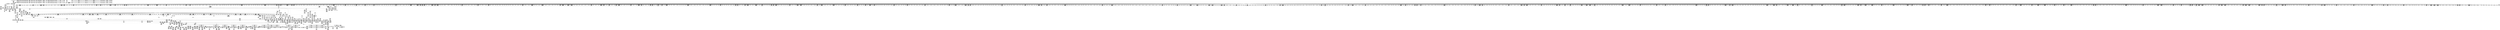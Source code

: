 digraph {
	CE0x5bdf4e0 [shape=record,shape=Mrecord,label="{CE0x5bdf4e0|272:_i8*,_:_CRE_1672,1673_}"]
	CE0x5b53140 [shape=record,shape=Mrecord,label="{CE0x5b53140|i64*_getelementptr_inbounds_(_26_x_i64_,_26_x_i64_*___llvm_gcov_ctr217,_i64_0,_i64_25)|*Constant*|*SummSource*}"]
	CE0x5b83070 [shape=record,shape=Mrecord,label="{CE0x5b83070|may_create:s_security|security/selinux/hooks.c,1714}"]
	CE0x5b60230 [shape=record,shape=Mrecord,label="{CE0x5b60230|40:_%struct.super_block*,_56:_i8*,_:_CRE_432,440_|*MultipleSource*|Function::may_create&Arg::dir::|Function::selinux_inode_mkdir&Arg::dir::|security/selinux/hooks.c,1713}"]
	CE0x5bdff80 [shape=record,shape=Mrecord,label="{CE0x5bdff80|272:_i8*,_:_CRE_1682,1683_}"]
	CE0x5b14670 [shape=record,shape=Mrecord,label="{CE0x5b14670|_ret_i32_%retval.0,_!dbg_!27798|security/selinux/hooks.c,1742}"]
	CE0x5c28f00 [shape=record,shape=Mrecord,label="{CE0x5c28f00|may_create:tobool23|security/selinux/hooks.c,1731}"]
	"CONST[source:1(input),value:2(dynamic)][purpose:{object}][SrcIdx:1]"
	CE0x5b501b0 [shape=record,shape=Mrecord,label="{CE0x5b501b0|VOIDTB_TE:_CE_309,310_}"]
	CE0x5b72480 [shape=record,shape=Mrecord,label="{CE0x5b72480|40:_%struct.super_block*,_56:_i8*,_:_CRE_912,913_}"]
	CE0x5b15f80 [shape=record,shape=Mrecord,label="{CE0x5b15f80|i16_7|*Constant*|*SummSource*}"]
	CE0x5b62020 [shape=record,shape=Mrecord,label="{CE0x5b62020|40:_%struct.super_block*,_56:_i8*,_:_CRE_485,486_}"]
	CE0x5bf2940 [shape=record,shape=Mrecord,label="{CE0x5bf2940|avc_has_perm:ssid|Function::avc_has_perm&Arg::ssid::|*SummSource*}"]
	CE0x5beadd0 [shape=record,shape=Mrecord,label="{CE0x5beadd0|28:_i32,_:_CRE_85,86_}"]
	CE0x5b34320 [shape=record,shape=Mrecord,label="{CE0x5b34320|40:_%struct.super_block*,_56:_i8*,_:_CRE_555,556_}"]
	CE0x5bddb60 [shape=record,shape=Mrecord,label="{CE0x5bddb60|272:_i8*,_:_CRE_1648,1649_}"]
	CE0x5c103a0 [shape=record,shape=Mrecord,label="{CE0x5c103a0|may_create:tmp44|security/selinux/hooks.c,1728|*SummSink*}"]
	CE0x5b21840 [shape=record,shape=Mrecord,label="{CE0x5b21840|may_create:tmp7|security/selinux/hooks.c,1706|*SummSink*}"]
	CE0x5b4fad0 [shape=record,shape=Mrecord,label="{CE0x5b4fad0|VOIDTB_TE:_CE_305,306_}"]
	CE0x5bf15b0 [shape=record,shape=Mrecord,label="{CE0x5bf15b0|may_create:tmp32|security/selinux/hooks.c,1725|*SummSource*}"]
	CE0x5b2d5f0 [shape=record,shape=Mrecord,label="{CE0x5b2d5f0|may_create:dir|Function::may_create&Arg::dir::|*SummSource*}"]
	CE0x5b69840 [shape=record,shape=Mrecord,label="{CE0x5b69840|40:_%struct.super_block*,_56:_i8*,_:_CRE_612,613_}"]
	CE0x5be05e0 [shape=record,shape=Mrecord,label="{CE0x5be05e0|272:_i8*,_:_CRE_1872,1873_}"]
	CE0x5b1de20 [shape=record,shape=Mrecord,label="{CE0x5b1de20|40:_%struct.super_block*,_56:_i8*,_:_CRE_279,280_}"]
	CE0x5b89ae0 [shape=record,shape=Mrecord,label="{CE0x5b89ae0|may_create:s_security|security/selinux/hooks.c,1714|*SummSink*}"]
	CE0x5b4f6b0 [shape=record,shape=Mrecord,label="{CE0x5b4f6b0|VOIDTB_TE:_CE_296,304_|*MultipleSource*|Function::may_create&Arg::dentry::|Function::selinux_inode_mkdir&Arg::dentry::|security/selinux/hooks.c,1730}"]
	CE0x5b33960 [shape=record,shape=Mrecord,label="{CE0x5b33960|i64*_getelementptr_inbounds_(_26_x_i64_,_26_x_i64_*___llvm_gcov_ctr217,_i64_0,_i64_1)|*Constant*|*SummSink*}"]
	CE0x5be2f60 [shape=record,shape=Mrecord,label="{CE0x5be2f60|272:_i8*,_:_CRE_1874,1875_}"]
	CE0x5b16b90 [shape=record,shape=Mrecord,label="{CE0x5b16b90|may_create:dir|Function::may_create&Arg::dir::}"]
	CE0x5b21bd0 [shape=record,shape=Mrecord,label="{CE0x5b21bd0|i64*_getelementptr_inbounds_(_2_x_i64_,_2_x_i64_*___llvm_gcov_ctr224,_i64_0,_i64_1)|*Constant*|*SummSource*}"]
	CE0x5b3bc40 [shape=record,shape=Mrecord,label="{CE0x5b3bc40|may_create:call|security/selinux/hooks.c,1706|*SummSink*}"]
	CE0x5b833d0 [shape=record,shape=Mrecord,label="{CE0x5b833d0|may_create:i_sb|security/selinux/hooks.c,1714|*SummSink*}"]
	CE0x5beece0 [shape=record,shape=Mrecord,label="{CE0x5beece0|_ret_i32_%retval.0,_!dbg_!27728|security/selinux/avc.c,775}"]
	CE0x5bfde20 [shape=record,shape=Mrecord,label="{CE0x5bfde20|i64*_getelementptr_inbounds_(_26_x_i64_,_26_x_i64_*___llvm_gcov_ctr217,_i64_0,_i64_12)|*Constant*|*SummSink*}"]
	CE0x5b7e850 [shape=record,shape=Mrecord,label="{CE0x5b7e850|272:_i8*,_:_CRE_200,204_|*MultipleSource*|*LoadInst*|security/selinux/hooks.c,1714|security/selinux/hooks.c,1714}"]
	CE0x5bef0a0 [shape=record,shape=Mrecord,label="{CE0x5bef0a0|avc_has_perm:auditdata|Function::avc_has_perm&Arg::auditdata::}"]
	CE0x5b0a980 [shape=record,shape=Mrecord,label="{CE0x5b0a980|40:_%struct.super_block*,_56:_i8*,_:_CRE_224,232_|*MultipleSource*|Function::may_create&Arg::dir::|Function::selinux_inode_mkdir&Arg::dir::|security/selinux/hooks.c,1713}"]
	CE0x5b84810 [shape=record,shape=Mrecord,label="{CE0x5b84810|272:_i8*,_:_CRE_432,433_}"]
	CE0x5c135b0 [shape=record,shape=Mrecord,label="{CE0x5c135b0|VOIDTB_TE:_CE_149,150_}"]
	CE0x5c2cd50 [shape=record,shape=Mrecord,label="{CE0x5c2cd50|may_create:tmp54|security/selinux/hooks.c,1733}"]
	CE0x5b8b980 [shape=record,shape=Mrecord,label="{CE0x5b8b980|272:_i8*,_:_CRE_1231,1232_}"]
	CE0x5b23ba0 [shape=record,shape=Mrecord,label="{CE0x5b23ba0|40:_%struct.super_block*,_56:_i8*,_:_CRE_259,260_}"]
	CE0x5b15460 [shape=record,shape=Mrecord,label="{CE0x5b15460|may_create:tobool|security/selinux/hooks.c,1706|*SummSink*}"]
	CE0x5b52fa0 [shape=record,shape=Mrecord,label="{CE0x5b52fa0|may_create:tmp66|security/selinux/hooks.c,1742|*SummSource*}"]
	CE0x5b34cd0 [shape=record,shape=Mrecord,label="{CE0x5b34cd0|40:_%struct.super_block*,_56:_i8*,_:_CRE_563,564_}"]
	CE0x5c12e30 [shape=record,shape=Mrecord,label="{CE0x5c12e30|VOIDTB_TE:_CE_16,24_|*MultipleSource*|Function::may_create&Arg::dentry::|Function::selinux_inode_mkdir&Arg::dentry::|security/selinux/hooks.c,1730}"]
	CE0x5b7b110 [shape=record,shape=Mrecord,label="{CE0x5b7b110|272:_i8*,_:_CRE_680,696_|*MultipleSource*|*LoadInst*|security/selinux/hooks.c,1714|security/selinux/hooks.c,1714}"]
	CE0x5b84c50 [shape=record,shape=Mrecord,label="{CE0x5b84c50|272:_i8*,_:_CRE_436,437_}"]
	CE0x5b2dd70 [shape=record,shape=Mrecord,label="{CE0x5b2dd70|may_create:tmp15|security/selinux/hooks.c,1706}"]
	CE0x5b52cb0 [shape=record,shape=Mrecord,label="{CE0x5b52cb0|i32_10|*Constant*|*SummSink*}"]
	CE0x5c142f0 [shape=record,shape=Mrecord,label="{CE0x5c142f0|VOIDTB_TE:_CE_162,163_}"]
	CE0x5b314a0 [shape=record,shape=Mrecord,label="{CE0x5b314a0|40:_%struct.super_block*,_56:_i8*,_:_CRE_165,166_}"]
	CE0x5b2e4d0 [shape=record,shape=Mrecord,label="{CE0x5b2e4d0|may_create:tmp16|security/selinux/hooks.c,1706|*SummSink*}"]
	CE0x5b12ab0 [shape=record,shape=Mrecord,label="{CE0x5b12ab0|i64*_getelementptr_inbounds_(_26_x_i64_,_26_x_i64_*___llvm_gcov_ctr217,_i64_0,_i64_6)|*Constant*|*SummSink*}"]
	CE0x5b6c210 [shape=record,shape=Mrecord,label="{CE0x5b6c210|40:_%struct.super_block*,_56:_i8*,_:_CRE_728,736_|*MultipleSource*|Function::may_create&Arg::dir::|Function::selinux_inode_mkdir&Arg::dir::|security/selinux/hooks.c,1713}"]
	CE0x5b768b0 [shape=record,shape=Mrecord,label="{CE0x5b768b0|272:_i8*,_:_CRE_40,48_|*MultipleSource*|*LoadInst*|security/selinux/hooks.c,1714|security/selinux/hooks.c,1714}"]
	CE0x5b4aee0 [shape=record,shape=Mrecord,label="{CE0x5b4aee0|VOIDTB_TE:_CE_171,172_}"]
	CE0x5b61da0 [shape=record,shape=Mrecord,label="{CE0x5b61da0|40:_%struct.super_block*,_56:_i8*,_:_CRE_483,484_}"]
	CE0x5b79120 [shape=record,shape=Mrecord,label="{CE0x5b79120|272:_i8*,_:_CRE_612,613_}"]
	CE0x5b31560 [shape=record,shape=Mrecord,label="{CE0x5b31560|40:_%struct.super_block*,_56:_i8*,_:_CRE_166,167_}"]
	CE0x5b302a0 [shape=record,shape=Mrecord,label="{CE0x5b302a0|40:_%struct.super_block*,_56:_i8*,_:_CRE_141,142_}"]
	CE0x5b4c0f0 [shape=record,shape=Mrecord,label="{CE0x5b4c0f0|VOIDTB_TE:_CE_188,189_}"]
	CE0x5b34690 [shape=record,shape=Mrecord,label="{CE0x5b34690|40:_%struct.super_block*,_56:_i8*,_:_CRE_558,559_}"]
	CE0x5b54530 [shape=record,shape=Mrecord,label="{CE0x5b54530|40:_%struct.super_block*,_56:_i8*,_:_CRE_96,104_|*MultipleSource*|Function::may_create&Arg::dir::|Function::selinux_inode_mkdir&Arg::dir::|security/selinux/hooks.c,1713}"]
	CE0x5bed480 [shape=record,shape=Mrecord,label="{CE0x5bed480|28:_i32,_:_CRE_136,144_|*MultipleSource*|*LoadInst*|security/selinux/hooks.c,1713|security/selinux/hooks.c,1713|security/selinux/hooks.c,1722}"]
	CE0x5b71800 [shape=record,shape=Mrecord,label="{CE0x5b71800|40:_%struct.super_block*,_56:_i8*,_:_CRE_902,903_}"]
	CE0x5b2a450 [shape=record,shape=Mrecord,label="{CE0x5b2a450|GLOBAL:may_create|*Constant*|*SummSink*}"]
	CE0x5b33260 [shape=record,shape=Mrecord,label="{CE0x5b33260|GLOBAL:get_current|*Constant*|*SummSink*}"]
	CE0x5b8c310 [shape=record,shape=Mrecord,label="{CE0x5b8c310|272:_i8*,_:_CRE_1240,1241_}"]
	CE0x5b8ba90 [shape=record,shape=Mrecord,label="{CE0x5b8ba90|272:_i8*,_:_CRE_1232,1233_}"]
	CE0x5b7ffe0 [shape=record,shape=Mrecord,label="{CE0x5b7ffe0|272:_i8*,_:_CRE_304,312_|*MultipleSource*|*LoadInst*|security/selinux/hooks.c,1714|security/selinux/hooks.c,1714}"]
	CE0x5b20260 [shape=record,shape=Mrecord,label="{CE0x5b20260|40:_%struct.super_block*,_56:_i8*,_:_CRE_308,309_}"]
	CE0x5c2b7a0 [shape=record,shape=Mrecord,label="{CE0x5c2b7a0|may_create:tmp56|security/selinux/hooks.c,1736}"]
	CE0x5b867f0 [shape=record,shape=Mrecord,label="{CE0x5b867f0|272:_i8*,_:_CRE_462,463_}"]
	CE0x5b30660 [shape=record,shape=Mrecord,label="{CE0x5b30660|40:_%struct.super_block*,_56:_i8*,_:_CRE_146,147_}"]
	CE0x5b5b280 [shape=record,shape=Mrecord,label="{CE0x5b5b280|28:_i32,_:_CRE_12,13_}"]
	CE0x5b65b20 [shape=record,shape=Mrecord,label="{CE0x5b65b20|272:_i8*,_:_CRE_1365,1366_}"]
	CE0x5beb8d0 [shape=record,shape=Mrecord,label="{CE0x5beb8d0|28:_i32,_:_CRE_96,97_}"]
	CE0x5bdbeb0 [shape=record,shape=Mrecord,label="{CE0x5bdbeb0|272:_i8*,_:_CRE_1621,1622_}"]
	"CONST[source:1(input),value:2(dynamic)][purpose:{object}][SrcIdx:0]"
	CE0x5b23a60 [shape=record,shape=Mrecord,label="{CE0x5b23a60|40:_%struct.super_block*,_56:_i8*,_:_CRE_258,259_}"]
	CE0x5b8cb90 [shape=record,shape=Mrecord,label="{CE0x5b8cb90|272:_i8*,_:_CRE_1248,1249_}"]
	CE0x5be17d0 [shape=record,shape=Mrecord,label="{CE0x5be17d0|272:_i8*,_:_CRE_1776,1784_|*MultipleSource*|*LoadInst*|security/selinux/hooks.c,1714|security/selinux/hooks.c,1714}"]
	CE0x5b4d0e0 [shape=record,shape=Mrecord,label="{CE0x5b4d0e0|VOIDTB_TE:_CE_203,204_}"]
	CE0x5b35e00 [shape=record,shape=Mrecord,label="{CE0x5b35e00|may_create:i_security|security/selinux/hooks.c,1713}"]
	CE0x5b8b210 [shape=record,shape=Mrecord,label="{CE0x5b8b210|272:_i8*,_:_CRE_1224,1225_}"]
	CE0x5be1f10 [shape=record,shape=Mrecord,label="{CE0x5be1f10|272:_i8*,_:_CRE_1808,1816_|*MultipleSource*|*LoadInst*|security/selinux/hooks.c,1714|security/selinux/hooks.c,1714}"]
	CE0x5c004a0 [shape=record,shape=Mrecord,label="{CE0x5c004a0|i64_14|*Constant*|*SummSink*}"]
	CE0x5bfe960 [shape=record,shape=Mrecord,label="{CE0x5bfe960|may_create:tmp36|security/selinux/hooks.c,1728}"]
	CE0x5b32d80 [shape=record,shape=Mrecord,label="{CE0x5b32d80|GLOBAL:__llvm_gcov_ctr217|Global_var:__llvm_gcov_ctr217|*SummSource*}"]
	CE0x5b862a0 [shape=record,shape=Mrecord,label="{CE0x5b862a0|272:_i8*,_:_CRE_457,458_}"]
	CE0x5be04d0 [shape=record,shape=Mrecord,label="{CE0x5be04d0|272:_i8*,_:_CRE_1687,1688_}"]
	CE0x5b89790 [shape=record,shape=Mrecord,label="{CE0x5b89790|i32_8|*Constant*}"]
	CE0x716e7c0 [shape=record,shape=Mrecord,label="{CE0x716e7c0|_call_void_mcount()_#3|*SummSink*}"]
	CE0x5c13fc0 [shape=record,shape=Mrecord,label="{CE0x5c13fc0|VOIDTB_TE:_CE_159,160_}"]
	CE0x5c007d0 [shape=record,shape=Mrecord,label="{CE0x5c007d0|may_create:tmp37|security/selinux/hooks.c,1728|*SummSink*}"]
	CE0x5b71bc0 [shape=record,shape=Mrecord,label="{CE0x5b71bc0|40:_%struct.super_block*,_56:_i8*,_:_CRE_905,906_}"]
	CE0x5b20760 [shape=record,shape=Mrecord,label="{CE0x5b20760|40:_%struct.super_block*,_56:_i8*,_:_CRE_312,320_|*MultipleSource*|Function::may_create&Arg::dir::|Function::selinux_inode_mkdir&Arg::dir::|security/selinux/hooks.c,1713}"]
	CE0x5b8add0 [shape=record,shape=Mrecord,label="{CE0x5b8add0|272:_i8*,_:_CRE_1220,1221_}"]
	CE0x5bda9e0 [shape=record,shape=Mrecord,label="{CE0x5bda9e0|272:_i8*,_:_CRE_1384,1392_|*MultipleSource*|*LoadInst*|security/selinux/hooks.c,1714|security/selinux/hooks.c,1714}"]
	CE0x5bf5720 [shape=record,shape=Mrecord,label="{CE0x5bf5720|may_create:tmp27|security/selinux/hooks.c,1716|*SummSource*}"]
	CE0x5b66a00 [shape=record,shape=Mrecord,label="{CE0x5b66a00|40:_%struct.super_block*,_56:_i8*,_:_CRE_575,576_}"]
	CE0x5b1a7b0 [shape=record,shape=Mrecord,label="{CE0x5b1a7b0|may_create:if.then|*SummSource*}"]
	CE0x5bdcea0 [shape=record,shape=Mrecord,label="{CE0x5bdcea0|272:_i8*,_:_CRE_1636,1637_}"]
	CE0x5b8bed0 [shape=record,shape=Mrecord,label="{CE0x5b8bed0|272:_i8*,_:_CRE_1236,1237_}"]
	CE0x5b59f70 [shape=record,shape=Mrecord,label="{CE0x5b59f70|i32_1|*Constant*}"]
	CE0x5be8aa0 [shape=record,shape=Mrecord,label="{CE0x5be8aa0|may_create:tmp63|security/selinux/hooks.c,1739|*SummSink*}"]
	CE0x5c2ce70 [shape=record,shape=Mrecord,label="{CE0x5c2ce70|may_create:tmp54|security/selinux/hooks.c,1733|*SummSource*}"]
	CE0x5b8f110 [shape=record,shape=Mrecord,label="{CE0x5b8f110|272:_i8*,_:_CRE_1296,1300_|*MultipleSource*|*LoadInst*|security/selinux/hooks.c,1714|security/selinux/hooks.c,1714}"]
	CE0x5be19a0 [shape=record,shape=Mrecord,label="{CE0x5be19a0|272:_i8*,_:_CRE_1784,1792_|*MultipleSource*|*LoadInst*|security/selinux/hooks.c,1714|security/selinux/hooks.c,1714}"]
	CE0x5b13d30 [shape=record,shape=Mrecord,label="{CE0x5b13d30|i64*_getelementptr_inbounds_(_2_x_i64_,_2_x_i64_*___llvm_gcov_ctr224,_i64_0,_i64_0)|*Constant*|*SummSource*}"]
	CE0x5b29fe0 [shape=record,shape=Mrecord,label="{CE0x5b29fe0|may_create:do.body|*SummSink*}"]
	CE0x5bdbcd0 [shape=record,shape=Mrecord,label="{CE0x5bdbcd0|272:_i8*,_:_CRE_1619,1620_}"]
	CE0x5b5c560 [shape=record,shape=Mrecord,label="{CE0x5b5c560|28:_i32,_:_CRE_48,49_}"]
	CE0x5c2b3e0 [shape=record,shape=Mrecord,label="{CE0x5c2b3e0|may_create:tmp56|security/selinux/hooks.c,1736|*SummSource*}"]
	CE0x5c3db10 [shape=record,shape=Mrecord,label="{CE0x5c3db10|i32_128|*Constant*}"]
	CE0x5bec5a0 [shape=record,shape=Mrecord,label="{CE0x5bec5a0|28:_i32,_:_CRE_108,109_}"]
	CE0x5b2ba00 [shape=record,shape=Mrecord,label="{CE0x5b2ba00|may_create:tmp8|security/selinux/hooks.c,1706}"]
	CE0x5b09f70 [shape=record,shape=Mrecord,label="{CE0x5b09f70|40:_%struct.super_block*,_56:_i8*,_:_CRE_198,199_}"]
	CE0x5c16190 [shape=record,shape=Mrecord,label="{CE0x5c16190|VOIDTB_TE:_CE_145,146_}"]
	CE0x5b094f0 [shape=record,shape=Mrecord,label="{CE0x5b094f0|40:_%struct.super_block*,_56:_i8*,_:_CRE_184,185_}"]
	CE0x5b23f60 [shape=record,shape=Mrecord,label="{CE0x5b23f60|40:_%struct.super_block*,_56:_i8*,_:_CRE_262,263_}"]
	CE0x5b34550 [shape=record,shape=Mrecord,label="{CE0x5b34550|40:_%struct.super_block*,_56:_i8*,_:_CRE_557,558_}"]
	CE0x5b6dd10 [shape=record,shape=Mrecord,label="{CE0x5b6dd10|40:_%struct.super_block*,_56:_i8*,_:_CRE_832,840_|*MultipleSource*|Function::may_create&Arg::dir::|Function::selinux_inode_mkdir&Arg::dir::|security/selinux/hooks.c,1713}"]
	CE0x5b77580 [shape=record,shape=Mrecord,label="{CE0x5b77580|272:_i8*,_:_CRE_586,587_}"]
	CE0x5b83c60 [shape=record,shape=Mrecord,label="{CE0x5b83c60|272:_i8*,_:_CRE_421,422_}"]
	CE0x5bdf920 [shape=record,shape=Mrecord,label="{CE0x5bdf920|272:_i8*,_:_CRE_1676,1677_}"]
	CE0x5b08530 [shape=record,shape=Mrecord,label="{CE0x5b08530|may_create:tmp65|security/selinux/hooks.c,1739|*SummSource*}"]
	CE0x5b4b540 [shape=record,shape=Mrecord,label="{CE0x5b4b540|VOIDTB_TE:_CE_177,178_}"]
	CE0x716e8c0 [shape=record,shape=Mrecord,label="{CE0x716e8c0|GLOBAL:may_create|*Constant*}"]
	CE0x5b6dad0 [shape=record,shape=Mrecord,label="{CE0x5b6dad0|40:_%struct.super_block*,_56:_i8*,_:_CRE_824,832_|*MultipleSource*|Function::may_create&Arg::dir::|Function::selinux_inode_mkdir&Arg::dir::|security/selinux/hooks.c,1713}"]
	CE0x5bfc130 [shape=record,shape=Mrecord,label="{CE0x5bfc130|may_create:call14|security/selinux/hooks.c,1722}"]
	CE0x5b0a270 [shape=record,shape=Mrecord,label="{CE0x5b0a270|40:_%struct.super_block*,_56:_i8*,_:_CRE_202,203_}"]
	CE0x5b69200 [shape=record,shape=Mrecord,label="{CE0x5b69200|40:_%struct.super_block*,_56:_i8*,_:_CRE_607,608_}"]
	CE0x5b76440 [shape=record,shape=Mrecord,label="{CE0x5b76440|272:_i8*,_:_CRE_20,21_|*MultipleSource*|*LoadInst*|security/selinux/hooks.c,1714|security/selinux/hooks.c,1714}"]
	CE0x5b09370 [shape=record,shape=Mrecord,label="{CE0x5b09370|40:_%struct.super_block*,_56:_i8*,_:_CRE_182,183_}"]
	CE0x5bfd230 [shape=record,shape=Mrecord,label="{CE0x5bfd230|may_create:tmp34|security/selinux/hooks.c,1726}"]
	CE0x5b88bd0 [shape=record,shape=Mrecord,label="{CE0x5b88bd0|272:_i8*,_:_CRE_573,574_}"]
	CE0x5b4cca0 [shape=record,shape=Mrecord,label="{CE0x5b4cca0|VOIDTB_TE:_CE_199,200_}"]
	CE0x5b90510 [shape=record,shape=Mrecord,label="{CE0x5b90510|272:_i8*,_:_CRE_1321,1322_}"]
	CE0x5b10530 [shape=record,shape=Mrecord,label="{CE0x5b10530|may_create:tmp18|security/selinux/hooks.c,1706}"]
	CE0x5b50cd0 [shape=record,shape=Mrecord,label="{CE0x5b50cd0|may_create:call22|security/selinux/hooks.c,1729}"]
	CE0x5b4a600 [shape=record,shape=Mrecord,label="{CE0x5b4a600|i64*_getelementptr_inbounds_(_26_x_i64_,_26_x_i64_*___llvm_gcov_ctr217,_i64_0,_i64_8)|*Constant*|*SummSink*}"]
	CE0x5bdda50 [shape=record,shape=Mrecord,label="{CE0x5bdda50|272:_i8*,_:_CRE_1647,1648_}"]
	CE0x5b8dfc0 [shape=record,shape=Mrecord,label="{CE0x5b8dfc0|272:_i8*,_:_CRE_1267,1268_}"]
	CE0x5b6e590 [shape=record,shape=Mrecord,label="{CE0x5b6e590|40:_%struct.super_block*,_56:_i8*,_:_CRE_864,865_}"]
	CE0x5b34a50 [shape=record,shape=Mrecord,label="{CE0x5b34a50|40:_%struct.super_block*,_56:_i8*,_:_CRE_561,562_}"]
	CE0x5be4660 [shape=record,shape=Mrecord,label="{CE0x5be4660|272:_i8*,_:_CRE_2248,2256_|*MultipleSource*|*LoadInst*|security/selinux/hooks.c,1714|security/selinux/hooks.c,1714}"]
	CE0x5b82e90 [shape=record,shape=Mrecord,label="{CE0x5b82e90|272:_i8*,_:_CRE_417,418_}"]
	CE0x5be1260 [shape=record,shape=Mrecord,label="{CE0x5be1260|272:_i8*,_:_CRE_1752,1760_|*MultipleSource*|*LoadInst*|security/selinux/hooks.c,1714|security/selinux/hooks.c,1714}"]
	CE0x5b68d00 [shape=record,shape=Mrecord,label="{CE0x5b68d00|40:_%struct.super_block*,_56:_i8*,_:_CRE_603,604_}"]
	CE0x5c13b80 [shape=record,shape=Mrecord,label="{CE0x5c13b80|VOIDTB_TE:_CE_155,156_}"]
	CE0x5c116d0 [shape=record,shape=Mrecord,label="{CE0x5c116d0|may_create:tmp46|security/selinux/hooks.c,1729|*SummSink*}"]
	CE0x5b29820 [shape=record,shape=Mrecord,label="{CE0x5b29820|may_create:if.end26}"]
	CE0x5b17dc0 [shape=record,shape=Mrecord,label="{CE0x5b17dc0|_ret_i32_%call,_!dbg_!27715|security/selinux/hooks.c,2784|*SummSink*}"]
	CE0x5be56a0 [shape=record,shape=Mrecord,label="{CE0x5be56a0|may_create:tmp57|security/selinux/hooks.c,1736|*SummSource*}"]
	CE0x5beb2d0 [shape=record,shape=Mrecord,label="{CE0x5beb2d0|28:_i32,_:_CRE_90,91_}"]
	CE0x5b8f600 [shape=record,shape=Mrecord,label="{CE0x5b8f600|272:_i8*,_:_CRE_1308,1309_}"]
	CE0x5b245a0 [shape=record,shape=Mrecord,label="{CE0x5b245a0|40:_%struct.super_block*,_56:_i8*,_:_CRE_267,268_}"]
	CE0x5b59d00 [shape=record,shape=Mrecord,label="{CE0x5b59d00|may_create:tmp1}"]
	CE0x5b22ba0 [shape=record,shape=Mrecord,label="{CE0x5b22ba0|40:_%struct.super_block*,_56:_i8*,_:_CRE_244,245_}"]
	CE0x5b73b00 [shape=record,shape=Mrecord,label="{CE0x5b73b00|40:_%struct.super_block*,_56:_i8*,_:_CRE_930,931_}"]
	CE0x5c365d0 [shape=record,shape=Mrecord,label="{CE0x5c365d0|may_create:tmp64|security/selinux/hooks.c,1739}"]
	CE0x5b26880 [shape=record,shape=Mrecord,label="{CE0x5b26880|may_create:tmp20|security/selinux/hooks.c,1706}"]
	CE0x5b6a100 [shape=record,shape=Mrecord,label="{CE0x5b6a100|40:_%struct.super_block*,_56:_i8*,_:_CRE_619,620_}"]
	CE0x5beb7d0 [shape=record,shape=Mrecord,label="{CE0x5beb7d0|28:_i32,_:_CRE_95,96_}"]
	CE0x5b4e0d0 [shape=record,shape=Mrecord,label="{CE0x5b4e0d0|VOIDTB_TE:_CE_218,219_}"]
	CE0x5bdd3f0 [shape=record,shape=Mrecord,label="{CE0x5bdd3f0|272:_i8*,_:_CRE_1641,1642_}"]
	CE0x5b831f0 [shape=record,shape=Mrecord,label="{CE0x5b831f0|may_create:tmp24|*LoadInst*|security/selinux/hooks.c,1714}"]
	CE0x5be4da0 [shape=record,shape=Mrecord,label="{CE0x5be4da0|may_create:tmp25|security/selinux/hooks.c,1714|*SummSource*}"]
	CE0x5bf2ca0 [shape=record,shape=Mrecord,label="{CE0x5bf2ca0|avc_has_perm:tsid|Function::avc_has_perm&Arg::tsid::|*SummSource*}"]
	CE0x5b53420 [shape=record,shape=Mrecord,label="{CE0x5b53420|may_create:tmp67|security/selinux/hooks.c,1742}"]
	CE0x5b1dce0 [shape=record,shape=Mrecord,label="{CE0x5b1dce0|40:_%struct.super_block*,_56:_i8*,_:_CRE_278,279_}"]
	CE0x5b73100 [shape=record,shape=Mrecord,label="{CE0x5b73100|40:_%struct.super_block*,_56:_i8*,_:_CRE_922,923_}"]
	CE0x5b830e0 [shape=record,shape=Mrecord,label="{CE0x5b830e0|may_create:s_security|security/selinux/hooks.c,1714|*SummSource*}"]
	CE0x5b79ef0 [shape=record,shape=Mrecord,label="{CE0x5b79ef0|272:_i8*,_:_CRE_625,626_}"]
	CE0x5b77250 [shape=record,shape=Mrecord,label="{CE0x5b77250|272:_i8*,_:_CRE_583,584_}"]
	CE0x5c12fa0 [shape=record,shape=Mrecord,label="{CE0x5c12fa0|VOIDTB_TE:_CE_24,40_|*MultipleSource*|Function::may_create&Arg::dentry::|Function::selinux_inode_mkdir&Arg::dentry::|security/selinux/hooks.c,1730}"]
	CE0x5b900d0 [shape=record,shape=Mrecord,label="{CE0x5b900d0|272:_i8*,_:_CRE_1317,1318_}"]
	CE0x5b85090 [shape=record,shape=Mrecord,label="{CE0x5b85090|272:_i8*,_:_CRE_440,441_}"]
	CE0x5b672c0 [shape=record,shape=Mrecord,label="{CE0x5b672c0|40:_%struct.super_block*,_56:_i8*,_:_CRE_582,583_}"]
	CE0x5b386e0 [shape=record,shape=Mrecord,label="{CE0x5b386e0|i64_2|*Constant*}"]
	CE0x5b79340 [shape=record,shape=Mrecord,label="{CE0x5b79340|272:_i8*,_:_CRE_614,615_}"]
	CE0x5bdc1e0 [shape=record,shape=Mrecord,label="{CE0x5bdc1e0|272:_i8*,_:_CRE_1624,1625_}"]
	CE0x5b4ee70 [shape=record,shape=Mrecord,label="{CE0x5b4ee70|VOIDTB_TE:_CE_264,272_|*MultipleSource*|Function::may_create&Arg::dentry::|Function::selinux_inode_mkdir&Arg::dentry::|security/selinux/hooks.c,1730}"]
	CE0x5b2fac0 [shape=record,shape=Mrecord,label="{CE0x5b2fac0|may_create:tmp23|security/selinux/hooks.c,1713}"]
	CE0x5b2a200 [shape=record,shape=Mrecord,label="{CE0x5b2a200|selinux_inode_mkdir:call|security/selinux/hooks.c,2784|*SummSource*}"]
	CE0x5b8e400 [shape=record,shape=Mrecord,label="{CE0x5b8e400|272:_i8*,_:_CRE_1271,1272_}"]
	CE0x5b78570 [shape=record,shape=Mrecord,label="{CE0x5b78570|272:_i8*,_:_CRE_601,602_}"]
	CE0x5b6bd90 [shape=record,shape=Mrecord,label="{CE0x5b6bd90|40:_%struct.super_block*,_56:_i8*,_:_CRE_704,712_|*MultipleSource*|Function::may_create&Arg::dir::|Function::selinux_inode_mkdir&Arg::dir::|security/selinux/hooks.c,1713}"]
	CE0x5b82720 [shape=record,shape=Mrecord,label="{CE0x5b82720|272:_i8*,_:_CRE_410,411_}"]
	CE0x5b353b0 [shape=record,shape=Mrecord,label="{CE0x5b353b0|i32_78|*Constant*}"]
	CE0x5b155b0 [shape=record,shape=Mrecord,label="{CE0x5b155b0|may_create:tobool|security/selinux/hooks.c,1706|*SummSource*}"]
	CE0x5b2a0a0 [shape=record,shape=Mrecord,label="{CE0x5b2a0a0|may_create:bb}"]
	CE0x5b52ec0 [shape=record,shape=Mrecord,label="{CE0x5b52ec0|may_create:call32|security/selinux/hooks.c,1739}"]
	CE0x5b4bdc0 [shape=record,shape=Mrecord,label="{CE0x5b4bdc0|VOIDTB_TE:_CE_185,186_}"]
	CE0x5bf3860 [shape=record,shape=Mrecord,label="{CE0x5bf3860|may_create:call14|security/selinux/hooks.c,1722|*SummSource*}"]
	CE0x5bdc510 [shape=record,shape=Mrecord,label="{CE0x5bdc510|272:_i8*,_:_CRE_1627,1628_}"]
	CE0x5b75380 [shape=record,shape=Mrecord,label="{CE0x5b75380|40:_%struct.super_block*,_56:_i8*,_:_CRE_981,982_}"]
	CE0x5b3b770 [shape=record,shape=Mrecord,label="{CE0x5b3b770|_call_void_mcount()_#3|*SummSource*}"]
	CE0x5bfe9d0 [shape=record,shape=Mrecord,label="{CE0x5bfe9d0|may_create:tmp36|security/selinux/hooks.c,1728|*SummSource*}"]
	CE0x5b7c510 [shape=record,shape=Mrecord,label="{CE0x5b7c510|272:_i8*,_:_CRE_1213,1214_}"]
	CE0x5b51000 [shape=record,shape=Mrecord,label="{CE0x5b51000|GLOBAL:security_transition_sid|*Constant*}"]
	CE0x5bf04f0 [shape=record,shape=Mrecord,label="{CE0x5bf04f0|i64_11|*Constant*}"]
	CE0x5b3a920 [shape=record,shape=Mrecord,label="{CE0x5b3a920|i64_4|*Constant*|*SummSink*}"]
	CE0x5b7a660 [shape=record,shape=Mrecord,label="{CE0x5b7a660|272:_i8*,_:_CRE_1208,1209_}"]
	CE0x5b8db80 [shape=record,shape=Mrecord,label="{CE0x5b8db80|272:_i8*,_:_CRE_1263,1264_}"]
	CE0x5b65080 [shape=record,shape=Mrecord,label="{CE0x5b65080|272:_i8*,_:_CRE_1355,1356_}"]
	CE0x5be9ed0 [shape=record,shape=Mrecord,label="{CE0x5be9ed0|28:_i32,_:_CRE_70,71_}"]
	CE0x5b61c60 [shape=record,shape=Mrecord,label="{CE0x5b61c60|40:_%struct.super_block*,_56:_i8*,_:_CRE_482,483_}"]
	CE0x5b3ab70 [shape=record,shape=Mrecord,label="{CE0x5b3ab70|i64_5|*Constant*|*SummSource*}"]
	CE0x5b2f910 [shape=record,shape=Mrecord,label="{CE0x5b2f910|40:_%struct.super_block*,_56:_i8*,_:_CRE_104,112_|*MultipleSource*|Function::may_create&Arg::dir::|Function::selinux_inode_mkdir&Arg::dir::|security/selinux/hooks.c,1713}"]
	CE0x5b66500 [shape=record,shape=Mrecord,label="{CE0x5b66500|40:_%struct.super_block*,_56:_i8*,_:_CRE_571,572_}"]
	CE0x5b83300 [shape=record,shape=Mrecord,label="{CE0x5b83300|may_create:i_sb|security/selinux/hooks.c,1714|*SummSource*}"]
	CE0x5bf2f40 [shape=record,shape=Mrecord,label="{CE0x5bf2f40|i16_7|*Constant*}"]
	CE0x5c017a0 [shape=record,shape=Mrecord,label="{CE0x5c017a0|i32_5|*Constant*}"]
	CE0x5b35800 [shape=record,shape=Mrecord,label="{CE0x5b35800|may_create:cred|security/selinux/hooks.c,1706|*SummSource*}"]
	CE0x5b4bba0 [shape=record,shape=Mrecord,label="{CE0x5b4bba0|VOIDTB_TE:_CE_183,184_}"]
	CE0x5b86a10 [shape=record,shape=Mrecord,label="{CE0x5b86a10|272:_i8*,_:_CRE_560,561_}"]
	CE0x5b8f4a0 [shape=record,shape=Mrecord,label="{CE0x5b8f4a0|272:_i8*,_:_CRE_1306,1307_}"]
	CE0x5c14d60 [shape=record,shape=Mrecord,label="{CE0x5c14d60|i32_4|*Constant*|*SummSink*}"]
	CE0x5b50de0 [shape=record,shape=Mrecord,label="{CE0x5b50de0|may_create:call22|security/selinux/hooks.c,1729|*SummSource*}"]
	CE0x5c030e0 [shape=record,shape=Mrecord,label="{CE0x5c030e0|8:_i32,_22:_i16,_:_CRE_22,24_|*MultipleSource*|security/selinux/hooks.c,1714|security/selinux/hooks.c,1714|security/selinux/hooks.c,1728}"]
	CE0x5b2d9e0 [shape=record,shape=Mrecord,label="{CE0x5b2d9e0|selinux_inode_mkdir:dentry|Function::selinux_inode_mkdir&Arg::dentry::|*SummSource*}"]
	CE0x5b843d0 [shape=record,shape=Mrecord,label="{CE0x5b843d0|272:_i8*,_:_CRE_428,429_}"]
	CE0x5b4bed0 [shape=record,shape=Mrecord,label="{CE0x5b4bed0|VOIDTB_TE:_CE_186,187_}"]
	CE0x5b7a770 [shape=record,shape=Mrecord,label="{CE0x5b7a770|272:_i8*,_:_CRE_632,640_|*MultipleSource*|*LoadInst*|security/selinux/hooks.c,1714|security/selinux/hooks.c,1714}"]
	CE0x5b1c680 [shape=record,shape=Mrecord,label="{CE0x5b1c680|may_create:lor.lhs.false}"]
	CE0x5be40f0 [shape=record,shape=Mrecord,label="{CE0x5be40f0|272:_i8*,_:_CRE_2056,2112_|*MultipleSource*|*LoadInst*|security/selinux/hooks.c,1714|security/selinux/hooks.c,1714}"]
	CE0x5be7480 [shape=record,shape=Mrecord,label="{CE0x5be7480|may_create:tmp61|security/selinux/hooks.c,1737|*SummSink*}"]
	CE0x5b80720 [shape=record,shape=Mrecord,label="{CE0x5b80720|272:_i8*,_:_CRE_336,344_|*MultipleSource*|*LoadInst*|security/selinux/hooks.c,1714|security/selinux/hooks.c,1714}"]
	CE0x5bda270 [shape=record,shape=Mrecord,label="{CE0x5bda270|272:_i8*,_:_CRE_1371,1372_}"]
	CE0x5b5a6b0 [shape=record,shape=Mrecord,label="{CE0x5b5a6b0|may_create:newsid|security/selinux/hooks.c, 1709}"]
	CE0x5b29710 [shape=record,shape=Mrecord,label="{CE0x5b29710|may_create:bb|*SummSink*}"]
	CE0x5b866e0 [shape=record,shape=Mrecord,label="{CE0x5b866e0|272:_i8*,_:_CRE_461,462_}"]
	CE0x5b1c890 [shape=record,shape=Mrecord,label="{CE0x5b1c890|may_create:if.end17}"]
	CE0x5b62a70 [shape=record,shape=Mrecord,label="{CE0x5b62a70|40:_%struct.super_block*,_56:_i8*,_:_CRE_508,512_|*MultipleSource*|Function::may_create&Arg::dir::|Function::selinux_inode_mkdir&Arg::dir::|security/selinux/hooks.c,1713}"]
	CE0x5b78020 [shape=record,shape=Mrecord,label="{CE0x5b78020|272:_i8*,_:_CRE_596,597_}"]
	CE0x5be3750 [shape=record,shape=Mrecord,label="{CE0x5be3750|272:_i8*,_:_CRE_1880,1884_|*MultipleSource*|*LoadInst*|security/selinux/hooks.c,1714|security/selinux/hooks.c,1714}"]
	CE0x5be39c0 [shape=record,shape=Mrecord,label="{CE0x5be39c0|272:_i8*,_:_CRE_1896,1904_|*MultipleSource*|*LoadInst*|security/selinux/hooks.c,1714|security/selinux/hooks.c,1714}"]
	CE0x5b3a7f0 [shape=record,shape=Mrecord,label="{CE0x5b3a7f0|i64_4|*Constant*|*SummSource*}"]
	CE0x5c2b270 [shape=record,shape=Mrecord,label="{CE0x5c2b270|i64_22|*Constant*|*SummSink*}"]
	CE0x5b34f50 [shape=record,shape=Mrecord,label="{CE0x5b34f50|40:_%struct.super_block*,_56:_i8*,_:_CRE_565,566_}"]
	CE0x5b8b320 [shape=record,shape=Mrecord,label="{CE0x5b8b320|272:_i8*,_:_CRE_1225,1226_}"]
	CE0x5c14e70 [shape=record,shape=Mrecord,label="{CE0x5c14e70|may_create:d_name|security/selinux/hooks.c,1730|*SummSource*}"]
	CE0x5b8dda0 [shape=record,shape=Mrecord,label="{CE0x5b8dda0|272:_i8*,_:_CRE_1265,1266_}"]
	CE0x5b23560 [shape=record,shape=Mrecord,label="{CE0x5b23560|40:_%struct.super_block*,_56:_i8*,_:_CRE_254,255_}"]
	CE0x5bf1080 [shape=record,shape=Mrecord,label="{CE0x5bf1080|may_create:tmp31|security/selinux/hooks.c,1725|*SummSource*}"]
	CE0x5b681c0 [shape=record,shape=Mrecord,label="{CE0x5b681c0|40:_%struct.super_block*,_56:_i8*,_:_CRE_594,595_}"]
	CE0x5be96d0 [shape=record,shape=Mrecord,label="{CE0x5be96d0|28:_i32,_:_CRE_62,63_}"]
	CE0x5b0fe70 [shape=record,shape=Mrecord,label="{CE0x5b0fe70|may_create:tmp17|security/selinux/hooks.c,1706}"]
	CE0x5b7c160 [shape=record,shape=Mrecord,label="{CE0x5b7c160|272:_i8*,_:_CRE_1210,1211_}"]
	CE0x5b59340 [shape=record,shape=Mrecord,label="{CE0x5b59340|may_create:tmp|*SummSource*}"]
	CE0x5b72200 [shape=record,shape=Mrecord,label="{CE0x5b72200|40:_%struct.super_block*,_56:_i8*,_:_CRE_910,911_}"]
	CE0x5b01210 [shape=record,shape=Mrecord,label="{CE0x5b01210|selinux_inode_mkdir:entry|*SummSource*}"]
	CE0x5be3310 [shape=record,shape=Mrecord,label="{CE0x5be3310|272:_i8*,_:_CRE_1877,1878_}"]
	CE0x5bdb930 [shape=record,shape=Mrecord,label="{CE0x5bdb930|272:_i8*,_:_CRE_1617,1618_}"]
	CE0x5b1a8b0 [shape=record,shape=Mrecord,label="{CE0x5b1a8b0|may_create:if.then|*SummSink*}"]
	CE0x5b8fda0 [shape=record,shape=Mrecord,label="{CE0x5b8fda0|272:_i8*,_:_CRE_1314,1315_}"]
	CE0x5b203a0 [shape=record,shape=Mrecord,label="{CE0x5b203a0|40:_%struct.super_block*,_56:_i8*,_:_CRE_309,310_}"]
	CE0x5b22ea0 [shape=record,shape=Mrecord,label="{CE0x5b22ea0|40:_%struct.super_block*,_56:_i8*,_:_CRE_248,249_}"]
	CE0x5b29930 [shape=record,shape=Mrecord,label="{CE0x5b29930|may_create:if.end26|*SummSource*}"]
	CE0x5b29df0 [shape=record,shape=Mrecord,label="{CE0x5b29df0|may_create:do.body}"]
	CE0x5b0c130 [shape=record,shape=Mrecord,label="{CE0x5b0c130|may_create:land.lhs.true2}"]
	CE0x5b4dda0 [shape=record,shape=Mrecord,label="{CE0x5b4dda0|VOIDTB_TE:_CE_215,216_}"]
	CE0x5bde2d0 [shape=record,shape=Mrecord,label="{CE0x5bde2d0|272:_i8*,_:_CRE_1655,1656_}"]
	CE0x5be9ad0 [shape=record,shape=Mrecord,label="{CE0x5be9ad0|28:_i32,_:_CRE_66,67_}"]
	CE0x5b63330 [shape=record,shape=Mrecord,label="{CE0x5b63330|40:_%struct.super_block*,_56:_i8*,_:_CRE_536,540_|*MultipleSource*|Function::may_create&Arg::dir::|Function::selinux_inode_mkdir&Arg::dir::|security/selinux/hooks.c,1713}"]
	CE0x5bdd940 [shape=record,shape=Mrecord,label="{CE0x5bdd940|272:_i8*,_:_CRE_1646,1647_}"]
	CE0x6fc6050 [shape=record,shape=Mrecord,label="{CE0x6fc6050|selinux_inode_mkdir:tmp|*SummSink*}"]
	CE0x5b18540 [shape=record,shape=Mrecord,label="{CE0x5b18540|may_create:if.then24}"]
	CE0x5bf5940 [shape=record,shape=Mrecord,label="{CE0x5bf5940|may_create:tmp27|security/selinux/hooks.c,1716|*SummSink*}"]
	CE0x5b5cb60 [shape=record,shape=Mrecord,label="{CE0x5b5cb60|28:_i32,_:_CRE_52,53_}"]
	CE0x5b1e960 [shape=record,shape=Mrecord,label="{CE0x5b1e960|40:_%struct.super_block*,_56:_i8*,_:_CRE_288,289_}"]
	CE0x5b645e0 [shape=record,shape=Mrecord,label="{CE0x5b645e0|272:_i8*,_:_CRE_1345,1346_}"]
	CE0x5b7e110 [shape=record,shape=Mrecord,label="{CE0x5b7e110|272:_i8*,_:_CRE_160,176_|*MultipleSource*|*LoadInst*|security/selinux/hooks.c,1714|security/selinux/hooks.c,1714}"]
	CE0x5b73740 [shape=record,shape=Mrecord,label="{CE0x5b73740|40:_%struct.super_block*,_56:_i8*,_:_CRE_927,928_}"]
	CE0x5b81c80 [shape=record,shape=Mrecord,label="{CE0x5b81c80|272:_i8*,_:_CRE_400,401_}"]
	CE0x5b79780 [shape=record,shape=Mrecord,label="{CE0x5b79780|272:_i8*,_:_CRE_618,619_}"]
	CE0x5b5e750 [shape=record,shape=Mrecord,label="{CE0x5b5e750|i32_1706|*Constant*}"]
	CE0x5bde1c0 [shape=record,shape=Mrecord,label="{CE0x5bde1c0|272:_i8*,_:_CRE_1654,1655_}"]
	CE0x5b808f0 [shape=record,shape=Mrecord,label="{CE0x5b808f0|272:_i8*,_:_CRE_344,352_|*MultipleSource*|*LoadInst*|security/selinux/hooks.c,1714|security/selinux/hooks.c,1714}"]
	CE0x5b30ba0 [shape=record,shape=Mrecord,label="{CE0x5b30ba0|40:_%struct.super_block*,_56:_i8*,_:_CRE_153,154_}"]
	CE0x5b1e1e0 [shape=record,shape=Mrecord,label="{CE0x5b1e1e0|40:_%struct.super_block*,_56:_i8*,_:_CRE_282,283_}"]
	CE0x5bfc7e0 [shape=record,shape=Mrecord,label="{CE0x5bfc7e0|may_create:sid11|security/selinux/hooks.c,1716|*SummSource*}"]
	CE0x5bfe1a0 [shape=record,shape=Mrecord,label="{CE0x5bfe1a0|may_create:tmp35|security/selinux/hooks.c,1726|*SummSource*}"]
	CE0x5b35070 [shape=record,shape=Mrecord,label="{CE0x5b35070|_ret_%struct.task_struct*_%tmp4,_!dbg_!27714|./arch/x86/include/asm/current.h,14|*SummSink*}"]
	CE0x5bffa90 [shape=record,shape=Mrecord,label="{CE0x5bffa90|i64_13|*Constant*}"]
	CE0x5be1090 [shape=record,shape=Mrecord,label="{CE0x5be1090|272:_i8*,_:_CRE_1736,1752_|*MultipleSource*|*LoadInst*|security/selinux/hooks.c,1714|security/selinux/hooks.c,1714}"]
	CE0x5b84920 [shape=record,shape=Mrecord,label="{CE0x5b84920|272:_i8*,_:_CRE_433,434_}"]
	CE0x5b63a70 [shape=record,shape=Mrecord,label="{CE0x5b63a70|40:_%struct.super_block*,_56:_i8*,_:_CRE_552,553_}"]
	CE0x5be94d0 [shape=record,shape=Mrecord,label="{CE0x5be94d0|28:_i32,_:_CRE_60,61_}"]
	CE0x5c36560 [shape=record,shape=Mrecord,label="{CE0x5c36560|may_create:tmp64|security/selinux/hooks.c,1739|*SummSource*}"]
	CE0x5be5d50 [shape=record,shape=Mrecord,label="{CE0x5be5d50|may_create:tmp58|security/selinux/hooks.c,1736|*SummSink*}"]
	CE0x5b7c960 [shape=record,shape=Mrecord,label="{CE0x5b7c960|272:_i8*,_:_CRE_72,80_|*MultipleSource*|*LoadInst*|security/selinux/hooks.c,1714|security/selinux/hooks.c,1714}"]
	CE0x5bdfb40 [shape=record,shape=Mrecord,label="{CE0x5bdfb40|272:_i8*,_:_CRE_1678,1679_}"]
	CE0x5c15e80 [shape=record,shape=Mrecord,label="{CE0x5c15e80|VOIDTB_TE:_CE_112,144_|*MultipleSource*|Function::may_create&Arg::dentry::|Function::selinux_inode_mkdir&Arg::dentry::|security/selinux/hooks.c,1730}"]
	CE0x5bebad0 [shape=record,shape=Mrecord,label="{CE0x5bebad0|28:_i32,_:_CRE_98,99_}"]
	CE0x5b86190 [shape=record,shape=Mrecord,label="{CE0x5b86190|272:_i8*,_:_CRE_456,457_}"]
	CE0x5b690c0 [shape=record,shape=Mrecord,label="{CE0x5b690c0|40:_%struct.super_block*,_56:_i8*,_:_CRE_606,607_}"]
	CE0x5b82a50 [shape=record,shape=Mrecord,label="{CE0x5b82a50|272:_i8*,_:_CRE_413,414_}"]
	CE0x5b902f0 [shape=record,shape=Mrecord,label="{CE0x5b902f0|272:_i8*,_:_CRE_1319,1320_}"]
	CE0x5b82d80 [shape=record,shape=Mrecord,label="{CE0x5b82d80|272:_i8*,_:_CRE_416,417_}"]
	CE0x5b8aaa0 [shape=record,shape=Mrecord,label="{CE0x5b8aaa0|272:_i8*,_:_CRE_1217,1218_}"]
	CE0x5b1b8a0 [shape=record,shape=Mrecord,label="{CE0x5b1b8a0|may_create:return|*SummSource*}"]
	CE0x5b79010 [shape=record,shape=Mrecord,label="{CE0x5b79010|272:_i8*,_:_CRE_611,612_}"]
	CE0x5b889b0 [shape=record,shape=Mrecord,label="{CE0x5b889b0|272:_i8*,_:_CRE_571,572_}"]
	CE0x5b35cf0 [shape=record,shape=Mrecord,label="{CE0x5b35cf0|get_current:tmp1|*SummSink*}"]
	CE0x5b4d740 [shape=record,shape=Mrecord,label="{CE0x5b4d740|VOIDTB_TE:_CE_209,210_}"]
	CE0x5b7ebf0 [shape=record,shape=Mrecord,label="{CE0x5b7ebf0|272:_i8*,_:_CRE_216,224_|*MultipleSource*|*LoadInst*|security/selinux/hooks.c,1714|security/selinux/hooks.c,1714}"]
	CE0x5be5e80 [shape=record,shape=Mrecord,label="{CE0x5be5e80|may_create:tmp59|security/selinux/hooks.c,1736}"]
	CE0x5c0fd10 [shape=record,shape=Mrecord,label="{CE0x5c0fd10|may_create:tmp43|security/selinux/hooks.c,1728|*SummSource*}"]
	CE0x5bea5d0 [shape=record,shape=Mrecord,label="{CE0x5bea5d0|28:_i32,_:_CRE_77,78_}"]
	CE0x5b72e80 [shape=record,shape=Mrecord,label="{CE0x5b72e80|40:_%struct.super_block*,_56:_i8*,_:_CRE_920,921_}"]
	CE0x5b68440 [shape=record,shape=Mrecord,label="{CE0x5b68440|40:_%struct.super_block*,_56:_i8*,_:_CRE_596,597_}"]
	CE0x5b35700 [shape=record,shape=Mrecord,label="{CE0x5b35700|COLLAPSED:_GCMRE_current_task_external_global_%struct.task_struct*:_elem_0::|security/selinux/hooks.c,1706}"]
	CE0x5b5a310 [shape=record,shape=Mrecord,label="{CE0x5b5a310|i32_1|*Constant*|*SummSource*}"]
	CE0x5bf3380 [shape=record,shape=Mrecord,label="{CE0x5bf3380|i32_9437184|*Constant*}"]
	CE0x5b655d0 [shape=record,shape=Mrecord,label="{CE0x5b655d0|272:_i8*,_:_CRE_1360,1361_}"]
	CE0x5bdd720 [shape=record,shape=Mrecord,label="{CE0x5bdd720|272:_i8*,_:_CRE_1644,1645_}"]
	CE0x5b5fbb0 [shape=record,shape=Mrecord,label="{CE0x5b5fbb0|40:_%struct.super_block*,_56:_i8*,_:_CRE_408,416_|*MultipleSource*|Function::may_create&Arg::dir::|Function::selinux_inode_mkdir&Arg::dir::|security/selinux/hooks.c,1713}"]
	CE0x5c181b0 [shape=record,shape=Mrecord,label="{CE0x5c181b0|may_create:tobool19|security/selinux/hooks.c,1728|*SummSink*}"]
	CE0x5b33a50 [shape=record,shape=Mrecord,label="{CE0x5b33a50|may_create:tmp2}"]
	CE0x5b69700 [shape=record,shape=Mrecord,label="{CE0x5b69700|40:_%struct.super_block*,_56:_i8*,_:_CRE_611,612_}"]
	CE0x5b6d190 [shape=record,shape=Mrecord,label="{CE0x5b6d190|40:_%struct.super_block*,_56:_i8*,_:_CRE_792,800_|*MultipleSource*|Function::may_create&Arg::dir::|Function::selinux_inode_mkdir&Arg::dir::|security/selinux/hooks.c,1713}"]
	CE0x5b2ce80 [shape=record,shape=Mrecord,label="{CE0x5b2ce80|may_create:if.then24|*SummSource*}"]
	CE0x5b76d60 [shape=record,shape=Mrecord,label="{CE0x5b76d60|272:_i8*,_:_CRE_64,72_|*MultipleSource*|*LoadInst*|security/selinux/hooks.c,1714|security/selinux/hooks.c,1714}"]
	CE0x5c180a0 [shape=record,shape=Mrecord,label="{CE0x5c180a0|may_create:tobool19|security/selinux/hooks.c,1728|*SummSource*}"]
	CE0x5be0960 [shape=record,shape=Mrecord,label="{CE0x5be0960|272:_i8*,_:_CRE_1704,1712_|*MultipleSource*|*LoadInst*|security/selinux/hooks.c,1714|security/selinux/hooks.c,1714}"]
	CE0x5c114e0 [shape=record,shape=Mrecord,label="{CE0x5c114e0|may_create:tmp46|security/selinux/hooks.c,1729}"]
	CE0x5be4bd0 [shape=record,shape=Mrecord,label="{CE0x5be4bd0|272:_i8*,_:_CRE_2268,2304_|*MultipleSource*|*LoadInst*|security/selinux/hooks.c,1714|security/selinux/hooks.c,1714}"]
	CE0x5b82c70 [shape=record,shape=Mrecord,label="{CE0x5b82c70|272:_i8*,_:_CRE_415,416_}"]
	CE0x5b67900 [shape=record,shape=Mrecord,label="{CE0x5b67900|40:_%struct.super_block*,_56:_i8*,_:_CRE_587,588_}"]
	CE0x5c13960 [shape=record,shape=Mrecord,label="{CE0x5c13960|VOIDTB_TE:_CE_153,154_}"]
	CE0x5bf6990 [shape=record,shape=Mrecord,label="{CE0x5bf6990|0:_i32,_:_SCMRE:_elem_0:default:}"]
	CE0x5b62cb0 [shape=record,shape=Mrecord,label="{CE0x5b62cb0|40:_%struct.super_block*,_56:_i8*,_:_CRE_512,520_|*MultipleSource*|Function::may_create&Arg::dir::|Function::selinux_inode_mkdir&Arg::dir::|security/selinux/hooks.c,1713}"]
	CE0x5b7af40 [shape=record,shape=Mrecord,label="{CE0x5b7af40|272:_i8*,_:_CRE_672,680_|*MultipleSource*|*LoadInst*|security/selinux/hooks.c,1714|security/selinux/hooks.c,1714}"]
	CE0x5b165d0 [shape=record,shape=Mrecord,label="{CE0x5b165d0|40:_%struct.super_block*,_56:_i8*,_:_CRE_48,56_|*MultipleSource*|Function::may_create&Arg::dir::|Function::selinux_inode_mkdir&Arg::dir::|security/selinux/hooks.c,1713}"]
	CE0x5b78f00 [shape=record,shape=Mrecord,label="{CE0x5b78f00|272:_i8*,_:_CRE_610,611_}"]
	CE0x5b16d60 [shape=record,shape=Mrecord,label="{CE0x5b16d60|selinux_inode_mkdir:dir|Function::selinux_inode_mkdir&Arg::dir::|*SummSource*}"]
	CE0x5b33060 [shape=record,shape=Mrecord,label="{CE0x5b33060|i64_0|*Constant*|*SummSink*}"]
	CE0x5c3e4b0 [shape=record,shape=Mrecord,label="{CE0x5c3e4b0|i64*_getelementptr_inbounds_(_26_x_i64_,_26_x_i64_*___llvm_gcov_ctr217,_i64_0,_i64_25)|*Constant*}"]
	CE0x5b14520 [shape=record,shape=Mrecord,label="{CE0x5b14520|i16_7|*Constant*|*SummSink*}"]
	CE0x5b5a720 [shape=record,shape=Mrecord,label="{CE0x5b5a720|may_create:newsid|security/selinux/hooks.c, 1709|*SummSource*}"]
	CE0x5b6fb40 [shape=record,shape=Mrecord,label="{CE0x5b6fb40|40:_%struct.super_block*,_56:_i8*,_:_CRE_879,880_}"]
	CE0x5b0faa0 [shape=record,shape=Mrecord,label="{CE0x5b0faa0|i64*_getelementptr_inbounds_(_26_x_i64_,_26_x_i64_*___llvm_gcov_ctr217,_i64_0,_i64_9)|*Constant*}"]
	CE0x5b29f10 [shape=record,shape=Mrecord,label="{CE0x5b29f10|may_create:do.body|*SummSource*}"]
	CE0x5b1eaa0 [shape=record,shape=Mrecord,label="{CE0x5b1eaa0|40:_%struct.super_block*,_56:_i8*,_:_CRE_289,290_}"]
	CE0x5b5e0b0 [shape=record,shape=Mrecord,label="{CE0x5b5e0b0|i8*_getelementptr_inbounds_(_25_x_i8_,_25_x_i8_*_.str3,_i32_0,_i32_0)|*Constant*}"]
	CE0x5b66280 [shape=record,shape=Mrecord,label="{CE0x5b66280|40:_%struct.super_block*,_56:_i8*,_:_CRE_569,570_}"]
	CE0x5c47df0 [shape=record,shape=Mrecord,label="{CE0x5c47df0|i64*_getelementptr_inbounds_(_2_x_i64_,_2_x_i64_*___llvm_gcov_ctr98,_i64_0,_i64_1)|*Constant*|*SummSource*}"]
	CE0x5b0ed10 [shape=record,shape=Mrecord,label="{CE0x5b0ed10|may_create:tobool1|security/selinux/hooks.c,1706}"]
	CE0x5b8c970 [shape=record,shape=Mrecord,label="{CE0x5b8c970|272:_i8*,_:_CRE_1246,1247_}"]
	CE0x5bda6b0 [shape=record,shape=Mrecord,label="{CE0x5bda6b0|272:_i8*,_:_CRE_1375,1376_}"]
	CE0x5b5a1b0 [shape=record,shape=Mrecord,label="{CE0x5b5a1b0|may_create:tmp1|*SummSink*}"]
	CE0x5b90620 [shape=record,shape=Mrecord,label="{CE0x5b90620|272:_i8*,_:_CRE_1322,1323_}"]
	CE0x5c15590 [shape=record,shape=Mrecord,label="{CE0x5c15590|VOIDTB_TE:_CE_90,91_}"]
	CE0x5b88df0 [shape=record,shape=Mrecord,label="{CE0x5b88df0|272:_i8*,_:_CRE_575,576_}"]
	CE0x5b7bbf0 [shape=record,shape=Mrecord,label="{CE0x5b7bbf0|272:_i8*,_:_CRE_880,896_|*MultipleSource*|*LoadInst*|security/selinux/hooks.c,1714|security/selinux/hooks.c,1714}"]
	CE0x5b842c0 [shape=record,shape=Mrecord,label="{CE0x5b842c0|272:_i8*,_:_CRE_427,428_}"]
	CE0x5b84a30 [shape=record,shape=Mrecord,label="{CE0x5b84a30|272:_i8*,_:_CRE_434,435_}"]
	CE0x5bef5a0 [shape=record,shape=Mrecord,label="{CE0x5bef5a0|_ret_i32_%retval.0,_!dbg_!27728|security/selinux/avc.c,775|*SummSink*}"]
	CE0x5b68800 [shape=record,shape=Mrecord,label="{CE0x5b68800|40:_%struct.super_block*,_56:_i8*,_:_CRE_599,600_}"]
	CE0x5b4f4a0 [shape=record,shape=Mrecord,label="{CE0x5b4f4a0|VOIDTB_TE:_CE_288,296_|*MultipleSource*|Function::may_create&Arg::dentry::|Function::selinux_inode_mkdir&Arg::dentry::|security/selinux/hooks.c,1730}"]
	CE0x5b091f0 [shape=record,shape=Mrecord,label="{CE0x5b091f0|40:_%struct.super_block*,_56:_i8*,_:_CRE_180,181_}"]
	CE0x5be8250 [shape=record,shape=Mrecord,label="{CE0x5be8250|i64*_getelementptr_inbounds_(_26_x_i64_,_26_x_i64_*___llvm_gcov_ctr217,_i64_0,_i64_24)|*Constant*|*SummSink*}"]
	CE0x5bdea40 [shape=record,shape=Mrecord,label="{CE0x5bdea40|272:_i8*,_:_CRE_1662,1663_}"]
	CE0x5c2a5c0 [shape=record,shape=Mrecord,label="{CE0x5c2a5c0|may_create:tobool28|security/selinux/hooks.c,1736|*SummSource*}"]
	CE0x5b59d70 [shape=record,shape=Mrecord,label="{CE0x5b59d70|may_create:tmp1|*SummSource*}"]
	CE0x5bc2d10 [shape=record,shape=Mrecord,label="{CE0x5bc2d10|i64*_getelementptr_inbounds_(_2_x_i64_,_2_x_i64_*___llvm_gcov_ctr98,_i64_0,_i64_0)|*Constant*|*SummSink*}"]
	CE0x5bfc000 [shape=record,shape=Mrecord,label="{CE0x5bfc000|28:_i32,_:_CRE_9,10_}"]
	CE0x5b7ab70 [shape=record,shape=Mrecord,label="{CE0x5b7ab70|272:_i8*,_:_CRE_656,664_|*MultipleSource*|*LoadInst*|security/selinux/hooks.c,1714|security/selinux/hooks.c,1714}"]
	CE0x5b84e70 [shape=record,shape=Mrecord,label="{CE0x5b84e70|272:_i8*,_:_CRE_438,439_}"]
	CE0x5b240a0 [shape=record,shape=Mrecord,label="{CE0x5b240a0|40:_%struct.super_block*,_56:_i8*,_:_CRE_263,264_}"]
	CE0x5b72340 [shape=record,shape=Mrecord,label="{CE0x5b72340|40:_%struct.super_block*,_56:_i8*,_:_CRE_911,912_}"]
	CE0x5b81030 [shape=record,shape=Mrecord,label="{CE0x5b81030|272:_i8*,_:_CRE_376,380_|*MultipleSource*|*LoadInst*|security/selinux/hooks.c,1714|security/selinux/hooks.c,1714}"]
	CE0x5be98d0 [shape=record,shape=Mrecord,label="{CE0x5be98d0|28:_i32,_:_CRE_64,65_}"]
	CE0x5b33890 [shape=record,shape=Mrecord,label="{CE0x5b33890|_ret_%struct.task_struct*_%tmp4,_!dbg_!27714|./arch/x86/include/asm/current.h,14}"]
	CE0x5b2ff70 [shape=record,shape=Mrecord,label="{CE0x5b2ff70|40:_%struct.super_block*,_56:_i8*,_:_CRE_137,138_}"]
	CE0x5b8b650 [shape=record,shape=Mrecord,label="{CE0x5b8b650|272:_i8*,_:_CRE_1228,1229_}"]
	CE0x5b12810 [shape=record,shape=Mrecord,label="{CE0x5b12810|selinux_inode_mkdir:bb|*SummSource*}"]
	CE0x5b15b90 [shape=record,shape=Mrecord,label="{CE0x5b15b90|may_create:dentry|Function::may_create&Arg::dentry::|*SummSink*}"]
	CE0x5bef110 [shape=record,shape=Mrecord,label="{CE0x5bef110|avc_has_perm:auditdata|Function::avc_has_perm&Arg::auditdata::|*SummSource*}"]
	CE0x5b5ca90 [shape=record,shape=Mrecord,label="{CE0x5b5ca90|28:_i32,_:_CRE_51,52_}"]
	CE0x5b2ea80 [shape=record,shape=Mrecord,label="{CE0x5b2ea80|GLOBAL:lockdep_rcu_suspicious|*Constant*}"]
	CE0x5b1d7e0 [shape=record,shape=Mrecord,label="{CE0x5b1d7e0|40:_%struct.super_block*,_56:_i8*,_:_CRE_274,275_}"]
	CE0x5bded70 [shape=record,shape=Mrecord,label="{CE0x5bded70|272:_i8*,_:_CRE_1665,1666_}"]
	CE0x5b888a0 [shape=record,shape=Mrecord,label="{CE0x5b888a0|272:_i8*,_:_CRE_570,571_}"]
	CE0x5b90400 [shape=record,shape=Mrecord,label="{CE0x5b90400|272:_i8*,_:_CRE_1320,1321_}"]
	CE0x5b2e950 [shape=record,shape=Mrecord,label="{CE0x5b2e950|i8_1|*Constant*|*SummSink*}"]
	CE0x5b844e0 [shape=record,shape=Mrecord,label="{CE0x5b844e0|272:_i8*,_:_CRE_429,430_}"]
	CE0x5be2d90 [shape=record,shape=Mrecord,label="{CE0x5be2d90|272:_i8*,_:_CRE_1873,1874_}"]
	CE0x5b68a80 [shape=record,shape=Mrecord,label="{CE0x5b68a80|40:_%struct.super_block*,_56:_i8*,_:_CRE_601,602_}"]
	CE0x5b90840 [shape=record,shape=Mrecord,label="{CE0x5b90840|272:_i8*,_:_CRE_1324,1325_}"]
	CE0x5c18690 [shape=record,shape=Mrecord,label="{CE0x5c18690|i64_16|*Constant*|*SummSink*}"]
	CE0x5b1ed20 [shape=record,shape=Mrecord,label="{CE0x5b1ed20|40:_%struct.super_block*,_56:_i8*,_:_CRE_291,292_}"]
	CE0x5be61b0 [shape=record,shape=Mrecord,label="{CE0x5be61b0|may_create:tmp59|security/selinux/hooks.c,1736|*SummSink*}"]
	CE0x5b4fef0 [shape=record,shape=Mrecord,label="{CE0x5b4fef0|VOIDTB_TE:_CE_307,308_}"]
	CE0x5bef3e0 [shape=record,shape=Mrecord,label="{CE0x5bef3e0|_ret_i32_%retval.0,_!dbg_!27728|security/selinux/avc.c,775|*SummSource*}"]
	CE0x5b15330 [shape=record,shape=Mrecord,label="{CE0x5b15330|i32_0|*Constant*|*SummSink*}"]
	CE0x5b1b640 [shape=record,shape=Mrecord,label="{CE0x5b1b640|may_create:if.end30|*SummSink*}"]
	CE0x5c2d670 [shape=record,shape=Mrecord,label="{CE0x5c2d670|may_create:tmp55|security/selinux/hooks.c,1735|*SummSource*}"]
	CE0x5bdf3d0 [shape=record,shape=Mrecord,label="{CE0x5bdf3d0|272:_i8*,_:_CRE_1671,1672_}"]
	CE0x5b3b7e0 [shape=record,shape=Mrecord,label="{CE0x5b3b7e0|_call_void_mcount()_#3|*SummSink*}"]
	CE0x5c14730 [shape=record,shape=Mrecord,label="{CE0x5c14730|VOIDTB_TE:_CE_166,167_}"]
	CE0x5b7e4b0 [shape=record,shape=Mrecord,label="{CE0x5b7e4b0|272:_i8*,_:_CRE_184,188_|*MultipleSource*|*LoadInst*|security/selinux/hooks.c,1714|security/selinux/hooks.c,1714}"]
	CE0x5b73380 [shape=record,shape=Mrecord,label="{CE0x5b73380|40:_%struct.super_block*,_56:_i8*,_:_CRE_924,925_}"]
	CE0x5b1e460 [shape=record,shape=Mrecord,label="{CE0x5b1e460|40:_%struct.super_block*,_56:_i8*,_:_CRE_284,285_}"]
	CE0x5bf5500 [shape=record,shape=Mrecord,label="{CE0x5bf5500|may_create:tmp27|security/selinux/hooks.c,1716}"]
	CE0x5b6ad90 [shape=record,shape=Mrecord,label="{CE0x5b6ad90|40:_%struct.super_block*,_56:_i8*,_:_CRE_656,664_|*MultipleSource*|Function::may_create&Arg::dir::|Function::selinux_inode_mkdir&Arg::dir::|security/selinux/hooks.c,1713}"]
	CE0x5b7a440 [shape=record,shape=Mrecord,label="{CE0x5b7a440|272:_i8*,_:_CRE_630,631_}"]
	CE0x5b88170 [shape=record,shape=Mrecord,label="{CE0x5b88170|272:_i8*,_:_CRE_563,564_}"]
	CE0x5c2e360 [shape=record,shape=Mrecord,label="{CE0x5c2e360|may_create:tmp47|security/selinux/hooks.c,1731|*SummSource*}"]
	CE0x5b166d0 [shape=record,shape=Mrecord,label="{CE0x5b166d0|40:_%struct.super_block*,_56:_i8*,_:_CRE_56,64_|*MultipleSource*|Function::may_create&Arg::dir::|Function::selinux_inode_mkdir&Arg::dir::|security/selinux/hooks.c,1713}"]
	CE0x5b1c7f0 [shape=record,shape=Mrecord,label="{CE0x5b1c7f0|may_create:lor.lhs.false|*SummSource*}"]
	CE0x5b09970 [shape=record,shape=Mrecord,label="{CE0x5b09970|40:_%struct.super_block*,_56:_i8*,_:_CRE_190,191_}"]
	CE0x5b74690 [shape=record,shape=Mrecord,label="{CE0x5b74690|40:_%struct.super_block*,_56:_i8*,_:_CRE_960,968_|*MultipleSource*|Function::may_create&Arg::dir::|Function::selinux_inode_mkdir&Arg::dir::|security/selinux/hooks.c,1713}"]
	CE0x5b73c40 [shape=record,shape=Mrecord,label="{CE0x5b73c40|40:_%struct.super_block*,_56:_i8*,_:_CRE_931,932_}"]
	CE0x5b707c0 [shape=record,shape=Mrecord,label="{CE0x5b707c0|40:_%struct.super_block*,_56:_i8*,_:_CRE_889,890_}"]
	CE0x5b622a0 [shape=record,shape=Mrecord,label="{CE0x5b622a0|40:_%struct.super_block*,_56:_i8*,_:_CRE_487,488_}"]
	CE0x5b5cd00 [shape=record,shape=Mrecord,label="{CE0x5b5cd00|28:_i32,_:_CRE_54,55_}"]
	CE0x5b09070 [shape=record,shape=Mrecord,label="{CE0x5b09070|40:_%struct.super_block*,_56:_i8*,_:_CRE_178,179_}"]
	CE0x5be0800 [shape=record,shape=Mrecord,label="{CE0x5be0800|272:_i8*,_:_CRE_1696,1704_|*MultipleSource*|*LoadInst*|security/selinux/hooks.c,1714|security/selinux/hooks.c,1714}"]
	CE0x5c18350 [shape=record,shape=Mrecord,label="{CE0x5c18350|i64_16|*Constant*|*SummSource*}"]
	CE0x5b6b6d0 [shape=record,shape=Mrecord,label="{CE0x5b6b6d0|40:_%struct.super_block*,_56:_i8*,_:_CRE_684,688_|*MultipleSource*|Function::may_create&Arg::dir::|Function::selinux_inode_mkdir&Arg::dir::|security/selinux/hooks.c,1713}"]
	CE0x5bdde90 [shape=record,shape=Mrecord,label="{CE0x5bdde90|272:_i8*,_:_CRE_1651,1652_}"]
	CE0x5b2d820 [shape=record,shape=Mrecord,label="{CE0x5b2d820|selinux_inode_mkdir:dentry|Function::selinux_inode_mkdir&Arg::dentry::}"]
	CE0x5b62520 [shape=record,shape=Mrecord,label="{CE0x5b62520|40:_%struct.super_block*,_56:_i8*,_:_CRE_496,500_|*MultipleSource*|Function::may_create&Arg::dir::|Function::selinux_inode_mkdir&Arg::dir::|security/selinux/hooks.c,1713}"]
	CE0x5b759c0 [shape=record,shape=Mrecord,label="{CE0x5b759c0|40:_%struct.super_block*,_56:_i8*,_:_CRE_992,1000_|*MultipleSource*|Function::may_create&Arg::dir::|Function::selinux_inode_mkdir&Arg::dir::|security/selinux/hooks.c,1713}"]
	CE0x5bebf40 [shape=record,shape=Mrecord,label="{CE0x5bebf40|28:_i32,_:_CRE_102,103_}"]
	CE0x5bfb850 [shape=record,shape=Mrecord,label="{CE0x5bfb850|may_create:sid13|security/selinux/hooks.c,1722|*SummSource*}"]
	CE0x5c02360 [shape=record,shape=Mrecord,label="{CE0x5c02360|may_create:flags|security/selinux/hooks.c,1728|*SummSink*}"]
	CE0x5b67680 [shape=record,shape=Mrecord,label="{CE0x5b67680|40:_%struct.super_block*,_56:_i8*,_:_CRE_585,586_}"]
	CE0x5b813d0 [shape=record,shape=Mrecord,label="{CE0x5b813d0|272:_i8*,_:_CRE_393,394_}"]
	CE0x5b310e0 [shape=record,shape=Mrecord,label="{CE0x5b310e0|40:_%struct.super_block*,_56:_i8*,_:_CRE_160,161_}"]
	CE0x5c43f00 [shape=record,shape=Mrecord,label="{CE0x5c43f00|may_create:tmp66|security/selinux/hooks.c,1742}"]
	CE0x5b70180 [shape=record,shape=Mrecord,label="{CE0x5b70180|40:_%struct.super_block*,_56:_i8*,_:_CRE_884,885_}"]
	CE0x5beed50 [shape=record,shape=Mrecord,label="{CE0x5beed50|avc_has_perm:requested|Function::avc_has_perm&Arg::requested::}"]
	CE0x5b53240 [shape=record,shape=Mrecord,label="{CE0x5b53240|i64*_getelementptr_inbounds_(_26_x_i64_,_26_x_i64_*___llvm_gcov_ctr217,_i64_0,_i64_25)|*Constant*|*SummSink*}"]
	CE0x5b5ed70 [shape=record,shape=Mrecord,label="{CE0x5b5ed70|i32_1706|*Constant*|*SummSink*}"]
	CE0x5b0a3f0 [shape=record,shape=Mrecord,label="{CE0x5b0a3f0|40:_%struct.super_block*,_56:_i8*,_:_CRE_204,205_}"]
	CE0x5b7d2a0 [shape=record,shape=Mrecord,label="{CE0x5b7d2a0|272:_i8*,_:_CRE_112,120_|*MultipleSource*|*LoadInst*|security/selinux/hooks.c,1714|security/selinux/hooks.c,1714}"]
	CE0x5becd10 [shape=record,shape=Mrecord,label="{CE0x5becd10|28:_i32,_:_CRE_115,116_}"]
	CE0x5b09eb0 [shape=record,shape=Mrecord,label="{CE0x5b09eb0|40:_%struct.super_block*,_56:_i8*,_:_CRE_197,198_}"]
	CE0x5b131b0 [shape=record,shape=Mrecord,label="{CE0x5b131b0|get_current:tmp1}"]
	CE0x5b64d50 [shape=record,shape=Mrecord,label="{CE0x5b64d50|272:_i8*,_:_CRE_1352,1353_}"]
	CE0x5b6c490 [shape=record,shape=Mrecord,label="{CE0x5b6c490|40:_%struct.super_block*,_56:_i8*,_:_CRE_736,740_|*MultipleSource*|Function::may_create&Arg::dir::|Function::selinux_inode_mkdir&Arg::dir::|security/selinux/hooks.c,1713}"]
	CE0x5b3aa90 [shape=record,shape=Mrecord,label="{CE0x5b3aa90|may_create:tmp10|security/selinux/hooks.c,1706}"]
	CE0x5b83930 [shape=record,shape=Mrecord,label="{CE0x5b83930|i32_16|*Constant*}"]
	CE0x5bdacd0 [shape=record,shape=Mrecord,label="{CE0x5bdacd0|272:_i8*,_:_CRE_1536,1568_|*MultipleSource*|*LoadInst*|security/selinux/hooks.c,1714|security/selinux/hooks.c,1714}"]
	CE0x5b38240 [shape=record,shape=Mrecord,label="{CE0x5b38240|may_create:tmp10|security/selinux/hooks.c,1706|*SummSink*}"]
	CE0x5b67a40 [shape=record,shape=Mrecord,label="{CE0x5b67a40|40:_%struct.super_block*,_56:_i8*,_:_CRE_588,589_}"]
	CE0x5b7fa70 [shape=record,shape=Mrecord,label="{CE0x5b7fa70|272:_i8*,_:_CRE_280,288_|*MultipleSource*|*LoadInst*|security/selinux/hooks.c,1714|security/selinux/hooks.c,1714}"]
	CE0x5c2bd90 [shape=record,shape=Mrecord,label="{CE0x5c2bd90|may_create:tmp52|security/selinux/hooks.c,1732|*SummSource*}"]
	CE0x5b1f860 [shape=record,shape=Mrecord,label="{CE0x5b1f860|40:_%struct.super_block*,_56:_i8*,_:_CRE_300,301_}"]
	CE0x5c11dc0 [shape=record,shape=Mrecord,label="{CE0x5c11dc0|may_create:tmp42|security/selinux/hooks.c,1728|*SummSink*}"]
	CE0x5b5cf70 [shape=record,shape=Mrecord,label="{CE0x5b5cf70|28:_i32,_:_CRE_57,58_}"]
	CE0x5b1bfb0 [shape=record,shape=Mrecord,label="{CE0x5b1bfb0|may_create:if.end17|*SummSink*}"]
	CE0x5be0cf0 [shape=record,shape=Mrecord,label="{CE0x5be0cf0|272:_i8*,_:_CRE_1720,1728_|*MultipleSource*|*LoadInst*|security/selinux/hooks.c,1714|security/selinux/hooks.c,1714}"]
	CE0x5b6a9c0 [shape=record,shape=Mrecord,label="{CE0x5b6a9c0|40:_%struct.super_block*,_56:_i8*,_:_CRE_640,648_|*MultipleSource*|Function::may_create&Arg::dir::|Function::selinux_inode_mkdir&Arg::dir::|security/selinux/hooks.c,1713}"]
	CE0x5b2cd10 [shape=record,shape=Mrecord,label="{CE0x5b2cd10|_ret_i32_%retval.0,_!dbg_!27798|security/selinux/hooks.c,1742|*SummSink*}"]
	CE0x5b4a4d0 [shape=record,shape=Mrecord,label="{CE0x5b4a4d0|i1_true|*Constant*|*SummSink*}"]
	CE0x5c441b0 [shape=record,shape=Mrecord,label="{CE0x5c441b0|_call_void_mcount()_#3|*SummSource*}"]
	CE0x5bda160 [shape=record,shape=Mrecord,label="{CE0x5bda160|272:_i8*,_:_CRE_1370,1371_}"]
	CE0x5b1c0c0 [shape=record,shape=Mrecord,label="{CE0x5b1c0c0|may_create:if.then20}"]
	CE0x5b10d20 [shape=record,shape=Mrecord,label="{CE0x5b10d20|may_create:call4|security/selinux/hooks.c,1706|*SummSink*}"]
	CE0x5b720c0 [shape=record,shape=Mrecord,label="{CE0x5b720c0|40:_%struct.super_block*,_56:_i8*,_:_CRE_909,910_}"]
	CE0x5bdf5f0 [shape=record,shape=Mrecord,label="{CE0x5bdf5f0|272:_i8*,_:_CRE_1673,1674_}"]
	CE0x5b4b760 [shape=record,shape=Mrecord,label="{CE0x5b4b760|VOIDTB_TE:_CE_179,180_}"]
	CE0x5b8bfe0 [shape=record,shape=Mrecord,label="{CE0x5b8bfe0|272:_i8*,_:_CRE_1237,1238_}"]
	CE0x5b801b0 [shape=record,shape=Mrecord,label="{CE0x5b801b0|272:_i8*,_:_CRE_312,320_|*MultipleSource*|*LoadInst*|security/selinux/hooks.c,1714|security/selinux/hooks.c,1714}"]
	CE0x5b08a20 [shape=record,shape=Mrecord,label="{CE0x5b08a20|40:_%struct.super_block*,_56:_i8*,_:_CRE_170,171_}"]
	CE0x5b78680 [shape=record,shape=Mrecord,label="{CE0x5b78680|272:_i8*,_:_CRE_602,603_}"]
	CE0x5b6ab50 [shape=record,shape=Mrecord,label="{CE0x5b6ab50|40:_%struct.super_block*,_56:_i8*,_:_CRE_648,656_|*MultipleSource*|Function::may_create&Arg::dir::|Function::selinux_inode_mkdir&Arg::dir::|security/selinux/hooks.c,1713}"]
	CE0x5be50d0 [shape=record,shape=Mrecord,label="{CE0x5be50d0|may_create:tmp26|security/selinux/hooks.c,1714|*SummSink*}"]
	CE0x5beeb80 [shape=record,shape=Mrecord,label="{CE0x5beeb80|avc_has_perm:requested|Function::avc_has_perm&Arg::requested::|*SummSink*}"]
	CE0x5b7ef90 [shape=record,shape=Mrecord,label="{CE0x5b7ef90|272:_i8*,_:_CRE_240,248_|*MultipleSource*|*LoadInst*|security/selinux/hooks.c,1714|security/selinux/hooks.c,1714}"]
	CE0x5c0ffa0 [shape=record,shape=Mrecord,label="{CE0x5c0ffa0|may_create:tmp44|security/selinux/hooks.c,1728}"]
	CE0x5c2c1b0 [shape=record,shape=Mrecord,label="{CE0x5c2c1b0|may_create:tmp52|security/selinux/hooks.c,1732|*SummSink*}"]
	CE0x5beb3d0 [shape=record,shape=Mrecord,label="{CE0x5beb3d0|28:_i32,_:_CRE_91,92_}"]
	CE0x5c2a440 [shape=record,shape=Mrecord,label="{CE0x5c2a440|may_create:tobool28|security/selinux/hooks.c,1736}"]
	CE0x5b72840 [shape=record,shape=Mrecord,label="{CE0x5b72840|40:_%struct.super_block*,_56:_i8*,_:_CRE_915,916_}"]
	CE0x5bdd830 [shape=record,shape=Mrecord,label="{CE0x5bdd830|272:_i8*,_:_CRE_1645,1646_}"]
	CE0x5bf2750 [shape=record,shape=Mrecord,label="{CE0x5bf2750|avc_has_perm:ssid|Function::avc_has_perm&Arg::ssid::}"]
	CE0x5bdae50 [shape=record,shape=Mrecord,label="{CE0x5bdae50|272:_i8*,_:_CRE_1568,1584_|*MultipleSource*|*LoadInst*|security/selinux/hooks.c,1714|security/selinux/hooks.c,1714}"]
	CE0x5b7b850 [shape=record,shape=Mrecord,label="{CE0x5b7b850|272:_i8*,_:_CRE_720,736_|*MultipleSource*|*LoadInst*|security/selinux/hooks.c,1714|security/selinux/hooks.c,1714}"]
	CE0x5b7bf90 [shape=record,shape=Mrecord,label="{CE0x5b7bf90|272:_i8*,_:_CRE_1209,1210_}"]
	CE0x5b5bbc0 [shape=record,shape=Mrecord,label="{CE0x5b5bbc0|28:_i32,_:_CRE_23,24_}"]
	CE0x5bedb00 [shape=record,shape=Mrecord,label="{CE0x5bedb00|28:_i32,_:_CRE_160,168_|*MultipleSource*|*LoadInst*|security/selinux/hooks.c,1713|security/selinux/hooks.c,1713|security/selinux/hooks.c,1722}"]
	CE0x5c36750 [shape=record,shape=Mrecord,label="{CE0x5c36750|may_create:tmp64|security/selinux/hooks.c,1739|*SummSink*}"]
	CE0x5b779c0 [shape=record,shape=Mrecord,label="{CE0x5b779c0|272:_i8*,_:_CRE_590,591_}"]
	CE0x5be2820 [shape=record,shape=Mrecord,label="{CE0x5be2820|272:_i8*,_:_CRE_1848,1856_|*MultipleSource*|*LoadInst*|security/selinux/hooks.c,1714|security/selinux/hooks.c,1714}"]
	CE0x5b2b770 [shape=record,shape=Mrecord,label="{CE0x5b2b770|GLOBAL:may_create.__warned|Global_var:may_create.__warned|*SummSource*}"]
	CE0x5b901e0 [shape=record,shape=Mrecord,label="{CE0x5b901e0|272:_i8*,_:_CRE_1318,1319_}"]
	CE0x5b27060 [shape=record,shape=Mrecord,label="{CE0x5b27060|may_create:tmp21|security/selinux/hooks.c,1706|*SummSink*}"]
	CE0x5b6cb50 [shape=record,shape=Mrecord,label="{CE0x5b6cb50|40:_%struct.super_block*,_56:_i8*,_:_CRE_760,768_|*MultipleSource*|Function::may_create&Arg::dir::|Function::selinux_inode_mkdir&Arg::dir::|security/selinux/hooks.c,1713}"]
	CE0x5b156a0 [shape=record,shape=Mrecord,label="{CE0x5b156a0|selinux_inode_mkdir:tmp1}"]
	CE0x5bdeb50 [shape=record,shape=Mrecord,label="{CE0x5bdeb50|272:_i8*,_:_CRE_1663,1664_}"]
	CE0x5b7c2c0 [shape=record,shape=Mrecord,label="{CE0x5b7c2c0|272:_i8*,_:_CRE_1212,1213_}"]
	CE0x5b08ef0 [shape=record,shape=Mrecord,label="{CE0x5b08ef0|40:_%struct.super_block*,_56:_i8*,_:_CRE_176,177_}"]
	CE0x5b098b0 [shape=record,shape=Mrecord,label="{CE0x5b098b0|40:_%struct.super_block*,_56:_i8*,_:_CRE_189,190_}"]
	CE0x5c17aa0 [shape=record,shape=Mrecord,label="{CE0x5c17aa0|may_create:and|security/selinux/hooks.c,1728}"]
	CE0x5bde710 [shape=record,shape=Mrecord,label="{CE0x5bde710|272:_i8*,_:_CRE_1659,1660_}"]
	CE0x5b86900 [shape=record,shape=Mrecord,label="{CE0x5b86900|272:_i8*,_:_CRE_463,464_}"]
	CE0x5bfd690 [shape=record,shape=Mrecord,label="{CE0x5bfd690|i64*_getelementptr_inbounds_(_26_x_i64_,_26_x_i64_*___llvm_gcov_ctr217,_i64_0,_i64_12)|*Constant*}"]
	CE0x5b8e950 [shape=record,shape=Mrecord,label="{CE0x5b8e950|272:_i8*,_:_CRE_1276,1277_}"]
	CE0x5b2c800 [shape=record,shape=Mrecord,label="{CE0x5b2c800|may_create:tmp13|security/selinux/hooks.c,1706}"]
	CE0x5b33680 [shape=record,shape=Mrecord,label="{CE0x5b33680|_ret_%struct.task_struct*_%tmp4,_!dbg_!27714|./arch/x86/include/asm/current.h,14|*SummSource*}"]
	CE0x5bec380 [shape=record,shape=Mrecord,label="{CE0x5bec380|28:_i32,_:_CRE_106,107_}"]
	CE0x5b371c0 [shape=record,shape=Mrecord,label="{CE0x5b371c0|40:_%struct.super_block*,_56:_i8*,_:_CRE_2,4_|*MultipleSource*|Function::may_create&Arg::dir::|Function::selinux_inode_mkdir&Arg::dir::|security/selinux/hooks.c,1713}"]
	CE0x5b74ad0 [shape=record,shape=Mrecord,label="{CE0x5b74ad0|40:_%struct.super_block*,_56:_i8*,_:_CRE_976,977_}"]
	CE0x5b340e0 [shape=record,shape=Mrecord,label="{CE0x5b340e0|40:_%struct.super_block*,_56:_i8*,_:_CRE_554,555_}"]
	CE0x5bf5e40 [shape=record,shape=Mrecord,label="{CE0x5bf5e40|i32_3|*Constant*}"]
	CE0x5b0c1f0 [shape=record,shape=Mrecord,label="{CE0x5b0c1f0|may_create:land.lhs.true2|*SummSource*}"]
	CE0x5b90a60 [shape=record,shape=Mrecord,label="{CE0x5b90a60|272:_i8*,_:_CRE_1326,1327_}"]
	CE0x5b6fdc0 [shape=record,shape=Mrecord,label="{CE0x5b6fdc0|40:_%struct.super_block*,_56:_i8*,_:_CRE_881,882_}"]
	CE0x5b30ae0 [shape=record,shape=Mrecord,label="{CE0x5b30ae0|40:_%struct.super_block*,_56:_i8*,_:_CRE_152,153_}"]
	CE0x5b83e80 [shape=record,shape=Mrecord,label="{CE0x5b83e80|272:_i8*,_:_CRE_423,424_}"]
	CE0x5bff1b0 [shape=record,shape=Mrecord,label="{CE0x5bff1b0|may_create:tobool18|security/selinux/hooks.c,1728|*SummSource*}"]
	CE0x5b8a9c0 [shape=record,shape=Mrecord,label="{CE0x5b8a9c0|272:_i8*,_:_CRE_1216,1217_}"]
	CE0x5b4f8c0 [shape=record,shape=Mrecord,label="{CE0x5b4f8c0|VOIDTB_TE:_CE_304,305_}"]
	CE0x5b162d0 [shape=record,shape=Mrecord,label="{CE0x5b162d0|40:_%struct.super_block*,_56:_i8*,_:_CRE_24,32_|*MultipleSource*|Function::may_create&Arg::dir::|Function::selinux_inode_mkdir&Arg::dir::|security/selinux/hooks.c,1713}"]
	CE0x5b79cd0 [shape=record,shape=Mrecord,label="{CE0x5b79cd0|272:_i8*,_:_CRE_623,624_}"]
	CE0x5b79670 [shape=record,shape=Mrecord,label="{CE0x5b79670|272:_i8*,_:_CRE_617,618_}"]
	CE0x5bdec60 [shape=record,shape=Mrecord,label="{CE0x5bdec60|272:_i8*,_:_CRE_1664,1665_}"]
	CE0x5b90fb0 [shape=record,shape=Mrecord,label="{CE0x5b90fb0|272:_i8*,_:_CRE_1331,1332_}"]
	CE0x5be0ec0 [shape=record,shape=Mrecord,label="{CE0x5be0ec0|272:_i8*,_:_CRE_1728,1736_|*MultipleSource*|*LoadInst*|security/selinux/hooks.c,1714|security/selinux/hooks.c,1714}"]
	CE0x5b64a20 [shape=record,shape=Mrecord,label="{CE0x5b64a20|272:_i8*,_:_CRE_1349,1350_}"]
	CE0x5b109d0 [shape=record,shape=Mrecord,label="{CE0x5b109d0|may_create:call4|security/selinux/hooks.c,1706}"]
	CE0x5bdd1d0 [shape=record,shape=Mrecord,label="{CE0x5bdd1d0|272:_i8*,_:_CRE_1639,1640_}"]
	CE0x5b1cfd0 [shape=record,shape=Mrecord,label="{CE0x5b1cfd0|may_create:ad|security/selinux/hooks.c, 1710|*SummSink*}"]
	CE0x5b64e60 [shape=record,shape=Mrecord,label="{CE0x5b64e60|272:_i8*,_:_CRE_1353,1354_}"]
	CE0x5b4a180 [shape=record,shape=Mrecord,label="{CE0x5b4a180|i1_true|*Constant*}"]
	CE0x5b89a70 [shape=record,shape=Mrecord,label="{CE0x5b89a70|i32_8|*Constant*|*SummSink*}"]
	CE0x5b01980 [shape=record,shape=Mrecord,label="{CE0x5b01980|selinux_inode_mkdir:tmp2}"]
	CE0x5b58d40 [shape=record,shape=Mrecord,label="{CE0x5b58d40|i64*_getelementptr_inbounds_(_26_x_i64_,_26_x_i64_*___llvm_gcov_ctr217,_i64_0,_i64_0)|*Constant*}"]
	CE0x5b4b870 [shape=record,shape=Mrecord,label="{CE0x5b4b870|VOIDTB_TE:_CE_180,181_}"]
	CE0x5b77be0 [shape=record,shape=Mrecord,label="{CE0x5b77be0|272:_i8*,_:_CRE_592,593_}"]
	CE0x5b35ea0 [shape=record,shape=Mrecord,label="{CE0x5b35ea0|may_create:i_security|security/selinux/hooks.c,1713|*SummSource*}"]
	CE0x5b35690 [shape=record,shape=Mrecord,label="{CE0x5b35690|may_create:cred|security/selinux/hooks.c,1706}"]
	CE0x5b00b90 [shape=record,shape=Mrecord,label="{CE0x5b00b90|may_create:if.end}"]
	CE0x5c15cb0 [shape=record,shape=Mrecord,label="{CE0x5c15cb0|VOIDTB_TE:_CE_96,104_|*MultipleSource*|Function::may_create&Arg::dentry::|Function::selinux_inode_mkdir&Arg::dentry::|security/selinux/hooks.c,1730}"]
	CE0x5b677c0 [shape=record,shape=Mrecord,label="{CE0x5b677c0|40:_%struct.super_block*,_56:_i8*,_:_CRE_586,587_}"]
	CE0x5be0090 [shape=record,shape=Mrecord,label="{CE0x5be0090|272:_i8*,_:_CRE_1683,1684_}"]
	CE0x5be06f0 [shape=record,shape=Mrecord,label="{CE0x5be06f0|272:_i8*,_:_CRE_1688,1696_|*MultipleSource*|*LoadInst*|security/selinux/hooks.c,1714|security/selinux/hooks.c,1714}"]
	CE0x5b7b680 [shape=record,shape=Mrecord,label="{CE0x5b7b680|272:_i8*,_:_CRE_712,720_|*MultipleSource*|*LoadInst*|security/selinux/hooks.c,1714|security/selinux/hooks.c,1714}"]
	CE0x5b893e0 [shape=record,shape=Mrecord,label="{CE0x5b893e0|may_create:tmp23|security/selinux/hooks.c,1713|*SummSource*}"]
	CE0x5b910c0 [shape=record,shape=Mrecord,label="{CE0x5b910c0|272:_i8*,_:_CRE_1332,1333_}"]
	CE0x5b70540 [shape=record,shape=Mrecord,label="{CE0x5b70540|40:_%struct.super_block*,_56:_i8*,_:_CRE_887,888_}"]
	CE0x5b38370 [shape=record,shape=Mrecord,label="{CE0x5b38370|may_create:tmp11|security/selinux/hooks.c,1706}"]
	CE0x5be42c0 [shape=record,shape=Mrecord,label="{CE0x5be42c0|272:_i8*,_:_CRE_2112,2120_|*MultipleSource*|*LoadInst*|security/selinux/hooks.c,1714|security/selinux/hooks.c,1714}"]
	CE0x5b58bc0 [shape=record,shape=Mrecord,label="{CE0x5b58bc0|may_create:if.then20|*SummSource*}"]
	CE0x5b6e350 [shape=record,shape=Mrecord,label="{CE0x5b6e350|40:_%struct.super_block*,_56:_i8*,_:_CRE_856,864_|*MultipleSource*|Function::may_create&Arg::dir::|Function::selinux_inode_mkdir&Arg::dir::|security/selinux/hooks.c,1713}"]
	CE0x5c14400 [shape=record,shape=Mrecord,label="{CE0x5c14400|VOIDTB_TE:_CE_163,164_}"]
	CE0x5bf62f0 [shape=record,shape=Mrecord,label="{CE0x5bf62f0|may_create:create_sid|security/selinux/hooks.c,1717}"]
	CE0x5b27590 [shape=record,shape=Mrecord,label="{CE0x5b27590|i32_10|*Constant*|*SummSource*}"]
	CE0x5b51540 [shape=record,shape=Mrecord,label="{CE0x5b51540|may_create:tmp48|security/selinux/hooks.c,1731|*SummSource*}"]
	CE0x5b517f0 [shape=record,shape=Mrecord,label="{CE0x5b517f0|may_create:tmp49|security/selinux/hooks.c,1731}"]
	CE0x5beacd0 [shape=record,shape=Mrecord,label="{CE0x5beacd0|28:_i32,_:_CRE_84,85_}"]
	CE0x5b316e0 [shape=record,shape=Mrecord,label="{CE0x5b316e0|40:_%struct.super_block*,_56:_i8*,_:_CRE_168,169_}"]
	CE0x5b60b30 [shape=record,shape=Mrecord,label="{CE0x5b60b30|40:_%struct.super_block*,_56:_i8*,_:_CRE_464,472_|*MultipleSource*|Function::may_create&Arg::dir::|Function::selinux_inode_mkdir&Arg::dir::|security/selinux/hooks.c,1713}"]
	CE0x5b30f60 [shape=record,shape=Mrecord,label="{CE0x5b30f60|40:_%struct.super_block*,_56:_i8*,_:_CRE_158,159_}"]
	CE0x5bed370 [shape=record,shape=Mrecord,label="{CE0x5bed370|28:_i32,_:_CRE_128,136_|*MultipleSource*|*LoadInst*|security/selinux/hooks.c,1713|security/selinux/hooks.c,1713|security/selinux/hooks.c,1722}"]
	CE0x5b1ca20 [shape=record,shape=Mrecord,label="{CE0x5b1ca20|%struct.task_struct*_(%struct.task_struct**)*_asm_movq_%gs:$_1:P_,$0_,_r,im,_dirflag_,_fpsr_,_flags_|*SummSource*}"]
	CE0x5c01210 [shape=record,shape=Mrecord,label="{CE0x5c01210|may_create:tmp39|security/selinux/hooks.c,1728|*SummSink*}"]
	CE0x5b865d0 [shape=record,shape=Mrecord,label="{CE0x5b865d0|272:_i8*,_:_CRE_460,461_}"]
	CE0x5bdfa30 [shape=record,shape=Mrecord,label="{CE0x5bdfa30|272:_i8*,_:_CRE_1677,1678_}"]
	CE0x5bea6d0 [shape=record,shape=Mrecord,label="{CE0x5bea6d0|28:_i32,_:_CRE_78,79_}"]
	CE0x5b335f0 [shape=record,shape=Mrecord,label="{CE0x5b335f0|get_current:entry|*SummSink*}"]
	CE0x5bf60f0 [shape=record,shape=Mrecord,label="{CE0x5bf60f0|i32_3|*Constant*|*SummSink*}"]
	CE0x5bef260 [shape=record,shape=Mrecord,label="{CE0x5bef260|avc_has_perm:auditdata|Function::avc_has_perm&Arg::auditdata::|*SummSink*}"]
	CE0x5b88ce0 [shape=record,shape=Mrecord,label="{CE0x5b88ce0|272:_i8*,_:_CRE_574,575_}"]
	CE0x5b7a880 [shape=record,shape=Mrecord,label="{CE0x5b7a880|272:_i8*,_:_CRE_640,648_|*MultipleSource*|*LoadInst*|security/selinux/hooks.c,1714|security/selinux/hooks.c,1714}"]
	CE0x5b89f90 [shape=record,shape=Mrecord,label="{CE0x5b89f90|272:_i8*,_:_CRE_8,16_|*MultipleSource*|*LoadInst*|security/selinux/hooks.c,1714|security/selinux/hooks.c,1714}"]
	CE0x5b89510 [shape=record,shape=Mrecord,label="{CE0x5b89510|may_create:tmp23|security/selinux/hooks.c,1713|*SummSink*}"]
	CE0x5b54380 [shape=record,shape=Mrecord,label="{CE0x5b54380|40:_%struct.super_block*,_56:_i8*,_:_CRE_88,96_|*MultipleSource*|Function::may_create&Arg::dir::|Function::selinux_inode_mkdir&Arg::dir::|security/selinux/hooks.c,1713}"]
	CE0x5b139b0 [shape=record,shape=Mrecord,label="{CE0x5b139b0|i64*_getelementptr_inbounds_(_2_x_i64_,_2_x_i64_*___llvm_gcov_ctr224,_i64_0,_i64_0)|*Constant*|*SummSink*}"]
	CE0x5b64c40 [shape=record,shape=Mrecord,label="{CE0x5b64c40|272:_i8*,_:_CRE_1351,1352_}"]
	CE0x5b10ba0 [shape=record,shape=Mrecord,label="{CE0x5b10ba0|may_create:call4|security/selinux/hooks.c,1706|*SummSource*}"]
	CE0x5b25dd0 [shape=record,shape=Mrecord,label="{CE0x5b25dd0|may_create:tmp19|security/selinux/hooks.c,1706|*SummSink*}"]
	CE0x5b69fc0 [shape=record,shape=Mrecord,label="{CE0x5b69fc0|40:_%struct.super_block*,_56:_i8*,_:_CRE_618,619_}"]
	CE0x5bf0b20 [shape=record,shape=Mrecord,label="{CE0x5bf0b20|may_create:tmp30|security/selinux/hooks.c,1725}"]
	CE0x5b0bcb0 [shape=record,shape=Mrecord,label="{CE0x5b0bcb0|may_create:dentry|Function::may_create&Arg::dentry::|*SummSource*}"]
	CE0x5b88790 [shape=record,shape=Mrecord,label="{CE0x5b88790|272:_i8*,_:_CRE_569,570_}"]
	CE0x5b8ea60 [shape=record,shape=Mrecord,label="{CE0x5b8ea60|272:_i8*,_:_CRE_1277,1278_}"]
	CE0x5b4db80 [shape=record,shape=Mrecord,label="{CE0x5b4db80|VOIDTB_TE:_CE_213,214_}"]
	CE0x5be3530 [shape=record,shape=Mrecord,label="{CE0x5be3530|272:_i8*,_:_CRE_1879,1880_}"]
	CE0x5b7dd70 [shape=record,shape=Mrecord,label="{CE0x5b7dd70|272:_i8*,_:_CRE_144,152_|*MultipleSource*|*LoadInst*|security/selinux/hooks.c,1714|security/selinux/hooks.c,1714}"]
	CE0x5b1f0e0 [shape=record,shape=Mrecord,label="{CE0x5b1f0e0|40:_%struct.super_block*,_56:_i8*,_:_CRE_294,295_}"]
	CE0x5b82fa0 [shape=record,shape=Mrecord,label="{CE0x5b82fa0|272:_i8*,_:_CRE_418,419_}"]
	CE0x5b0e860 [shape=record,shape=Mrecord,label="{CE0x5b0e860|40:_%struct.super_block*,_56:_i8*,_:_CRE_12,16_|*MultipleSource*|Function::may_create&Arg::dir::|Function::selinux_inode_mkdir&Arg::dir::|security/selinux/hooks.c,1713}"]
	CE0x5c15f80 [shape=record,shape=Mrecord,label="{CE0x5c15f80|VOIDTB_TE:_CE_144,145_}"]
	CE0x5c01c30 [shape=record,shape=Mrecord,label="{CE0x5c01c30|i32_5|*Constant*|*SummSink*}"]
	CE0x5b209e0 [shape=record,shape=Mrecord,label="{CE0x5b209e0|40:_%struct.super_block*,_56:_i8*,_:_CRE_328,336_|*MultipleSource*|Function::may_create&Arg::dir::|Function::selinux_inode_mkdir&Arg::dir::|security/selinux/hooks.c,1713}"]
	CE0x5b1fae0 [shape=record,shape=Mrecord,label="{CE0x5b1fae0|40:_%struct.super_block*,_56:_i8*,_:_CRE_302,303_}"]
	CE0x5b37c80 [shape=record,shape=Mrecord,label="{CE0x5b37c80|may_create:dentry12|security/selinux/hooks.c,1720|*SummSource*}"]
	CE0x5bec160 [shape=record,shape=Mrecord,label="{CE0x5bec160|28:_i32,_:_CRE_104,105_}"]
	CE0x5b8d960 [shape=record,shape=Mrecord,label="{CE0x5b8d960|272:_i8*,_:_CRE_1261,1262_}"]
	CE0x5b38f70 [shape=record,shape=Mrecord,label="{CE0x5b38f70|get_current:tmp}"]
	CE0x5b73600 [shape=record,shape=Mrecord,label="{CE0x5b73600|40:_%struct.super_block*,_56:_i8*,_:_CRE_926,927_}"]
	CE0x5bf0a20 [shape=record,shape=Mrecord,label="{CE0x5bf0a20|i64_11|*Constant*|*SummSink*}"]
	CE0x5b70a40 [shape=record,shape=Mrecord,label="{CE0x5b70a40|40:_%struct.super_block*,_56:_i8*,_:_CRE_891,892_}"]
	CE0x5b7ba20 [shape=record,shape=Mrecord,label="{CE0x5b7ba20|272:_i8*,_:_CRE_736,880_|*MultipleSource*|*LoadInst*|security/selinux/hooks.c,1714|security/selinux/hooks.c,1714}"]
	CE0x5b79ab0 [shape=record,shape=Mrecord,label="{CE0x5b79ab0|272:_i8*,_:_CRE_621,622_}"]
	CE0x5b08670 [shape=record,shape=Mrecord,label="{CE0x5b08670|40:_%struct.super_block*,_56:_i8*,_:_CRE_0,2_|*MultipleSource*|Function::may_create&Arg::dir::|Function::selinux_inode_mkdir&Arg::dir::|security/selinux/hooks.c,1713}"]
	CE0x5b4c530 [shape=record,shape=Mrecord,label="{CE0x5b4c530|VOIDTB_TE:_CE_192,193_}"]
	CE0x5b72fc0 [shape=record,shape=Mrecord,label="{CE0x5b72fc0|40:_%struct.super_block*,_56:_i8*,_:_CRE_921,922_}"]
	CE0x5b8b430 [shape=record,shape=Mrecord,label="{CE0x5b8b430|272:_i8*,_:_CRE_1226,1227_}"]
	CE0x5c2d600 [shape=record,shape=Mrecord,label="{CE0x5c2d600|may_create:tmp55|security/selinux/hooks.c,1735}"]
	CE0x5b695c0 [shape=record,shape=Mrecord,label="{CE0x5b695c0|40:_%struct.super_block*,_56:_i8*,_:_CRE_610,611_}"]
	CE0x5b748d0 [shape=record,shape=Mrecord,label="{CE0x5b748d0|40:_%struct.super_block*,_56:_i8*,_:_CRE_968,976_|*MultipleSource*|Function::may_create&Arg::dir::|Function::selinux_inode_mkdir&Arg::dir::|security/selinux/hooks.c,1713}"]
	CE0x5bfeb50 [shape=record,shape=Mrecord,label="{CE0x5bfeb50|may_create:tmp36|security/selinux/hooks.c,1728|*SummSink*}"]
	CE0x5b88f00 [shape=record,shape=Mrecord,label="{CE0x5b88f00|272:_i8*,_:_CRE_576,577_}"]
	CE0x5b70e00 [shape=record,shape=Mrecord,label="{CE0x5b70e00|40:_%struct.super_block*,_56:_i8*,_:_CRE_894,895_}"]
	CE0x5bece20 [shape=record,shape=Mrecord,label="{CE0x5bece20|28:_i32,_:_CRE_116,117_}"]
	CE0x5b65d40 [shape=record,shape=Mrecord,label="{CE0x5b65d40|272:_i8*,_:_CRE_1367,1368_}"]
	CE0x5bdb020 [shape=record,shape=Mrecord,label="{CE0x5bdb020|272:_i8*,_:_CRE_1584,1592_|*MultipleSource*|*LoadInst*|security/selinux/hooks.c,1714|security/selinux/hooks.c,1714}"]
	CE0x5b4e510 [shape=record,shape=Mrecord,label="{CE0x5b4e510|VOIDTB_TE:_CE_222,223_}"]
	CE0x5b22b30 [shape=record,shape=Mrecord,label="{CE0x5b22b30|40:_%struct.super_block*,_56:_i8*,_:_CRE_243,244_}"]
	CE0x5be99d0 [shape=record,shape=Mrecord,label="{CE0x5be99d0|28:_i32,_:_CRE_65,66_}"]
	CE0x5b8fa70 [shape=record,shape=Mrecord,label="{CE0x5b8fa70|272:_i8*,_:_CRE_1311,1312_}"]
	CE0x5bf9d50 [shape=record,shape=Mrecord,label="{CE0x5bf9d50|i8_10|*Constant*|*SummSink*}"]
	CE0x5bf1330 [shape=record,shape=Mrecord,label="{CE0x5bf1330|may_create:tmp32|security/selinux/hooks.c,1725}"]
	CE0x5b241e0 [shape=record,shape=Mrecord,label="{CE0x5b241e0|40:_%struct.super_block*,_56:_i8*,_:_CRE_264,265_}"]
	CE0x5b87690 [shape=record,shape=Mrecord,label="{CE0x5b87690|272:_i8*,_:_CRE_528,536_|*MultipleSource*|*LoadInst*|security/selinux/hooks.c,1714|security/selinux/hooks.c,1714}"]
	CE0x5b1beb0 [shape=record,shape=Mrecord,label="{CE0x5b1beb0|may_create:if.end17|*SummSource*}"]
	CE0x5b8c640 [shape=record,shape=Mrecord,label="{CE0x5b8c640|272:_i8*,_:_CRE_1243,1244_}"]
	CE0x5b657f0 [shape=record,shape=Mrecord,label="{CE0x5b657f0|272:_i8*,_:_CRE_1362,1363_}"]
	CE0x5b5a860 [shape=record,shape=Mrecord,label="{CE0x5b5a860|may_create:tmp4|security/selinux/hooks.c,1706|*SummSink*}"]
	CE0x5b01ee0 [shape=record,shape=Mrecord,label="{CE0x5b01ee0|selinux_inode_mkdir:bb}"]
	CE0x5b8b540 [shape=record,shape=Mrecord,label="{CE0x5b8b540|272:_i8*,_:_CRE_1227,1228_}"]
	CE0x5b80c90 [shape=record,shape=Mrecord,label="{CE0x5b80c90|272:_i8*,_:_CRE_360,368_|*MultipleSource*|*LoadInst*|security/selinux/hooks.c,1714|security/selinux/hooks.c,1714}"]
	CE0x5b00cb0 [shape=record,shape=Mrecord,label="{CE0x5b00cb0|may_create:if.end|*SummSource*}"]
	CE0x5b83f90 [shape=record,shape=Mrecord,label="{CE0x5b83f90|272:_i8*,_:_CRE_424,425_}"]
	CE0x5b75740 [shape=record,shape=Mrecord,label="{CE0x5b75740|40:_%struct.super_block*,_56:_i8*,_:_CRE_984,988_|*MultipleSource*|Function::may_create&Arg::dir::|Function::selinux_inode_mkdir&Arg::dir::|security/selinux/hooks.c,1713}"]
	CE0x5c29f80 [shape=record,shape=Mrecord,label="{CE0x5c29f80|may_create:call27|security/selinux/hooks.c,1735|*SummSource*}"]
	CE0x5b2a830 [shape=record,shape=Mrecord,label="{CE0x5b2a830|may_create:tmp4|security/selinux/hooks.c,1706}"]
	CE0x5b4e2f0 [shape=record,shape=Mrecord,label="{CE0x5b4e2f0|VOIDTB_TE:_CE_220,221_}"]
	CE0x5beaad0 [shape=record,shape=Mrecord,label="{CE0x5beaad0|28:_i32,_:_CRE_82,83_}"]
	CE0x5b4b430 [shape=record,shape=Mrecord,label="{CE0x5b4b430|VOIDTB_TE:_CE_176,177_}"]
	CE0x5b86f20 [shape=record,shape=Mrecord,label="{CE0x5b86f20|272:_i8*,_:_CRE_488,496_|*MultipleSource*|*LoadInst*|security/selinux/hooks.c,1714|security/selinux/hooks.c,1714}"]
	CE0x5be93d0 [shape=record,shape=Mrecord,label="{CE0x5be93d0|28:_i32,_:_CRE_59,60_}"]
	CE0x5bde930 [shape=record,shape=Mrecord,label="{CE0x5bde930|272:_i8*,_:_CRE_1661,1662_}"]
	CE0x5bfd100 [shape=record,shape=Mrecord,label="{CE0x5bfd100|may_create:tmp33|security/selinux/hooks.c,1725|*SummSink*}"]
	CE0x5b1bdf0 [shape=record,shape=Mrecord,label="{CE0x5b1bdf0|may_create:lor.lhs.false|*SummSink*}"]
	CE0x5b8e2f0 [shape=record,shape=Mrecord,label="{CE0x5b8e2f0|272:_i8*,_:_CRE_1270,1271_}"]
	CE0x5b4f080 [shape=record,shape=Mrecord,label="{CE0x5b4f080|VOIDTB_TE:_CE_272,280_|*MultipleSource*|Function::may_create&Arg::dentry::|Function::selinux_inode_mkdir&Arg::dentry::|security/selinux/hooks.c,1730}"]
	CE0x5c01340 [shape=record,shape=Mrecord,label="{CE0x5c01340|may_create:tmp40|security/selinux/hooks.c,1728}"]
	CE0x5b85910 [shape=record,shape=Mrecord,label="{CE0x5b85910|272:_i8*,_:_CRE_448,449_}"]
	CE0x5bf1860 [shape=record,shape=Mrecord,label="{CE0x5bf1860|may_create:tmp33|security/selinux/hooks.c,1725}"]
	CE0x5c54240 [shape=record,shape=Mrecord,label="{CE0x5c54240|get_current:tmp|*SummSource*}"]
	CE0x5bfff40 [shape=record,shape=Mrecord,label="{CE0x5bfff40|i64_14|*Constant*}"]
	CE0x5b08bf0 [shape=record,shape=Mrecord,label="{CE0x5b08bf0|40:_%struct.super_block*,_56:_i8*,_:_CRE_172,173_}"]
	CE0x5b5b4c0 [shape=record,shape=Mrecord,label="{CE0x5b5b4c0|28:_i32,_:_CRE_16,17_}"]
	CE0x5b656e0 [shape=record,shape=Mrecord,label="{CE0x5b656e0|272:_i8*,_:_CRE_1361,1362_}"]
	CE0x5b24320 [shape=record,shape=Mrecord,label="{CE0x5b24320|40:_%struct.super_block*,_56:_i8*,_:_CRE_265,266_}"]
	CE0x5c13660 [shape=record,shape=Mrecord,label="{CE0x5c13660|VOIDTB_TE:_CE_150,151_}"]
	CE0x5bdb1f0 [shape=record,shape=Mrecord,label="{CE0x5bdb1f0|272:_i8*,_:_CRE_1592,1596_|*MultipleSource*|*LoadInst*|security/selinux/hooks.c,1714|security/selinux/hooks.c,1714}"]
	CE0x5bdd500 [shape=record,shape=Mrecord,label="{CE0x5bdd500|272:_i8*,_:_CRE_1642,1643_}"]
	CE0x5b35570 [shape=record,shape=Mrecord,label="{CE0x5b35570|i32_78|*Constant*|*SummSource*}"]
	CE0x5c2e470 [shape=record,shape=Mrecord,label="{CE0x5c2e470|i64_18|*Constant*}"]
	CE0x5bee700 [shape=record,shape=Mrecord,label="{CE0x5bee700|may_create:tmp29|security/selinux/hooks.c,1722|*SummSource*}"]
	CE0x5c54700 [shape=record,shape=Mrecord,label="{CE0x5c54700|_call_void_mcount()_#3}"]
	CE0x5c43940 [shape=record,shape=Mrecord,label="{CE0x5c43940|may_create:call32|security/selinux/hooks.c,1739|*SummSink*}"]
	CE0x5c28890 [shape=record,shape=Mrecord,label="{CE0x5c28890|may_create:tmp48|security/selinux/hooks.c,1731}"]
	CE0x5bf68b0 [shape=record,shape=Mrecord,label="{CE0x5bf68b0|may_create:tmp28|security/selinux/hooks.c,1717|*SummSink*}"]
	CE0x5b30c60 [shape=record,shape=Mrecord,label="{CE0x5b30c60|40:_%struct.super_block*,_56:_i8*,_:_CRE_154,155_}"]
	CE0x5c16c10 [shape=record,shape=Mrecord,label="{CE0x5c16c10|VOIDTB_TE:_CE_48,52_|*MultipleSource*|Function::may_create&Arg::dentry::|Function::selinux_inode_mkdir&Arg::dentry::|security/selinux/hooks.c,1730}"]
	CE0x5b652a0 [shape=record,shape=Mrecord,label="{CE0x5b652a0|272:_i8*,_:_CRE_1357,1358_}"]
	CE0x5b64f70 [shape=record,shape=Mrecord,label="{CE0x5b64f70|272:_i8*,_:_CRE_1354,1355_}"]
	CE0x5b2e7d0 [shape=record,shape=Mrecord,label="{CE0x5b2e7d0|i8_1|*Constant*|*SummSource*}"]
	CE0x5bdbc60 [shape=record,shape=Mrecord,label="{CE0x5bdbc60|272:_i8*,_:_CRE_1620,1621_}"]
	CE0x5be1d40 [shape=record,shape=Mrecord,label="{CE0x5be1d40|272:_i8*,_:_CRE_1800,1804_|*MultipleSource*|*LoadInst*|security/selinux/hooks.c,1714|security/selinux/hooks.c,1714}"]
	CE0x5beb5d0 [shape=record,shape=Mrecord,label="{CE0x5beb5d0|28:_i32,_:_CRE_93,94_}"]
	CE0x5b22c60 [shape=record,shape=Mrecord,label="{CE0x5b22c60|40:_%struct.super_block*,_56:_i8*,_:_CRE_245,246_}"]
	CE0x5b911d0 [shape=record,shape=Mrecord,label="{CE0x5b911d0|272:_i8*,_:_CRE_1333,1334_}"]
	CE0x5b69e80 [shape=record,shape=Mrecord,label="{CE0x5b69e80|40:_%struct.super_block*,_56:_i8*,_:_CRE_617,618_}"]
	CE0x5b8aee0 [shape=record,shape=Mrecord,label="{CE0x5b8aee0|272:_i8*,_:_CRE_1221,1222_}"]
	CE0x5b6f000 [shape=record,shape=Mrecord,label="{CE0x5b6f000|40:_%struct.super_block*,_56:_i8*,_:_CRE_870,871_}"]
	CE0x5b7edc0 [shape=record,shape=Mrecord,label="{CE0x5b7edc0|272:_i8*,_:_CRE_224,240_|*MultipleSource*|*LoadInst*|security/selinux/hooks.c,1714|security/selinux/hooks.c,1714}"]
	CE0x5b72700 [shape=record,shape=Mrecord,label="{CE0x5b72700|40:_%struct.super_block*,_56:_i8*,_:_CRE_914,915_}"]
	CE0x5c14840 [shape=record,shape=Mrecord,label="{CE0x5c14840|VOIDTB_TE:_CE_167,168_}"]
	CE0x5b75600 [shape=record,shape=Mrecord,label="{CE0x5b75600|40:_%struct.super_block*,_56:_i8*,_:_CRE_983,984_}"]
	CE0x5b1f720 [shape=record,shape=Mrecord,label="{CE0x5b1f720|40:_%struct.super_block*,_56:_i8*,_:_CRE_299,300_}"]
	CE0x5b1f4a0 [shape=record,shape=Mrecord,label="{CE0x5b1f4a0|40:_%struct.super_block*,_56:_i8*,_:_CRE_297,298_}"]
	CE0x5b840a0 [shape=record,shape=Mrecord,label="{CE0x5b840a0|272:_i8*,_:_CRE_425,426_}"]
	CE0x5b88570 [shape=record,shape=Mrecord,label="{CE0x5b88570|272:_i8*,_:_CRE_567,568_}"]
	CE0x5b73ec0 [shape=record,shape=Mrecord,label="{CE0x5b73ec0|40:_%struct.super_block*,_56:_i8*,_:_CRE_933,934_}"]
	CE0x5b77cf0 [shape=record,shape=Mrecord,label="{CE0x5b77cf0|272:_i8*,_:_CRE_593,594_}"]
	CE0x5b7a9e0 [shape=record,shape=Mrecord,label="{CE0x5b7a9e0|272:_i8*,_:_CRE_648,656_|*MultipleSource*|*LoadInst*|security/selinux/hooks.c,1714|security/selinux/hooks.c,1714}"]
	CE0x5bdf810 [shape=record,shape=Mrecord,label="{CE0x5bdf810|272:_i8*,_:_CRE_1675,1676_}"]
	CE0x5bfb9c0 [shape=record,shape=Mrecord,label="{CE0x5bfb9c0|may_create:sid13|security/selinux/hooks.c,1722|*SummSink*}"]
	CE0x5bea1d0 [shape=record,shape=Mrecord,label="{CE0x5bea1d0|28:_i32,_:_CRE_73,74_}"]
	CE0x5b6a740 [shape=record,shape=Mrecord,label="{CE0x5b6a740|40:_%struct.super_block*,_56:_i8*,_:_CRE_624,628_|*MultipleSource*|Function::may_create&Arg::dir::|Function::selinux_inode_mkdir&Arg::dir::|security/selinux/hooks.c,1713}"]
	CE0x5b13220 [shape=record,shape=Mrecord,label="{CE0x5b13220|get_current:tmp1|*SummSource*}"]
	CE0x5c177f0 [shape=record,shape=Mrecord,label="{CE0x5c177f0|may_create:conv|security/selinux/hooks.c,1728|*SummSource*}"]
	CE0x5bf0560 [shape=record,shape=Mrecord,label="{CE0x5bf0560|i64_11|*Constant*|*SummSource*}"]
	CE0x5c16e70 [shape=record,shape=Mrecord,label="{CE0x5c16e70|VOIDTB_TE:_CE_56,64_|*MultipleSource*|Function::may_create&Arg::dentry::|Function::selinux_inode_mkdir&Arg::dentry::|security/selinux/hooks.c,1730}"]
	CE0x5b61ee0 [shape=record,shape=Mrecord,label="{CE0x5b61ee0|40:_%struct.super_block*,_56:_i8*,_:_CRE_484,485_}"]
	CE0x5b30d20 [shape=record,shape=Mrecord,label="{CE0x5b30d20|40:_%struct.super_block*,_56:_i8*,_:_CRE_155,156_}"]
	CE0x5bfffb0 [shape=record,shape=Mrecord,label="{CE0x5bfffb0|i64_14|*Constant*|*SummSource*}"]
	CE0x5c2cbe0 [shape=record,shape=Mrecord,label="{CE0x5c2cbe0|may_create:tmp53|security/selinux/hooks.c,1733|*SummSink*}"]
	CE0x5b5f730 [shape=record,shape=Mrecord,label="{CE0x5b5f730|40:_%struct.super_block*,_56:_i8*,_:_CRE_392,400_|*MultipleSource*|Function::may_create&Arg::dir::|Function::selinux_inode_mkdir&Arg::dir::|security/selinux/hooks.c,1713}"]
	CE0x5b50ab0 [shape=record,shape=Mrecord,label="{CE0x5b50ab0|VOIDTB_TE:_CE_318,319_}"]
	CE0x5b87120 [shape=record,shape=Mrecord,label="{CE0x5b87120|272:_i8*,_:_CRE_496,504_|*MultipleSource*|*LoadInst*|security/selinux/hooks.c,1714|security/selinux/hooks.c,1714}"]
	CE0x5bfcc60 [shape=record,shape=Mrecord,label="{CE0x5bfcc60|0:_i32,_4:_i32,_8:_i32,_12:_i32,_:_CMRE_4,8_|*MultipleSource*|security/selinux/hooks.c,1706|security/selinux/hooks.c,1706|security/selinux/hooks.c,1716}"]
	CE0x5b7df40 [shape=record,shape=Mrecord,label="{CE0x5b7df40|272:_i8*,_:_CRE_152,160_|*MultipleSource*|*LoadInst*|security/selinux/hooks.c,1714|security/selinux/hooks.c,1714}"]
	CE0x5b1a740 [shape=record,shape=Mrecord,label="{CE0x5b1a740|may_create:if.then}"]
	CE0x5b09d30 [shape=record,shape=Mrecord,label="{CE0x5b09d30|40:_%struct.super_block*,_56:_i8*,_:_CRE_195,196_}"]
	CE0x5b90b70 [shape=record,shape=Mrecord,label="{CE0x5b90b70|272:_i8*,_:_CRE_1327,1328_}"]
	CE0x5c43a70 [shape=record,shape=Mrecord,label="{CE0x5c43a70|i16_5|*Constant*}"]
	CE0x5b16e50 [shape=record,shape=Mrecord,label="{CE0x5b16e50|selinux_inode_mkdir:dir|Function::selinux_inode_mkdir&Arg::dir::|*SummSink*}"]
	CE0x5b702c0 [shape=record,shape=Mrecord,label="{CE0x5b702c0|40:_%struct.super_block*,_56:_i8*,_:_CRE_885,886_}"]
	CE0x5beb4d0 [shape=record,shape=Mrecord,label="{CE0x5beb4d0|28:_i32,_:_CRE_92,93_}"]
	CE0x5b60d70 [shape=record,shape=Mrecord,label="{CE0x5b60d70|40:_%struct.super_block*,_56:_i8*,_:_CRE_472,473_}"]
	CE0x5beaed0 [shape=record,shape=Mrecord,label="{CE0x5beaed0|28:_i32,_:_CRE_86,87_}"]
	CE0x5c122a0 [shape=record,shape=Mrecord,label="{CE0x5c122a0|i64_15|*Constant*|*SummSink*}"]
	CE0x5b79560 [shape=record,shape=Mrecord,label="{CE0x5b79560|272:_i8*,_:_CRE_616,617_}"]
	CE0x5b83d70 [shape=record,shape=Mrecord,label="{CE0x5b83d70|272:_i8*,_:_CRE_422,423_}"]
	CE0x5b77140 [shape=record,shape=Mrecord,label="{CE0x5b77140|272:_i8*,_:_CRE_582,583_}"]
	"CONST[source:0(mediator),value:2(dynamic)][purpose:{object}]"
	CE0x5b00d50 [shape=record,shape=Mrecord,label="{CE0x5b00d50|may_create:if.end|*SummSink*}"]
	CE0x5b5e300 [shape=record,shape=Mrecord,label="{CE0x5b5e300|i8*_getelementptr_inbounds_(_25_x_i8_,_25_x_i8_*_.str3,_i32_0,_i32_0)|*Constant*|*SummSink*}"]
	CE0x5c10dc0 [shape=record,shape=Mrecord,label="{CE0x5c10dc0|may_create:sid21|security/selinux/hooks.c,1729|*SummSource*}"]
	CE0x5bbcca0 [shape=record,shape=Mrecord,label="{CE0x5bbcca0|get_current:tmp3|*SummSink*}"]
	CE0x5b220a0 [shape=record,shape=Mrecord,label="{CE0x5b220a0|may_create:do.end|*SummSink*}"]
	CE0x5b21730 [shape=record,shape=Mrecord,label="{CE0x5b21730|may_create:tmp7|security/selinux/hooks.c,1706|*SummSource*}"]
	CE0x5bdc0d0 [shape=record,shape=Mrecord,label="{CE0x5bdc0d0|272:_i8*,_:_CRE_1623,1624_}"]
	CE0x5bff030 [shape=record,shape=Mrecord,label="{CE0x5bff030|may_create:tobool18|security/selinux/hooks.c,1728}"]
	CE0x5b22de0 [shape=record,shape=Mrecord,label="{CE0x5b22de0|40:_%struct.super_block*,_56:_i8*,_:_CRE_247,248_}"]
	CE0x5b84b40 [shape=record,shape=Mrecord,label="{CE0x5b84b40|272:_i8*,_:_CRE_435,436_}"]
	CE0x5b592d0 [shape=record,shape=Mrecord,label="{CE0x5b592d0|COLLAPSED:_GCMRE___llvm_gcov_ctr217_internal_global_26_x_i64_zeroinitializer:_elem_0:default:}"]
	CE0x5bed040 [shape=record,shape=Mrecord,label="{CE0x5bed040|28:_i32,_:_CRE_118,119_}"]
	CE0x5bed6d0 [shape=record,shape=Mrecord,label="{CE0x5bed6d0|28:_i32,_:_CRE_144,152_|*MultipleSource*|*LoadInst*|security/selinux/hooks.c,1713|security/selinux/hooks.c,1713|security/selinux/hooks.c,1722}"]
	CE0x5b716c0 [shape=record,shape=Mrecord,label="{CE0x5b716c0|40:_%struct.super_block*,_56:_i8*,_:_CRE_901,902_}"]
	CE0x5bddd80 [shape=record,shape=Mrecord,label="{CE0x5bddd80|272:_i8*,_:_CRE_1650,1651_}"]
	CE0x5b8b870 [shape=record,shape=Mrecord,label="{CE0x5b8b870|272:_i8*,_:_CRE_1230,1231_}"]
	CE0x5b38bf0 [shape=record,shape=Mrecord,label="{CE0x5b38bf0|may_create:tmp7|security/selinux/hooks.c,1706}"]
	CE0x5bdee80 [shape=record,shape=Mrecord,label="{CE0x5bdee80|272:_i8*,_:_CRE_1666,1667_}"]
	CE0x5b2d660 [shape=record,shape=Mrecord,label="{CE0x5b2d660|may_create:dir|Function::may_create&Arg::dir::|*SummSink*}"]
	CE0x5bf3990 [shape=record,shape=Mrecord,label="{CE0x5bf3990|may_create:call14|security/selinux/hooks.c,1722|*SummSink*}"]
	CE0x5b72980 [shape=record,shape=Mrecord,label="{CE0x5b72980|40:_%struct.super_block*,_56:_i8*,_:_CRE_916,917_}"]
	CE0x5b71080 [shape=record,shape=Mrecord,label="{CE0x5b71080|40:_%struct.super_block*,_56:_i8*,_:_CRE_896,897_}"]
	CE0x5b7a330 [shape=record,shape=Mrecord,label="{CE0x5b7a330|272:_i8*,_:_CRE_629,630_}"]
	CE0x5b70400 [shape=record,shape=Mrecord,label="{CE0x5b70400|40:_%struct.super_block*,_56:_i8*,_:_CRE_886,887_}"]
	CE0x5b7fc40 [shape=record,shape=Mrecord,label="{CE0x5b7fc40|272:_i8*,_:_CRE_288,296_|*MultipleSource*|*LoadInst*|security/selinux/hooks.c,1714|security/selinux/hooks.c,1714}"]
	CE0x5bee500 [shape=record,shape=Mrecord,label="{CE0x5bee500|may_create:tmp29|security/selinux/hooks.c,1722}"]
	CE0x5b498a0 [shape=record,shape=Mrecord,label="{CE0x5b498a0|i32_(i32,_i32,_i16,_i32,_%struct.common_audit_data*)*_bitcast_(i32_(i32,_i32,_i16,_i32,_%struct.common_audit_data.495*)*_avc_has_perm_to_i32_(i32,_i32,_i16,_i32,_%struct.common_audit_data*)*)|*Constant*|*SummSource*}"]
	CE0x5bdf0a0 [shape=record,shape=Mrecord,label="{CE0x5bdf0a0|272:_i8*,_:_CRE_1668,1669_}"]
	CE0x5b49730 [shape=record,shape=Mrecord,label="{CE0x5b49730|i32_(i32,_i32,_i16,_i32,_%struct.common_audit_data*)*_bitcast_(i32_(i32,_i32,_i16,_i32,_%struct.common_audit_data.495*)*_avc_has_perm_to_i32_(i32,_i32,_i16,_i32,_%struct.common_audit_data*)*)|*Constant*}"]
	CE0x5b49ed0 [shape=record,shape=Mrecord,label="{CE0x5b49ed0|may_create:tmp14|security/selinux/hooks.c,1706|*SummSource*}"]
	CE0x5be4f70 [shape=record,shape=Mrecord,label="{CE0x5be4f70|may_create:tmp25|security/selinux/hooks.c,1714|*SummSink*}"]
	CE0x5b8ec80 [shape=record,shape=Mrecord,label="{CE0x5b8ec80|272:_i8*,_:_CRE_1279,1280_}"]
	CE0x5c3df30 [shape=record,shape=Mrecord,label="{CE0x5c3df30|may_create:retval.0|*SummSink*}"]
	CE0x5c17c50 [shape=record,shape=Mrecord,label="{CE0x5c17c50|may_create:tobool19|security/selinux/hooks.c,1728}"]
	CE0x5b0a330 [shape=record,shape=Mrecord,label="{CE0x5b0a330|40:_%struct.super_block*,_56:_i8*,_:_CRE_203,204_}"]
	CE0x5b8e840 [shape=record,shape=Mrecord,label="{CE0x5b8e840|272:_i8*,_:_CRE_1275,1276_}"]
	CE0x5b7a220 [shape=record,shape=Mrecord,label="{CE0x5b7a220|272:_i8*,_:_CRE_628,629_}"]
	CE0x5b163d0 [shape=record,shape=Mrecord,label="{CE0x5b163d0|40:_%struct.super_block*,_56:_i8*,_:_CRE_32,40_|*MultipleSource*|Function::may_create&Arg::dir::|Function::selinux_inode_mkdir&Arg::dir::|security/selinux/hooks.c,1713}"]
	CE0x5be22b0 [shape=record,shape=Mrecord,label="{CE0x5be22b0|272:_i8*,_:_CRE_1824,1828_|*MultipleSource*|*LoadInst*|security/selinux/hooks.c,1714|security/selinux/hooks.c,1714}"]
	CE0x5b68580 [shape=record,shape=Mrecord,label="{CE0x5b68580|40:_%struct.super_block*,_56:_i8*,_:_CRE_597,598_}"]
	CE0x5be4a00 [shape=record,shape=Mrecord,label="{CE0x5be4a00|272:_i8*,_:_CRE_2264,2268_|*MultipleSource*|*LoadInst*|security/selinux/hooks.c,1714|security/selinux/hooks.c,1714}"]
	CE0x5b4b100 [shape=record,shape=Mrecord,label="{CE0x5b4b100|VOIDTB_TE:_CE_173,174_}"]
	CE0x5b39760 [shape=record,shape=Mrecord,label="{CE0x5b39760|i64_1|*Constant*}"]
	CE0x5b67040 [shape=record,shape=Mrecord,label="{CE0x5b67040|40:_%struct.super_block*,_56:_i8*,_:_CRE_580,581_}"]
	CE0x5bddc70 [shape=record,shape=Mrecord,label="{CE0x5bddc70|272:_i8*,_:_CRE_1649,1650_}"]
	CE0x5b5abb0 [shape=record,shape=Mrecord,label="{CE0x5b5abb0|may_create:newsid|security/selinux/hooks.c, 1709|*SummSink*}"]
	CE0x5b52d90 [shape=record,shape=Mrecord,label="{CE0x5b52d90|may_create:tmp65|security/selinux/hooks.c,1739|*SummSink*}"]
	CE0x5b66dc0 [shape=record,shape=Mrecord,label="{CE0x5b66dc0|40:_%struct.super_block*,_56:_i8*,_:_CRE_578,579_}"]
	CE0x5b4e400 [shape=record,shape=Mrecord,label="{CE0x5b4e400|VOIDTB_TE:_CE_221,222_}"]
	CE0x5b0a0f0 [shape=record,shape=Mrecord,label="{CE0x5b0a0f0|40:_%struct.super_block*,_56:_i8*,_:_CRE_200,201_}"]
	CE0x5be84b0 [shape=record,shape=Mrecord,label="{CE0x5be84b0|may_create:tmp63|security/selinux/hooks.c,1739}"]
	CE0x5b2bd00 [shape=record,shape=Mrecord,label="{CE0x5b2bd00|may_create:tmp11|security/selinux/hooks.c,1706|*SummSink*}"]
	CE0x5c2b6a0 [shape=record,shape=Mrecord,label="{CE0x5c2b6a0|i64_21|*Constant*|*SummSink*}"]
	CE0x5be9cd0 [shape=record,shape=Mrecord,label="{CE0x5be9cd0|28:_i32,_:_CRE_68,69_}"]
	CE0x5b81a60 [shape=record,shape=Mrecord,label="{CE0x5b81a60|272:_i8*,_:_CRE_398,399_}"]
	CE0x5bef780 [shape=record,shape=Mrecord,label="{CE0x5bef780|may_create:tobool15|security/selinux/hooks.c,1725|*SummSink*}"]
	CE0x5b58c30 [shape=record,shape=Mrecord,label="{CE0x5b58c30|may_create:if.then20|*SummSink*}"]
	CE0x5b6afd0 [shape=record,shape=Mrecord,label="{CE0x5b6afd0|40:_%struct.super_block*,_56:_i8*,_:_CRE_664,672_|*MultipleSource*|Function::may_create&Arg::dir::|Function::selinux_inode_mkdir&Arg::dir::|security/selinux/hooks.c,1713}"]
	CE0x5bfc660 [shape=record,shape=Mrecord,label="{CE0x5bfc660|may_create:sid11|security/selinux/hooks.c,1716}"]
	CE0x5bde820 [shape=record,shape=Mrecord,label="{CE0x5bde820|272:_i8*,_:_CRE_1660,1661_}"]
	CE0x5b853c0 [shape=record,shape=Mrecord,label="{CE0x5b853c0|272:_i8*,_:_CRE_443,444_}"]
	CE0x5b2b8d0 [shape=record,shape=Mrecord,label="{CE0x5b2b8d0|GLOBAL:may_create.__warned|Global_var:may_create.__warned|*SummSink*}"]
	CE0x5c00e10 [shape=record,shape=Mrecord,label="{CE0x5c00e10|may_create:tmp39|security/selinux/hooks.c,1728}"]
	CE0x5bfbed0 [shape=record,shape=Mrecord,label="{CE0x5bfbed0|28:_i32,_:_CRE_8,9_}"]
	CE0x5b84700 [shape=record,shape=Mrecord,label="{CE0x5b84700|272:_i8*,_:_CRE_431,432_}"]
	CE0x5b69340 [shape=record,shape=Mrecord,label="{CE0x5b69340|40:_%struct.super_block*,_56:_i8*,_:_CRE_608,609_}"]
	CE0x5b22f60 [shape=record,shape=Mrecord,label="{CE0x5b22f60|40:_%struct.super_block*,_56:_i8*,_:_CRE_249,250_}"]
	CE0x5bdf1b0 [shape=record,shape=Mrecord,label="{CE0x5bdf1b0|272:_i8*,_:_CRE_1669,1670_}"]
	CE0x5bea2d0 [shape=record,shape=Mrecord,label="{CE0x5bea2d0|28:_i32,_:_CRE_74,75_}"]
	CE0x5be7000 [shape=record,shape=Mrecord,label="{CE0x5be7000|may_create:tmp61|security/selinux/hooks.c,1737|*SummSource*}"]
	CE0x5b54810 [shape=record,shape=Mrecord,label="{CE0x5b54810|GLOBAL:current_task|Global_var:current_task|*SummSink*}"]
	CE0x5b09c70 [shape=record,shape=Mrecord,label="{CE0x5b09c70|40:_%struct.super_block*,_56:_i8*,_:_CRE_194,195_}"]
	CE0x5b89120 [shape=record,shape=Mrecord,label="{CE0x5b89120|272:_i8*,_:_CRE_578,579_}"]
	CE0x5b31020 [shape=record,shape=Mrecord,label="{CE0x5b31020|40:_%struct.super_block*,_56:_i8*,_:_CRE_159,160_}"]
	CE0x5c2e4e0 [shape=record,shape=Mrecord,label="{CE0x5c2e4e0|i64_18|*Constant*|*SummSource*}"]
	CE0x5b62160 [shape=record,shape=Mrecord,label="{CE0x5b62160|40:_%struct.super_block*,_56:_i8*,_:_CRE_486,487_}"]
	CE0x5c2d2c0 [shape=record,shape=Mrecord,label="{CE0x5c2d2c0|may_create:tmp54|security/selinux/hooks.c,1733|*SummSink*}"]
	CE0x5bdc950 [shape=record,shape=Mrecord,label="{CE0x5bdc950|272:_i8*,_:_CRE_1631,1632_}"]
	CE0x5b4acc0 [shape=record,shape=Mrecord,label="{CE0x5b4acc0|VOIDTB_TE:_CE_169,170_}"]
	CE0x5b20620 [shape=record,shape=Mrecord,label="{CE0x5b20620|40:_%struct.super_block*,_56:_i8*,_:_CRE_311,312_}"]
	CE0x5be4830 [shape=record,shape=Mrecord,label="{CE0x5be4830|272:_i8*,_:_CRE_2256,2264_|*MultipleSource*|*LoadInst*|security/selinux/hooks.c,1714|security/selinux/hooks.c,1714}"]
	CE0x5b79890 [shape=record,shape=Mrecord,label="{CE0x5b79890|272:_i8*,_:_CRE_619,620_}"]
	CE0x5b3b350 [shape=record,shape=Mrecord,label="{CE0x5b3b350|may_create:tmp3|*SummSource*}"]
	CE0x5c006c0 [shape=record,shape=Mrecord,label="{CE0x5c006c0|may_create:tmp37|security/selinux/hooks.c,1728|*SummSource*}"]
	CE0x5b09bb0 [shape=record,shape=Mrecord,label="{CE0x5b09bb0|40:_%struct.super_block*,_56:_i8*,_:_CRE_193,194_}"]
	CE0x5b788a0 [shape=record,shape=Mrecord,label="{CE0x5b788a0|272:_i8*,_:_CRE_604,605_}"]
	CE0x5b50ef0 [shape=record,shape=Mrecord,label="{CE0x5b50ef0|may_create:call22|security/selinux/hooks.c,1729|*SummSink*}"]
	CE0x5b63570 [shape=record,shape=Mrecord,label="{CE0x5b63570|40:_%struct.super_block*,_56:_i8*,_:_CRE_540,544_|*MultipleSource*|Function::may_create&Arg::dir::|Function::selinux_inode_mkdir&Arg::dir::|security/selinux/hooks.c,1713}"]
	CE0x5c43d90 [shape=record,shape=Mrecord,label="{CE0x5c43d90|i16_5|*Constant*|*SummSink*}"]
	CE0x5b237e0 [shape=record,shape=Mrecord,label="{CE0x5b237e0|40:_%struct.super_block*,_56:_i8*,_:_CRE_256,257_}"]
	CE0x5b6ec90 [shape=record,shape=Mrecord,label="{CE0x5b6ec90|40:_%struct.super_block*,_56:_i8*,_:_CRE_867,868_}"]
	CE0x5b30360 [shape=record,shape=Mrecord,label="{CE0x5b30360|40:_%struct.super_block*,_56:_i8*,_:_CRE_142,143_}"]
	CE0x5b8d740 [shape=record,shape=Mrecord,label="{CE0x5b8d740|272:_i8*,_:_CRE_1259,1260_}"]
	CE0x5b845f0 [shape=record,shape=Mrecord,label="{CE0x5b845f0|272:_i8*,_:_CRE_430,431_}"]
	CE0x5be5bd0 [shape=record,shape=Mrecord,label="{CE0x5be5bd0|may_create:tmp58|security/selinux/hooks.c,1736|*SummSource*}"]
	CE0x5b3bba0 [shape=record,shape=Mrecord,label="{CE0x5b3bba0|may_create:call|security/selinux/hooks.c,1706|*SummSource*}"]
	CE0x5b77030 [shape=record,shape=Mrecord,label="{CE0x5b77030|272:_i8*,_:_CRE_581,582_}"]
	CE0x5b78bd0 [shape=record,shape=Mrecord,label="{CE0x5b78bd0|272:_i8*,_:_CRE_607,608_}"]
	CE0x5c10ef0 [shape=record,shape=Mrecord,label="{CE0x5c10ef0|may_create:sid21|security/selinux/hooks.c,1729|*SummSink*}"]
	CE0x5b246e0 [shape=record,shape=Mrecord,label="{CE0x5b246e0|40:_%struct.super_block*,_56:_i8*,_:_CRE_268,269_}"]
	CE0x5b3a430 [shape=record,shape=Mrecord,label="{CE0x5b3a430|may_create:tobool1|security/selinux/hooks.c,1706|*SummSink*}"]
	CE0x5b67f40 [shape=record,shape=Mrecord,label="{CE0x5b67f40|40:_%struct.super_block*,_56:_i8*,_:_CRE_592,593_}"]
	CE0x5b15da0 [shape=record,shape=Mrecord,label="{CE0x5b15da0|i16_7|*Constant*}"]
	CE0x5bf9e50 [shape=record,shape=Mrecord,label="{CE0x5bf9e50|may_create:u|security/selinux/hooks.c,1720|*SummSink*}"]
	CE0x5b4ea60 [shape=record,shape=Mrecord,label="{CE0x5b4ea60|VOIDTB_TE:_CE_248,256_|*MultipleSource*|Function::may_create&Arg::dentry::|Function::selinux_inode_mkdir&Arg::dentry::|security/selinux/hooks.c,1730}"]
	CE0x5bf0140 [shape=record,shape=Mrecord,label="{CE0x5bf0140|i64_10|*Constant*|*SummSource*}"]
	CE0x5b2c150 [shape=record,shape=Mrecord,label="{CE0x5b2c150|may_create:tmp12|security/selinux/hooks.c,1706|*SummSink*}"]
	CE0x5b2a790 [shape=record,shape=Mrecord,label="{CE0x5b2a790|i64_3|*Constant*|*SummSink*}"]
	CE0x5b30420 [shape=record,shape=Mrecord,label="{CE0x5b30420|40:_%struct.super_block*,_56:_i8*,_:_CRE_143,144_}"]
	CE0x5b613f0 [shape=record,shape=Mrecord,label="{CE0x5b613f0|40:_%struct.super_block*,_56:_i8*,_:_CRE_475,476_}"]
	CE0x5b22d20 [shape=record,shape=Mrecord,label="{CE0x5b22d20|40:_%struct.super_block*,_56:_i8*,_:_CRE_246,247_}"]
	CE0x5b31620 [shape=record,shape=Mrecord,label="{CE0x5b31620|40:_%struct.super_block*,_56:_i8*,_:_CRE_167,168_}"]
	CE0x5b009b0 [shape=record,shape=Mrecord,label="{CE0x5b009b0|may_create:if.then16|*SummSource*}"]
	CE0x5b25cc0 [shape=record,shape=Mrecord,label="{CE0x5b25cc0|i32_22|*Constant*}"]
	CE0x5b023f0 [shape=record,shape=Mrecord,label="{CE0x5b023f0|selinux_inode_mkdir:entry}"]
	CE0x5b36400 [shape=record,shape=Mrecord,label="{CE0x5b36400|get_current:bb|*SummSource*}"]
	CE0x5c36880 [shape=record,shape=Mrecord,label="{CE0x5c36880|may_create:sid31|security/selinux/hooks.c,1739}"]
	CE0x5b68f80 [shape=record,shape=Mrecord,label="{CE0x5b68f80|40:_%struct.super_block*,_56:_i8*,_:_CRE_605,606_}"]
	CE0x5b31260 [shape=record,shape=Mrecord,label="{CE0x5b31260|40:_%struct.super_block*,_56:_i8*,_:_CRE_162,163_}"]
	CE0x5c2e280 [shape=record,shape=Mrecord,label="{CE0x5c2e280|i64_17|*Constant*|*SummSink*}"]
	CE0x5b1ffe0 [shape=record,shape=Mrecord,label="{CE0x5b1ffe0|40:_%struct.super_block*,_56:_i8*,_:_CRE_306,307_}"]
	CE0x5b7f500 [shape=record,shape=Mrecord,label="{CE0x5b7f500|272:_i8*,_:_CRE_264,268_|*MultipleSource*|*LoadInst*|security/selinux/hooks.c,1714|security/selinux/hooks.c,1714}"]
	CE0x5c2cac0 [shape=record,shape=Mrecord,label="{CE0x5c2cac0|i64*_getelementptr_inbounds_(_26_x_i64_,_26_x_i64_*___llvm_gcov_ctr217,_i64_0,_i64_20)|*Constant*|*SummSource*}"]
	CE0x5b8feb0 [shape=record,shape=Mrecord,label="{CE0x5b8feb0|272:_i8*,_:_CRE_1315,1316_}"]
	CE0x5b81fb0 [shape=record,shape=Mrecord,label="{CE0x5b81fb0|272:_i8*,_:_CRE_403,404_}"]
	CE0x5b2fe70 [shape=record,shape=Mrecord,label="{CE0x5b2fe70|40:_%struct.super_block*,_56:_i8*,_:_CRE_136,137_}"]
	CE0x5bf6f90 [shape=record,shape=Mrecord,label="{CE0x5bf6f90|may_create:type|security/selinux/hooks.c,1719|*SummSink*}"]
	CE0x5bdd610 [shape=record,shape=Mrecord,label="{CE0x5bdd610|272:_i8*,_:_CRE_1643,1644_}"]
	CE0x5b821d0 [shape=record,shape=Mrecord,label="{CE0x5b821d0|272:_i8*,_:_CRE_405,406_}"]
	CE0x5b2ee70 [shape=record,shape=Mrecord,label="{CE0x5b2ee70|_call_void_lockdep_rcu_suspicious(i8*_getelementptr_inbounds_(_25_x_i8_,_25_x_i8_*_.str3,_i32_0,_i32_0),_i32_1706,_i8*_getelementptr_inbounds_(_45_x_i8_,_45_x_i8_*_.str12,_i32_0,_i32_0))_#10,_!dbg_!27731|security/selinux/hooks.c,1706|*SummSink*}"]
	CE0x5b0c070 [shape=record,shape=Mrecord,label="{CE0x5b0c070|may_create:land.lhs.true|*SummSink*}"]
	CE0x5b64800 [shape=record,shape=Mrecord,label="{CE0x5b64800|272:_i8*,_:_CRE_1347,1348_}"]
	CE0x5be2650 [shape=record,shape=Mrecord,label="{CE0x5be2650|272:_i8*,_:_CRE_1840,1848_|*MultipleSource*|*LoadInst*|security/selinux/hooks.c,1714|security/selinux/hooks.c,1714}"]
	CE0x5b8b760 [shape=record,shape=Mrecord,label="{CE0x5b8b760|272:_i8*,_:_CRE_1229,1230_}"]
	CE0x5b79bc0 [shape=record,shape=Mrecord,label="{CE0x5b79bc0|272:_i8*,_:_CRE_622,623_}"]
	CE0x5c17270 [shape=record,shape=Mrecord,label="{CE0x5c17270|VOIDTB_TE:_CE_72,80_|*MultipleSource*|Function::may_create&Arg::dentry::|Function::selinux_inode_mkdir&Arg::dentry::|security/selinux/hooks.c,1730}"]
	CE0x5b77360 [shape=record,shape=Mrecord,label="{CE0x5b77360|272:_i8*,_:_CRE_584,585_}"]
	CE0x5bfcf80 [shape=record,shape=Mrecord,label="{CE0x5bfcf80|may_create:tmp33|security/selinux/hooks.c,1725|*SummSource*}"]
	CE0x5b5b6c0 [shape=record,shape=Mrecord,label="{CE0x5b5b6c0|28:_i32,_:_CRE_18,19_}"]
	CE0x5bf0350 [shape=record,shape=Mrecord,label="{CE0x5bf0350|may_create:tmp31|security/selinux/hooks.c,1725}"]
	CE0x5b74000 [shape=record,shape=Mrecord,label="{CE0x5b74000|40:_%struct.super_block*,_56:_i8*,_:_CRE_934,935_}"]
	CE0x5b4c750 [shape=record,shape=Mrecord,label="{CE0x5b4c750|VOIDTB_TE:_CE_194,195_}"]
	CE0x5b637f0 [shape=record,shape=Mrecord,label="{CE0x5b637f0|40:_%struct.super_block*,_56:_i8*,_:_CRE_544,552_|*MultipleSource*|Function::may_create&Arg::dir::|Function::selinux_inode_mkdir&Arg::dir::|security/selinux/hooks.c,1713}"]
	CE0x5b66780 [shape=record,shape=Mrecord,label="{CE0x5b66780|40:_%struct.super_block*,_56:_i8*,_:_CRE_573,574_}"]
	CE0x5b21430 [shape=record,shape=Mrecord,label="{CE0x5b21430|40:_%struct.super_block*,_56:_i8*,_:_CRE_376,384_|*MultipleSource*|Function::may_create&Arg::dir::|Function::selinux_inode_mkdir&Arg::dir::|security/selinux/hooks.c,1713}"]
	CE0x5b16a90 [shape=record,shape=Mrecord,label="{CE0x5b16a90|i32_0|*Constant*|*SummSource*}"]
	CE0x5b4c310 [shape=record,shape=Mrecord,label="{CE0x5b4c310|VOIDTB_TE:_CE_190,191_}"]
	CE0x5b77ad0 [shape=record,shape=Mrecord,label="{CE0x5b77ad0|272:_i8*,_:_CRE_591,592_}"]
	CE0x5b5e9a0 [shape=record,shape=Mrecord,label="{CE0x5b5e9a0|i32_1706|*Constant*|*SummSource*}"]
	CE0x5bea7d0 [shape=record,shape=Mrecord,label="{CE0x5bea7d0|28:_i32,_:_CRE_79,80_}"]
	CE0x5b25ee0 [shape=record,shape=Mrecord,label="{CE0x5b25ee0|i32_22|*Constant*|*SummSource*}"]
	CE0x5bf99c0 [shape=record,shape=Mrecord,label="{CE0x5bf99c0|i8_10|*Constant*}"]
	CE0x5b77470 [shape=record,shape=Mrecord,label="{CE0x5b77470|272:_i8*,_:_CRE_585,586_}"]
	CE0x5b61760 [shape=record,shape=Mrecord,label="{CE0x5b61760|40:_%struct.super_block*,_56:_i8*,_:_CRE_478,479_}"]
	CE0x5b161d0 [shape=record,shape=Mrecord,label="{CE0x5b161d0|40:_%struct.super_block*,_56:_i8*,_:_CRE_16,24_|*MultipleSource*|Function::may_create&Arg::dir::|Function::selinux_inode_mkdir&Arg::dir::|security/selinux/hooks.c,1713}"]
	CE0x5b5a790 [shape=record,shape=Mrecord,label="{CE0x5b5a790|may_create:tmp4|security/selinux/hooks.c,1706|*SummSource*}"]
	CE0x5be62e0 [shape=record,shape=Mrecord,label="{CE0x5be62e0|may_create:tmp60|security/selinux/hooks.c,1737}"]
	CE0x5b75880 [shape=record,shape=Mrecord,label="{CE0x5b75880|40:_%struct.super_block*,_56:_i8*,_:_CRE_988,992_|*MultipleSource*|Function::may_create&Arg::dir::|Function::selinux_inode_mkdir&Arg::dir::|security/selinux/hooks.c,1713}"]
	CE0x5b59030 [shape=record,shape=Mrecord,label="{CE0x5b59030|i64*_getelementptr_inbounds_(_26_x_i64_,_26_x_i64_*___llvm_gcov_ctr217,_i64_0,_i64_0)|*Constant*|*SummSink*}"]
	CE0x5b78240 [shape=record,shape=Mrecord,label="{CE0x5b78240|272:_i8*,_:_CRE_598,599_}"]
	CE0x5b37e70 [shape=record,shape=Mrecord,label="{CE0x5b37e70|may_create:tmp9|security/selinux/hooks.c,1706|*SummSink*}"]
	CE0x5c11cf0 [shape=record,shape=Mrecord,label="{CE0x5c11cf0|may_create:tmp42|security/selinux/hooks.c,1728|*SummSource*}"]
	CE0x5bf1730 [shape=record,shape=Mrecord,label="{CE0x5bf1730|may_create:tmp32|security/selinux/hooks.c,1725|*SummSink*}"]
	CE0x5bdcd90 [shape=record,shape=Mrecord,label="{CE0x5bdcd90|272:_i8*,_:_CRE_1635,1636_}"]
	CE0x5b51e80 [shape=record,shape=Mrecord,label="{CE0x5b51e80|may_create:tmp50|security/selinux/hooks.c,1731|*SummSource*}"]
	CE0x5be5950 [shape=record,shape=Mrecord,label="{CE0x5be5950|may_create:tmp58|security/selinux/hooks.c,1736}"]
	CE0x5b8f670 [shape=record,shape=Mrecord,label="{CE0x5b8f670|272:_i8*,_:_CRE_1307,1308_}"]
	CE0x5b5f4f0 [shape=record,shape=Mrecord,label="{CE0x5b5f4f0|40:_%struct.super_block*,_56:_i8*,_:_CRE_384,388_|*MultipleSource*|Function::may_create&Arg::dir::|Function::selinux_inode_mkdir&Arg::dir::|security/selinux/hooks.c,1713}"]
	CE0x5afe180 [shape=record,shape=Mrecord,label="{CE0x5afe180|i64*_getelementptr_inbounds_(_2_x_i64_,_2_x_i64_*___llvm_gcov_ctr224,_i64_0,_i64_1)|*Constant*}"]
	CE0x661db20 [shape=record,shape=Mrecord,label="{CE0x661db20|may_create:entry|*SummSource*}"]
	CE0x5b4d630 [shape=record,shape=Mrecord,label="{CE0x5b4d630|VOIDTB_TE:_CE_208,209_}"]
	CE0x5bdb760 [shape=record,shape=Mrecord,label="{CE0x5bdb760|272:_i8*,_:_CRE_1608,1612_|*MultipleSource*|*LoadInst*|security/selinux/hooks.c,1714|security/selinux/hooks.c,1714}"]
	CE0x5b1da60 [shape=record,shape=Mrecord,label="{CE0x5b1da60|40:_%struct.super_block*,_56:_i8*,_:_CRE_276,277_}"]
	CE0x5b08fb0 [shape=record,shape=Mrecord,label="{CE0x5b08fb0|40:_%struct.super_block*,_56:_i8*,_:_CRE_177,178_}"]
	CE0x5b095b0 [shape=record,shape=Mrecord,label="{CE0x5b095b0|40:_%struct.super_block*,_56:_i8*,_:_CRE_185,186_}"]
	CE0x5b2a2f0 [shape=record,shape=Mrecord,label="{CE0x5b2a2f0|selinux_inode_mkdir:call|security/selinux/hooks.c,2784|*SummSink*}"]
	CE0x5b21ef0 [shape=record,shape=Mrecord,label="{CE0x5b21ef0|may_create:do.end}"]
	CE0x5b874c0 [shape=record,shape=Mrecord,label="{CE0x5b874c0|272:_i8*,_:_CRE_512,528_|*MultipleSource*|*LoadInst*|security/selinux/hooks.c,1714|security/selinux/hooks.c,1714}"]
	CE0x5b1fd60 [shape=record,shape=Mrecord,label="{CE0x5b1fd60|40:_%struct.super_block*,_56:_i8*,_:_CRE_304,305_}"]
	CE0x5b85800 [shape=record,shape=Mrecord,label="{CE0x5b85800|272:_i8*,_:_CRE_447,448_}"]
	CE0x5bddfa0 [shape=record,shape=Mrecord,label="{CE0x5bddfa0|272:_i8*,_:_CRE_1652,1653_}"]
	CE0x5bed150 [shape=record,shape=Mrecord,label="{CE0x5bed150|28:_i32,_:_CRE_119,120_}"]
	CE0x5b50780 [shape=record,shape=Mrecord,label="{CE0x5b50780|VOIDTB_TE:_CE_315,316_}"]
	CE0x5bf0c40 [shape=record,shape=Mrecord,label="{CE0x5bf0c40|may_create:tmp30|security/selinux/hooks.c,1725|*SummSource*}"]
	CE0x5b7e2e0 [shape=record,shape=Mrecord,label="{CE0x5b7e2e0|272:_i8*,_:_CRE_176,184_|*MultipleSource*|*LoadInst*|security/selinux/hooks.c,1714|security/selinux/hooks.c,1714}"]
	CE0x5b204e0 [shape=record,shape=Mrecord,label="{CE0x5b204e0|40:_%struct.super_block*,_56:_i8*,_:_CRE_310,311_}"]
	CE0x5b8cfd0 [shape=record,shape=Mrecord,label="{CE0x5b8cfd0|272:_i8*,_:_CRE_1252,1253_}"]
	CE0x5c2bb00 [shape=record,shape=Mrecord,label="{CE0x5c2bb00|may_create:tmp51|security/selinux/hooks.c,1732|*SummSink*}"]
	CE0x5c2e100 [shape=record,shape=Mrecord,label="{CE0x5c2e100|i64_17|*Constant*|*SummSource*}"]
	CE0x5b70900 [shape=record,shape=Mrecord,label="{CE0x5b70900|40:_%struct.super_block*,_56:_i8*,_:_CRE_890,891_}"]
	CE0x5b2f690 [shape=record,shape=Mrecord,label="{CE0x5b2f690|get_current:tmp4|./arch/x86/include/asm/current.h,14|*SummSource*}"]
	CE0x6e93330 [shape=record,shape=Mrecord,label="{CE0x6e93330|selinux_inode_mkdir:tmp3|*SummSink*}"]
	CE0x5b8fc90 [shape=record,shape=Mrecord,label="{CE0x5b8fc90|272:_i8*,_:_CRE_1313,1314_}"]
	CE0x5b823f0 [shape=record,shape=Mrecord,label="{CE0x5b823f0|272:_i8*,_:_CRE_407,408_}"]
	CE0x5b5a380 [shape=record,shape=Mrecord,label="{CE0x5b5a380|i32_1|*Constant*|*SummSink*}"]
	CE0x5c44310 [shape=record,shape=Mrecord,label="{CE0x5c44310|get_current:tmp4|./arch/x86/include/asm/current.h,14}"]
	CE0x5becf30 [shape=record,shape=Mrecord,label="{CE0x5becf30|28:_i32,_:_CRE_117,118_}"]
	CE0x5b8da70 [shape=record,shape=Mrecord,label="{CE0x5b8da70|272:_i8*,_:_CRE_1262,1263_}"]
	CE0x5bdb3c0 [shape=record,shape=Mrecord,label="{CE0x5bdb3c0|272:_i8*,_:_CRE_1596,1600_|*MultipleSource*|*LoadInst*|security/selinux/hooks.c,1714|security/selinux/hooks.c,1714}"]
	CE0x5bf6430 [shape=record,shape=Mrecord,label="{CE0x5bf6430|may_create:create_sid|security/selinux/hooks.c,1717|*SummSink*}"]
	CE0x5b63f80 [shape=record,shape=Mrecord,label="{CE0x5b63f80|272:_i8*,_:_CRE_1339,1340_}"]
	CE0x5b4ca80 [shape=record,shape=Mrecord,label="{CE0x5b4ca80|VOIDTB_TE:_CE_197,198_}"]
	CE0x5be5140 [shape=record,shape=Mrecord,label="{CE0x5be5140|may_create:tmp26|security/selinux/hooks.c,1714|*SummSource*}"]
	CE0x5bdf2c0 [shape=record,shape=Mrecord,label="{CE0x5bdf2c0|272:_i8*,_:_CRE_1670,1671_}"]
	CE0x5b78350 [shape=record,shape=Mrecord,label="{CE0x5b78350|272:_i8*,_:_CRE_599,600_}"]
	CE0x5c16610 [shape=record,shape=Mrecord,label="{CE0x5c16610|VOIDTB_TE:_CE_147,148_}"]
	CE0x5c2b5f0 [shape=record,shape=Mrecord,label="{CE0x5c2b5f0|i64_21|*Constant*|*SummSource*}"]
	CE0x5b1d920 [shape=record,shape=Mrecord,label="{CE0x5b1d920|40:_%struct.super_block*,_56:_i8*,_:_CRE_275,276_}"]
	CE0x5b668c0 [shape=record,shape=Mrecord,label="{CE0x5b668c0|40:_%struct.super_block*,_56:_i8*,_:_CRE_574,575_}"]
	CE0x63d2d00 [shape=record,shape=Mrecord,label="{CE0x63d2d00|selinux_inode_mkdir:tmp3|*SummSource*}"]
	CE0x5befd10 [shape=record,shape=Mrecord,label="{CE0x5befd10|may_create:tobool15|security/selinux/hooks.c,1725|*SummSource*}"]
	CE0x5c44250 [shape=record,shape=Mrecord,label="{CE0x5c44250|_call_void_mcount()_#3|*SummSink*}"]
	CE0x5be1430 [shape=record,shape=Mrecord,label="{CE0x5be1430|272:_i8*,_:_CRE_1760,1764_|*MultipleSource*|*LoadInst*|security/selinux/hooks.c,1714|security/selinux/hooks.c,1714}"]
	CE0x5b334d0 [shape=record,shape=Mrecord,label="{CE0x5b334d0|get_current:entry|*SummSource*}"]
	CE0x5b5fdf0 [shape=record,shape=Mrecord,label="{CE0x5b5fdf0|40:_%struct.super_block*,_56:_i8*,_:_CRE_416,424_|*MultipleSource*|Function::may_create&Arg::dir::|Function::selinux_inode_mkdir&Arg::dir::|security/selinux/hooks.c,1713}"]
	CE0x5beb0d0 [shape=record,shape=Mrecord,label="{CE0x5beb0d0|28:_i32,_:_CRE_88,89_}"]
	CE0x5b1e6e0 [shape=record,shape=Mrecord,label="{CE0x5b1e6e0|40:_%struct.super_block*,_56:_i8*,_:_CRE_286,287_}"]
	CE0x5bf6780 [shape=record,shape=Mrecord,label="{CE0x5bf6780|may_create:tmp28|security/selinux/hooks.c,1717|*SummSource*}"]
	CE0x5bec270 [shape=record,shape=Mrecord,label="{CE0x5bec270|28:_i32,_:_CRE_105,106_}"]
	CE0x5b88100 [shape=record,shape=Mrecord,label="{CE0x5b88100|272:_i8*,_:_CRE_564,565_}"]
	CE0x5b3b4f0 [shape=record,shape=Mrecord,label="{CE0x5b3b4f0|_call_void_mcount()_#3}"]
	CE0x5b58eb0 [shape=record,shape=Mrecord,label="{CE0x5b58eb0|i64*_getelementptr_inbounds_(_26_x_i64_,_26_x_i64_*___llvm_gcov_ctr217,_i64_0,_i64_0)|*Constant*|*SummSource*}"]
	CE0x5b69c00 [shape=record,shape=Mrecord,label="{CE0x5b69c00|40:_%struct.super_block*,_56:_i8*,_:_CRE_615,616_}"]
	CE0x5bebbd0 [shape=record,shape=Mrecord,label="{CE0x5bebbd0|28:_i32,_:_CRE_99,100_}"]
	CE0x5bec9e0 [shape=record,shape=Mrecord,label="{CE0x5bec9e0|28:_i32,_:_CRE_112,113_}"]
	CE0x5b85a20 [shape=record,shape=Mrecord,label="{CE0x5b85a20|272:_i8*,_:_CRE_449,450_}"]
	CE0x5b66c80 [shape=record,shape=Mrecord,label="{CE0x5b66c80|40:_%struct.super_block*,_56:_i8*,_:_CRE_577,578_}"]
	CE0x5b67e00 [shape=record,shape=Mrecord,label="{CE0x5b67e00|40:_%struct.super_block*,_56:_i8*,_:_CRE_591,592_}"]
	CE0x5be9290 [shape=record,shape=Mrecord,label="{CE0x5be9290|28:_i32,_:_CRE_58,59_}"]
	CE0x5b8c0f0 [shape=record,shape=Mrecord,label="{CE0x5b8c0f0|272:_i8*,_:_CRE_1238,1239_}"]
	CE0x5b08cb0 [shape=record,shape=Mrecord,label="{CE0x5b08cb0|40:_%struct.super_block*,_56:_i8*,_:_CRE_173,174_}"]
	CE0x5b2dde0 [shape=record,shape=Mrecord,label="{CE0x5b2dde0|may_create:tmp15|security/selinux/hooks.c,1706|*SummSource*}"]
	CE0x5b34b90 [shape=record,shape=Mrecord,label="{CE0x5b34b90|40:_%struct.super_block*,_56:_i8*,_:_CRE_562,563_}"]
	CE0x5b815a0 [shape=record,shape=Mrecord,label="{CE0x5b815a0|272:_i8*,_:_CRE_394,395_}"]
	CE0x5b86c30 [shape=record,shape=Mrecord,label="{CE0x5b86c30|272:_i8*,_:_CRE_472,480_|*MultipleSource*|*LoadInst*|security/selinux/hooks.c,1714|security/selinux/hooks.c,1714}"]
	CE0x5b3ac40 [shape=record,shape=Mrecord,label="{CE0x5b3ac40|i64_5|*Constant*|*SummSink*}"]
	CE0x5c01090 [shape=record,shape=Mrecord,label="{CE0x5c01090|may_create:tmp39|security/selinux/hooks.c,1728|*SummSource*}"]
	CE0x5bfc230 [shape=record,shape=Mrecord,label="{CE0x5bfc230|28:_i32,_:_CRE_10,11_}"]
	CE0x5bedd00 [shape=record,shape=Mrecord,label="{CE0x5bedd00|28:_i32,_:_CRE_168,184_|*MultipleSource*|*LoadInst*|security/selinux/hooks.c,1713|security/selinux/hooks.c,1713|security/selinux/hooks.c,1722}"]
	CE0x5b4b650 [shape=record,shape=Mrecord,label="{CE0x5b4b650|VOIDTB_TE:_CE_178,179_}"]
	CE0x5b646f0 [shape=record,shape=Mrecord,label="{CE0x5b646f0|272:_i8*,_:_CRE_1346,1347_}"]
	CE0x5b20120 [shape=record,shape=Mrecord,label="{CE0x5b20120|40:_%struct.super_block*,_56:_i8*,_:_CRE_307,308_}"]
	CE0x5b8cec0 [shape=record,shape=Mrecord,label="{CE0x5b8cec0|272:_i8*,_:_CRE_1251,1252_}"]
	CE0x5b23420 [shape=record,shape=Mrecord,label="{CE0x5b23420|40:_%struct.super_block*,_56:_i8*,_:_CRE_253,254_}"]
	CE0x5c43c10 [shape=record,shape=Mrecord,label="{CE0x5c43c10|i16_5|*Constant*|*SummSource*}"]
	CE0x5be3420 [shape=record,shape=Mrecord,label="{CE0x5be3420|272:_i8*,_:_CRE_1878,1879_}"]
	CE0x5b37c10 [shape=record,shape=Mrecord,label="{CE0x5b37c10|may_create:dentry12|security/selinux/hooks.c,1720}"]
	CE0x5b78130 [shape=record,shape=Mrecord,label="{CE0x5b78130|272:_i8*,_:_CRE_597,598_}"]
	CE0x5b14130 [shape=record,shape=Mrecord,label="{CE0x5b14130|may_create:if.end25|*SummSink*}"]
	CE0x5b08d70 [shape=record,shape=Mrecord,label="{CE0x5b08d70|40:_%struct.super_block*,_56:_i8*,_:_CRE_174,175_}"]
	CE0x5b75240 [shape=record,shape=Mrecord,label="{CE0x5b75240|40:_%struct.super_block*,_56:_i8*,_:_CRE_980,981_}"]
	CE0x5b8efb0 [shape=record,shape=Mrecord,label="{CE0x5b8efb0|272:_i8*,_:_CRE_1288,1296_|*MultipleSource*|*LoadInst*|security/selinux/hooks.c,1714|security/selinux/hooks.c,1714}"]
	CE0x5bea0d0 [shape=record,shape=Mrecord,label="{CE0x5bea0d0|28:_i32,_:_CRE_72,73_}"]
	CE0x5b526f0 [shape=record,shape=Mrecord,label="{CE0x5b526f0|may_create:tmp51|security/selinux/hooks.c,1732|*SummSource*}"]
	CE0x5b60470 [shape=record,shape=Mrecord,label="{CE0x5b60470|40:_%struct.super_block*,_56:_i8*,_:_CRE_440,448_|*MultipleSource*|Function::may_create&Arg::dir::|Function::selinux_inode_mkdir&Arg::dir::|security/selinux/hooks.c,1713}"]
	CE0x5b61620 [shape=record,shape=Mrecord,label="{CE0x5b61620|40:_%struct.super_block*,_56:_i8*,_:_CRE_477,478_}"]
	CE0x5b66140 [shape=record,shape=Mrecord,label="{CE0x5b66140|40:_%struct.super_block*,_56:_i8*,_:_CRE_568,569_}"]
	CE0x5c01ab0 [shape=record,shape=Mrecord,label="{CE0x5c01ab0|i32_5|*Constant*|*SummSource*}"]
	CE0x5b6f8c0 [shape=record,shape=Mrecord,label="{CE0x5b6f8c0|40:_%struct.super_block*,_56:_i8*,_:_CRE_877,878_}"]
	CE0x5b765e0 [shape=record,shape=Mrecord,label="{CE0x5b765e0|272:_i8*,_:_CRE_24,32_|*MultipleSource*|*LoadInst*|security/selinux/hooks.c,1714|security/selinux/hooks.c,1714}"]
	CE0x5b35500 [shape=record,shape=Mrecord,label="{CE0x5b35500|i32_78|*Constant*|*SummSink*}"]
	CE0x5b097f0 [shape=record,shape=Mrecord,label="{CE0x5b097f0|40:_%struct.super_block*,_56:_i8*,_:_CRE_188,189_}"]
	CE0x5b0bed0 [shape=record,shape=Mrecord,label="{CE0x5b0bed0|may_create:land.lhs.true}"]
	CE0x5b3b420 [shape=record,shape=Mrecord,label="{CE0x5b3b420|may_create:tmp3|*SummSink*}"]
	CE0x5b4a8b0 [shape=record,shape=Mrecord,label="{CE0x5b4a8b0|i64*_getelementptr_inbounds_(_26_x_i64_,_26_x_i64_*___llvm_gcov_ctr217,_i64_0,_i64_8)|*Constant*|*SummSource*}"]
	CE0x5bda380 [shape=record,shape=Mrecord,label="{CE0x5bda380|272:_i8*,_:_CRE_1372,1373_}"]
	CE0x5b4bcb0 [shape=record,shape=Mrecord,label="{CE0x5b4bcb0|VOIDTB_TE:_CE_184,185_}"]
	CE0x5b313e0 [shape=record,shape=Mrecord,label="{CE0x5b313e0|40:_%struct.super_block*,_56:_i8*,_:_CRE_164,165_}"]
	CE0x5b5a450 [shape=record,shape=Mrecord,label="{CE0x5b5a450|i64*_getelementptr_inbounds_(_26_x_i64_,_26_x_i64_*___llvm_gcov_ctr217,_i64_0,_i64_1)|*Constant*}"]
	CE0x5b09a30 [shape=record,shape=Mrecord,label="{CE0x5b09a30|40:_%struct.super_block*,_56:_i8*,_:_CRE_191,192_}"]
	CE0x5b5e560 [shape=record,shape=Mrecord,label="{CE0x5b5e560|GLOBAL:lockdep_rcu_suspicious|*Constant*|*SummSource*}"]
	CE0x5b8e510 [shape=record,shape=Mrecord,label="{CE0x5b8e510|272:_i8*,_:_CRE_1272,1273_}"]
	CE0x5b24be0 [shape=record,shape=Mrecord,label="{CE0x5b24be0|40:_%struct.super_block*,_56:_i8*,_:_CRE_272,273_}"]
	CE0x5bffb00 [shape=record,shape=Mrecord,label="{CE0x5bffb00|i64_13|*Constant*|*SummSource*}"]
	CE0x5b73d80 [shape=record,shape=Mrecord,label="{CE0x5b73d80|40:_%struct.super_block*,_56:_i8*,_:_CRE_932,933_}"]
	CE0x5b1f220 [shape=record,shape=Mrecord,label="{CE0x5b1f220|40:_%struct.super_block*,_56:_i8*,_:_CRE_295,296_}"]
	CE0x5bfe000 [shape=record,shape=Mrecord,label="{CE0x5bfe000|may_create:tmp35|security/selinux/hooks.c,1726}"]
	CE0x5b4f290 [shape=record,shape=Mrecord,label="{CE0x5b4f290|VOIDTB_TE:_CE_280,288_|*MultipleSource*|Function::may_create&Arg::dentry::|Function::selinux_inode_mkdir&Arg::dentry::|security/selinux/hooks.c,1730}"]
	CE0x5b913f0 [shape=record,shape=Mrecord,label="{CE0x5b913f0|272:_i8*,_:_CRE_1335,1336_}"]
	CE0x5beafd0 [shape=record,shape=Mrecord,label="{CE0x5beafd0|28:_i32,_:_CRE_87,88_}"]
	CE0x5b70f40 [shape=record,shape=Mrecord,label="{CE0x5b70f40|40:_%struct.super_block*,_56:_i8*,_:_CRE_895,896_}"]
	CE0x5b26450 [shape=record,shape=Mrecord,label="{CE0x5b26450|may_create:security|security/selinux/hooks.c,1706}"]
	CE0x5b81ea0 [shape=record,shape=Mrecord,label="{CE0x5b81ea0|272:_i8*,_:_CRE_402,403_}"]
	CE0x5b21970 [shape=record,shape=Mrecord,label="{CE0x5b21970|GLOBAL:may_create.__warned|Global_var:may_create.__warned}"]
	CE0x5c2c6e0 [shape=record,shape=Mrecord,label="{CE0x5c2c6e0|i64*_getelementptr_inbounds_(_26_x_i64_,_26_x_i64_*___llvm_gcov_ctr217,_i64_0,_i64_20)|*Constant*}"]
	CE0x5bf7230 [shape=record,shape=Mrecord,label="{CE0x5bf7230|may_create:type|security/selinux/hooks.c,1719|*SummSource*}"]
	CE0x5b2c280 [shape=record,shape=Mrecord,label="{CE0x5b2c280|i64*_getelementptr_inbounds_(_26_x_i64_,_26_x_i64_*___llvm_gcov_ctr217,_i64_0,_i64_6)|*Constant*}"]
	CE0x5c14ee0 [shape=record,shape=Mrecord,label="{CE0x5c14ee0|may_create:d_name|security/selinux/hooks.c,1730}"]
	CE0x5b6a880 [shape=record,shape=Mrecord,label="{CE0x5b6a880|40:_%struct.super_block*,_56:_i8*,_:_CRE_632,640_|*MultipleSource*|Function::may_create&Arg::dir::|Function::selinux_inode_mkdir&Arg::dir::|security/selinux/hooks.c,1713}"]
	CE0x5b8d1f0 [shape=record,shape=Mrecord,label="{CE0x5b8d1f0|272:_i8*,_:_CRE_1254,1255_}"]
	CE0x5be4490 [shape=record,shape=Mrecord,label="{CE0x5be4490|272:_i8*,_:_CRE_2120,2248_|*MultipleSource*|*LoadInst*|security/selinux/hooks.c,1714|security/selinux/hooks.c,1714}"]
	CE0x5b8bdc0 [shape=record,shape=Mrecord,label="{CE0x5b8bdc0|272:_i8*,_:_CRE_1235,1236_}"]
	CE0x5bda7c0 [shape=record,shape=Mrecord,label="{CE0x5bda7c0|272:_i8*,_:_CRE_1616,1617_}"]
	CE0x5b63cb0 [shape=record,shape=Mrecord,label="{CE0x5b63cb0|40:_%struct.super_block*,_56:_i8*,_:_CRE_553,554_}"]
	CE0x5c43810 [shape=record,shape=Mrecord,label="{CE0x5c43810|may_create:call32|security/selinux/hooks.c,1739|*SummSource*}"]
	CE0x5b872f0 [shape=record,shape=Mrecord,label="{CE0x5b872f0|272:_i8*,_:_CRE_504,512_|*MultipleSource*|*LoadInst*|security/selinux/hooks.c,1714|security/selinux/hooks.c,1714}"]
	CE0x5b8eea0 [shape=record,shape=Mrecord,label="{CE0x5b8eea0|272:_i8*,_:_CRE_1280,1288_|*MultipleSource*|*LoadInst*|security/selinux/hooks.c,1714|security/selinux/hooks.c,1714}"]
	CE0x5b76f20 [shape=record,shape=Mrecord,label="{CE0x5b76f20|272:_i8*,_:_CRE_580,581_}"]
	CE0x5b7dba0 [shape=record,shape=Mrecord,label="{CE0x5b7dba0|272:_i8*,_:_CRE_136,140_|*MultipleSource*|*LoadInst*|security/selinux/hooks.c,1714|security/selinux/hooks.c,1714}"]
	CE0x5b81770 [shape=record,shape=Mrecord,label="{CE0x5b81770|272:_i8*,_:_CRE_395,396_}"]
	CE0x5b68e40 [shape=record,shape=Mrecord,label="{CE0x5b68e40|40:_%struct.super_block*,_56:_i8*,_:_CRE_604,605_}"]
	CE0x5bf1200 [shape=record,shape=Mrecord,label="{CE0x5bf1200|may_create:tmp31|security/selinux/hooks.c,1725|*SummSink*}"]
	CE0x5b1f5e0 [shape=record,shape=Mrecord,label="{CE0x5b1f5e0|40:_%struct.super_block*,_56:_i8*,_:_CRE_298,299_}"]
	CE0x5b71d00 [shape=record,shape=Mrecord,label="{CE0x5b71d00|40:_%struct.super_block*,_56:_i8*,_:_CRE_906,907_}"]
	CE0x5b52b90 [shape=record,shape=Mrecord,label="{CE0x5b52b90|i64*_getelementptr_inbounds_(_26_x_i64_,_26_x_i64_*___llvm_gcov_ctr217,_i64_0,_i64_19)|*Constant*|*SummSink*}"]
	CE0x5b67400 [shape=record,shape=Mrecord,label="{CE0x5b67400|40:_%struct.super_block*,_56:_i8*,_:_CRE_583,584_}"]
	CE0x5c13740 [shape=record,shape=Mrecord,label="{CE0x5c13740|VOIDTB_TE:_CE_151,152_}"]
	CE0x5b1a630 [shape=record,shape=Mrecord,label="{CE0x5b1a630|may_create:if.then24|*SummSink*}"]
	CE0x5b5eea0 [shape=record,shape=Mrecord,label="{CE0x5b5eea0|i8*_getelementptr_inbounds_(_45_x_i8_,_45_x_i8_*_.str12,_i32_0,_i32_0)|*Constant*}"]
	CE0x5b5bdc0 [shape=record,shape=Mrecord,label="{CE0x5b5bdc0|28:_i32,_:_CRE_28,32_|*MultipleSource*|*LoadInst*|security/selinux/hooks.c,1713|security/selinux/hooks.c,1713|security/selinux/hooks.c,1722}"]
	CE0x5b86080 [shape=record,shape=Mrecord,label="{CE0x5b86080|272:_i8*,_:_CRE_455,456_}"]
	CE0x5b7c620 [shape=record,shape=Mrecord,label="{CE0x5b7c620|272:_i8*,_:_CRE_1214,1215_}"]
	CE0x5b8d850 [shape=record,shape=Mrecord,label="{CE0x5b8d850|272:_i8*,_:_CRE_1260,1261_}"]
	CE0x5c10c40 [shape=record,shape=Mrecord,label="{CE0x5c10c40|may_create:sid21|security/selinux/hooks.c,1729}"]
	CE0x5b59c00 [shape=record,shape=Mrecord,label="{CE0x5b59c00|may_create:tmp|*SummSink*}"]
	CE0x5b16880 [shape=record,shape=Mrecord,label="{CE0x5b16880|40:_%struct.super_block*,_56:_i8*,_:_CRE_64,72_|*MultipleSource*|Function::may_create&Arg::dir::|Function::selinux_inode_mkdir&Arg::dir::|security/selinux/hooks.c,1713}"]
	CE0x5b85f70 [shape=record,shape=Mrecord,label="{CE0x5b85f70|272:_i8*,_:_CRE_454,455_}"]
	CE0x5b614e0 [shape=record,shape=Mrecord,label="{CE0x5b614e0|40:_%struct.super_block*,_56:_i8*,_:_CRE_476,477_}"]
	CE0x5b6f640 [shape=record,shape=Mrecord,label="{CE0x5b6f640|40:_%struct.super_block*,_56:_i8*,_:_CRE_875,876_}"]
	CE0x5b653b0 [shape=record,shape=Mrecord,label="{CE0x5b653b0|272:_i8*,_:_CRE_1358,1359_}"]
	CE0x5c11fb0 [shape=record,shape=Mrecord,label="{CE0x5c11fb0|may_create:tmp43|security/selinux/hooks.c,1728}"]
	CE0x5b711c0 [shape=record,shape=Mrecord,label="{CE0x5b711c0|40:_%struct.super_block*,_56:_i8*,_:_CRE_897,898_}"]
	CE0x5b6a4c0 [shape=record,shape=Mrecord,label="{CE0x5b6a4c0|40:_%struct.super_block*,_56:_i8*,_:_CRE_622,623_}"]
	CE0x5b67b80 [shape=record,shape=Mrecord,label="{CE0x5b67b80|40:_%struct.super_block*,_56:_i8*,_:_CRE_589,590_}"]
	CE0x5b90950 [shape=record,shape=Mrecord,label="{CE0x5b90950|272:_i8*,_:_CRE_1325,1326_}"]
	CE0x5be3130 [shape=record,shape=Mrecord,label="{CE0x5be3130|272:_i8*,_:_CRE_1875,1876_}"]
	CE0x5b2bfd0 [shape=record,shape=Mrecord,label="{CE0x5b2bfd0|may_create:tmp12|security/selinux/hooks.c,1706|*SummSource*}"]
	CE0x5c3de60 [shape=record,shape=Mrecord,label="{CE0x5c3de60|may_create:retval.0|*SummSource*}"]
	CE0x5b89010 [shape=record,shape=Mrecord,label="{CE0x5b89010|272:_i8*,_:_CRE_577,578_}"]
	CE0x5be6770 [shape=record,shape=Mrecord,label="{CE0x5be6770|i64*_getelementptr_inbounds_(_26_x_i64_,_26_x_i64_*___llvm_gcov_ctr217,_i64_0,_i64_23)|*Constant*}"]
	CE0x5b2de50 [shape=record,shape=Mrecord,label="{CE0x5b2de50|may_create:tmp15|security/selinux/hooks.c,1706|*SummSink*}"]
	CE0x5c15390 [shape=record,shape=Mrecord,label="{CE0x5c15390|VOIDTB_TE:_CE_89,90_}"]
	CE0x5b789b0 [shape=record,shape=Mrecord,label="{CE0x5b789b0|272:_i8*,_:_CRE_605,606_}"]
	CE0x5bdb590 [shape=record,shape=Mrecord,label="{CE0x5bdb590|272:_i8*,_:_CRE_1600,1604_|*MultipleSource*|*LoadInst*|security/selinux/hooks.c,1714|security/selinux/hooks.c,1714}"]
	CE0x5c02250 [shape=record,shape=Mrecord,label="{CE0x5c02250|may_create:flags|security/selinux/hooks.c,1728|*SummSource*}"]
	CE0x5b77e00 [shape=record,shape=Mrecord,label="{CE0x5b77e00|272:_i8*,_:_CRE_594,595_}"]
	CE0x5b102a0 [shape=record,shape=Mrecord,label="{CE0x5b102a0|may_create:tmp17|security/selinux/hooks.c,1706|*SummSink*}"]
	CE0x5b6d410 [shape=record,shape=Mrecord,label="{CE0x5b6d410|40:_%struct.super_block*,_56:_i8*,_:_CRE_800,804_|*MultipleSource*|Function::may_create&Arg::dir::|Function::selinux_inode_mkdir&Arg::dir::|security/selinux/hooks.c,1713}"]
	CE0x5be1b70 [shape=record,shape=Mrecord,label="{CE0x5be1b70|272:_i8*,_:_CRE_1792,1800_|*MultipleSource*|*LoadInst*|security/selinux/hooks.c,1714|security/selinux/hooks.c,1714}"]
	CE0x5b4d850 [shape=record,shape=Mrecord,label="{CE0x5b4d850|VOIDTB_TE:_CE_210,211_}"]
	CE0x5b654c0 [shape=record,shape=Mrecord,label="{CE0x5b654c0|272:_i8*,_:_CRE_1359,1360_}"]
	CE0x5b296a0 [shape=record,shape=Mrecord,label="{CE0x5b296a0|may_create:bb|*SummSource*}"]
	CE0x5b4e840 [shape=record,shape=Mrecord,label="{CE0x5b4e840|VOIDTB_TE:_CE_232,240_|*MultipleSource*|Function::may_create&Arg::dentry::|Function::selinux_inode_mkdir&Arg::dentry::|security/selinux/hooks.c,1730}"]
	CE0x5b67540 [shape=record,shape=Mrecord,label="{CE0x5b67540|40:_%struct.super_block*,_56:_i8*,_:_CRE_584,585_}"]
	CE0x5b3a140 [shape=record,shape=Mrecord,label="{CE0x5b3a140|may_create:tmp8|security/selinux/hooks.c,1706|*SummSink*}"]
	CE0x5b4c420 [shape=record,shape=Mrecord,label="{CE0x5b4c420|VOIDTB_TE:_CE_191,192_}"]
	CE0x5b50560 [shape=record,shape=Mrecord,label="{CE0x5b50560|VOIDTB_TE:_CE_313,314_}"]
	CE0x5b2ed90 [shape=record,shape=Mrecord,label="{CE0x5b2ed90|_call_void_lockdep_rcu_suspicious(i8*_getelementptr_inbounds_(_25_x_i8_,_25_x_i8_*_.str3,_i32_0,_i32_0),_i32_1706,_i8*_getelementptr_inbounds_(_45_x_i8_,_45_x_i8_*_.str12,_i32_0,_i32_0))_#10,_!dbg_!27731|security/selinux/hooks.c,1706}"]
	CE0x5be68a0 [shape=record,shape=Mrecord,label="{CE0x5be68a0|may_create:tmp60|security/selinux/hooks.c,1737|*SummSource*}"]
	CE0x5b644d0 [shape=record,shape=Mrecord,label="{CE0x5b644d0|272:_i8*,_:_CRE_1344,1345_}"]
	CE0x5becc00 [shape=record,shape=Mrecord,label="{CE0x5becc00|28:_i32,_:_CRE_114,115_}"]
	CE0x5b2ad00 [shape=record,shape=Mrecord,label="{CE0x5b2ad00|_call_void_mcount()_#3}"]
	CE0x5b87fa0 [shape=record,shape=Mrecord,label="{CE0x5b87fa0|272:_i8*,_:_CRE_562,563_}"]
	CE0x5b1e320 [shape=record,shape=Mrecord,label="{CE0x5b1e320|40:_%struct.super_block*,_56:_i8*,_:_CRE_283,284_}"]
	CE0x5b509a0 [shape=record,shape=Mrecord,label="{CE0x5b509a0|VOIDTB_TE:_CE_317,318_}"]
	CE0x5b66f00 [shape=record,shape=Mrecord,label="{CE0x5b66f00|40:_%struct.super_block*,_56:_i8*,_:_CRE_579,580_}"]
	CE0x5b24460 [shape=record,shape=Mrecord,label="{CE0x5b24460|40:_%struct.super_block*,_56:_i8*,_:_CRE_266,267_}"]
	CE0x5b3ab00 [shape=record,shape=Mrecord,label="{CE0x5b3ab00|i64_5|*Constant*}"]
	CE0x5b09df0 [shape=record,shape=Mrecord,label="{CE0x5b09df0|40:_%struct.super_block*,_56:_i8*,_:_CRE_196,197_}"]
	CE0x5bdab40 [shape=record,shape=Mrecord,label="{CE0x5bdab40|272:_i8*,_:_CRE_1392,1536_|*MultipleSource*|*LoadInst*|security/selinux/hooks.c,1714|security/selinux/hooks.c,1714}"]
	CE0x5b09730 [shape=record,shape=Mrecord,label="{CE0x5b09730|40:_%struct.super_block*,_56:_i8*,_:_CRE_187,188_}"]
	CE0x5b8a5a0 [shape=record,shape=Mrecord,label="{CE0x5b8a5a0|i32_16|*Constant*|*SummSource*}"]
	CE0x5b69d40 [shape=record,shape=Mrecord,label="{CE0x5b69d40|40:_%struct.super_block*,_56:_i8*,_:_CRE_616,617_}"]
	CE0x5b36390 [shape=record,shape=Mrecord,label="{CE0x5b36390|get_current:bb}"]
	CE0x5b311a0 [shape=record,shape=Mrecord,label="{CE0x5b311a0|40:_%struct.super_block*,_56:_i8*,_:_CRE_161,162_}"]
	CE0x5b6b210 [shape=record,shape=Mrecord,label="{CE0x5b6b210|40:_%struct.super_block*,_56:_i8*,_:_CRE_672,680_|*MultipleSource*|Function::may_create&Arg::dir::|Function::selinux_inode_mkdir&Arg::dir::|security/selinux/hooks.c,1713}"]
	CE0x5b7fe10 [shape=record,shape=Mrecord,label="{CE0x5b7fe10|272:_i8*,_:_CRE_296,304_|*MultipleSource*|*LoadInst*|security/selinux/hooks.c,1714|security/selinux/hooks.c,1714}"]
	CE0x5b4d410 [shape=record,shape=Mrecord,label="{CE0x5b4d410|VOIDTB_TE:_CE_206,207_}"]
	CE0x5b6b450 [shape=record,shape=Mrecord,label="{CE0x5b6b450|40:_%struct.super_block*,_56:_i8*,_:_CRE_680,684_|*MultipleSource*|Function::may_create&Arg::dir::|Function::selinux_inode_mkdir&Arg::dir::|security/selinux/hooks.c,1713}"]
	CE0x5b6f3c0 [shape=record,shape=Mrecord,label="{CE0x5b6f3c0|40:_%struct.super_block*,_56:_i8*,_:_CRE_873,874_}"]
	CE0x5bec6b0 [shape=record,shape=Mrecord,label="{CE0x5bec6b0|28:_i32,_:_CRE_109,110_}"]
	CE0x5b663c0 [shape=record,shape=Mrecord,label="{CE0x5b663c0|40:_%struct.super_block*,_56:_i8*,_:_CRE_570,571_}"]
	CE0x5b70b80 [shape=record,shape=Mrecord,label="{CE0x5b70b80|40:_%struct.super_block*,_56:_i8*,_:_CRE_892,893_}"]
	CE0x5b2aa30 [shape=record,shape=Mrecord,label="{CE0x5b2aa30|i64_1|*Constant*}"]
	CE0x5b81200 [shape=record,shape=Mrecord,label="{CE0x5b81200|272:_i8*,_:_CRE_384,388_|*MultipleSource*|*LoadInst*|security/selinux/hooks.c,1714|security/selinux/hooks.c,1714}"]
	CE0x5b4b980 [shape=record,shape=Mrecord,label="{CE0x5b4b980|VOIDTB_TE:_CE_181,182_}"]
	CE0x5c13850 [shape=record,shape=Mrecord,label="{CE0x5c13850|VOIDTB_TE:_CE_152,153_}"]
	CE0x5b132c0 [shape=record,shape=Mrecord,label="{CE0x5b132c0|i64*_getelementptr_inbounds_(_2_x_i64_,_2_x_i64_*___llvm_gcov_ctr224,_i64_0,_i64_1)|*Constant*|*SummSink*}"]
	CE0x5b6fa00 [shape=record,shape=Mrecord,label="{CE0x5b6fa00|40:_%struct.super_block*,_56:_i8*,_:_CRE_878,879_}"]
	CE0x5b78790 [shape=record,shape=Mrecord,label="{CE0x5b78790|272:_i8*,_:_CRE_603,604_}"]
	CE0x5b863b0 [shape=record,shape=Mrecord,label="{CE0x5b863b0|272:_i8*,_:_CRE_458,459_}"]
	CE0x5c0fe70 [shape=record,shape=Mrecord,label="{CE0x5c0fe70|may_create:tmp43|security/selinux/hooks.c,1728|*SummSink*}"]
	CE0x5bdd0c0 [shape=record,shape=Mrecord,label="{CE0x5bdd0c0|272:_i8*,_:_CRE_1638,1639_}"]
	CE0x5bdcc80 [shape=record,shape=Mrecord,label="{CE0x5bdcc80|272:_i8*,_:_CRE_1634,1635_}"]
	CE0x5b59260 [shape=record,shape=Mrecord,label="{CE0x5b59260|may_create:tmp}"]
	CE0x5bdf700 [shape=record,shape=Mrecord,label="{CE0x5bdf700|272:_i8*,_:_CRE_1674,1675_}"]
	CE0x5b2b2b0 [shape=record,shape=Mrecord,label="{CE0x5b2b2b0|may_create:tmp2|*SummSink*}"]
	CE0x5c0fa20 [shape=record,shape=Mrecord,label="{CE0x5c0fa20|may_create:tmp41|security/selinux/hooks.c,1728|*SummSource*}"]
	CE0x5c14ab0 [shape=record,shape=Mrecord,label="{CE0x5c14ab0|i32_4|*Constant*}"]
	CE0x5b541d0 [shape=record,shape=Mrecord,label="{CE0x5b541d0|40:_%struct.super_block*,_56:_i8*,_:_CRE_80,88_|*MultipleSource*|Function::may_create&Arg::dir::|Function::selinux_inode_mkdir&Arg::dir::|security/selinux/hooks.c,1713}"]
	CE0x5b126f0 [shape=record,shape=Mrecord,label="{CE0x5b126f0|selinux_inode_mkdir:tmp1|*SummSource*}"]
	CE0x5bf3210 [shape=record,shape=Mrecord,label="{CE0x5bf3210|avc_has_perm:tclass|Function::avc_has_perm&Arg::tclass::|*SummSource*}"]
	CE0x5b4a350 [shape=record,shape=Mrecord,label="{CE0x5b4a350|i1_true|*Constant*|*SummSource*}"]
	CE0x5b7cd30 [shape=record,shape=Mrecord,label="{CE0x5b7cd30|272:_i8*,_:_CRE_88,96_|*MultipleSource*|*LoadInst*|security/selinux/hooks.c,1714|security/selinux/hooks.c,1714}"]
	CE0x5b305a0 [shape=record,shape=Mrecord,label="{CE0x5b305a0|40:_%struct.super_block*,_56:_i8*,_:_CRE_145,146_}"]
	CE0x5b16cc0 [shape=record,shape=Mrecord,label="{CE0x5b16cc0|selinux_inode_mkdir:dir|Function::selinux_inode_mkdir&Arg::dir::}"]
	CE0x5b5c370 [shape=record,shape=Mrecord,label="{CE0x5b5c370|28:_i32,_:_CRE_40,44_|*MultipleSource*|*LoadInst*|security/selinux/hooks.c,1713|security/selinux/hooks.c,1713|security/selinux/hooks.c,1722}"]
	CE0x5b21e00 [shape=record,shape=Mrecord,label="{CE0x5b21e00|may_create:land.lhs.true2|*SummSink*}"]
	CE0x5b26ee0 [shape=record,shape=Mrecord,label="{CE0x5b26ee0|may_create:tmp21|security/selinux/hooks.c,1706|*SummSource*}"]
	CE0x5b0a1b0 [shape=record,shape=Mrecord,label="{CE0x5b0a1b0|40:_%struct.super_block*,_56:_i8*,_:_CRE_201,202_}"]
	CE0x5b5bcc0 [shape=record,shape=Mrecord,label="{CE0x5b5bcc0|28:_i32,_:_CRE_24,28_|*MultipleSource*|*LoadInst*|security/selinux/hooks.c,1713|security/selinux/hooks.c,1713|security/selinux/hooks.c,1722}"]
	CE0x5bfc940 [shape=record,shape=Mrecord,label="{CE0x5bfc940|may_create:sid11|security/selinux/hooks.c,1716|*SummSink*}"]
	CE0x5c12340 [shape=record,shape=Mrecord,label="{CE0x5c12340|may_create:tmp42|security/selinux/hooks.c,1728}"]
	CE0x5b1f9a0 [shape=record,shape=Mrecord,label="{CE0x5b1f9a0|40:_%struct.super_block*,_56:_i8*,_:_CRE_301,302_}"]
	CE0x5b79de0 [shape=record,shape=Mrecord,label="{CE0x5b79de0|272:_i8*,_:_CRE_624,625_}"]
	CE0x5b89230 [shape=record,shape=Mrecord,label="{CE0x5b89230|272:_i8*,_:_CRE_579,580_}"]
	CE0x5c47220 [shape=record,shape=Mrecord,label="{CE0x5c47220|i64*_getelementptr_inbounds_(_2_x_i64_,_2_x_i64_*___llvm_gcov_ctr98,_i64_0,_i64_1)|*Constant*|*SummSink*}"]
	CE0x5c2a730 [shape=record,shape=Mrecord,label="{CE0x5c2a730|may_create:tobool28|security/selinux/hooks.c,1736|*SummSink*}"]
	CE0x5b5bac0 [shape=record,shape=Mrecord,label="{CE0x5b5bac0|28:_i32,_:_CRE_22,23_}"]
	CE0x5b26530 [shape=record,shape=Mrecord,label="{CE0x5b26530|may_create:security|security/selinux/hooks.c,1706|*SummSink*}"]
	CE0x5b606b0 [shape=record,shape=Mrecord,label="{CE0x5b606b0|40:_%struct.super_block*,_56:_i8*,_:_CRE_448,456_|*MultipleSource*|Function::may_create&Arg::dir::|Function::selinux_inode_mkdir&Arg::dir::|security/selinux/hooks.c,1713}"]
	CE0x5b5b3a0 [shape=record,shape=Mrecord,label="{CE0x5b5b3a0|28:_i32,_:_CRE_14,15_}"]
	CE0x5b19d70 [shape=record,shape=Mrecord,label="{CE0x5b19d70|may_create:if.then29}"]
	CE0x5b20fb0 [shape=record,shape=Mrecord,label="{CE0x5b20fb0|40:_%struct.super_block*,_56:_i8*,_:_CRE_352,360_|*MultipleSource*|Function::may_create&Arg::dir::|Function::selinux_inode_mkdir&Arg::dir::|security/selinux/hooks.c,1713}"]
	CE0x5b36df0 [shape=record,shape=Mrecord,label="{CE0x5b36df0|get_current:tmp2|*SummSource*}"]
	CE0x5b4cdb0 [shape=record,shape=Mrecord,label="{CE0x5b4cdb0|VOIDTB_TE:_CE_200,201_}"]
	CE0x5b02040 [shape=record,shape=Mrecord,label="{CE0x5b02040|i64_1|*Constant*|*SummSource*}"]
	CE0x5b136e0 [shape=record,shape=Mrecord,label="{CE0x5b136e0|selinux_inode_mkdir:tmp}"]
	CE0x5b26d10 [shape=record,shape=Mrecord,label="{CE0x5b26d10|may_create:tmp20|security/selinux/hooks.c,1706|*SummSink*}"]
	CE0x5b0a6f0 [shape=record,shape=Mrecord,label="{CE0x5b0a6f0|40:_%struct.super_block*,_56:_i8*,_:_CRE_208,210_|*MultipleSource*|Function::may_create&Arg::dir::|Function::selinux_inode_mkdir&Arg::dir::|security/selinux/hooks.c,1713}"]
	CE0x5b8d520 [shape=record,shape=Mrecord,label="{CE0x5b8d520|272:_i8*,_:_CRE_1257,1258_}"]
	CE0x5b5c180 [shape=record,shape=Mrecord,label="{CE0x5b5c180|28:_i32,_:_CRE_34,35_|*MultipleSource*|*LoadInst*|security/selinux/hooks.c,1713|security/selinux/hooks.c,1713|security/selinux/hooks.c,1722}"]
	CE0x5b301e0 [shape=record,shape=Mrecord,label="{CE0x5b301e0|40:_%struct.super_block*,_56:_i8*,_:_CRE_140,141_}"]
	CE0x5bdef90 [shape=record,shape=Mrecord,label="{CE0x5bdef90|272:_i8*,_:_CRE_1667,1668_}"]
	CE0x5b317a0 [shape=record,shape=Mrecord,label="{CE0x5b317a0|40:_%struct.super_block*,_56:_i8*,_:_CRE_169,170_}"]
	CE0x5bde0b0 [shape=record,shape=Mrecord,label="{CE0x5bde0b0|272:_i8*,_:_CRE_1653,1654_}"]
	CE0x5b8ca80 [shape=record,shape=Mrecord,label="{CE0x5b8ca80|272:_i8*,_:_CRE_1247,1248_}"]
	CE0x5b380e0 [shape=record,shape=Mrecord,label="{CE0x5b380e0|may_create:tmp10|security/selinux/hooks.c,1706|*SummSource*}"]
	CE0x5bdc2f0 [shape=record,shape=Mrecord,label="{CE0x5bdc2f0|272:_i8*,_:_CRE_1625,1626_}"]
	CE0x5b6f280 [shape=record,shape=Mrecord,label="{CE0x5b6f280|40:_%struct.super_block*,_56:_i8*,_:_CRE_872,873_}"]
	CE0x5bf21d0 [shape=record,shape=Mrecord,label="{CE0x5bf21d0|avc_has_perm:entry|*SummSink*}"]
	CE0x5bf6280 [shape=record,shape=Mrecord,label="{CE0x5bf6280|may_create:tmp28|security/selinux/hooks.c,1717}"]
	CE0x5b64910 [shape=record,shape=Mrecord,label="{CE0x5b64910|272:_i8*,_:_CRE_1348,1349_}"]
	CE0x5b8c420 [shape=record,shape=Mrecord,label="{CE0x5b8c420|272:_i8*,_:_CRE_1241,1242_}"]
	CE0x5b71e40 [shape=record,shape=Mrecord,label="{CE0x5b71e40|40:_%struct.super_block*,_56:_i8*,_:_CRE_907,908_}"]
	CE0x5b22160 [shape=record,shape=Mrecord,label="{CE0x5b22160|may_create:if.then16}"]
	CE0x5b6d650 [shape=record,shape=Mrecord,label="{CE0x5b6d650|40:_%struct.super_block*,_56:_i8*,_:_CRE_808,816_|*MultipleSource*|Function::may_create&Arg::dir::|Function::selinux_inode_mkdir&Arg::dir::|security/selinux/hooks.c,1713}"]
	CE0x5b725c0 [shape=record,shape=Mrecord,label="{CE0x5b725c0|40:_%struct.super_block*,_56:_i8*,_:_CRE_913,914_}"]
	CE0x5b0a870 [shape=record,shape=Mrecord,label="{CE0x5b0a870|40:_%struct.super_block*,_56:_i8*,_:_CRE_216,224_|*MultipleSource*|Function::may_create&Arg::dir::|Function::selinux_inode_mkdir&Arg::dir::|security/selinux/hooks.c,1713}"]
	CE0x5b50450 [shape=record,shape=Mrecord,label="{CE0x5b50450|VOIDTB_TE:_CE_312,313_}"]
	CE0x5b619e0 [shape=record,shape=Mrecord,label="{CE0x5b619e0|40:_%struct.super_block*,_56:_i8*,_:_CRE_480,481_}"]
	CE0x5b5b7c0 [shape=record,shape=Mrecord,label="{CE0x5b5b7c0|28:_i32,_:_CRE_19,20_}"]
	CE0x5b72ac0 [shape=record,shape=Mrecord,label="{CE0x5b72ac0|40:_%struct.super_block*,_56:_i8*,_:_CRE_917,918_}"]
	CE0x5bfde90 [shape=record,shape=Mrecord,label="{CE0x5bfde90|may_create:tmp34|security/selinux/hooks.c,1726|*SummSink*}"]
	CE0x5b4c200 [shape=record,shape=Mrecord,label="{CE0x5b4c200|VOIDTB_TE:_CE_189,190_}"]
	CE0x5b27410 [shape=record,shape=Mrecord,label="{CE0x5b27410|i32_10|*Constant*}"]
	CE0x5b86b20 [shape=record,shape=Mrecord,label="{CE0x5b86b20|272:_i8*,_:_CRE_464,472_|*MultipleSource*|*LoadInst*|security/selinux/hooks.c,1714|security/selinux/hooks.c,1714}"]
	CE0x5b85d50 [shape=record,shape=Mrecord,label="{CE0x5b85d50|272:_i8*,_:_CRE_452,453_}"]
	CE0x5bdd2e0 [shape=record,shape=Mrecord,label="{CE0x5bdd2e0|272:_i8*,_:_CRE_1640,1641_}"]
	CE0x5b77690 [shape=record,shape=Mrecord,label="{CE0x5b77690|272:_i8*,_:_CRE_587,588_}"]
	CE0x5bdc840 [shape=record,shape=Mrecord,label="{CE0x5bdc840|272:_i8*,_:_CRE_1630,1631_}"]
	CE0x5c17970 [shape=record,shape=Mrecord,label="{CE0x5c17970|may_create:conv|security/selinux/hooks.c,1728|*SummSink*}"]
	CE0x5b71300 [shape=record,shape=Mrecord,label="{CE0x5b71300|40:_%struct.super_block*,_56:_i8*,_:_CRE_898,899_}"]
	CE0x5b61b20 [shape=record,shape=Mrecord,label="{CE0x5b61b20|40:_%struct.super_block*,_56:_i8*,_:_CRE_481,482_}"]
	CE0x5c18220 [shape=record,shape=Mrecord,label="{CE0x5c18220|i64_16|*Constant*}"]
	CE0x5b08200 [shape=record,shape=Mrecord,label="{CE0x5b08200|may_create:tmp65|security/selinux/hooks.c,1739}"]
	CE0x5b7ad70 [shape=record,shape=Mrecord,label="{CE0x5b7ad70|272:_i8*,_:_CRE_664,672_|*MultipleSource*|*LoadInst*|security/selinux/hooks.c,1714|security/selinux/hooks.c,1714}"]
	CE0x5b1f360 [shape=record,shape=Mrecord,label="{CE0x5b1f360|40:_%struct.super_block*,_56:_i8*,_:_CRE_296,297_}"]
	CE0x5b0a570 [shape=record,shape=Mrecord,label="{CE0x5b0a570|40:_%struct.super_block*,_56:_i8*,_:_CRE_206,207_}"]
	CE0x5b7cf00 [shape=record,shape=Mrecord,label="{CE0x5b7cf00|272:_i8*,_:_CRE_96,104_|*MultipleSource*|*LoadInst*|security/selinux/hooks.c,1714|security/selinux/hooks.c,1714}"]
	CE0x5b4ec30 [shape=record,shape=Mrecord,label="{CE0x5b4ec30|VOIDTB_TE:_CE_256,264_|*MultipleSource*|Function::may_create&Arg::dentry::|Function::selinux_inode_mkdir&Arg::dentry::|security/selinux/hooks.c,1730}"]
	CE0x5b4fce0 [shape=record,shape=Mrecord,label="{CE0x5b4fce0|VOIDTB_TE:_CE_306,307_}"]
	CE0x5b13750 [shape=record,shape=Mrecord,label="{CE0x5b13750|selinux_inode_mkdir:tmp|*SummSource*}"]
	CE0x5b81d90 [shape=record,shape=Mrecord,label="{CE0x5b81d90|272:_i8*,_:_CRE_401,402_}"]
	CE0x5c54660 [shape=record,shape=Mrecord,label="{CE0x5c54660|get_current:tmp3|*SummSource*}"]
	CE0x5c2dc10 [shape=record,shape=Mrecord,label="{CE0x5c2dc10|i64_18|*Constant*|*SummSink*}"]
	CE0x5b68bc0 [shape=record,shape=Mrecord,label="{CE0x5b68bc0|40:_%struct.super_block*,_56:_i8*,_:_CRE_602,603_}"]
	CE0x5b70040 [shape=record,shape=Mrecord,label="{CE0x5b70040|40:_%struct.super_block*,_56:_i8*,_:_CRE_883,884_}"]
	CE0x5b01df0 [shape=record,shape=Mrecord,label="{CE0x5b01df0|selinux_inode_mkdir:entry|*SummSink*}"]
	CE0x5b5b1f0 [shape=record,shape=Mrecord,label="{CE0x5b5b1f0|28:_i32,_:_CRE_11,12_}"]
	CE0x5b8e620 [shape=record,shape=Mrecord,label="{CE0x5b8e620|272:_i8*,_:_CRE_1273,1274_}"]
	CE0x5b1ee60 [shape=record,shape=Mrecord,label="{CE0x5b1ee60|40:_%struct.super_block*,_56:_i8*,_:_CRE_292,293_}"]
	CE0x5c005a0 [shape=record,shape=Mrecord,label="{CE0x5c005a0|may_create:tmp37|security/selinux/hooks.c,1728}"]
	CE0x5b8c200 [shape=record,shape=Mrecord,label="{CE0x5b8c200|272:_i8*,_:_CRE_1239,1240_}"]
	CE0x5bdfe70 [shape=record,shape=Mrecord,label="{CE0x5bdfe70|272:_i8*,_:_CRE_1681,1682_}"]
	CE0x5b68080 [shape=record,shape=Mrecord,label="{CE0x5b68080|40:_%struct.super_block*,_56:_i8*,_:_CRE_593,594_}"]
	CE0x5bec490 [shape=record,shape=Mrecord,label="{CE0x5bec490|28:_i32,_:_CRE_107,108_}"]
	CE0x5b8deb0 [shape=record,shape=Mrecord,label="{CE0x5b8deb0|272:_i8*,_:_CRE_1266,1267_}"]
	CE0x5b14840 [shape=record,shape=Mrecord,label="{CE0x5b14840|may_create:tclass|Function::may_create&Arg::tclass::|*SummSource*}"]
	CE0x5bebdd0 [shape=record,shape=Mrecord,label="{CE0x5bebdd0|28:_i32,_:_CRE_101,102_}"]
	CE0x5b208a0 [shape=record,shape=Mrecord,label="{CE0x5b208a0|40:_%struct.super_block*,_56:_i8*,_:_CRE_320,328_|*MultipleSource*|Function::may_create&Arg::dir::|Function::selinux_inode_mkdir&Arg::dir::|security/selinux/hooks.c,1713}"]
	CE0x5b2e350 [shape=record,shape=Mrecord,label="{CE0x5b2e350|may_create:tmp16|security/selinux/hooks.c,1706|*SummSource*}"]
	CE0x5b83a40 [shape=record,shape=Mrecord,label="{CE0x5b83a40|272:_i8*,_:_CRE_419,420_}"]
	CE0x5b2cb70 [shape=record,shape=Mrecord,label="{CE0x5b2cb70|may_create:tmp14|security/selinux/hooks.c,1706}"]
	CE0x5b79450 [shape=record,shape=Mrecord,label="{CE0x5b79450|272:_i8*,_:_CRE_615,616_}"]
	CE0x5c163d0 [shape=record,shape=Mrecord,label="{CE0x5c163d0|VOIDTB_TE:_CE_146,147_}"]
	CE0x5b4c640 [shape=record,shape=Mrecord,label="{CE0x5b4c640|VOIDTB_TE:_CE_193,194_}"]
	CE0x5b641a0 [shape=record,shape=Mrecord,label="{CE0x5b641a0|272:_i8*,_:_CRE_1341,1342_}"]
	CE0x5b5de70 [shape=record,shape=Mrecord,label="{CE0x5b5de70|i8*_getelementptr_inbounds_(_25_x_i8_,_25_x_i8_*_.str3,_i32_0,_i32_0)|*Constant*|*SummSource*}"]
	CE0x5b85c40 [shape=record,shape=Mrecord,label="{CE0x5b85c40|272:_i8*,_:_CRE_451,452_}"]
	CE0x5c13da0 [shape=record,shape=Mrecord,label="{CE0x5c13da0|VOIDTB_TE:_CE_157,158_}"]
	CE0x5bf0270 [shape=record,shape=Mrecord,label="{CE0x5bf0270|i64_10|*Constant*|*SummSink*}"]
	CE0x5bed260 [shape=record,shape=Mrecord,label="{CE0x5bed260|28:_i32,_:_CRE_120,128_|*MultipleSource*|*LoadInst*|security/selinux/hooks.c,1713|security/selinux/hooks.c,1713|security/selinux/hooks.c,1722}"]
	CE0x5b8a320 [shape=record,shape=Mrecord,label="{CE0x5b8a320|272:_i8*,_:_CRE_16,20_|*MultipleSource*|*LoadInst*|security/selinux/hooks.c,1714|security/selinux/hooks.c,1714}"]
	CE0x6e933d0 [shape=record,shape=Mrecord,label="{CE0x6e933d0|_call_void_mcount()_#3|*SummSource*}"]
	CE0x5bf29e0 [shape=record,shape=Mrecord,label="{CE0x5bf29e0|avc_has_perm:ssid|Function::avc_has_perm&Arg::ssid::|*SummSink*}"]
	CE0x5b8d300 [shape=record,shape=Mrecord,label="{CE0x5b8d300|272:_i8*,_:_CRE_1255,1256_}"]
	CE0x5b81700 [shape=record,shape=Mrecord,label="{CE0x5b81700|272:_i8*,_:_CRE_396,397_}"]
	CE0x5b134d0 [shape=record,shape=Mrecord,label="{CE0x5b134d0|COLLAPSED:_GCMRE___llvm_gcov_ctr224_internal_global_2_x_i64_zeroinitializer:_elem_0:default:}"]
	CE0x5c14510 [shape=record,shape=Mrecord,label="{CE0x5c14510|VOIDTB_TE:_CE_164,165_}"]
	CE0x5b1e0a0 [shape=record,shape=Mrecord,label="{CE0x5b1e0a0|40:_%struct.super_block*,_56:_i8*,_:_CRE_281,282_}"]
	CE0x5bf36f0 [shape=record,shape=Mrecord,label="{CE0x5bf36f0|i32_9437184|*Constant*|*SummSource*}"]
	CE0x5b50260 [shape=record,shape=Mrecord,label="{CE0x5b50260|VOIDTB_TE:_CE_310,311_}"]
	CE0x5b0eb40 [shape=record,shape=Mrecord,label="{CE0x5b0eb40|may_create:tmp8|security/selinux/hooks.c,1706|*SummSource*}"]
	CE0x5b1d080 [shape=record,shape=Mrecord,label="{CE0x5b1d080|i64*_getelementptr_inbounds_(_26_x_i64_,_26_x_i64_*___llvm_gcov_ctr217,_i64_0,_i64_1)|*Constant*|*SummSource*}"]
	CE0x5be8650 [shape=record,shape=Mrecord,label="{CE0x5be8650|may_create:tmp63|security/selinux/hooks.c,1739|*SummSource*}"]
	CE0x5b546b0 [shape=record,shape=Mrecord,label="{CE0x5b546b0|GLOBAL:current_task|Global_var:current_task|*SummSource*}"]
	CE0x5b3c1e0 [shape=record,shape=Mrecord,label="{CE0x5b3c1e0|may_create:tmp5|security/selinux/hooks.c,1706|*SummSink*}"]
	CE0x5b26b70 [shape=record,shape=Mrecord,label="{CE0x5b26b70|may_create:tmp21|security/selinux/hooks.c,1706}"]
	CE0x5b8fb80 [shape=record,shape=Mrecord,label="{CE0x5b8fb80|272:_i8*,_:_CRE_1312,1313_}"]
	CE0x5b65ec0 [shape=record,shape=Mrecord,label="{CE0x5b65ec0|40:_%struct.super_block*,_56:_i8*,_:_CRE_566,567_}"]
	CE0x5b777a0 [shape=record,shape=Mrecord,label="{CE0x5b777a0|272:_i8*,_:_CRE_588,589_}"]
	CE0x5b62660 [shape=record,shape=Mrecord,label="{CE0x5b62660|40:_%struct.super_block*,_56:_i8*,_:_CRE_500,504_|*MultipleSource*|Function::may_create&Arg::dir::|Function::selinux_inode_mkdir&Arg::dir::|security/selinux/hooks.c,1713}"]
	CE0x5b5b8c0 [shape=record,shape=Mrecord,label="{CE0x5b5b8c0|28:_i32,_:_CRE_20,21_}"]
	CE0x5b366b0 [shape=record,shape=Mrecord,label="{CE0x5b366b0|i64*_getelementptr_inbounds_(_2_x_i64_,_2_x_i64_*___llvm_gcov_ctr98,_i64_0,_i64_0)|*Constant*|*SummSource*}"]
	CE0x5be0af0 [shape=record,shape=Mrecord,label="{CE0x5be0af0|272:_i8*,_:_CRE_1712,1720_|*MultipleSource*|*LoadInst*|security/selinux/hooks.c,1714|security/selinux/hooks.c,1714}"]
	CE0x5b2aad0 [shape=record,shape=Mrecord,label="{CE0x5b2aad0|selinux_inode_mkdir:call|security/selinux/hooks.c,2784}"]
	CE0x5b164d0 [shape=record,shape=Mrecord,label="{CE0x5b164d0|40:_%struct.super_block*,_56:_i8*,_:_CRE_40,48_|*MultipleSource*|Function::may_create&Arg::dir::|Function::selinux_inode_mkdir&Arg::dir::|security/selinux/hooks.c,1713}"]
	CE0x5be81a0 [shape=record,shape=Mrecord,label="{CE0x5be81a0|i64*_getelementptr_inbounds_(_26_x_i64_,_26_x_i64_*___llvm_gcov_ctr217,_i64_0,_i64_24)|*Constant*|*SummSource*}"]
	CE0x5b3ace0 [shape=record,shape=Mrecord,label="{CE0x5b3ace0|may_create:tmp9|security/selinux/hooks.c,1706}"]
	CE0x5b608f0 [shape=record,shape=Mrecord,label="{CE0x5b608f0|40:_%struct.super_block*,_56:_i8*,_:_CRE_456,464_|*MultipleSource*|Function::may_create&Arg::dir::|Function::selinux_inode_mkdir&Arg::dir::|security/selinux/hooks.c,1713}"]
	CE0x5bf9bf0 [shape=record,shape=Mrecord,label="{CE0x5bf9bf0|i8_10|*Constant*|*SummSource*}"]
	CE0x5c290a0 [shape=record,shape=Mrecord,label="{CE0x5c290a0|may_create:tobool23|security/selinux/hooks.c,1731|*SummSink*}"]
	CE0x5b5b430 [shape=record,shape=Mrecord,label="{CE0x5b5b430|28:_i32,_:_CRE_15,16_}"]
	CE0x5b66000 [shape=record,shape=Mrecord,label="{CE0x5b66000|40:_%struct.super_block*,_56:_i8*,_:_CRE_567,568_}"]
	CE0x5c29b00 [shape=record,shape=Mrecord,label="{CE0x5c29b00|may_create:tmp55|security/selinux/hooks.c,1735|*SummSink*}"]
	CE0x5bdc400 [shape=record,shape=Mrecord,label="{CE0x5bdc400|272:_i8*,_:_CRE_1626,1627_}"]
	CE0x5b4c860 [shape=record,shape=Mrecord,label="{CE0x5b4c860|VOIDTB_TE:_CE_195,196_}"]
	"CONST[source:2(external),value:2(dynamic)][purpose:{subject}][SrcIdx:3]"
	CE0x5b6f500 [shape=record,shape=Mrecord,label="{CE0x5b6f500|40:_%struct.super_block*,_56:_i8*,_:_CRE_874,875_}"]
	CE0x5b8f430 [shape=record,shape=Mrecord,label="{CE0x5b8f430|272:_i8*,_:_CRE_1338,1339_}"]
	CE0x5b1dba0 [shape=record,shape=Mrecord,label="{CE0x5b1dba0|40:_%struct.super_block*,_56:_i8*,_:_CRE_277,278_}"]
	CE0x5be9fd0 [shape=record,shape=Mrecord,label="{CE0x5be9fd0|28:_i32,_:_CRE_71,72_}"]
	CE0x5b34e10 [shape=record,shape=Mrecord,label="{CE0x5b34e10|40:_%struct.super_block*,_56:_i8*,_:_CRE_564,565_}"]
	CE0x5beb1d0 [shape=record,shape=Mrecord,label="{CE0x5beb1d0|28:_i32,_:_CRE_89,90_}"]
	CE0x5b8a870 [shape=record,shape=Mrecord,label="{CE0x5b8a870|272:_i8*,_:_CRE_392,393_}"]
	CE0x5b8dc90 [shape=record,shape=Mrecord,label="{CE0x5b8dc90|272:_i8*,_:_CRE_1264,1265_}"]
	CE0x5c2b580 [shape=record,shape=Mrecord,label="{CE0x5c2b580|i64_21|*Constant*}"]
	CE0x5b8ed90 [shape=record,shape=Mrecord,label="{CE0x5b8ed90|272:_i8*,_:_CRE_1304,1305_}"]
	CE0x5b37d50 [shape=record,shape=Mrecord,label="{CE0x5b37d50|may_create:dentry12|security/selinux/hooks.c,1720|*SummSink*}"]
	CE0x5b0e9f0 [shape=record,shape=Mrecord,label="{CE0x5b0e9f0|0:_i8,_:_GCMR_may_create.__warned_internal_global_i8_0,_section_.data.unlikely_,_align_1:_elem_0:default:}"]
	CE0x5c41020 [shape=record,shape=Mrecord,label="{CE0x5c41020|i64*_getelementptr_inbounds_(_2_x_i64_,_2_x_i64_*___llvm_gcov_ctr98,_i64_0,_i64_0)|*Constant*}"]
	CE0x5b09670 [shape=record,shape=Mrecord,label="{CE0x5b09670|40:_%struct.super_block*,_56:_i8*,_:_CRE_186,187_}"]
	CE0x5b20b70 [shape=record,shape=Mrecord,label="{CE0x5b20b70|40:_%struct.super_block*,_56:_i8*,_:_CRE_336,344_|*MultipleSource*|Function::may_create&Arg::dir::|Function::selinux_inode_mkdir&Arg::dir::|security/selinux/hooks.c,1713}"]
	CE0x5b69480 [shape=record,shape=Mrecord,label="{CE0x5b69480|40:_%struct.super_block*,_56:_i8*,_:_CRE_609,610_}"]
	CE0x5bffda0 [shape=record,shape=Mrecord,label="{CE0x5bffda0|may_create:tmp38|security/selinux/hooks.c,1728}"]
	CE0x5b2fc70 [shape=record,shape=Mrecord,label="{CE0x5b2fc70|40:_%struct.super_block*,_56:_i8*,_:_CRE_120,128_|*MultipleSource*|Function::may_create&Arg::dir::|Function::selinux_inode_mkdir&Arg::dir::|security/selinux/hooks.c,1713}"]
	CE0x5c0fb50 [shape=record,shape=Mrecord,label="{CE0x5c0fb50|may_create:tmp41|security/selinux/hooks.c,1728|*SummSink*}"]
	CE0x5b766f0 [shape=record,shape=Mrecord,label="{CE0x5b766f0|272:_i8*,_:_CRE_32,40_|*MultipleSource*|*LoadInst*|security/selinux/hooks.c,1714|security/selinux/hooks.c,1714}"]
	CE0x5b3bd50 [shape=record,shape=Mrecord,label="{CE0x5b3bd50|i32_0|*Constant*}"]
	CE0x5b75d90 [shape=record,shape=Mrecord,label="{CE0x5b75d90|may_create:tmp22|*LoadInst*|security/selinux/hooks.c,1713}"]
	CE0x5b09af0 [shape=record,shape=Mrecord,label="{CE0x5b09af0|40:_%struct.super_block*,_56:_i8*,_:_CRE_192,193_}"]
	CE0x5b23ce0 [shape=record,shape=Mrecord,label="{CE0x5b23ce0|40:_%struct.super_block*,_56:_i8*,_:_CRE_260,261_}"]
	CE0x5c2cb70 [shape=record,shape=Mrecord,label="{CE0x5c2cb70|i64*_getelementptr_inbounds_(_26_x_i64_,_26_x_i64_*___llvm_gcov_ctr217,_i64_0,_i64_20)|*Constant*|*SummSink*}"]
	CE0x5b5b5c0 [shape=record,shape=Mrecord,label="{CE0x5b5b5c0|28:_i32,_:_CRE_17,18_}"]
	CE0x5b5f970 [shape=record,shape=Mrecord,label="{CE0x5b5f970|40:_%struct.super_block*,_56:_i8*,_:_CRE_400,408_|*MultipleSource*|Function::may_create&Arg::dir::|Function::selinux_inode_mkdir&Arg::dir::|security/selinux/hooks.c,1713}"]
	CE0x5b8acc0 [shape=record,shape=Mrecord,label="{CE0x5b8acc0|272:_i8*,_:_CRE_1219,1220_}"]
	CE0x7a2e940 [shape=record,shape=Mrecord,label="{CE0x7a2e940|may_create:ad|security/selinux/hooks.c, 1710}"]
	CE0x5b6c6d0 [shape=record,shape=Mrecord,label="{CE0x5b6c6d0|40:_%struct.super_block*,_56:_i8*,_:_CRE_744,752_|*MultipleSource*|Function::may_create&Arg::dir::|Function::selinux_inode_mkdir&Arg::dir::|security/selinux/hooks.c,1713}"]
	CE0x5b0bb30 [shape=record,shape=Mrecord,label="{CE0x5b0bb30|may_create:dentry|Function::may_create&Arg::dentry::}"]
	CE0x5b7f8a0 [shape=record,shape=Mrecord,label="{CE0x5b7f8a0|272:_i8*,_:_CRE_272,280_|*MultipleSource*|*LoadInst*|security/selinux/hooks.c,1714|security/selinux/hooks.c,1714}"]
	CE0x5b8eb70 [shape=record,shape=Mrecord,label="{CE0x5b8eb70|272:_i8*,_:_CRE_1278,1279_}"]
	CE0x5b0bf70 [shape=record,shape=Mrecord,label="{CE0x5b0bf70|may_create:land.lhs.true|*SummSource*}"]
	CE0x5bee300 [shape=record,shape=Mrecord,label="{CE0x5bee300|28:_i32,_:_CRE_200,208_|*MultipleSource*|*LoadInst*|security/selinux/hooks.c,1713|security/selinux/hooks.c,1713|security/selinux/hooks.c,1722}"]
	CE0x5b65c30 [shape=record,shape=Mrecord,label="{CE0x5b65c30|272:_i8*,_:_CRE_1366,1367_}"]
	CE0x5b6eec0 [shape=record,shape=Mrecord,label="{CE0x5b6eec0|40:_%struct.super_block*,_56:_i8*,_:_CRE_869,870_}"]
	CE0x5b6f780 [shape=record,shape=Mrecord,label="{CE0x5b6f780|40:_%struct.super_block*,_56:_i8*,_:_CRE_876,877_}"]
	CE0x5b8a6d0 [shape=record,shape=Mrecord,label="{CE0x5b8a6d0|i32_16|*Constant*|*SummSink*}"]
	CE0x5b78ce0 [shape=record,shape=Mrecord,label="{CE0x5b78ce0|272:_i8*,_:_CRE_608,609_}"]
	CE0x5b82b60 [shape=record,shape=Mrecord,label="{CE0x5b82b60|272:_i8*,_:_CRE_414,415_}"]
	CE0x5bedf00 [shape=record,shape=Mrecord,label="{CE0x5bedf00|28:_i32,_:_CRE_184,192_|*MultipleSource*|*LoadInst*|security/selinux/hooks.c,1713|security/selinux/hooks.c,1713|security/selinux/hooks.c,1722}"]
	CE0x5be7dc0 [shape=record,shape=Mrecord,label="{CE0x5be7dc0|i64*_getelementptr_inbounds_(_26_x_i64_,_26_x_i64_*___llvm_gcov_ctr217,_i64_0,_i64_24)|*Constant*}"]
	CE0x5b852b0 [shape=record,shape=Mrecord,label="{CE0x5b852b0|272:_i8*,_:_CRE_442,443_}"]
	CE0x5be03c0 [shape=record,shape=Mrecord,label="{CE0x5be03c0|272:_i8*,_:_CRE_1686,1687_}"]
	CE0x5b81950 [shape=record,shape=Mrecord,label="{CE0x5b81950|272:_i8*,_:_CRE_397,398_}"]
	CE0x5bec050 [shape=record,shape=Mrecord,label="{CE0x5bec050|28:_i32,_:_CRE_103,104_}"]
	CE0x5b623e0 [shape=record,shape=Mrecord,label="{CE0x5b623e0|40:_%struct.super_block*,_56:_i8*,_:_CRE_488,496_|*MultipleSource*|Function::may_create&Arg::dir::|Function::selinux_inode_mkdir&Arg::dir::|security/selinux/hooks.c,1713}"]
	CE0x5b10e50 [shape=record,shape=Mrecord,label="{CE0x5b10e50|GLOBAL:get_current|*Constant*}"]
	CE0x5b26100 [shape=record,shape=Mrecord,label="{CE0x5b26100|i32_22|*Constant*|*SummSink*}"]
	CE0x5b30170 [shape=record,shape=Mrecord,label="{CE0x5b30170|40:_%struct.super_block*,_56:_i8*,_:_CRE_139,140_}"]
	CE0x5b358d0 [shape=record,shape=Mrecord,label="{CE0x5b358d0|may_create:cred|security/selinux/hooks.c,1706|*SummSink*}"]
	CE0x5c541d0 [shape=record,shape=Mrecord,label="{CE0x5c541d0|COLLAPSED:_GCMRE___llvm_gcov_ctr98_internal_global_2_x_i64_zeroinitializer:_elem_0:default:}"]
	CE0x5b8e730 [shape=record,shape=Mrecord,label="{CE0x5b8e730|272:_i8*,_:_CRE_1274,1275_}"]
	CE0x5b24820 [shape=record,shape=Mrecord,label="{CE0x5b24820|40:_%struct.super_block*,_56:_i8*,_:_CRE_269,270_}"]
	CE0x5c10220 [shape=record,shape=Mrecord,label="{CE0x5c10220|may_create:tmp44|security/selinux/hooks.c,1728|*SummSource*}"]
	CE0x5b516c0 [shape=record,shape=Mrecord,label="{CE0x5b516c0|may_create:tmp48|security/selinux/hooks.c,1731|*SummSink*}"]
	CE0x5c14620 [shape=record,shape=Mrecord,label="{CE0x5c14620|VOIDTB_TE:_CE_165,166_}"]
	CE0x5b73880 [shape=record,shape=Mrecord,label="{CE0x5b73880|40:_%struct.super_block*,_56:_i8*,_:_CRE_928,929_}"]
	CE0x5beabd0 [shape=record,shape=Mrecord,label="{CE0x5beabd0|28:_i32,_:_CRE_83,84_}"]
	CE0x5b799a0 [shape=record,shape=Mrecord,label="{CE0x5b799a0|272:_i8*,_:_CRE_620,621_}"]
	CE0x5b89910 [shape=record,shape=Mrecord,label="{CE0x5b89910|i32_8|*Constant*|*SummSource*}"]
	CE0x5b39a10 [shape=record,shape=Mrecord,label="{CE0x5b39a10|get_current:tmp4|./arch/x86/include/asm/current.h,14|*SummSink*}"]
	CE0x5be6030 [shape=record,shape=Mrecord,label="{CE0x5be6030|may_create:tmp59|security/selinux/hooks.c,1736|*SummSource*}"]
	CE0x5b5c750 [shape=record,shape=Mrecord,label="{CE0x5b5c750|28:_i32,_:_CRE_49,50_}"]
	CE0x5b5bec0 [shape=record,shape=Mrecord,label="{CE0x5b5bec0|28:_i32,_:_CRE_32,34_|*MultipleSource*|*LoadInst*|security/selinux/hooks.c,1713|security/selinux/hooks.c,1713|security/selinux/hooks.c,1722}"]
	CE0x5c140d0 [shape=record,shape=Mrecord,label="{CE0x5c140d0|VOIDTB_TE:_CE_160,161_}"]
	CE0x5be6bd0 [shape=record,shape=Mrecord,label="{CE0x5be6bd0|i64*_getelementptr_inbounds_(_26_x_i64_,_26_x_i64_*___llvm_gcov_ctr217,_i64_0,_i64_23)|*Constant*|*SummSource*}"]
	CE0x5b50100 [shape=record,shape=Mrecord,label="{CE0x5b50100|VOIDTB_TE:_CE_308,309_}"]
	CE0x5b3c070 [shape=record,shape=Mrecord,label="{CE0x5b3c070|may_create:tmp5|security/selinux/hooks.c,1706}"]
	CE0x5c129f0 [shape=record,shape=Mrecord,label="{CE0x5c129f0|may_create:d_name|security/selinux/hooks.c,1730|*SummSink*}"]
	CE0x5b54020 [shape=record,shape=Mrecord,label="{CE0x5b54020|40:_%struct.super_block*,_56:_i8*,_:_CRE_76,80_|*MultipleSource*|Function::may_create&Arg::dir::|Function::selinux_inode_mkdir&Arg::dir::|security/selinux/hooks.c,1713}"]
	CE0x5b778b0 [shape=record,shape=Mrecord,label="{CE0x5b778b0|272:_i8*,_:_CRE_589,590_}"]
	CE0x5b7a550 [shape=record,shape=Mrecord,label="{CE0x5b7a550|272:_i8*,_:_CRE_631,632_}"]
	CE0x5b88ac0 [shape=record,shape=Mrecord,label="{CE0x5b88ac0|272:_i8*,_:_CRE_572,573_}"]
	CE0x5b4cec0 [shape=record,shape=Mrecord,label="{CE0x5b4cec0|VOIDTB_TE:_CE_201,202_}"]
	CE0x5b227b0 [shape=record,shape=Mrecord,label="{CE0x5b227b0|40:_%struct.super_block*,_56:_i8*,_:_CRE_241,242_}"]
	CE0x5bea8d0 [shape=record,shape=Mrecord,label="{CE0x5bea8d0|28:_i32,_:_CRE_80,81_}"]
	CE0x5b76010 [shape=record,shape=Mrecord,label="{CE0x5b76010|may_create:tmp22|*LoadInst*|security/selinux/hooks.c,1713|*SummSource*}"]
	CE0x5b19eb0 [shape=record,shape=Mrecord,label="{CE0x5b19eb0|may_create:if.then29|*SummSource*}"]
	CE0x5b743c0 [shape=record,shape=Mrecord,label="{CE0x5b743c0|40:_%struct.super_block*,_56:_i8*,_:_CRE_944,952_|*MultipleSource*|Function::may_create&Arg::dir::|Function::selinux_inode_mkdir&Arg::dir::|security/selinux/hooks.c,1713}"]
	CE0x5b7ea20 [shape=record,shape=Mrecord,label="{CE0x5b7ea20|272:_i8*,_:_CRE_208,216_|*MultipleSource*|*LoadInst*|security/selinux/hooks.c,1714|security/selinux/hooks.c,1714}"]
	CE0x5bf9ec0 [shape=record,shape=Mrecord,label="{CE0x5bf9ec0|may_create:u|security/selinux/hooks.c,1720}"]
	CE0x5be6cf0 [shape=record,shape=Mrecord,label="{CE0x5be6cf0|may_create:tmp60|security/selinux/hooks.c,1737|*SummSink*}"]
	CE0x5b36580 [shape=record,shape=Mrecord,label="{CE0x5b36580|get_current:bb|*SummSink*}"]
	CE0x5b90c80 [shape=record,shape=Mrecord,label="{CE0x5b90c80|272:_i8*,_:_CRE_1328,1329_}"]
	CE0x5b63130 [shape=record,shape=Mrecord,label="{CE0x5b63130|40:_%struct.super_block*,_56:_i8*,_:_CRE_528,536_|*MultipleSource*|Function::may_create&Arg::dir::|Function::selinux_inode_mkdir&Arg::dir::|security/selinux/hooks.c,1713}"]
	CE0x5c13a70 [shape=record,shape=Mrecord,label="{CE0x5c13a70|VOIDTB_TE:_CE_154,155_}"]
	CE0x5c28fc0 [shape=record,shape=Mrecord,label="{CE0x5c28fc0|may_create:tobool23|security/selinux/hooks.c,1731|*SummSource*}"]
	CE0x5b236a0 [shape=record,shape=Mrecord,label="{CE0x5b236a0|40:_%struct.super_block*,_56:_i8*,_:_CRE_255,256_}"]
	CE0x5c28d90 [shape=record,shape=Mrecord,label="{CE0x5c28d90|GLOBAL:security_transition_sid|*Constant*|*SummSink*}"]
	CE0x5b49b00 [shape=record,shape=Mrecord,label="{CE0x5b49b00|avc_has_perm:entry}"]
	CE0x5b39ad0 [shape=record,shape=Mrecord,label="{CE0x5b39ad0|GLOBAL:current_task|Global_var:current_task}"]
	CE0x5b6cfd0 [shape=record,shape=Mrecord,label="{CE0x5b6cfd0|40:_%struct.super_block*,_56:_i8*,_:_CRE_776,792_|*MultipleSource*|Function::may_create&Arg::dir::|Function::selinux_inode_mkdir&Arg::dir::|security/selinux/hooks.c,1713}"]
	CE0x5b82500 [shape=record,shape=Mrecord,label="{CE0x5b82500|272:_i8*,_:_CRE_408,409_}"]
	CE0x5bea9d0 [shape=record,shape=Mrecord,label="{CE0x5bea9d0|28:_i32,_:_CRE_81,82_}"]
	CE0x5b09430 [shape=record,shape=Mrecord,label="{CE0x5b09430|40:_%struct.super_block*,_56:_i8*,_:_CRE_183,184_}"]
	CE0x5b87860 [shape=record,shape=Mrecord,label="{CE0x5b87860|272:_i8*,_:_CRE_536,540_|*MultipleSource*|*LoadInst*|security/selinux/hooks.c,1714|security/selinux/hooks.c,1714}"]
	CE0x5b90730 [shape=record,shape=Mrecord,label="{CE0x5b90730|272:_i8*,_:_CRE_1323,1324_}"]
	"CONST[source:0(mediator),value:2(dynamic)][purpose:{subject}]"
	CE0x5b851a0 [shape=record,shape=Mrecord,label="{CE0x5b851a0|272:_i8*,_:_CRE_441,442_}"]
	CE0x5b6a240 [shape=record,shape=Mrecord,label="{CE0x5b6a240|40:_%struct.super_block*,_56:_i8*,_:_CRE_620,621_}"]
	CE0x5c14c30 [shape=record,shape=Mrecord,label="{CE0x5c14c30|i32_4|*Constant*|*SummSource*}"]
	CE0x5c104d0 [shape=record,shape=Mrecord,label="{CE0x5c104d0|may_create:tmp45|security/selinux/hooks.c,1728}"]
	CE0x5c16a10 [shape=record,shape=Mrecord,label="{CE0x5c16a10|VOIDTB_TE:_CE_40,48_|*MultipleSource*|Function::may_create&Arg::dentry::|Function::selinux_inode_mkdir&Arg::dentry::|security/selinux/hooks.c,1730}"]
	CE0x5b38750 [shape=record,shape=Mrecord,label="{CE0x5b38750|i64_2|*Constant*|*SummSource*}"]
	CE0x5b912e0 [shape=record,shape=Mrecord,label="{CE0x5b912e0|272:_i8*,_:_CRE_1334,1335_}"]
	CE0x5c2c810 [shape=record,shape=Mrecord,label="{CE0x5c2c810|may_create:tmp53|security/selinux/hooks.c,1733|*SummSource*}"]
	CE0x5b0e390 [shape=record,shape=Mrecord,label="{CE0x5b0e390|40:_%struct.super_block*,_56:_i8*,_:_CRE_112,120_|*MultipleSource*|Function::may_create&Arg::dir::|Function::selinux_inode_mkdir&Arg::dir::|security/selinux/hooks.c,1713}"]
	CE0x5b85e60 [shape=record,shape=Mrecord,label="{CE0x5b85e60|272:_i8*,_:_CRE_453,454_}"]
	CE0x5b3c170 [shape=record,shape=Mrecord,label="{CE0x5b3c170|may_create:tmp5|security/selinux/hooks.c,1706|*SummSource*}"]
	CE0x63d2c30 [shape=record,shape=Mrecord,label="{CE0x63d2c30|selinux_inode_mkdir:tmp3}"]
	CE0x5bf6360 [shape=record,shape=Mrecord,label="{CE0x5bf6360|may_create:create_sid|security/selinux/hooks.c,1717|*SummSource*}"]
	CE0x5b396f0 [shape=record,shape=Mrecord,label="{CE0x5b396f0|get_current:tmp|*SummSink*}"]
	CE0x5b1cb00 [shape=record,shape=Mrecord,label="{CE0x5b1cb00|%struct.task_struct*_(%struct.task_struct**)*_asm_movq_%gs:$_1:P_,$0_,_r,im,_dirflag_,_fpsr_,_flags_|*SummSink*}"]
	CE0x5bdcb70 [shape=record,shape=Mrecord,label="{CE0x5bdcb70|272:_i8*,_:_CRE_1633,1634_}"]
	CE0x5b50340 [shape=record,shape=Mrecord,label="{CE0x5b50340|VOIDTB_TE:_CE_311,312_}"]
	CE0x5be5370 [shape=record,shape=Mrecord,label="{CE0x5be5370|may_create:tmp56|security/selinux/hooks.c,1736|*SummSink*}"]
	CE0x5b14910 [shape=record,shape=Mrecord,label="{CE0x5b14910|may_create:tclass|Function::may_create&Arg::tclass::|*SummSink*}"]
	CE0x5be4f00 [shape=record,shape=Mrecord,label="{CE0x5be4f00|may_create:tmp26|security/selinux/hooks.c,1714}"]
	CE0x5b3ae10 [shape=record,shape=Mrecord,label="{CE0x5b3ae10|may_create:tmp9|security/selinux/hooks.c,1706|*SummSource*}"]
	CE0x5b231a0 [shape=record,shape=Mrecord,label="{CE0x5b231a0|40:_%struct.super_block*,_56:_i8*,_:_CRE_251,252_}"]
	CE0x5c17db0 [shape=record,shape=Mrecord,label="{CE0x5c17db0|may_create:and|security/selinux/hooks.c,1728|*SummSource*}"]
	CE0x5b5cdd0 [shape=record,shape=Mrecord,label="{CE0x5b5cdd0|28:_i32,_:_CRE_55,56_}"]
	CE0x5b4d1f0 [shape=record,shape=Mrecord,label="{CE0x5b4d1f0|VOIDTB_TE:_CE_204,205_}"]
	CE0x5b8c530 [shape=record,shape=Mrecord,label="{CE0x5b8c530|272:_i8*,_:_CRE_1242,1243_}"]
	CE0x5b62ef0 [shape=record,shape=Mrecord,label="{CE0x5b62ef0|40:_%struct.super_block*,_56:_i8*,_:_CRE_520,528_|*MultipleSource*|Function::may_create&Arg::dir::|Function::selinux_inode_mkdir&Arg::dir::|security/selinux/hooks.c,1713}"]
	CE0x5b4e950 [shape=record,shape=Mrecord,label="{CE0x5b4e950|VOIDTB_TE:_CE_240,248_|*MultipleSource*|Function::may_create&Arg::dentry::|Function::selinux_inode_mkdir&Arg::dentry::|security/selinux/hooks.c,1730}"]
	CE0x5bec7c0 [shape=record,shape=Mrecord,label="{CE0x5bec7c0|28:_i32,_:_CRE_110,111_}"]
	CE0x5c12510 [shape=record,shape=Mrecord,label="{CE0x5c12510|VOIDTB_TE:_CE_0,4_|*MultipleSource*|Function::may_create&Arg::dentry::|Function::selinux_inode_mkdir&Arg::dentry::|security/selinux/hooks.c,1730}"]
	CE0x5b32ff0 [shape=record,shape=Mrecord,label="{CE0x5b32ff0|i64_0|*Constant*|*SummSource*}"]
	CE0x5b4da70 [shape=record,shape=Mrecord,label="{CE0x5b4da70|VOIDTB_TE:_CE_212,213_}"]
	CE0x5b7cb60 [shape=record,shape=Mrecord,label="{CE0x5b7cb60|272:_i8*,_:_CRE_80,88_|*MultipleSource*|*LoadInst*|security/selinux/hooks.c,1714|security/selinux/hooks.c,1714}"]
	CE0x5b8f850 [shape=record,shape=Mrecord,label="{CE0x5b8f850|272:_i8*,_:_CRE_1309,1310_}"]
	"CONST[source:0(mediator),value:0(static)][purpose:{operation}]"
	CE0x5b31320 [shape=record,shape=Mrecord,label="{CE0x5b31320|40:_%struct.super_block*,_56:_i8*,_:_CRE_163,164_}"]
	CE0x5bfa210 [shape=record,shape=Mrecord,label="{CE0x5bfa210|may_create:u|security/selinux/hooks.c,1720|*SummSource*}"]
	CE0x5c17470 [shape=record,shape=Mrecord,label="{CE0x5c17470|VOIDTB_TE:_CE_80,88_|*MultipleSource*|Function::may_create&Arg::dentry::|Function::selinux_inode_mkdir&Arg::dentry::|security/selinux/hooks.c,1730}"]
	CE0x5c17ee0 [shape=record,shape=Mrecord,label="{CE0x5c17ee0|may_create:and|security/selinux/hooks.c,1728|*SummSink*}"]
	CE0x5b82830 [shape=record,shape=Mrecord,label="{CE0x5b82830|272:_i8*,_:_CRE_411,412_}"]
	CE0x5b532b0 [shape=record,shape=Mrecord,label="{CE0x5b532b0|may_create:tmp66|security/selinux/hooks.c,1742|*SummSink*}"]
	CE0x5b5cc30 [shape=record,shape=Mrecord,label="{CE0x5b5cc30|28:_i32,_:_CRE_53,54_}"]
	CE0x5b89e10 [shape=record,shape=Mrecord,label="{CE0x5b89e10|272:_i8*,_:_CRE_0,8_|*MultipleSource*|*LoadInst*|security/selinux/hooks.c,1714|security/selinux/hooks.c,1714}"]
	CE0x5be29f0 [shape=record,shape=Mrecord,label="{CE0x5be29f0|272:_i8*,_:_CRE_1856,1864_|*MultipleSource*|*LoadInst*|security/selinux/hooks.c,1714|security/selinux/hooks.c,1714}"]
	CE0x5b854d0 [shape=record,shape=Mrecord,label="{CE0x5b854d0|272:_i8*,_:_CRE_444,445_}"]
	CE0x5b80550 [shape=record,shape=Mrecord,label="{CE0x5b80550|272:_i8*,_:_CRE_328,336_|*MultipleSource*|*LoadInst*|security/selinux/hooks.c,1714|security/selinux/hooks.c,1714}"]
	CE0x5b77f10 [shape=record,shape=Mrecord,label="{CE0x5b77f10|272:_i8*,_:_CRE_595,596_}"]
	CE0x5b642b0 [shape=record,shape=Mrecord,label="{CE0x5b642b0|272:_i8*,_:_CRE_1342,1343_}"]
	CE0x5b00a80 [shape=record,shape=Mrecord,label="{CE0x5b00a80|may_create:if.then16|*SummSink*}"]
	CE0x5b51a20 [shape=record,shape=Mrecord,label="{CE0x5b51a20|may_create:tmp49|security/selinux/hooks.c,1731|*SummSource*}"]
	CE0x5b019f0 [shape=record,shape=Mrecord,label="{CE0x5b019f0|selinux_inode_mkdir:tmp2|*SummSource*}"]
	CE0x5b5e5d0 [shape=record,shape=Mrecord,label="{CE0x5b5e5d0|GLOBAL:lockdep_rcu_suspicious|*Constant*|*SummSink*}"]
	CE0x5b68940 [shape=record,shape=Mrecord,label="{CE0x5b68940|40:_%struct.super_block*,_56:_i8*,_:_CRE_600,601_}"]
	CE0x5b4dc90 [shape=record,shape=Mrecord,label="{CE0x5b4dc90|VOIDTB_TE:_CE_214,215_}"]
	CE0x5c141e0 [shape=record,shape=Mrecord,label="{CE0x5c141e0|VOIDTB_TE:_CE_161,162_}"]
	CE0x5b34410 [shape=record,shape=Mrecord,label="{CE0x5b34410|40:_%struct.super_block*,_56:_i8*,_:_CRE_556,557_}"]
	CE0x5b7bdc0 [shape=record,shape=Mrecord,label="{CE0x5b7bdc0|272:_i8*,_:_CRE_896,1208_|*MultipleSource*|*LoadInst*|security/selinux/hooks.c,1714|security/selinux/hooks.c,1714}"]
	CE0x5bf30e0 [shape=record,shape=Mrecord,label="{CE0x5bf30e0|avc_has_perm:tclass|Function::avc_has_perm&Arg::tclass::}"]
	CE0x5b6ff00 [shape=record,shape=Mrecord,label="{CE0x5b6ff00|40:_%struct.super_block*,_56:_i8*,_:_CRE_882,883_}"]
	CE0x5b4ba90 [shape=record,shape=Mrecord,label="{CE0x5b4ba90|VOIDTB_TE:_CE_182,183_}"]
	CE0x5b0e1f0 [shape=record,shape=Mrecord,label="{CE0x5b0e1f0|40:_%struct.super_block*,_56:_i8*,_:_CRE_4,8_|*MultipleSource*|Function::may_create&Arg::dir::|Function::selinux_inode_mkdir&Arg::dir::|security/selinux/hooks.c,1713}"]
	CE0x5b23920 [shape=record,shape=Mrecord,label="{CE0x5b23920|40:_%struct.super_block*,_56:_i8*,_:_CRE_257,258_}"]
	CE0x5b72c00 [shape=record,shape=Mrecord,label="{CE0x5b72c00|40:_%struct.super_block*,_56:_i8*,_:_CRE_918,919_}"]
	CE0x5c12cb0 [shape=record,shape=Mrecord,label="{CE0x5c12cb0|VOIDTB_TE:_CE_8,12_|*MultipleSource*|Function::may_create&Arg::dentry::|Function::selinux_inode_mkdir&Arg::dentry::|security/selinux/hooks.c,1730}"]
	CE0x5b36d80 [shape=record,shape=Mrecord,label="{CE0x5b36d80|get_current:tmp2}"]
	CE0x5b347d0 [shape=record,shape=Mrecord,label="{CE0x5b347d0|40:_%struct.super_block*,_56:_i8*,_:_CRE_559,560_}"]
	CE0x5c13eb0 [shape=record,shape=Mrecord,label="{CE0x5c13eb0|VOIDTB_TE:_CE_158,159_}"]
	CE0x5b4aff0 [shape=record,shape=Mrecord,label="{CE0x5b4aff0|VOIDTB_TE:_CE_172,173_}"]
	CE0x5b8abb0 [shape=record,shape=Mrecord,label="{CE0x5b8abb0|272:_i8*,_:_CRE_1218,1219_}"]
	CE0x5bdcfb0 [shape=record,shape=Mrecord,label="{CE0x5bdcfb0|272:_i8*,_:_CRE_1637,1638_}"]
	CE0x5b686c0 [shape=record,shape=Mrecord,label="{CE0x5b686c0|40:_%struct.super_block*,_56:_i8*,_:_CRE_598,599_}"]
	CE0x5b0a4b0 [shape=record,shape=Mrecord,label="{CE0x5b0a4b0|40:_%struct.super_block*,_56:_i8*,_:_CRE_205,206_}"]
	CE0x5b4cb90 [shape=record,shape=Mrecord,label="{CE0x5b4cb90|VOIDTB_TE:_CE_198,199_}"]
	CE0x5be7bd0 [shape=record,shape=Mrecord,label="{CE0x5be7bd0|may_create:tmp62|security/selinux/hooks.c,1739}"]
	CE0x5b83800 [shape=record,shape=Mrecord,label="{CE0x5b83800|may_create:tmp24|*LoadInst*|security/selinux/hooks.c,1714|*SummSink*}"]
	CE0x5b7a000 [shape=record,shape=Mrecord,label="{CE0x5b7a000|272:_i8*,_:_CRE_626,627_}"]
	CE0x5b10720 [shape=record,shape=Mrecord,label="{CE0x5b10720|may_create:tmp18|security/selinux/hooks.c,1706|*SummSource*}"]
	CE0x5b70cc0 [shape=record,shape=Mrecord,label="{CE0x5b70cc0|40:_%struct.super_block*,_56:_i8*,_:_CRE_893,894_}"]
	CE0x5b232e0 [shape=record,shape=Mrecord,label="{CE0x5b232e0|40:_%struct.super_block*,_56:_i8*,_:_CRE_252,253_}"]
	CE0x5b6ed80 [shape=record,shape=Mrecord,label="{CE0x5b6ed80|40:_%struct.super_block*,_56:_i8*,_:_CRE_868,869_}"]
	CE0x5b66640 [shape=record,shape=Mrecord,label="{CE0x5b66640|40:_%struct.super_block*,_56:_i8*,_:_CRE_572,573_}"]
	CE0x5bda8d0 [shape=record,shape=Mrecord,label="{CE0x5bda8d0|272:_i8*,_:_CRE_1376,1384_|*MultipleSource*|*LoadInst*|security/selinux/hooks.c,1714|security/selinux/hooks.c,1714}"]
	CE0x5b8d0e0 [shape=record,shape=Mrecord,label="{CE0x5b8d0e0|272:_i8*,_:_CRE_1253,1254_}"]
	CE0x5b87a30 [shape=record,shape=Mrecord,label="{CE0x5b87a30|272:_i8*,_:_CRE_544,552_|*MultipleSource*|*LoadInst*|security/selinux/hooks.c,1714|security/selinux/hooks.c,1714}"]
	CE0x5c0f8f0 [shape=record,shape=Mrecord,label="{CE0x5c0f8f0|may_create:tmp41|security/selinux/hooks.c,1728}"]
	CE0x5bfe620 [shape=record,shape=Mrecord,label="{CE0x5bfe620|may_create:tmp35|security/selinux/hooks.c,1726|*SummSink*}"]
	CE0x5b49a20 [shape=record,shape=Mrecord,label="{CE0x5b49a20|i32_(i32,_i32,_i16,_i32,_%struct.common_audit_data*)*_bitcast_(i32_(i32,_i32,_i16,_i32,_%struct.common_audit_data.495*)*_avc_has_perm_to_i32_(i32,_i32,_i16,_i32,_%struct.common_audit_data*)*)|*Constant*|*SummSink*}"]
	CE0x5b10230 [shape=record,shape=Mrecord,label="{CE0x5b10230|may_create:tmp17|security/selinux/hooks.c,1706|*SummSource*}"]
	CE0x5bf2aa0 [shape=record,shape=Mrecord,label="{CE0x5bf2aa0|avc_has_perm:tsid|Function::avc_has_perm&Arg::tsid::}"]
	CE0x5b2b180 [shape=record,shape=Mrecord,label="{CE0x5b2b180|selinux_inode_mkdir:bb|*SummSink*}"]
	CE0x5b4a050 [shape=record,shape=Mrecord,label="{CE0x5b4a050|may_create:tmp14|security/selinux/hooks.c,1706|*SummSink*}"]
	CE0x5b13c20 [shape=record,shape=Mrecord,label="{CE0x5b13c20|i64*_getelementptr_inbounds_(_2_x_i64_,_2_x_i64_*___llvm_gcov_ctr98,_i64_0,_i64_1)|*Constant*}"]
	CE0x5b7c730 [shape=record,shape=Mrecord,label="{CE0x5b7c730|272:_i8*,_:_CRE_1215,1216_}"]
	CE0x5bec8d0 [shape=record,shape=Mrecord,label="{CE0x5bec8d0|28:_i32,_:_CRE_111,112_}"]
	CE0x5c13500 [shape=record,shape=Mrecord,label="{CE0x5c13500|VOIDTB_TE:_CE_148,149_}"]
	CE0x5be30c0 [shape=record,shape=Mrecord,label="{CE0x5be30c0|272:_i8*,_:_CRE_1876,1877_}"]
	CE0x5b24960 [shape=record,shape=Mrecord,label="{CE0x5b24960|40:_%struct.super_block*,_56:_i8*,_:_CRE_270,271_}"]
	CE0x5b4c970 [shape=record,shape=Mrecord,label="{CE0x5b4c970|VOIDTB_TE:_CE_196,197_}"]
	CE0x5b82610 [shape=record,shape=Mrecord,label="{CE0x5b82610|272:_i8*,_:_CRE_409,410_}"]
	CE0x5b66b40 [shape=record,shape=Mrecord,label="{CE0x5b66b40|40:_%struct.super_block*,_56:_i8*,_:_CRE_576,577_}"]
	CE0x5b3bf00 [shape=record,shape=Mrecord,label="{CE0x5b3bf00|may_create:tmp6|security/selinux/hooks.c,1706}"]
	CE0x5bee900 [shape=record,shape=Mrecord,label="{CE0x5bee900|may_create:tmp29|security/selinux/hooks.c,1722|*SummSink*}"]
	CE0x5b36e60 [shape=record,shape=Mrecord,label="{CE0x5b36e60|get_current:tmp2|*SummSink*}"]
	CE0x5b75150 [shape=record,shape=Mrecord,label="{CE0x5b75150|40:_%struct.super_block*,_56:_i8*,_:_CRE_979,980_}"]
	CE0x5b308a0 [shape=record,shape=Mrecord,label="{CE0x5b308a0|40:_%struct.super_block*,_56:_i8*,_:_CRE_149,150_}"]
	CE0x5b21fd0 [shape=record,shape=Mrecord,label="{CE0x5b21fd0|may_create:do.end|*SummSource*}"]
	CE0x5b53a00 [shape=record,shape=Mrecord,label="{CE0x5b53a00|may_create:tmp67|security/selinux/hooks.c,1742|*SummSink*}"]
	CE0x5b38880 [shape=record,shape=Mrecord,label="{CE0x5b38880|i64_2|*Constant*|*SummSink*}"]
	CE0x5b30de0 [shape=record,shape=Mrecord,label="{CE0x5b30de0|40:_%struct.super_block*,_56:_i8*,_:_CRE_156,157_}"]
	CE0x5b535c0 [shape=record,shape=Mrecord,label="{CE0x5b535c0|may_create:tmp67|security/selinux/hooks.c,1742|*SummSource*}"]
	CE0x5c021e0 [shape=record,shape=Mrecord,label="{CE0x5c021e0|may_create:flags|security/selinux/hooks.c,1728}"]
	CE0x5b2b540 [shape=record,shape=Mrecord,label="{CE0x5b2b540|may_create:tmp3}"]
	CE0x5b7d640 [shape=record,shape=Mrecord,label="{CE0x5b7d640|272:_i8*,_:_CRE_128,132_|*MultipleSource*|*LoadInst*|security/selinux/hooks.c,1714|security/selinux/hooks.c,1714}"]
	CE0x5bdc620 [shape=record,shape=Mrecord,label="{CE0x5bdc620|272:_i8*,_:_CRE_1628,1629_}"]
	CE0x5b51ba0 [shape=record,shape=Mrecord,label="{CE0x5b51ba0|may_create:tmp49|security/selinux/hooks.c,1731|*SummSink*}"]
	CE0x5b6d890 [shape=record,shape=Mrecord,label="{CE0x5b6d890|40:_%struct.super_block*,_56:_i8*,_:_CRE_816,824_|*MultipleSource*|Function::may_create&Arg::dir::|Function::selinux_inode_mkdir&Arg::dir::|security/selinux/hooks.c,1713}"]
	CE0x5b60fb0 [shape=record,shape=Mrecord,label="{CE0x5b60fb0|40:_%struct.super_block*,_56:_i8*,_:_CRE_473,474_}"]
	CE0x5b78ac0 [shape=record,shape=Mrecord,label="{CE0x5b78ac0|272:_i8*,_:_CRE_606,607_}"]
	CE0x5b52ae0 [shape=record,shape=Mrecord,label="{CE0x5b52ae0|i64*_getelementptr_inbounds_(_26_x_i64_,_26_x_i64_*___llvm_gcov_ctr217,_i64_0,_i64_19)|*Constant*|*SummSource*}"]
	CE0x5b1e820 [shape=record,shape=Mrecord,label="{CE0x5b1e820|40:_%struct.super_block*,_56:_i8*,_:_CRE_287,288_}"]
	CE0x5b01a60 [shape=record,shape=Mrecord,label="{CE0x5b01a60|selinux_inode_mkdir:tmp2|*SummSink*}"]
	CE0x5b7e680 [shape=record,shape=Mrecord,label="{CE0x5b7e680|272:_i8*,_:_CRE_192,200_|*MultipleSource*|*LoadInst*|security/selinux/hooks.c,1714|security/selinux/hooks.c,1714}"]
	CE0x5b82940 [shape=record,shape=Mrecord,label="{CE0x5b82940|272:_i8*,_:_CRE_412,413_}"]
	CE0x5c14950 [shape=record,shape=Mrecord,label="{CE0x5c14950|VOIDTB_TE:_CE_168,169_}"]
	CE0x5be97d0 [shape=record,shape=Mrecord,label="{CE0x5be97d0|28:_i32,_:_CRE_63,64_}"]
	CE0x5b75b50 [shape=record,shape=Mrecord,label="{CE0x5b75b50|40:_%struct.super_block*,_56:_i8*,_:_CRE_1000,1008_|*MultipleSource*|Function::may_create&Arg::dir::|Function::selinux_inode_mkdir&Arg::dir::|security/selinux/hooks.c,1713}"]
	CE0x5b0fe00 [shape=record,shape=Mrecord,label="{CE0x5b0fe00|i64*_getelementptr_inbounds_(_26_x_i64_,_26_x_i64_*___llvm_gcov_ctr217,_i64_0,_i64_9)|*Constant*|*SummSink*}"]
	CE0x5beb6d0 [shape=record,shape=Mrecord,label="{CE0x5beb6d0|28:_i32,_:_CRE_94,95_}"]
	CE0x5be95d0 [shape=record,shape=Mrecord,label="{CE0x5be95d0|28:_i32,_:_CRE_61,62_}"]
	CE0x5be3640 [shape=record,shape=Mrecord,label="{CE0x5be3640|may_create:tmp25|security/selinux/hooks.c,1714}"]
	CE0x5b17c40 [shape=record,shape=Mrecord,label="{CE0x5b17c40|_ret_i32_%call,_!dbg_!27715|security/selinux/hooks.c,2784|*SummSource*}"]
	CE0x5b12650 [shape=record,shape=Mrecord,label="{CE0x5b12650|selinux_inode_mkdir:tmp1|*SummSink*}"]
	CE0x5b5aa80 [shape=record,shape=Mrecord,label="{CE0x5b5aa80|GLOBAL:__llvm_gcov_ctr217|Global_var:__llvm_gcov_ctr217}"]
	CE0x5bf5fc0 [shape=record,shape=Mrecord,label="{CE0x5bf5fc0|i32_3|*Constant*|*SummSource*}"]
	CE0x5b6bbd0 [shape=record,shape=Mrecord,label="{CE0x5b6bbd0|40:_%struct.super_block*,_56:_i8*,_:_CRE_696,704_|*MultipleSource*|Function::may_create&Arg::dir::|Function::selinux_inode_mkdir&Arg::dir::|security/selinux/hooks.c,1713}"]
	CE0x5bdc730 [shape=record,shape=Mrecord,label="{CE0x5bdc730|272:_i8*,_:_CRE_1629,1630_}"]
	CE0x5c15d80 [shape=record,shape=Mrecord,label="{CE0x5c15d80|VOIDTB_TE:_CE_104,112_|*MultipleSource*|Function::may_create&Arg::dentry::|Function::selinux_inode_mkdir&Arg::dentry::|security/selinux/hooks.c,1730}"]
	CE0x5b23060 [shape=record,shape=Mrecord,label="{CE0x5b23060|40:_%struct.super_block*,_56:_i8*,_:_CRE_250,251_}"]
	CE0x5be5260 [shape=record,shape=Mrecord,label="{CE0x5be5260|may_create:tmp57|security/selinux/hooks.c,1736}"]
	CE0x5bf34e0 [shape=record,shape=Mrecord,label="{CE0x5bf34e0|avc_has_perm:tclass|Function::avc_has_perm&Arg::tclass::|*SummSink*}"]
	CE0x5b88460 [shape=record,shape=Mrecord,label="{CE0x5b88460|272:_i8*,_:_CRE_566,567_}"]
	CE0x5be20e0 [shape=record,shape=Mrecord,label="{CE0x5be20e0|272:_i8*,_:_CRE_1816,1824_|*MultipleSource*|*LoadInst*|security/selinux/hooks.c,1714|security/selinux/hooks.c,1714}"]
	CE0x5bdbfc0 [shape=record,shape=Mrecord,label="{CE0x5bdbfc0|272:_i8*,_:_CRE_1622,1623_}"]
	CE0x5b3a2d0 [shape=record,shape=Mrecord,label="{CE0x5b3a2d0|may_create:tobool1|security/selinux/hooks.c,1706|*SummSource*}"]
	CE0x5bebcd0 [shape=record,shape=Mrecord,label="{CE0x5bebcd0|28:_i32,_:_CRE_100,101_}"]
	CE0x5b304e0 [shape=record,shape=Mrecord,label="{CE0x5b304e0|40:_%struct.super_block*,_56:_i8*,_:_CRE_144,145_}"]
	CE0x5be3b50 [shape=record,shape=Mrecord,label="{CE0x5be3b50|272:_i8*,_:_CRE_1904,1920_|*MultipleSource*|*LoadInst*|security/selinux/hooks.c,1714|security/selinux/hooks.c,1714}"]
	CE0x5beb9d0 [shape=record,shape=Mrecord,label="{CE0x5beb9d0|28:_i32,_:_CRE_97,98_}"]
	CE0x5b6a600 [shape=record,shape=Mrecord,label="{CE0x5b6a600|40:_%struct.super_block*,_56:_i8*,_:_CRE_623,624_}"]
	CE0x5b4e620 [shape=record,shape=Mrecord,label="{CE0x5b4e620|VOIDTB_TE:_CE_223,224_}"]
	CE0x5b05f40 [shape=record,shape=Mrecord,label="{CE0x5b05f40|may_create:sid31|security/selinux/hooks.c,1739|*SummSource*}"]
	CE0x5b0e730 [shape=record,shape=Mrecord,label="{CE0x5b0e730|40:_%struct.super_block*,_56:_i8*,_:_CRE_8,12_|*MultipleSource*|Function::may_create&Arg::dir::|Function::selinux_inode_mkdir&Arg::dir::|security/selinux/hooks.c,1713}"]
	CE0x5b8f960 [shape=record,shape=Mrecord,label="{CE0x5b8f960|272:_i8*,_:_CRE_1310,1311_}"]
	CE0x5b836a0 [shape=record,shape=Mrecord,label="{CE0x5b836a0|may_create:tmp24|*LoadInst*|security/selinux/hooks.c,1714|*SummSource*}"]
	CE0x5bf4f60 [shape=record,shape=Mrecord,label="{CE0x5bf4f60|0:_i32,_4:_i32,_8:_i32,_12:_i32,_:_CMRE_12,16_|*MultipleSource*|security/selinux/hooks.c,1706|security/selinux/hooks.c,1706|security/selinux/hooks.c,1716}"]
	CE0x5b38980 [shape=record,shape=Mrecord,label="{CE0x5b38980|may_create:tmp6|security/selinux/hooks.c,1706|*SummSource*}"]
	CE0x5b2ee00 [shape=record,shape=Mrecord,label="{CE0x5b2ee00|_call_void_lockdep_rcu_suspicious(i8*_getelementptr_inbounds_(_25_x_i8_,_25_x_i8_*_.str3,_i32_0,_i32_0),_i32_1706,_i8*_getelementptr_inbounds_(_45_x_i8_,_45_x_i8_*_.str12,_i32_0,_i32_0))_#10,_!dbg_!27731|security/selinux/hooks.c,1706|*SummSource*}"]
	CE0x5b820c0 [shape=record,shape=Mrecord,label="{CE0x5b820c0|272:_i8*,_:_CRE_404,405_}"]
	CE0x5b65900 [shape=record,shape=Mrecord,label="{CE0x5b65900|272:_i8*,_:_CRE_1363,1364_}"]
	CE0x5b67180 [shape=record,shape=Mrecord,label="{CE0x5b67180|40:_%struct.super_block*,_56:_i8*,_:_CRE_581,582_}"]
	CE0x5c2daf0 [shape=record,shape=Mrecord,label="{CE0x5c2daf0|may_create:tmp47|security/selinux/hooks.c,1731}"]
	CE0x5beee10 [shape=record,shape=Mrecord,label="{CE0x5beee10|avc_has_perm:requested|Function::avc_has_perm&Arg::requested::|*SummSource*}"]
	CE0x5b13ef0 [shape=record,shape=Mrecord,label="{CE0x5b13ef0|may_create:if.end25}"]
	CE0x5b30720 [shape=record,shape=Mrecord,label="{CE0x5b30720|40:_%struct.super_block*,_56:_i8*,_:_CRE_147,148_}"]
	CE0x5b299a0 [shape=record,shape=Mrecord,label="{CE0x5b299a0|may_create:if.end26|*SummSink*}"]
	CE0x5b50890 [shape=record,shape=Mrecord,label="{CE0x5b50890|VOIDTB_TE:_CE_316,317_}"]
	CE0x5b020b0 [shape=record,shape=Mrecord,label="{CE0x5b020b0|i64_1|*Constant*|*SummSink*}"]
	CE0x5b7c330 [shape=record,shape=Mrecord,label="{CE0x5b7c330|272:_i8*,_:_CRE_1211,1212_}"]
	CE0x5b3b8b0 [shape=record,shape=Mrecord,label="{CE0x5b3b8b0|may_create:call|security/selinux/hooks.c,1706}"]
	CE0x5c00b60 [shape=record,shape=Mrecord,label="{CE0x5c00b60|may_create:tmp38|security/selinux/hooks.c,1728|*SummSource*}"]
	CE0x5b71940 [shape=record,shape=Mrecord,label="{CE0x5b71940|40:_%struct.super_block*,_56:_i8*,_:_CRE_903,904_}"]
	CE0x5b79230 [shape=record,shape=Mrecord,label="{CE0x5b79230|272:_i8*,_:_CRE_613,614_}"]
	CE0x5b76bd0 [shape=record,shape=Mrecord,label="{CE0x5b76bd0|272:_i8*,_:_CRE_56,64_|*MultipleSource*|*LoadInst*|security/selinux/hooks.c,1714|security/selinux/hooks.c,1714}"]
	CE0x5b7b4b0 [shape=record,shape=Mrecord,label="{CE0x5b7b4b0|272:_i8*,_:_CRE_704,708_|*MultipleSource*|*LoadInst*|security/selinux/hooks.c,1714|security/selinux/hooks.c,1714}"]
	CE0x5b51cd0 [shape=record,shape=Mrecord,label="{CE0x5b51cd0|may_create:tmp50|security/selinux/hooks.c,1731}"]
	CE0x5b8cca0 [shape=record,shape=Mrecord,label="{CE0x5b8cca0|272:_i8*,_:_CRE_1249,1250_}"]
	CE0x5b23e20 [shape=record,shape=Mrecord,label="{CE0x5b23e20|40:_%struct.super_block*,_56:_i8*,_:_CRE_261,262_}"]
	CE0x5b08e30 [shape=record,shape=Mrecord,label="{CE0x5b08e30|40:_%struct.super_block*,_56:_i8*,_:_CRE_175,176_}"]
	CE0x5b72d40 [shape=record,shape=Mrecord,label="{CE0x5b72d40|40:_%struct.super_block*,_56:_i8*,_:_CRE_919,920_}"]
	CE0x5b88680 [shape=record,shape=Mrecord,label="{CE0x5b88680|272:_i8*,_:_CRE_568,569_}"]
	CE0x5b307e0 [shape=record,shape=Mrecord,label="{CE0x5b307e0|40:_%struct.super_block*,_56:_i8*,_:_CRE_148,149_}"]
	CE0x5b225f0 [shape=record,shape=Mrecord,label="{CE0x5b225f0|40:_%struct.super_block*,_56:_i8*,_:_CRE_240,241_}"]
	CE0x5b855e0 [shape=record,shape=Mrecord,label="{CE0x5b855e0|272:_i8*,_:_CRE_445,446_}"]
	CE0x5b4a840 [shape=record,shape=Mrecord,label="{CE0x5b4a840|i64*_getelementptr_inbounds_(_26_x_i64_,_26_x_i64_*___llvm_gcov_ctr217,_i64_0,_i64_8)|*Constant*}"]
	CE0x5c15190 [shape=record,shape=Mrecord,label="{CE0x5c15190|VOIDTB_TE:_CE_88,89_}"]
	CE0x5b5cea0 [shape=record,shape=Mrecord,label="{CE0x5b5cea0|28:_i32,_:_CRE_56,57_}"]
	CE0x5b4d960 [shape=record,shape=Mrecord,label="{CE0x5b4d960|VOIDTB_TE:_CE_211,212_}"]
	CE0x5b841b0 [shape=record,shape=Mrecord,label="{CE0x5b841b0|272:_i8*,_:_CRE_426,427_}"]
	CE0x5b643c0 [shape=record,shape=Mrecord,label="{CE0x5b643c0|272:_i8*,_:_CRE_1343,1344_}"]
	CE0x5b74500 [shape=record,shape=Mrecord,label="{CE0x5b74500|40:_%struct.super_block*,_56:_i8*,_:_CRE_952,960_|*MultipleSource*|Function::may_create&Arg::dir::|Function::selinux_inode_mkdir&Arg::dir::|security/selinux/hooks.c,1713}"]
	CE0x5bea4d0 [shape=record,shape=Mrecord,label="{CE0x5bea4d0|28:_i32,_:_CRE_76,77_}"]
	CE0x5b734c0 [shape=record,shape=Mrecord,label="{CE0x5b734c0|40:_%struct.super_block*,_56:_i8*,_:_CRE_925,926_}"]
	CE0x5bd9f70 [shape=record,shape=Mrecord,label="{CE0x5bd9f70|272:_i8*,_:_CRE_1368,1369_}"]
	CE0x5b5c940 [shape=record,shape=Mrecord,label="{CE0x5b5c940|28:_i32,_:_CRE_50,51_}"]
	CE0x5b85b30 [shape=record,shape=Mrecord,label="{CE0x5b85b30|272:_i8*,_:_CRE_450,451_}"]
	CE0x5bda5a0 [shape=record,shape=Mrecord,label="{CE0x5bda5a0|272:_i8*,_:_CRE_1374,1375_}"]
	CE0x5b91500 [shape=record,shape=Mrecord,label="{CE0x5b91500|272:_i8*,_:_CRE_1336,1337_}"]
	CE0x5c13c90 [shape=record,shape=Mrecord,label="{CE0x5c13c90|VOIDTB_TE:_CE_156,157_}"]
	CE0x5b7f160 [shape=record,shape=Mrecord,label="{CE0x5b7f160|272:_i8*,_:_CRE_248,252_|*MultipleSource*|*LoadInst*|security/selinux/hooks.c,1714|security/selinux/hooks.c,1714}"]
	CE0x5b49d00 [shape=record,shape=Mrecord,label="{CE0x5b49d00|avc_has_perm:entry|*SummSource*}"]
	CE0x5b33cc0 [shape=record,shape=Mrecord,label="{CE0x5b33cc0|may_create:tmp2|*SummSource*}"]
	CE0x5c2bc70 [shape=record,shape=Mrecord,label="{CE0x5c2bc70|may_create:tmp52|security/selinux/hooks.c,1732}"]
	CE0x5b64b30 [shape=record,shape=Mrecord,label="{CE0x5b64b30|272:_i8*,_:_CRE_1350,1351_}"]
	CE0x5bf2dd0 [shape=record,shape=Mrecord,label="{CE0x5bf2dd0|avc_has_perm:tsid|Function::avc_has_perm&Arg::tsid::|*SummSink*}"]
	CE0x5b38a90 [shape=record,shape=Mrecord,label="{CE0x5b38a90|may_create:tmp6|security/selinux/hooks.c,1706|*SummSink*}"]
	CE0x5b08b30 [shape=record,shape=Mrecord,label="{CE0x5b08b30|40:_%struct.super_block*,_56:_i8*,_:_CRE_171,172_}"]
	CE0x5b5b310 [shape=record,shape=Mrecord,label="{CE0x5b5b310|28:_i32,_:_CRE_13,14_}"]
	CE0x5bf74d0 [shape=record,shape=Mrecord,label="{CE0x5bf74d0|0:_i8,_8:_%struct.dentry*,_24:_%struct.selinux_audit_data*,_:_SCMRE_0,1_|*MultipleSource*|security/selinux/hooks.c,1719|security/selinux/hooks.c, 1710}"]
	CE0x5be02b0 [shape=record,shape=Mrecord,label="{CE0x5be02b0|272:_i8*,_:_CRE_1685,1686_}"]
	CE0x5b67cc0 [shape=record,shape=Mrecord,label="{CE0x5b67cc0|40:_%struct.super_block*,_56:_i8*,_:_CRE_590,591_}"]
	CE0x5b6bfd0 [shape=record,shape=Mrecord,label="{CE0x5b6bfd0|40:_%struct.super_block*,_56:_i8*,_:_CRE_712,728_|*MultipleSource*|Function::may_create&Arg::dir::|Function::selinux_inode_mkdir&Arg::dir::|security/selinux/hooks.c,1713}"]
	CE0x5b74280 [shape=record,shape=Mrecord,label="{CE0x5b74280|40:_%struct.super_block*,_56:_i8*,_:_CRE_936,944_|*MultipleSource*|Function::may_create&Arg::dir::|Function::selinux_inode_mkdir&Arg::dir::|security/selinux/hooks.c,1713}"]
	CE0x5b91610 [shape=record,shape=Mrecord,label="{CE0x5b91610|272:_i8*,_:_CRE_1337,1338_}"]
	CE0x5bdfd60 [shape=record,shape=Mrecord,label="{CE0x5bdfd60|272:_i8*,_:_CRE_1680,1681_}"]
	CE0x5b2c870 [shape=record,shape=Mrecord,label="{CE0x5b2c870|may_create:tmp13|security/selinux/hooks.c,1706|*SummSource*}"]
	CE0x5bfdd70 [shape=record,shape=Mrecord,label="{CE0x5bfdd70|i64*_getelementptr_inbounds_(_26_x_i64_,_26_x_i64_*___llvm_gcov_ctr217,_i64_0,_i64_12)|*Constant*|*SummSource*}"]
	CE0x5b8b100 [shape=record,shape=Mrecord,label="{CE0x5b8b100|272:_i8*,_:_CRE_1223,1224_}"]
	CE0x5b74f50 [shape=record,shape=Mrecord,label="{CE0x5b74f50|40:_%struct.super_block*,_56:_i8*,_:_CRE_978,979_}"]
	CE0x5b0fc70 [shape=record,shape=Mrecord,label="{CE0x5b0fc70|i64*_getelementptr_inbounds_(_26_x_i64_,_26_x_i64_*___llvm_gcov_ctr217,_i64_0,_i64_9)|*Constant*|*SummSource*}"]
	CE0x5be2bc0 [shape=record,shape=Mrecord,label="{CE0x5be2bc0|272:_i8*,_:_CRE_1864,1872_|*MultipleSource*|*LoadInst*|security/selinux/hooks.c,1714|security/selinux/hooks.c,1714}"]
	CE0x5be01a0 [shape=record,shape=Mrecord,label="{CE0x5be01a0|272:_i8*,_:_CRE_1684,1685_}"]
	CE0x5b1a070 [shape=record,shape=Mrecord,label="{CE0x5b1a070|may_create:if.end30}"]
	CE0x5b264c0 [shape=record,shape=Mrecord,label="{CE0x5b264c0|may_create:security|security/selinux/hooks.c,1706|*SummSource*}"]
	CE0x5c15be0 [shape=record,shape=Mrecord,label="{CE0x5c15be0|VOIDTB_TE:_CE_95,96_}"]
	CE0x5bda490 [shape=record,shape=Mrecord,label="{CE0x5bda490|272:_i8*,_:_CRE_1373,1374_}"]
	CE0x5bde3e0 [shape=record,shape=Mrecord,label="{CE0x5bde3e0|272:_i8*,_:_CRE_1656,1657_}"]
	CE0x5b03380 [shape=record,shape=Mrecord,label="{CE0x5b03380|i64*_getelementptr_inbounds_(_2_x_i64_,_2_x_i64_*___llvm_gcov_ctr224,_i64_0,_i64_0)|*Constant*}"]
	CE0x5b7f6d0 [shape=record,shape=Mrecord,label="{CE0x5b7f6d0|272:_i8*,_:_CRE_268,272_|*MultipleSource*|*LoadInst*|security/selinux/hooks.c,1714|security/selinux/hooks.c,1714}"]
	CE0x5b84f80 [shape=record,shape=Mrecord,label="{CE0x5b84f80|272:_i8*,_:_CRE_439,440_}"]
	CE0x5b81b70 [shape=record,shape=Mrecord,label="{CE0x5b81b70|272:_i8*,_:_CRE_399,400_}"]
	CE0x5b59c90 [shape=record,shape=Mrecord,label="{CE0x5b59c90|i64_1|*Constant*}"]
	CE0x5c00ce0 [shape=record,shape=Mrecord,label="{CE0x5c00ce0|may_create:tmp38|security/selinux/hooks.c,1728|*SummSink*}"]
	CE0x5bffc30 [shape=record,shape=Mrecord,label="{CE0x5bffc30|i64_13|*Constant*|*SummSink*}"]
	CE0x5b36f50 [shape=record,shape=Mrecord,label="{CE0x5b36f50|may_create:i_security|security/selinux/hooks.c,1713|*SummSink*}"]
	CE0x5b5b9c0 [shape=record,shape=Mrecord,label="{CE0x5b5b9c0|28:_i32,_:_CRE_21,22_}"]
	CE0x5bf6e60 [shape=record,shape=Mrecord,label="{CE0x5bf6e60|may_create:type|security/selinux/hooks.c,1719}"]
	CE0x5be9dd0 [shape=record,shape=Mrecord,label="{CE0x5be9dd0|28:_i32,_:_CRE_69,70_}"]
	CE0x5b2e160 [shape=record,shape=Mrecord,label="{CE0x5b2e160|may_create:tmp16|security/selinux/hooks.c,1706}"]
	CE0x5b3a540 [shape=record,shape=Mrecord,label="{CE0x5b3a540|i64_4|*Constant*}"]
	CE0x5bed900 [shape=record,shape=Mrecord,label="{CE0x5bed900|28:_i32,_:_CRE_152,160_|*MultipleSource*|*LoadInst*|security/selinux/hooks.c,1713|security/selinux/hooks.c,1713|security/selinux/hooks.c,1722}"]
	CE0x5b7f330 [shape=record,shape=Mrecord,label="{CE0x5b7f330|272:_i8*,_:_CRE_256,264_|*MultipleSource*|*LoadInst*|security/selinux/hooks.c,1714|security/selinux/hooks.c,1714}"]
	CE0x5b8d630 [shape=record,shape=Mrecord,label="{CE0x5b8d630|272:_i8*,_:_CRE_1258,1259_}"]
	CE0x5b26280 [shape=record,shape=Mrecord,label="{CE0x5b26280|COLLAPSED:_CMRE:_elem_0::|security/selinux/hooks.c,1706}"]
	CE0x5bf0d50 [shape=record,shape=Mrecord,label="{CE0x5bf0d50|may_create:tmp30|security/selinux/hooks.c,1725|*SummSink*}"]
	CE0x5b2e600 [shape=record,shape=Mrecord,label="{CE0x5b2e600|i8_1|*Constant*}"]
	CE0x5b376e0 [shape=record,shape=Mrecord,label="{CE0x5b376e0|28:_i32,_:_CRE_0,8_|*MultipleSource*|*LoadInst*|security/selinux/hooks.c,1713|security/selinux/hooks.c,1713|security/selinux/hooks.c,1722}"]
	CE0x5b0a7b0 [shape=record,shape=Mrecord,label="{CE0x5b0a7b0|40:_%struct.super_block*,_56:_i8*,_:_CRE_212,216_|*MultipleSource*|Function::may_create&Arg::dir::|Function::selinux_inode_mkdir&Arg::dir::|security/selinux/hooks.c,1713}"]
	CE0x5b224f0 [shape=record,shape=Mrecord,label="{CE0x5b224f0|40:_%struct.super_block*,_56:_i8*,_:_CRE_232,236_|*MultipleSource*|Function::may_create&Arg::dir::|Function::selinux_inode_mkdir&Arg::dir::|security/selinux/hooks.c,1713}"]
	CE0x7a2eac0 [shape=record,shape=Mrecord,label="{CE0x7a2eac0|may_create:ad|security/selinux/hooks.c, 1710|*SummSource*}"]
	CE0x5b092b0 [shape=record,shape=Mrecord,label="{CE0x5b092b0|40:_%struct.super_block*,_56:_i8*,_:_CRE_181,182_}"]
	CE0x5be6c80 [shape=record,shape=Mrecord,label="{CE0x5be6c80|i64*_getelementptr_inbounds_(_26_x_i64_,_26_x_i64_*___llvm_gcov_ctr217,_i64_0,_i64_23)|*Constant*|*SummSink*}"]
	CE0x5b25a30 [shape=record,shape=Mrecord,label="{CE0x5b25a30|may_create:tmp19|security/selinux/hooks.c,1706}"]
	CE0x5b2c8e0 [shape=record,shape=Mrecord,label="{CE0x5b2c8e0|may_create:tmp13|security/selinux/hooks.c,1706|*SummSink*}"]
	CE0x5be7ef0 [shape=record,shape=Mrecord,label="{CE0x5be7ef0|may_create:tmp62|security/selinux/hooks.c,1739|*SummSource*}"]
	CE0x5c10680 [shape=record,shape=Mrecord,label="{CE0x5c10680|may_create:tmp45|security/selinux/hooks.c,1728|*SummSource*}"]
	CE0x5b2a680 [shape=record,shape=Mrecord,label="{CE0x5b2a680|i64_3|*Constant*}"]
	CE0x5b8ffc0 [shape=record,shape=Mrecord,label="{CE0x5b8ffc0|272:_i8*,_:_CRE_1316,1317_}"]
	CE0x5b4d300 [shape=record,shape=Mrecord,label="{CE0x5b4d300|VOIDTB_TE:_CE_205,206_}"]
	CE0x5b1b730 [shape=record,shape=Mrecord,label="{CE0x5b1b730|may_create:return}"]
	CE0x5c28c10 [shape=record,shape=Mrecord,label="{CE0x5c28c10|GLOBAL:security_transition_sid|*Constant*|*SummSource*}"]
	CE0x5c40810 [shape=record,shape=Mrecord,label="{CE0x5c40810|get_current:tmp3}"]
	CE0x5b09130 [shape=record,shape=Mrecord,label="{CE0x5b09130|40:_%struct.super_block*,_56:_i8*,_:_CRE_179,180_}"]
	CE0x5c29c30 [shape=record,shape=Mrecord,label="{CE0x5c29c30|may_create:call27|security/selinux/hooks.c,1735}"]
	CE0x5b8d410 [shape=record,shape=Mrecord,label="{CE0x5b8d410|272:_i8*,_:_CRE_1256,1257_}"]
	CE0x5b618a0 [shape=record,shape=Mrecord,label="{CE0x5b618a0|40:_%struct.super_block*,_56:_i8*,_:_CRE_479,480_}"]
	CE0x5be3860 [shape=record,shape=Mrecord,label="{CE0x5be3860|272:_i8*,_:_CRE_1888,1896_|*MultipleSource*|*LoadInst*|security/selinux/hooks.c,1714|security/selinux/hooks.c,1714}"]
	CE0x5c15970 [shape=record,shape=Mrecord,label="{CE0x5c15970|VOIDTB_TE:_CE_92,93_}"]
	CE0x5b211f0 [shape=record,shape=Mrecord,label="{CE0x5b211f0|40:_%struct.super_block*,_56:_i8*,_:_CRE_360,376_|*MultipleSource*|Function::may_create&Arg::dir::|Function::selinux_inode_mkdir&Arg::dir::|security/selinux/hooks.c,1713}"]
	CE0x5b2fd70 [shape=record,shape=Mrecord,label="{CE0x5b2fd70|40:_%struct.super_block*,_56:_i8*,_:_CRE_128,136_|*MultipleSource*|Function::may_create&Arg::dir::|Function::selinux_inode_mkdir&Arg::dir::|security/selinux/hooks.c,1713}"]
	CE0x5c11550 [shape=record,shape=Mrecord,label="{CE0x5c11550|may_create:tmp46|security/selinux/hooks.c,1729|*SummSource*}"]
	CE0x5c17070 [shape=record,shape=Mrecord,label="{CE0x5c17070|VOIDTB_TE:_CE_64,72_|*MultipleSource*|Function::may_create&Arg::dentry::|Function::selinux_inode_mkdir&Arg::dentry::|security/selinux/hooks.c,1730}"]
	CE0x5b0a630 [shape=record,shape=Mrecord,label="{CE0x5b0a630|40:_%struct.super_block*,_56:_i8*,_:_CRE_207,208_}"]
	CE0x5b71a80 [shape=record,shape=Mrecord,label="{CE0x5b71a80|40:_%struct.super_block*,_56:_i8*,_:_CRE_904,905_}"]
	CE0x5b90d90 [shape=record,shape=Mrecord,label="{CE0x5b90d90|272:_i8*,_:_CRE_1329,1330_}"]
	CE0x5b50bc0 [shape=record,shape=Mrecord,label="{CE0x5b50bc0|VOIDTB_TE:_CE_319,320_}"]
	CE0x5b30960 [shape=record,shape=Mrecord,label="{CE0x5b30960|40:_%struct.super_block*,_56:_i8*,_:_CRE_150,151_}"]
	CE0x5b52130 [shape=record,shape=Mrecord,label="{CE0x5b52130|may_create:tmp51|security/selinux/hooks.c,1732}"]
	CE0x5b4d520 [shape=record,shape=Mrecord,label="{CE0x5b4d520|VOIDTB_TE:_CE_207,208_}"]
	CE0x5b1efa0 [shape=record,shape=Mrecord,label="{CE0x5b1efa0|40:_%struct.super_block*,_56:_i8*,_:_CRE_293,294_}"]
	CE0x661dc50 [shape=record,shape=Mrecord,label="{CE0x661dc50|may_create:entry|*SummSink*}"]
	CE0x5b87c00 [shape=record,shape=Mrecord,label="{CE0x5b87c00|272:_i8*,_:_CRE_552,556_|*MultipleSource*|*LoadInst*|security/selinux/hooks.c,1714|security/selinux/hooks.c,1714}"]
	CE0x5b147d0 [shape=record,shape=Mrecord,label="{CE0x5b147d0|may_create:tclass|Function::may_create&Arg::tclass::}"]
	CE0x5bfd7c0 [shape=record,shape=Mrecord,label="{CE0x5bfd7c0|may_create:tmp34|security/selinux/hooks.c,1726|*SummSource*}"]
	CE0x5b0ba20 [shape=record,shape=Mrecord,label="{CE0x5b0ba20|selinux_inode_mkdir:dentry|Function::selinux_inode_mkdir&Arg::dentry::|*SummSink*}"]
	CE0x5b6ded0 [shape=record,shape=Mrecord,label="{CE0x5b6ded0|40:_%struct.super_block*,_56:_i8*,_:_CRE_840,848_|*MultipleSource*|Function::may_create&Arg::dir::|Function::selinux_inode_mkdir&Arg::dir::|security/selinux/hooks.c,1713}"]
	CE0x5b6c910 [shape=record,shape=Mrecord,label="{CE0x5b6c910|40:_%struct.super_block*,_56:_i8*,_:_CRE_752,756_|*MultipleSource*|Function::may_create&Arg::dir::|Function::selinux_inode_mkdir&Arg::dir::|security/selinux/hooks.c,1713}"]
	CE0x5c28920 [shape=record,shape=Mrecord,label="{CE0x5c28920|may_create:tmp47|security/selinux/hooks.c,1731|*SummSink*}"]
	CE0x5b1fc20 [shape=record,shape=Mrecord,label="{CE0x5b1fc20|40:_%struct.super_block*,_56:_i8*,_:_CRE_303,304_}"]
	CE0x5b1fea0 [shape=record,shape=Mrecord,label="{CE0x5b1fea0|40:_%struct.super_block*,_56:_i8*,_:_CRE_305,306_}"]
	CE0x5c2a100 [shape=record,shape=Mrecord,label="{CE0x5c2a100|may_create:call27|security/selinux/hooks.c,1735|*SummSink*}"]
	CE0x5b060c0 [shape=record,shape=Mrecord,label="{CE0x5b060c0|may_create:sid31|security/selinux/hooks.c,1739|*SummSink*}"]
	CE0x5b5ffb0 [shape=record,shape=Mrecord,label="{CE0x5b5ffb0|40:_%struct.super_block*,_56:_i8*,_:_CRE_424,432_|*MultipleSource*|Function::may_create&Arg::dir::|Function::selinux_inode_mkdir&Arg::dir::|security/selinux/hooks.c,1713}"]
	CE0x5b2a6f0 [shape=record,shape=Mrecord,label="{CE0x5b2a6f0|i64_3|*Constant*|*SummSource*}"]
	CE0x5b7d470 [shape=record,shape=Mrecord,label="{CE0x5b7d470|272:_i8*,_:_CRE_120,128_|*MultipleSource*|*LoadInst*|security/selinux/hooks.c,1714|security/selinux/hooks.c,1714}"]
	CE0x5b80ac0 [shape=record,shape=Mrecord,label="{CE0x5b80ac0|272:_i8*,_:_CRE_352,360_|*MultipleSource*|*LoadInst*|security/selinux/hooks.c,1714|security/selinux/hooks.c,1714}"]
	CE0x5bff2e0 [shape=record,shape=Mrecord,label="{CE0x5bff2e0|may_create:tobool18|security/selinux/hooks.c,1728|*SummSink*}"]
	CE0x5b864c0 [shape=record,shape=Mrecord,label="{CE0x5b864c0|272:_i8*,_:_CRE_459,460_}"]
	CE0x5c2e090 [shape=record,shape=Mrecord,label="{CE0x5c2e090|i64_17|*Constant*}"]
	CE0x5b1df60 [shape=record,shape=Mrecord,label="{CE0x5b1df60|40:_%struct.super_block*,_56:_i8*,_:_CRE_280,281_}"]
	CE0x5bdbb00 [shape=record,shape=Mrecord,label="{CE0x5bdbb00|272:_i8*,_:_CRE_1618,1619_}"]
	CE0x5b4add0 [shape=record,shape=Mrecord,label="{CE0x5b4add0|VOIDTB_TE:_CE_170,171_}"]
	CE0x5b68300 [shape=record,shape=Mrecord,label="{CE0x5b68300|40:_%struct.super_block*,_56:_i8*,_:_CRE_595,596_}"]
	CE0x5bee100 [shape=record,shape=Mrecord,label="{CE0x5bee100|28:_i32,_:_CRE_192,196_|*MultipleSource*|*LoadInst*|security/selinux/hooks.c,1713|security/selinux/hooks.c,1713|security/selinux/hooks.c,1722}"]
	CE0x5b4e1e0 [shape=record,shape=Mrecord,label="{CE0x5b4e1e0|VOIDTB_TE:_CE_219,220_}"]
	"CONST[source:1(input),value:2(dynamic)][purpose:{object}][SrcIdx:2]"
	CE0x5c18770 [shape=record,shape=Mrecord,label="{CE0x5c18770|i64_15|*Constant*}"]
	CE0x5b74140 [shape=record,shape=Mrecord,label="{CE0x5b74140|40:_%struct.super_block*,_56:_i8*,_:_CRE_935,936_}"]
	CE0x5b20db0 [shape=record,shape=Mrecord,label="{CE0x5b20db0|40:_%struct.super_block*,_56:_i8*,_:_CRE_344,352_|*MultipleSource*|Function::may_create&Arg::dir::|Function::selinux_inode_mkdir&Arg::dir::|security/selinux/hooks.c,1713}"]
	CE0x5b7d9a0 [shape=record,shape=Mrecord,label="{CE0x5b7d9a0|272:_i8*,_:_CRE_132,136_|*MultipleSource*|*LoadInst*|security/selinux/hooks.c,1714|security/selinux/hooks.c,1714}"]
	CE0x5c2c4f0 [shape=record,shape=Mrecord,label="{CE0x5c2c4f0|may_create:tmp53|security/selinux/hooks.c,1733}"]
	CE0x5b84d60 [shape=record,shape=Mrecord,label="{CE0x5b84d60|272:_i8*,_:_CRE_437,438_}"]
	CE0x5b8f2a0 [shape=record,shape=Mrecord,label="{CE0x5b8f2a0|272:_i8*,_:_CRE_1305,1306_}"]
	CE0x5c3dc50 [shape=record,shape=Mrecord,label="{CE0x5c3dc50|i32_128|*Constant*|*SummSink*}"]
	CE0x5b2be30 [shape=record,shape=Mrecord,label="{CE0x5b2be30|may_create:tmp12|security/selinux/hooks.c,1706}"]
	CE0x5bdfc50 [shape=record,shape=Mrecord,label="{CE0x5bdfc50|272:_i8*,_:_CRE_1679,1680_}"]
	CE0x5b69980 [shape=record,shape=Mrecord,label="{CE0x5b69980|40:_%struct.super_block*,_56:_i8*,_:_CRE_613,614_}"]
	CE0x5b83260 [shape=record,shape=Mrecord,label="{CE0x5b83260|may_create:i_sb|security/selinux/hooks.c,1714}"]
	CE0x5b30a20 [shape=record,shape=Mrecord,label="{CE0x5b30a20|40:_%struct.super_block*,_56:_i8*,_:_CRE_151,152_}"]
	CE0x5b38530 [shape=record,shape=Mrecord,label="{CE0x5b38530|may_create:tmp11|security/selinux/hooks.c,1706|*SummSource*}"]
	CE0x5b8e1e0 [shape=record,shape=Mrecord,label="{CE0x5b8e1e0|272:_i8*,_:_CRE_1269,1270_}"]
	CE0x661da10 [shape=record,shape=Mrecord,label="{CE0x661da10|may_create:entry}"]
	CE0x5bea3d0 [shape=record,shape=Mrecord,label="{CE0x5bea3d0|28:_i32,_:_CRE_75,76_}"]
	CE0x5b8e0d0 [shape=record,shape=Mrecord,label="{CE0x5b8e0d0|272:_i8*,_:_CRE_1268,1269_}"]
	CE0x5b739c0 [shape=record,shape=Mrecord,label="{CE0x5b739c0|40:_%struct.super_block*,_56:_i8*,_:_CRE_929,930_}"]
	CE0x5be2480 [shape=record,shape=Mrecord,label="{CE0x5be2480|272:_i8*,_:_CRE_1832,1840_|*MultipleSource*|*LoadInst*|security/selinux/hooks.c,1714|security/selinux/hooks.c,1714}"]
	CE0x5b8c750 [shape=record,shape=Mrecord,label="{CE0x5b8c750|272:_i8*,_:_CRE_1244,1245_}"]
	CE0x5b4b210 [shape=record,shape=Mrecord,label="{CE0x5b4b210|VOIDTB_TE:_CE_174,175_}"]
	CE0x5b8bba0 [shape=record,shape=Mrecord,label="{CE0x5b8bba0|272:_i8*,_:_CRE_1233,1234_}"]
	CE0x5c2b140 [shape=record,shape=Mrecord,label="{CE0x5c2b140|i64_22|*Constant*|*SummSource*}"]
	CE0x5b1d650 [shape=record,shape=Mrecord,label="{CE0x5b1d650|40:_%struct.super_block*,_56:_i8*,_:_CRE_273,274_}"]
	CE0x5b25b90 [shape=record,shape=Mrecord,label="{CE0x5b25b90|may_create:tmp19|security/selinux/hooks.c,1706|*SummSource*}"]
	CE0x5b14b60 [shape=record,shape=Mrecord,label="{CE0x5b14b60|_ret_i32_%retval.0,_!dbg_!27798|security/selinux/hooks.c,1742|*SummSource*}"]
	CE0x5b8c860 [shape=record,shape=Mrecord,label="{CE0x5b8c860|272:_i8*,_:_CRE_1245,1246_}"]
	CE0x5b88350 [shape=record,shape=Mrecord,label="{CE0x5b88350|272:_i8*,_:_CRE_565,566_}"]
	CE0x5b26a00 [shape=record,shape=Mrecord,label="{CE0x5b26a00|may_create:tmp20|security/selinux/hooks.c,1706|*SummSource*}"]
	CE0x5b7d0d0 [shape=record,shape=Mrecord,label="{CE0x5b7d0d0|272:_i8*,_:_CRE_104,112_|*MultipleSource*|*LoadInst*|security/selinux/hooks.c,1714|security/selinux/hooks.c,1714}"]
	CE0x5b6cd90 [shape=record,shape=Mrecord,label="{CE0x5b6cd90|40:_%struct.super_block*,_56:_i8*,_:_CRE_768,776_|*MultipleSource*|Function::may_create&Arg::dir::|Function::selinux_inode_mkdir&Arg::dir::|security/selinux/hooks.c,1713}"]
	CE0x5bde600 [shape=record,shape=Mrecord,label="{CE0x5bde600|272:_i8*,_:_CRE_1658,1659_}"]
	CE0x5b8aff0 [shape=record,shape=Mrecord,label="{CE0x5b8aff0|272:_i8*,_:_CRE_1222,1223_}"]
	CE0x5b2a3e0 [shape=record,shape=Mrecord,label="{CE0x5b2a3e0|GLOBAL:may_create|*Constant*|*SummSource*}"]
	CE0x5b108a0 [shape=record,shape=Mrecord,label="{CE0x5b108a0|may_create:tmp18|security/selinux/hooks.c,1706|*SummSink*}"]
	CE0x5b611f0 [shape=record,shape=Mrecord,label="{CE0x5b611f0|40:_%struct.super_block*,_56:_i8*,_:_CRE_474,475_}"]
	CE0x5b5f020 [shape=record,shape=Mrecord,label="{CE0x5b5f020|i8*_getelementptr_inbounds_(_45_x_i8_,_45_x_i8_*_.str12,_i32_0,_i32_0)|*Constant*|*SummSink*}"]
	CE0x5bde4f0 [shape=record,shape=Mrecord,label="{CE0x5bde4f0|272:_i8*,_:_CRE_1657,1658_}"]
	CE0x5c15790 [shape=record,shape=Mrecord,label="{CE0x5c15790|VOIDTB_TE:_CE_91,92_}"]
	CE0x5b4cfd0 [shape=record,shape=Mrecord,label="{CE0x5b4cfd0|VOIDTB_TE:_CE_202,203_}"]
	CE0x5b80e60 [shape=record,shape=Mrecord,label="{CE0x5b80e60|272:_i8*,_:_CRE_368,372_|*MultipleSource*|*LoadInst*|security/selinux/hooks.c,1714|security/selinux/hooks.c,1714}"]
	CE0x5b822e0 [shape=record,shape=Mrecord,label="{CE0x5b822e0|272:_i8*,_:_CRE_406,407_}"]
	CE0x5b70680 [shape=record,shape=Mrecord,label="{CE0x5b70680|40:_%struct.super_block*,_56:_i8*,_:_CRE_888,889_}"]
	CE0x5b1ebe0 [shape=record,shape=Mrecord,label="{CE0x5b1ebe0|40:_%struct.super_block*,_56:_i8*,_:_CRE_290,291_}"]
	CE0x5bfb6d0 [shape=record,shape=Mrecord,label="{CE0x5bfb6d0|may_create:sid13|security/selinux/hooks.c,1722}"]
	CE0x5b754c0 [shape=record,shape=Mrecord,label="{CE0x5b754c0|40:_%struct.super_block*,_56:_i8*,_:_CRE_982,983_}"]
	CE0x5b17a50 [shape=record,shape=Mrecord,label="{CE0x5b17a50|_ret_i32_%call,_!dbg_!27715|security/selinux/hooks.c,2784}"]
	CE0x5bf00d0 [shape=record,shape=Mrecord,label="{CE0x5bf00d0|i64_10|*Constant*}"]
	CE0x5be82c0 [shape=record,shape=Mrecord,label="{CE0x5be82c0|may_create:tmp62|security/selinux/hooks.c,1739|*SummSink*}"]
	CE0x5c026a0 [shape=record,shape=Mrecord,label="{CE0x5c026a0|8:_i32,_22:_i16,_:_CRE_8,12_|*MultipleSource*|security/selinux/hooks.c,1714|security/selinux/hooks.c,1714|security/selinux/hooks.c,1728}"]
	CE0x5b0a030 [shape=record,shape=Mrecord,label="{CE0x5b0a030|40:_%struct.super_block*,_56:_i8*,_:_CRE_199,200_}"]
	CE0x5b86d90 [shape=record,shape=Mrecord,label="{CE0x5b86d90|272:_i8*,_:_CRE_480,488_|*MultipleSource*|*LoadInst*|security/selinux/hooks.c,1714|security/selinux/hooks.c,1714}"]
	CE0x5b65190 [shape=record,shape=Mrecord,label="{CE0x5b65190|272:_i8*,_:_CRE_1356,1357_}"]
	CE0x5b6e7d0 [shape=record,shape=Mrecord,label="{CE0x5b6e7d0|40:_%struct.super_block*,_56:_i8*,_:_CRE_865,866_}"]
	CE0x5b24aa0 [shape=record,shape=Mrecord,label="{CE0x5b24aa0|40:_%struct.super_block*,_56:_i8*,_:_CRE_271,272_}"]
	CE0x5b83b50 [shape=record,shape=Mrecord,label="{CE0x5b83b50|272:_i8*,_:_CRE_420,421_}"]
	CE0x5b2c510 [shape=record,shape=Mrecord,label="{CE0x5b2c510|i64*_getelementptr_inbounds_(_26_x_i64_,_26_x_i64_*___llvm_gcov_ctr217,_i64_0,_i64_6)|*Constant*|*SummSource*}"]
	CE0x5b7a110 [shape=record,shape=Mrecord,label="{CE0x5b7a110|272:_i8*,_:_CRE_627,628_}"]
	CE0x5b1b970 [shape=record,shape=Mrecord,label="{CE0x5b1b970|may_create:return|*SummSink*}"]
	CE0x5b6a380 [shape=record,shape=Mrecord,label="{CE0x5b6a380|40:_%struct.super_block*,_56:_i8*,_:_CRE_621,622_}"]
	CE0x5c014f0 [shape=record,shape=Mrecord,label="{CE0x5c014f0|may_create:tmp40|security/selinux/hooks.c,1728|*SummSource*}"]
	CE0x5b6b910 [shape=record,shape=Mrecord,label="{CE0x5b6b910|40:_%struct.super_block*,_56:_i8*,_:_CRE_688,692_|*MultipleSource*|Function::may_create&Arg::dir::|Function::selinux_inode_mkdir&Arg::dir::|security/selinux/hooks.c,1713}"]
	CE0x5be9bd0 [shape=record,shape=Mrecord,label="{CE0x5be9bd0|28:_i32,_:_CRE_67,68_}"]
	CE0x5b54920 [shape=record,shape=Mrecord,label="{CE0x5b54920|%struct.task_struct*_(%struct.task_struct**)*_asm_movq_%gs:$_1:P_,$0_,_r,im,_dirflag_,_fpsr_,_flags_}"]
	CE0x5b30ea0 [shape=record,shape=Mrecord,label="{CE0x5b30ea0|40:_%struct.super_block*,_56:_i8*,_:_CRE_157,158_}"]
	CE0x5b65a10 [shape=record,shape=Mrecord,label="{CE0x5b65a10|272:_i8*,_:_CRE_1364,1365_}"]
	CE0x5b50670 [shape=record,shape=Mrecord,label="{CE0x5b50670|VOIDTB_TE:_CE_314,315_}"]
	CE0x5b87dd0 [shape=record,shape=Mrecord,label="{CE0x5b87dd0|272:_i8*,_:_CRE_561,562_}"]
	CE0x5b76a40 [shape=record,shape=Mrecord,label="{CE0x5b76a40|272:_i8*,_:_CRE_48,56_|*MultipleSource*|*LoadInst*|security/selinux/hooks.c,1714|security/selinux/hooks.c,1714}"]
	CE0x5bdca60 [shape=record,shape=Mrecord,label="{CE0x5bdca60|272:_i8*,_:_CRE_1632,1633_}"]
	CE0x5b7b2e0 [shape=record,shape=Mrecord,label="{CE0x5b7b2e0|272:_i8*,_:_CRE_696,704_|*MultipleSource*|*LoadInst*|security/selinux/hooks.c,1714|security/selinux/hooks.c,1714}"]
	CE0x5b6ea10 [shape=record,shape=Mrecord,label="{CE0x5b6ea10|40:_%struct.super_block*,_56:_i8*,_:_CRE_866,867_}"]
	CE0x5b4deb0 [shape=record,shape=Mrecord,label="{CE0x5b4deb0|VOIDTB_TE:_CE_216,217_}"]
	CE0x5c15a40 [shape=record,shape=Mrecord,label="{CE0x5c15a40|VOIDTB_TE:_CE_93,94_}"]
	CE0x5b4e730 [shape=record,shape=Mrecord,label="{CE0x5b4e730|VOIDTB_TE:_CE_224,232_|*MultipleSource*|Function::may_create&Arg::dentry::|Function::selinux_inode_mkdir&Arg::dentry::|security/selinux/hooks.c,1730}"]
	CE0x5bda050 [shape=record,shape=Mrecord,label="{CE0x5bda050|272:_i8*,_:_CRE_1369,1370_}"]
	CE0x5b1e5a0 [shape=record,shape=Mrecord,label="{CE0x5b1e5a0|40:_%struct.super_block*,_56:_i8*,_:_CRE_285,286_}"]
	CE0x5b33420 [shape=record,shape=Mrecord,label="{CE0x5b33420|get_current:entry}"]
	CE0x5b8bcb0 [shape=record,shape=Mrecord,label="{CE0x5b8bcb0|272:_i8*,_:_CRE_1234,1235_}"]
	CE0x5b15540 [shape=record,shape=Mrecord,label="{CE0x5b15540|may_create:tobool|security/selinux/hooks.c,1706}"]
	CE0x5b71440 [shape=record,shape=Mrecord,label="{CE0x5b71440|40:_%struct.super_block*,_56:_i8*,_:_CRE_899,900_}"]
	CE0x5be3d50 [shape=record,shape=Mrecord,label="{CE0x5be3d50|272:_i8*,_:_CRE_1920,1928_|*MultipleSource*|*LoadInst*|security/selinux/hooks.c,1714|security/selinux/hooks.c,1714}"]
	CE0x5b74d10 [shape=record,shape=Mrecord,label="{CE0x5b74d10|40:_%struct.super_block*,_56:_i8*,_:_CRE_977,978_}"]
	CE0x5b4dfc0 [shape=record,shape=Mrecord,label="{CE0x5b4dfc0|VOIDTB_TE:_CE_217,218_}"]
	CE0x5b34910 [shape=record,shape=Mrecord,label="{CE0x5b34910|40:_%struct.super_block*,_56:_i8*,_:_CRE_560,561_}"]
	CE0x5befb30 [shape=record,shape=Mrecord,label="{CE0x5befb30|may_create:tobool15|security/selinux/hooks.c,1725}"]
	CE0x5b856f0 [shape=record,shape=Mrecord,label="{CE0x5b856f0|272:_i8*,_:_CRE_446,447_}"]
	CE0x5b8cdb0 [shape=record,shape=Mrecord,label="{CE0x5b8cdb0|272:_i8*,_:_CRE_1250,1251_}"]
	CE0x5becaf0 [shape=record,shape=Mrecord,label="{CE0x5becaf0|28:_i32,_:_CRE_113,114_}"]
	CE0x5beea10 [shape=record,shape=Mrecord,label="{CE0x5beea10|i32_9437184|*Constant*|*SummSink*}"]
	CE0x5b30070 [shape=record,shape=Mrecord,label="{CE0x5b30070|40:_%struct.super_block*,_56:_i8*,_:_CRE_138,139_}"]
	CE0x5c12230 [shape=record,shape=Mrecord,label="{CE0x5c12230|i64_15|*Constant*|*SummSource*}"]
	CE0x5c01670 [shape=record,shape=Mrecord,label="{CE0x5c01670|may_create:tmp40|security/selinux/hooks.c,1728|*SummSink*}"]
	CE0x5c10800 [shape=record,shape=Mrecord,label="{CE0x5c10800|may_create:tmp45|security/selinux/hooks.c,1728|*SummSink*}"]
	CE0x5b11150 [shape=record,shape=Mrecord,label="{CE0x5b11150|GLOBAL:get_current|*Constant*|*SummSource*}"]
	CE0x5b4b320 [shape=record,shape=Mrecord,label="{CE0x5b4b320|VOIDTB_TE:_CE_175,176_}"]
	CE0x5b22970 [shape=record,shape=Mrecord,label="{CE0x5b22970|40:_%struct.super_block*,_56:_i8*,_:_CRE_242,243_}"]
	CE0x5b78460 [shape=record,shape=Mrecord,label="{CE0x5b78460|272:_i8*,_:_CRE_600,601_}"]
	CE0x5b80380 [shape=record,shape=Mrecord,label="{CE0x5b80380|272:_i8*,_:_CRE_320,328_|*MultipleSource*|*LoadInst*|security/selinux/hooks.c,1714|security/selinux/hooks.c,1714}"]
	CE0x5b90ea0 [shape=record,shape=Mrecord,label="{CE0x5b90ea0|272:_i8*,_:_CRE_1330,1331_}"]
	CE0x5be5820 [shape=record,shape=Mrecord,label="{CE0x5be5820|may_create:tmp57|security/selinux/hooks.c,1736|*SummSink*}"]
	CE0x5b53e70 [shape=record,shape=Mrecord,label="{CE0x5b53e70|40:_%struct.super_block*,_56:_i8*,_:_CRE_72,76_|*MultipleSource*|Function::may_create&Arg::dir::|Function::selinux_inode_mkdir&Arg::dir::|security/selinux/hooks.c,1713}"]
	CE0x5b6e110 [shape=record,shape=Mrecord,label="{CE0x5b6e110|40:_%struct.super_block*,_56:_i8*,_:_CRE_848,856_|*MultipleSource*|Function::may_create&Arg::dir::|Function::selinux_inode_mkdir&Arg::dir::|security/selinux/hooks.c,1713}"]
	CE0x5c2b0d0 [shape=record,shape=Mrecord,label="{CE0x5c2b0d0|i64_22|*Constant*}"]
	CE0x5b4bfe0 [shape=record,shape=Mrecord,label="{CE0x5b4bfe0|VOIDTB_TE:_CE_187,188_}"]
	CE0x5c3db80 [shape=record,shape=Mrecord,label="{CE0x5c3db80|i32_128|*Constant*|*SummSource*}"]
	CE0x5b14060 [shape=record,shape=Mrecord,label="{CE0x5b14060|may_create:if.end25|*SummSource*}"]
	CE0x5b32e90 [shape=record,shape=Mrecord,label="{CE0x5b32e90|GLOBAL:__llvm_gcov_ctr217|Global_var:__llvm_gcov_ctr217|*SummSink*}"]
	CE0x5b5ef60 [shape=record,shape=Mrecord,label="{CE0x5b5ef60|i8*_getelementptr_inbounds_(_45_x_i8_,_45_x_i8_*_.str12,_i32_0,_i32_0)|*Constant*|*SummSource*}"]
	CE0x5b1b5d0 [shape=record,shape=Mrecord,label="{CE0x5b1b5d0|may_create:if.end30|*SummSource*}"]
	CE0x5b76210 [shape=record,shape=Mrecord,label="{CE0x5b76210|may_create:tmp22|*LoadInst*|security/selinux/hooks.c,1713|*SummSink*}"]
	CE0x5b627f0 [shape=record,shape=Mrecord,label="{CE0x5b627f0|40:_%struct.super_block*,_56:_i8*,_:_CRE_504,508_|*MultipleSource*|Function::may_create&Arg::dir::|Function::selinux_inode_mkdir&Arg::dir::|security/selinux/hooks.c,1713}"]
	CE0x5b64090 [shape=record,shape=Mrecord,label="{CE0x5b64090|272:_i8*,_:_CRE_1340,1341_}"]
	CE0x5b52000 [shape=record,shape=Mrecord,label="{CE0x5b52000|may_create:tmp50|security/selinux/hooks.c,1731|*SummSink*}"]
	CE0x5c3ddf0 [shape=record,shape=Mrecord,label="{CE0x5c3ddf0|may_create:retval.0}"]
	CE0x5b525c0 [shape=record,shape=Mrecord,label="{CE0x5b525c0|i64*_getelementptr_inbounds_(_26_x_i64_,_26_x_i64_*___llvm_gcov_ctr217,_i64_0,_i64_19)|*Constant*}"]
	CE0x5b6fc80 [shape=record,shape=Mrecord,label="{CE0x5b6fc80|40:_%struct.super_block*,_56:_i8*,_:_CRE_880,881_}"]
	CE0x5b19fb0 [shape=record,shape=Mrecord,label="{CE0x5b19fb0|may_create:if.then29|*SummSink*}"]
	CE0x5b6f140 [shape=record,shape=Mrecord,label="{CE0x5b6f140|40:_%struct.super_block*,_56:_i8*,_:_CRE_871,872_}"]
	CE0x5b71f80 [shape=record,shape=Mrecord,label="{CE0x5b71f80|40:_%struct.super_block*,_56:_i8*,_:_CRE_908,909_}"]
	CE0x5b73240 [shape=record,shape=Mrecord,label="{CE0x5b73240|40:_%struct.super_block*,_56:_i8*,_:_CRE_923,924_}"]
	CE0x5b78df0 [shape=record,shape=Mrecord,label="{CE0x5b78df0|272:_i8*,_:_CRE_609,610_}"]
	CE0x5be6e60 [shape=record,shape=Mrecord,label="{CE0x5be6e60|may_create:tmp61|security/selinux/hooks.c,1737}"]
	CE0x5be1600 [shape=record,shape=Mrecord,label="{CE0x5be1600|272:_i8*,_:_CRE_1768,1776_|*MultipleSource*|*LoadInst*|security/selinux/hooks.c,1714|security/selinux/hooks.c,1714}"]
	CE0x5be3f20 [shape=record,shape=Mrecord,label="{CE0x5be3f20|272:_i8*,_:_CRE_1928,2056_|*MultipleSource*|*LoadInst*|security/selinux/hooks.c,1714|security/selinux/hooks.c,1714}"]
	CE0x5b69ac0 [shape=record,shape=Mrecord,label="{CE0x5b69ac0|40:_%struct.super_block*,_56:_i8*,_:_CRE_614,615_}"]
	CE0x5b71580 [shape=record,shape=Mrecord,label="{CE0x5b71580|40:_%struct.super_block*,_56:_i8*,_:_CRE_900,901_}"]
	CE0x5c15b10 [shape=record,shape=Mrecord,label="{CE0x5c15b10|VOIDTB_TE:_CE_94,95_}"]
	CE0x5c02950 [shape=record,shape=Mrecord,label="{CE0x5c02950|may_create:conv|security/selinux/hooks.c,1728}"]
	CE0x5b2a5f0 [shape=record,shape=Mrecord,label="{CE0x5b2a5f0|i64_0|*Constant*}"]
	CE0x5be5260 -> CE0x5be5820
	CE0x5bf0350 -> CE0x5bf1200
	CE0x5c01ab0 -> CE0x5c017a0
	CE0x5b2e160 -> CE0x5b2e4d0
	"CONST[source:1(input),value:2(dynamic)][purpose:{object}][SrcIdx:0]" -> CE0x5be19a0
	CE0x5b83930 -> CE0x5b8a6d0
	"CONST[source:1(input),value:2(dynamic)][purpose:{object}][SrcIdx:0]" -> CE0x5b89010
	"CONST[source:1(input),value:2(dynamic)][purpose:{object}][SrcIdx:0]" -> CE0x5b307e0
	"CONST[source:1(input),value:2(dynamic)][purpose:{object}][SrcIdx:0]" -> CE0x5b09430
	CE0x5b2a680 -> CE0x5b2a830
	CE0x5c114e0 -> CE0x5b50cd0
	"CONST[source:1(input),value:2(dynamic)][purpose:{object}][SrcIdx:1]" -> CE0x5c135b0
	CE0x5c01340 -> CE0x5b592d0
	"CONST[source:1(input),value:2(dynamic)][purpose:{object}][SrcIdx:0]" -> CE0x5bdcd90
	CE0x5be4da0 -> CE0x5be3640
	"CONST[source:1(input),value:2(dynamic)][purpose:{object}][SrcIdx:0]" -> CE0x5b74d10
	"CONST[source:1(input),value:2(dynamic)][purpose:{object}][SrcIdx:1]" -> CE0x5c16610
	CE0x5bf2f40 -> CE0x5bf30e0
	CE0x5b51a20 -> CE0x5b517f0
	"CONST[source:1(input),value:2(dynamic)][purpose:{object}][SrcIdx:1]" -> CE0x5c13850
	CE0x5b39ad0 -> CE0x5b54810
	CE0x5c2e470 -> CE0x5c2dc10
	"CONST[source:1(input),value:2(dynamic)][purpose:{object}][SrcIdx:0]" -> CE0x5bdf1b0
	CE0x5b59d70 -> CE0x5b59d00
	"CONST[source:1(input),value:2(dynamic)][purpose:{object}][SrcIdx:0]" -> CE0x5b68a80
	"CONST[source:1(input),value:2(dynamic)][purpose:{object}][SrcIdx:0]" -> CE0x5b74ad0
	"CONST[source:1(input),value:2(dynamic)][purpose:{object}][SrcIdx:0]" -> CE0x5b5b8c0
	CE0x5bf4f60 -> CE0x5bf6280
	CE0x5be84b0 -> CE0x5be8aa0
	CE0x5beed50 -> CE0x5beeb80
	CE0x5b2b770 -> CE0x5b21970
	"CONST[source:1(input),value:2(dynamic)][purpose:{object}][SrcIdx:0]" -> CE0x5b80ac0
	CE0x5b2be30 -> CE0x5b2c150
	"CONST[source:1(input),value:2(dynamic)][purpose:{object}][SrcIdx:0]" -> CE0x5becf30
	"CONST[source:1(input),value:2(dynamic)][purpose:{object}][SrcIdx:0]" -> CE0x5b6f500
	"CONST[source:1(input),value:2(dynamic)][purpose:{object}][SrcIdx:0]" -> CE0x5b0e860
	"CONST[source:1(input),value:2(dynamic)][purpose:{object}][SrcIdx:0]" -> CE0x5b69480
	CE0x5b3bd50 -> CE0x5bfb6d0
	"CONST[source:1(input),value:2(dynamic)][purpose:{object}][SrcIdx:0]" -> CE0x5b09eb0
	"CONST[source:1(input),value:2(dynamic)][purpose:{object}][SrcIdx:0]" -> CE0x5b08e30
	"CONST[source:1(input),value:2(dynamic)][purpose:{object}][SrcIdx:0]" -> CE0x5be29f0
	"CONST[source:1(input),value:2(dynamic)][purpose:{object}][SrcIdx:0]" -> CE0x5b6d890
	"CONST[source:1(input),value:2(dynamic)][purpose:{object}][SrcIdx:0]" -> CE0x5b09bb0
	"CONST[source:1(input),value:2(dynamic)][purpose:{object}][SrcIdx:0]" -> CE0x5b5b5c0
	CE0x5b5a790 -> CE0x5b2a830
	"CONST[source:1(input),value:2(dynamic)][purpose:{object}][SrcIdx:0]" -> CE0x5b73ec0
	"CONST[source:1(input),value:2(dynamic)][purpose:{object}][SrcIdx:0]" -> CE0x5b098b0
	CE0x5b0ed10 -> CE0x5b3ace0
	CE0x5c0fd10 -> CE0x5c11fb0
	"CONST[source:1(input),value:2(dynamic)][purpose:{object}][SrcIdx:0]" -> CE0x5be17d0
	"CONST[source:1(input),value:2(dynamic)][purpose:{object}][SrcIdx:0]" -> CE0x5b7b680
	"CONST[source:1(input),value:2(dynamic)][purpose:{object}][SrcIdx:0]" -> CE0x5b654c0
	CE0x5b59c90 -> CE0x5b51cd0
	CE0x5bf6990 -> CE0x5c365d0
	CE0x5b2e160 -> CE0x5b592d0
	CE0x5bffda0 -> CE0x5c00ce0
	"CONST[source:1(input),value:2(dynamic)][purpose:{object}][SrcIdx:0]" -> CE0x5b6a380
	"CONST[source:1(input),value:2(dynamic)][purpose:{object}][SrcIdx:1]" -> CE0x5c15f80
	"CONST[source:1(input),value:2(dynamic)][purpose:{object}][SrcIdx:0]" -> CE0x5bdb760
	CE0x5b25cc0 -> CE0x5b26450
	"CONST[source:1(input),value:2(dynamic)][purpose:{object}][SrcIdx:0]" -> CE0x5b608f0
	CE0x5c14ee0 -> CE0x5c129f0
	"CONST[source:1(input),value:2(dynamic)][purpose:{object}][SrcIdx:0]" -> CE0x5b64e60
	"CONST[source:1(input),value:2(dynamic)][purpose:{object}][SrcIdx:0]" -> CE0x5b777a0
	"CONST[source:1(input),value:2(dynamic)][purpose:{object}][SrcIdx:0]" -> CE0x5b6fc80
	CE0x5b29f10 -> CE0x5b29df0
	"CONST[source:1(input),value:2(dynamic)][purpose:{object}][SrcIdx:0]" -> CE0x5b85090
	"CONST[source:1(input),value:2(dynamic)][purpose:{object}][SrcIdx:0]" -> CE0x5bec380
	"CONST[source:1(input),value:2(dynamic)][purpose:{object}][SrcIdx:0]" -> CE0x5b67e00
	CE0x5b33890 -> CE0x5b109d0
	CE0x5b5a450 -> CE0x5b33a50
	CE0x5bfdd70 -> CE0x5bfd690
	"CONST[source:1(input),value:2(dynamic)][purpose:{object}][SrcIdx:0]" -> CE0x5b90a60
	"CONST[source:1(input),value:2(dynamic)][purpose:{object}][SrcIdx:0]" -> CE0x5b7ab70
	"CONST[source:1(input),value:2(dynamic)][purpose:{object}][SrcIdx:0]" -> CE0x5bec9e0
	"CONST[source:1(input),value:2(dynamic)][purpose:{object}][SrcIdx:0]" -> CE0x5b748d0
	CE0x5b592d0 -> CE0x5b33a50
	CE0x5b75d90 -> CE0x5b2fac0
	CE0x5b10ba0 -> CE0x5b109d0
	CE0x5c47df0 -> CE0x5b13c20
	CE0x5b59f70 -> CE0x5c36880
	CE0x5b4a180 -> CE0x5b4a4d0
	CE0x5bf1860 -> CE0x5b592d0
	"CONST[source:1(input),value:2(dynamic)][purpose:{object}][SrcIdx:1]" -> CE0x5c14620
	"CONST[source:1(input),value:2(dynamic)][purpose:{object}][SrcIdx:0]" -> CE0x5b6ded0
	CE0x5b2a830 -> CE0x5b3c070
	CE0x5b16cc0 -> CE0x5b16e50
	"CONST[source:1(input),value:2(dynamic)][purpose:{object}][SrcIdx:0]" -> CE0x5bdc620
	"CONST[source:1(input),value:2(dynamic)][purpose:{object}][SrcIdx:0]" -> CE0x5b81d90
	"CONST[source:1(input),value:2(dynamic)][purpose:{object}][SrcIdx:0]" -> CE0x5b646f0
	"CONST[source:1(input),value:2(dynamic)][purpose:{object}][SrcIdx:0]" -> CE0x5b5b310
	"CONST[source:1(input),value:2(dynamic)][purpose:{object}][SrcIdx:0]" -> CE0x5b7f160
	"CONST[source:1(input),value:2(dynamic)][purpose:{object}][SrcIdx:0]" -> CE0x5b08ef0
	"CONST[source:1(input),value:2(dynamic)][purpose:{object}][SrcIdx:0]" -> CE0x5b843d0
	"CONST[source:1(input),value:2(dynamic)][purpose:{object}][SrcIdx:0]" -> CE0x5b7cf00
	CE0x5b592d0 -> CE0x5b2c800
	"CONST[source:1(input),value:2(dynamic)][purpose:{object}][SrcIdx:0]" -> CE0x5b8bba0
	"CONST[source:1(input),value:2(dynamic)][purpose:{object}][SrcIdx:0]" -> CE0x5b88100
	"CONST[source:1(input),value:2(dynamic)][purpose:{object}][SrcIdx:0]" -> CE0x5bde2d0
	CE0x5c18770 -> CE0x5c12340
	"CONST[source:1(input),value:2(dynamic)][purpose:{object}][SrcIdx:0]" -> CE0x5b23ce0
	CE0x5be6770 -> CE0x5be62e0
	"CONST[source:1(input),value:2(dynamic)][purpose:{object}][SrcIdx:0]" -> CE0x5b90b70
	CE0x5c3ddf0 -> CE0x5b14670
	"CONST[source:1(input),value:2(dynamic)][purpose:{object}][SrcIdx:0]" -> CE0x5b70f40
	"CONST[source:1(input),value:2(dynamic)][purpose:{object}][SrcIdx:0]" -> CE0x5bdc0d0
	"CONST[source:1(input),value:2(dynamic)][purpose:{object}][SrcIdx:0]" -> CE0x5b88ce0
	CE0x5b4a8b0 -> CE0x5b4a840
	"CONST[source:1(input),value:2(dynamic)][purpose:{object}][SrcIdx:1]" -> CE0x5c12e30
	CE0x5c2b580 -> CE0x5c2b7a0
	"CONST[source:1(input),value:2(dynamic)][purpose:{object}][SrcIdx:0]" -> CE0x5b77ad0
	CE0x5b38bf0 -> CE0x5b21840
	CE0x5b35570 -> CE0x5b353b0
	CE0x5c18220 -> CE0x5c18690
	"CONST[source:1(input),value:2(dynamic)][purpose:{object}][SrcIdx:0]" -> CE0x5b765e0
	CE0x5b109d0 -> CE0x5b35690
	CE0x5bf3860 -> CE0x5bfc130
	"CONST[source:1(input),value:2(dynamic)][purpose:{object}][SrcIdx:0]" -> CE0x5beb4d0
	"CONST[source:1(input),value:2(dynamic)][purpose:{object}][SrcIdx:0]" -> CE0x5b2fe70
	"CONST[source:1(input),value:2(dynamic)][purpose:{object}][SrcIdx:1]" -> CE0x5c13da0
	"CONST[source:1(input),value:2(dynamic)][purpose:{object}][SrcIdx:0]" -> CE0x5b305a0
	"CONST[source:1(input),value:2(dynamic)][purpose:{object}][SrcIdx:0]" -> CE0x5b8aff0
	"CONST[source:1(input),value:2(dynamic)][purpose:{object}][SrcIdx:0]" -> CE0x5bdd3f0
	CE0x5c54700 -> CE0x5c44250
	"CONST[source:1(input),value:2(dynamic)][purpose:{object}][SrcIdx:0]" -> CE0x5bec7c0
	"CONST[source:1(input),value:2(dynamic)][purpose:{object}][SrcIdx:0]" -> CE0x5bdcb70
	"CONST[source:1(input),value:2(dynamic)][purpose:{object}][SrcIdx:0]" -> CE0x5b091f0
	"CONST[source:1(input),value:2(dynamic)][purpose:{object}][SrcIdx:0]" -> CE0x5b8f430
	"CONST[source:1(input),value:2(dynamic)][purpose:{object}][SrcIdx:1]" -> CE0x5b4f4a0
	CE0x5b386e0 -> CE0x5b38880
	"CONST[source:1(input),value:2(dynamic)][purpose:{object}][SrcIdx:0]" -> CE0x5be9cd0
	CE0x5c01090 -> CE0x5c00e10
	"CONST[source:1(input),value:2(dynamic)][purpose:{object}][SrcIdx:0]" -> CE0x5b7edc0
	CE0x5bf5940 -> "CONST[source:0(mediator),value:2(dynamic)][purpose:{subject}]"
	CE0x5c54660 -> CE0x5c40810
	"CONST[source:1(input),value:2(dynamic)][purpose:{object}][SrcIdx:0]" -> CE0x5bdf810
	"CONST[source:1(input),value:2(dynamic)][purpose:{object}][SrcIdx:0]" -> CE0x5b72fc0
	CE0x5bf0b20 -> CE0x5bf0d50
	"CONST[source:1(input),value:2(dynamic)][purpose:{object}][SrcIdx:0]" -> CE0x5b788a0
	"CONST[source:1(input),value:2(dynamic)][purpose:{object}][SrcIdx:0]" -> CE0x5b6bfd0
	"CONST[source:1(input),value:2(dynamic)][purpose:{object}][SrcIdx:0]" -> CE0x5b23ba0
	CE0x5b0c1f0 -> CE0x5b0c130
	CE0x5bf5e40 -> CE0x5bf62f0
	CE0x5b35690 -> CE0x5b358d0
	"CONST[source:1(input),value:2(dynamic)][purpose:{object}][SrcIdx:0]" -> CE0x5bdbeb0
	CE0x5b26880 -> CE0x5b26d10
	CE0x5b134d0 -> CE0x5b136e0
	"CONST[source:1(input),value:2(dynamic)][purpose:{object}][SrcIdx:0]" -> CE0x5b8aaa0
	"CONST[source:1(input),value:2(dynamic)][purpose:{object}][SrcIdx:0]" -> CE0x5b1f9a0
	CE0x5c14ee0 -> CE0x5b50cd0
	"CONST[source:1(input),value:2(dynamic)][purpose:{object}][SrcIdx:0]" -> CE0x5b77e00
	CE0x5b5a6b0 -> CE0x5bfe960
	CE0x5b59c90 -> CE0x5b38bf0
	"CONST[source:1(input),value:2(dynamic)][purpose:{object}][SrcIdx:0]" -> CE0x5b71080
	"CONST[source:1(input),value:2(dynamic)][purpose:{object}][SrcIdx:0]" -> CE0x5b672c0
	"CONST[source:1(input),value:2(dynamic)][purpose:{object}][SrcIdx:0]" -> CE0x5b6e110
	CE0x5be7000 -> CE0x5be6e60
	"CONST[source:1(input),value:2(dynamic)][purpose:{object}][SrcIdx:0]" -> CE0x5b82610
	"CONST[source:1(input),value:2(dynamic)][purpose:{object}][SrcIdx:1]" -> CE0x5c13b80
	CE0x5c2c6e0 -> CE0x5c2cb70
	"CONST[source:1(input),value:2(dynamic)][purpose:{object}][SrcIdx:0]" -> CE0x5b5c560
	"CONST[source:1(input),value:2(dynamic)][purpose:{object}][SrcIdx:0]" -> CE0x5b711c0
	"CONST[source:1(input),value:2(dynamic)][purpose:{object}][SrcIdx:0]" -> CE0x5be1f10
	"CONST[source:1(input),value:2(dynamic)][purpose:{object}][SrcIdx:0]" -> CE0x5b91500
	"CONST[source:1(input),value:2(dynamic)][purpose:{object}][SrcIdx:1]" -> CE0x5b4ca80
	CE0x5bf5500 -> CE0x5bf5940
	CE0x5c00e10 -> CE0x5c01340
	"CONST[source:1(input),value:2(dynamic)][purpose:{object}][SrcIdx:0]" -> CE0x5b20260
	CE0x5b26880 -> CE0x5b26b70
	CE0x5c2bc70 -> CE0x5c2c1b0
	"CONST[source:1(input),value:2(dynamic)][purpose:{object}][SrcIdx:0]" -> CE0x5b8feb0
	"CONST[source:1(input),value:2(dynamic)][purpose:{object}][SrcIdx:0]" -> CE0x5bdf5f0
	"CONST[source:1(input),value:2(dynamic)][purpose:{object}][SrcIdx:0]" -> CE0x5bedd00
	"CONST[source:1(input),value:2(dynamic)][purpose:{object}][SrcIdx:0]" -> CE0x5b8ea60
	CE0x5b3b8b0 -> CE0x5b15540
	"CONST[source:1(input),value:2(dynamic)][purpose:{object}][SrcIdx:1]" -> CE0x5b50560
	"CONST[source:1(input),value:2(dynamic)][purpose:{object}][SrcIdx:0]" -> CE0x5b20fb0
	CE0x5bf0560 -> CE0x5bf04f0
	"CONST[source:1(input),value:2(dynamic)][purpose:{object}][SrcIdx:0]" -> CE0x5b85b30
	CE0x5bf3380 -> CE0x5beed50
	CE0x5c44310 -> CE0x5b39a10
	"CONST[source:1(input),value:2(dynamic)][purpose:{object}][SrcIdx:0]" -> CE0x5b64b30
	"CONST[source:1(input),value:2(dynamic)][purpose:{object}][SrcIdx:0]" -> CE0x5b83a40
	CE0x5b22160 -> CE0x5b00a80
	"CONST[source:1(input),value:2(dynamic)][purpose:{object}][SrcIdx:0]" -> CE0x5bddb60
	CE0x5b2fac0 -> CE0x5b89510
	CE0x5b592d0 -> CE0x5c2c4f0
	"CONST[source:1(input),value:2(dynamic)][purpose:{object}][SrcIdx:0]" -> CE0x5b78df0
	"CONST[source:1(input),value:2(dynamic)][purpose:{object}][SrcIdx:0]" -> CE0x5b8d740
	"CONST[source:1(input),value:2(dynamic)][purpose:{object}][SrcIdx:0]" -> CE0x5b84920
	CE0x5c17c50 -> CE0x5c181b0
	"CONST[source:1(input),value:2(dynamic)][purpose:{object}][SrcIdx:0]" -> CE0x5bde820
	CE0x5b3b8b0 -> CE0x5b3bc40
	"CONST[source:1(input),value:2(dynamic)][purpose:{object}][SrcIdx:1]" -> CE0x5b4c0f0
	CE0x5befb30 -> CE0x5bef780
	"CONST[source:1(input),value:2(dynamic)][purpose:{object}][SrcIdx:0]" -> CE0x5b79ef0
	CE0x5be6bd0 -> CE0x5be6770
	CE0x5c29c30 -> CE0x5c3ddf0
	"CONST[source:1(input),value:2(dynamic)][purpose:{object}][SrcIdx:0]" -> CE0x5be98d0
	CE0x5b3b770 -> CE0x5b3b4f0
	"CONST[source:1(input),value:2(dynamic)][purpose:{object}][SrcIdx:0]" -> CE0x5b7dba0
	"CONST[source:1(input),value:2(dynamic)][purpose:{object}][SrcIdx:0]" -> CE0x5be0ec0
	"CONST[source:1(input),value:2(dynamic)][purpose:{object}][SrcIdx:0]" -> CE0x5b8da70
	CE0x7a2e940 -> CE0x5bef0a0
	"CONST[source:1(input),value:2(dynamic)][purpose:{object}][SrcIdx:0]" -> CE0x5b8cec0
	"CONST[source:1(input),value:2(dynamic)][purpose:{object}][SrcIdx:1]" -> CE0x5b4db80
	"CONST[source:1(input),value:2(dynamic)][purpose:{object}][SrcIdx:1]" -> CE0x5c15cb0
	"CONST[source:1(input),value:2(dynamic)][purpose:{object}][SrcIdx:0]" -> CE0x5b90fb0
	CE0x5bf36f0 -> CE0x5bf3380
	CE0x5c43a70 -> CE0x5c43d90
	"CONST[source:1(input),value:2(dynamic)][purpose:{object}][SrcIdx:0]" -> CE0x5b09370
	CE0x5b2ce80 -> CE0x5b18540
	"CONST[source:1(input),value:2(dynamic)][purpose:{object}][SrcIdx:0]" -> CE0x5bdfc50
	"CONST[source:1(input),value:2(dynamic)][purpose:{object}][SrcIdx:0]" -> CE0x5b90730
	"CONST[source:1(input),value:2(dynamic)][purpose:{object}][SrcIdx:0]" -> CE0x5b86b20
	"CONST[source:1(input),value:2(dynamic)][purpose:{object}][SrcIdx:0]" -> CE0x5b08a20
	"CONST[source:1(input),value:2(dynamic)][purpose:{object}][SrcIdx:0]" -> CE0x5b8ffc0
	"CONST[source:1(input),value:2(dynamic)][purpose:{object}][SrcIdx:0]" -> CE0x5b8d0e0
	"CONST[source:1(input),value:2(dynamic)][purpose:{object}][SrcIdx:0]" -> CE0x5b317a0
	"CONST[source:1(input),value:2(dynamic)][purpose:{object}][SrcIdx:0]" -> CE0x5b652a0
	"CONST[source:1(input),value:2(dynamic)][purpose:{object}][SrcIdx:0]" -> CE0x5b81b70
	"CONST[source:1(input),value:2(dynamic)][purpose:{object}][SrcIdx:0]" -> CE0x5b70040
	CE0x5bf6780 -> CE0x5bf6280
	CE0x5b36390 -> CE0x5b36580
	"CONST[source:1(input),value:2(dynamic)][purpose:{object}][SrcIdx:0]" -> CE0x5b69700
	CE0x5b3bd50 -> CE0x5bf9ec0
	"CONST[source:1(input),value:2(dynamic)][purpose:{object}][SrcIdx:0]" -> CE0x5b70180
	"CONST[source:1(input),value:2(dynamic)][purpose:{object}][SrcIdx:0]" -> CE0x5b874c0
	CE0x5b38f70 -> CE0x5b131b0
	"CONST[source:1(input),value:2(dynamic)][purpose:{object}][SrcIdx:0]" -> CE0x5b7c730
	"CONST[source:1(input),value:2(dynamic)][purpose:{object}][SrcIdx:0]" -> CE0x5bec8d0
	"CONST[source:1(input),value:2(dynamic)][purpose:{object}][SrcIdx:1]" -> CE0x5b4b430
	CE0x5c28890 -> CE0x5b516c0
	"CONST[source:1(input),value:2(dynamic)][purpose:{object}][SrcIdx:0]" -> CE0x5b1dce0
	"CONST[source:1(input),value:2(dynamic)][purpose:{object}][SrcIdx:0]" -> CE0x5be30c0
	"CONST[source:1(input),value:2(dynamic)][purpose:{object}][SrcIdx:0]" -> CE0x5b6e7d0
	"CONST[source:1(input),value:2(dynamic)][purpose:{object}][SrcIdx:0]" -> CE0x5b71580
	CE0x5b3bd50 -> CE0x5bff030
	CE0x5b10720 -> CE0x5b10530
	"CONST[source:1(input),value:2(dynamic)][purpose:{object}][SrcIdx:0]" -> CE0x5b5cd00
	"CONST[source:1(input),value:2(dynamic)][purpose:{object}][SrcIdx:0]" -> CE0x5bdf2c0
	"CONST[source:1(input),value:2(dynamic)][purpose:{object}][SrcIdx:0]" -> CE0x5b88ac0
	CE0x5b59c90 -> CE0x5bf1860
	"CONST[source:1(input),value:2(dynamic)][purpose:{object}][SrcIdx:0]" -> CE0x5b7f500
	CE0x5b33cc0 -> CE0x5b33a50
	"CONST[source:1(input),value:2(dynamic)][purpose:{object}][SrcIdx:0]" -> CE0x5b1f220
	CE0x5bf6990 -> CE0x5c2d600
	"CONST[source:1(input),value:2(dynamic)][purpose:{object}][SrcIdx:0]" -> CE0x5b7c510
	"CONST[source:1(input),value:2(dynamic)][purpose:{object}][SrcIdx:0]" -> CE0x5b5bcc0
	"CONST[source:1(input),value:2(dynamic)][purpose:{object}][SrcIdx:0]" -> CE0x5b1ebe0
	CE0x5b0fe70 -> CE0x5b10530
	CE0x5b38980 -> CE0x5b3bf00
	CE0x5b2c800 -> CE0x5b2c8e0
	"CONST[source:1(input),value:2(dynamic)][purpose:{object}][SrcIdx:0]" -> CE0x5b852b0
	"CONST[source:1(input),value:2(dynamic)][purpose:{object}][SrcIdx:0]" -> CE0x5bde3e0
	"CONST[source:1(input),value:2(dynamic)][purpose:{object}][SrcIdx:0]" -> CE0x5b1eaa0
	"CONST[source:1(input),value:2(dynamic)][purpose:{object}][SrcIdx:1]" -> CE0x5c15e80
	CE0x5b2e7d0 -> CE0x5b2e600
	"CONST[source:1(input),value:2(dynamic)][purpose:{object}][SrcIdx:0]" -> CE0x5bed480
	CE0x5b2a5f0 -> CE0x5c11fb0
	CE0x5c2e090 -> CE0x5c2e280
	CE0x5c2e100 -> CE0x5c2e090
	"CONST[source:1(input),value:2(dynamic)][purpose:{object}][SrcIdx:1]" -> CE0x5b4c860
	"CONST[source:1(input),value:2(dynamic)][purpose:{object}][SrcIdx:0]" -> CE0x5b5b6c0
	CE0x5b76010 -> CE0x5b75d90
	CE0x5b10e50 -> CE0x5b33260
	"CONST[source:1(input),value:2(dynamic)][purpose:{object}][SrcIdx:0]" -> CE0x5b8d850
	CE0x5bf1330 -> CE0x5bf1860
	"CONST[source:1(input),value:2(dynamic)][purpose:{object}][SrcIdx:0]" -> CE0x5b79120
	CE0x5bfe9d0 -> CE0x5bfe960
	CE0x5b29930 -> CE0x5b29820
	"CONST[source:1(input),value:2(dynamic)][purpose:{object}][SrcIdx:0]" -> CE0x5b78ac0
	"CONST[source:1(input),value:2(dynamic)][purpose:{object}][SrcIdx:0]" -> CE0x5b79010
	"CONST[source:1(input),value:2(dynamic)][purpose:{object}][SrcIdx:0]" -> CE0x5be01a0
	"CONST[source:1(input),value:2(dynamic)][purpose:{object}][SrcIdx:0]" -> CE0x5b72840
	"CONST[source:1(input),value:2(dynamic)][purpose:{object}][SrcIdx:0]" -> CE0x5b85f70
	"CONST[source:1(input),value:2(dynamic)][purpose:{object}][SrcIdx:0]" -> CE0x5b64a20
	"CONST[source:1(input),value:2(dynamic)][purpose:{object}][SrcIdx:0]" -> CE0x5b7e110
	CE0x5bffb00 -> CE0x5bffa90
	CE0x5b59f70 -> CE0x5bfc660
	CE0x5b26450 -> CE0x5b26880
	CE0x5b517f0 -> CE0x5b51cd0
	"CONST[source:1(input),value:2(dynamic)][purpose:{object}][SrcIdx:0]" -> CE0x5b82b60
	CE0x5c11cf0 -> CE0x5c12340
	"CONST[source:1(input),value:2(dynamic)][purpose:{object}][SrcIdx:0]" -> CE0x5b1da60
	"CONST[source:1(input),value:2(dynamic)][purpose:{object}][SrcIdx:1]" -> CE0x5c13fc0
	CE0x5b156a0 -> CE0x5b12650
	"CONST[source:1(input),value:2(dynamic)][purpose:{object}][SrcIdx:0]" -> CE0x5b311a0
	"CONST[source:1(input),value:2(dynamic)][purpose:{object}][SrcIdx:0]" -> CE0x5b64f70
	"CONST[source:1(input),value:2(dynamic)][purpose:{object}][SrcIdx:0]" -> CE0x5b20620
	CE0x5b5a6b0 -> CE0x5b50cd0
	"CONST[source:1(input),value:2(dynamic)][purpose:{object}][SrcIdx:0]" -> CE0x5be4830
	"CONST[source:1(input),value:2(dynamic)][purpose:{object}][SrcIdx:0]" -> CE0x5b1ed20
	CE0x5c15590 -> CE0x5b50cd0
	CE0x5b2ad00 -> CE0x716e7c0
	"CONST[source:1(input),value:2(dynamic)][purpose:{object}][SrcIdx:0]" -> CE0x5b86d90
	"CONST[source:1(input),value:2(dynamic)][purpose:{object}][SrcIdx:0]" -> CE0x5b66b40
	"CONST[source:1(input),value:2(dynamic)][purpose:{object}][SrcIdx:0]" -> CE0x5be99d0
	CE0x5b15f80 -> CE0x5b15da0
	"CONST[source:1(input),value:2(dynamic)][purpose:{object}][SrcIdx:1]" -> CE0x5c14400
	"CONST[source:1(input),value:2(dynamic)][purpose:{object}][SrcIdx:0]" -> CE0x5b85c40
	"CONST[source:1(input),value:2(dynamic)][purpose:{object}][SrcIdx:0]" -> CE0x5b78f00
	"CONST[source:1(input),value:2(dynamic)][purpose:{object}][SrcIdx:0]" -> CE0x5b613f0
	"CONST[source:1(input),value:2(dynamic)][purpose:{object}][SrcIdx:0]" -> CE0x5bda5a0
	"CONST[source:1(input),value:2(dynamic)][purpose:{object}][SrcIdx:1]" -> CE0x5c15b10
	"CONST[source:1(input),value:2(dynamic)][purpose:{object}][SrcIdx:0]" -> CE0x5b6ad90
	CE0x5b5aa80 -> CE0x5be5260
	"CONST[source:1(input),value:2(dynamic)][purpose:{object}][SrcIdx:0]" -> CE0x5b79560
	CE0x5bfc130 -> CE0x5befb30
	"CONST[source:1(input),value:2(dynamic)][purpose:{object}][SrcIdx:0]" -> CE0x5b889b0
	"CONST[source:1(input),value:2(dynamic)][purpose:{object}][SrcIdx:0]" -> CE0x5b627f0
	"CONST[source:1(input),value:2(dynamic)][purpose:{object}][SrcIdx:0]" -> CE0x5b1e5a0
	"CONST[source:1(input),value:2(dynamic)][purpose:{object}][SrcIdx:0]" -> CE0x5beb3d0
	"CONST[source:1(input),value:2(dynamic)][purpose:{object}][SrcIdx:1]" -> CE0x5b4e950
	CE0x5b3bd50 -> CE0x5bf62f0
	"CONST[source:1(input),value:2(dynamic)][purpose:{object}][SrcIdx:0]" -> CE0x5bdfd60
	"CONST[source:1(input),value:2(dynamic)][purpose:{object}][SrcIdx:0]" -> CE0x5be04d0
	"CONST[source:1(input),value:2(dynamic)][purpose:{object}][SrcIdx:0]" -> CE0x5be0af0
	"CONST[source:1(input),value:2(dynamic)][purpose:{object}][SrcIdx:0]" -> CE0x5b1fc20
	"CONST[source:1(input),value:2(dynamic)][purpose:{object}][SrcIdx:0]" -> CE0x5b6ff00
	"CONST[source:1(input),value:2(dynamic)][purpose:{object}][SrcIdx:0]" -> CE0x5b66f00
	"CONST[source:1(input),value:2(dynamic)][purpose:{object}][SrcIdx:0]" -> CE0x5b1e6e0
	"CONST[source:1(input),value:2(dynamic)][purpose:{object}][SrcIdx:1]" -> CE0x5b4b100
	"CONST[source:1(input),value:2(dynamic)][purpose:{object}][SrcIdx:1]" -> CE0x5b4e2f0
	CE0x5b19d70 -> CE0x5b19fb0
	"CONST[source:1(input),value:2(dynamic)][purpose:{object}][SrcIdx:0]" -> CE0x5b88790
	"CONST[source:1(input),value:2(dynamic)][purpose:{object}][SrcIdx:0]" -> CE0x5bea2d0
	"CONST[source:1(input),value:2(dynamic)][purpose:{object}][SrcIdx:0]" -> CE0x5bec050
	CE0x5bf00d0 -> CE0x5bf0270
	CE0x5bef3e0 -> CE0x5beece0
	"CONST[source:1(input),value:2(dynamic)][purpose:{object}][SrcIdx:0]" -> CE0x5b53e70
	"CONST[source:1(input),value:2(dynamic)][purpose:{object}][SrcIdx:0]" -> CE0x5bdec60
	CE0x5b25ee0 -> CE0x5b25cc0
	"CONST[source:1(input),value:2(dynamic)][purpose:{object}][SrcIdx:0]" -> CE0x5becc00
	"CONST[source:1(input),value:2(dynamic)][purpose:{object}][SrcIdx:0]" -> CE0x5b1fae0
	"CONST[source:1(input),value:2(dynamic)][purpose:{object}][SrcIdx:0]" -> CE0x5b77250
	"CONST[source:1(input),value:2(dynamic)][purpose:{object}][SrcIdx:0]" -> CE0x5b5b280
	CE0x5b58d40 -> CE0x5b59260
	CE0x5b2c280 -> CE0x5b12ab0
	"CONST[source:1(input),value:2(dynamic)][purpose:{object}][SrcIdx:0]" -> CE0x5b5b7c0
	CE0x5beea10 -> "CONST[source:0(mediator),value:0(static)][purpose:{operation}]"
	"CONST[source:1(input),value:2(dynamic)][purpose:{object}][SrcIdx:0]" -> CE0x5be2650
	"CONST[source:1(input),value:2(dynamic)][purpose:{object}][SrcIdx:0]" -> CE0x5b81fb0
	"CONST[source:1(input),value:2(dynamic)][purpose:{object}][SrcIdx:0]" -> CE0x5b856f0
	"CONST[source:1(input),value:2(dynamic)][purpose:{object}][SrcIdx:0]" -> CE0x5b5c180
	CE0x5b0faa0 -> CE0x5b0fe00
	CE0x5c36560 -> CE0x5c365d0
	"CONST[source:1(input),value:2(dynamic)][purpose:{object}][SrcIdx:0]" -> CE0x5b84700
	"CONST[source:1(input),value:2(dynamic)][purpose:{object}][SrcIdx:0]" -> CE0x5b716c0
	"CONST[source:1(input),value:2(dynamic)][purpose:{object}][SrcIdx:0]" -> CE0x5b241e0
	CE0x5b0bb30 -> CE0x5b15b90
	"CONST[source:1(input),value:2(dynamic)][purpose:{object}][SrcIdx:0]" -> CE0x5b6e590
	"CONST[source:1(input),value:2(dynamic)][purpose:{object}][SrcIdx:0]" -> CE0x5b6fa00
	"CONST[source:1(input),value:2(dynamic)][purpose:{object}][SrcIdx:0]" -> CE0x5bddc70
	CE0x5b8a5a0 -> CE0x5b83930
	"CONST[source:1(input),value:2(dynamic)][purpose:{object}][SrcIdx:0]" -> CE0x5b1f5e0
	"CONST[source:1(input),value:2(dynamic)][purpose:{object}][SrcIdx:0]" -> CE0x5b30660
	CE0x5b59f70 -> CE0x5b5a380
	CE0x5b29df0 -> CE0x5b29fe0
	"CONST[source:1(input),value:2(dynamic)][purpose:{object}][SrcIdx:0]" -> CE0x5b8efb0
	CE0x5c18770 -> CE0x5c122a0
	CE0x5bf6360 -> CE0x5bf62f0
	"CONST[source:2(external),value:2(dynamic)][purpose:{subject}][SrcIdx:3]" -> CE0x5b546b0
	"CONST[source:1(input),value:2(dynamic)][purpose:{object}][SrcIdx:0]" -> CE0x5b6d650
	"CONST[source:1(input),value:2(dynamic)][purpose:{object}][SrcIdx:0]" -> CE0x5b82d80
	CE0x5b51000 -> CE0x5c28d90
	"CONST[source:1(input),value:2(dynamic)][purpose:{object}][SrcIdx:0]" -> CE0x5b89e10
	CE0x5be7bd0 -> CE0x5be84b0
	"CONST[source:1(input),value:2(dynamic)][purpose:{object}][SrcIdx:0]" -> CE0x5b82500
	"CONST[source:1(input),value:2(dynamic)][purpose:{object}][SrcIdx:0]" -> CE0x5b227b0
	"CONST[source:1(input),value:2(dynamic)][purpose:{object}][SrcIdx:0]" -> CE0x5b822e0
	CE0x5b2e600 -> CE0x5b0e9f0
	"CONST[source:1(input),value:2(dynamic)][purpose:{object}][SrcIdx:0]" -> CE0x5b8bdc0
	"CONST[source:1(input),value:2(dynamic)][purpose:{object}][SrcIdx:0]" -> CE0x5b910c0
	"CONST[source:1(input),value:2(dynamic)][purpose:{object}][SrcIdx:0]" -> CE0x5b24460
	"CONST[source:1(input),value:2(dynamic)][purpose:{object}][SrcIdx:0]" -> CE0x5bea4d0
	CE0x5c026a0 -> CE0x5b08200
	CE0x5c00b60 -> CE0x5bffda0
	"CONST[source:1(input),value:2(dynamic)][purpose:{object}][SrcIdx:0]" -> CE0x5be4bd0
	"CONST[source:1(input),value:2(dynamic)][purpose:{object}][SrcIdx:0]" -> CE0x5bdc1e0
	CE0x5c11550 -> CE0x5c114e0
	CE0x5c2b5f0 -> CE0x5c2b580
	"CONST[source:1(input),value:2(dynamic)][purpose:{object}][SrcIdx:0]" -> CE0x5b67680
	CE0x5b89a70 -> "CONST[source:0(mediator),value:0(static)][purpose:{operation}]"
	"CONST[source:1(input),value:2(dynamic)][purpose:{object}][SrcIdx:0]" -> CE0x5b161d0
	"CONST[source:1(input),value:2(dynamic)][purpose:{object}][SrcIdx:0]" -> CE0x5b6b6d0
	"CONST[source:1(input),value:2(dynamic)][purpose:{object}][SrcIdx:0]" -> CE0x5b8bfe0
	"CONST[source:1(input),value:2(dynamic)][purpose:{object}][SrcIdx:0]" -> CE0x5b743c0
	"CONST[source:1(input),value:2(dynamic)][purpose:{object}][SrcIdx:0]" -> CE0x5b656e0
	CE0x5b3bd50 -> CE0x5bfc660
	"CONST[source:1(input),value:2(dynamic)][purpose:{object}][SrcIdx:0]" -> CE0x5b7d470
	"CONST[source:1(input),value:2(dynamic)][purpose:{object}][SrcIdx:0]" -> CE0x5b09730
	"CONST[source:1(input),value:2(dynamic)][purpose:{object}][SrcIdx:0]" -> CE0x5b8d410
	"CONST[source:1(input),value:2(dynamic)][purpose:{object}][SrcIdx:0]" -> CE0x5b71440
	"CONST[source:1(input),value:2(dynamic)][purpose:{object}][SrcIdx:0]" -> CE0x5b8a9c0
	"CONST[source:1(input),value:2(dynamic)][purpose:{object}][SrcIdx:0]" -> CE0x5b6ea10
	CE0x5c15b10 -> CE0x5b50cd0
	"CONST[source:1(input),value:2(dynamic)][purpose:{object}][SrcIdx:0]" -> CE0x5b6f8c0
	"CONST[source:1(input),value:2(dynamic)][purpose:{object}][SrcIdx:0]" -> CE0x5b7f330
	"CONST[source:1(input),value:2(dynamic)][purpose:{object}][SrcIdx:1]" -> CE0x5b4c640
	CE0x5b147d0 -> CE0x5bf30e0
	"CONST[source:1(input),value:2(dynamic)][purpose:{object}][SrcIdx:1]" -> CE0x5b50100
	CE0x63d2c30 -> CE0x6e93330
	"CONST[source:1(input),value:2(dynamic)][purpose:{object}][SrcIdx:0]" -> CE0x5b22970
	"CONST[source:1(input),value:2(dynamic)][purpose:{object}][SrcIdx:0]" -> CE0x5bdca60
	"CONST[source:1(input),value:2(dynamic)][purpose:{object}][SrcIdx:0]" -> CE0x5b69c00
	CE0x5c12230 -> CE0x5c18770
	CE0x5b59f70 -> CE0x5b5a6b0
	CE0x5b7f8a0 -> CE0x5be3640
	CE0x5c10680 -> CE0x5c104d0
	CE0x5bfe960 -> CE0x5bfeb50
	"CONST[source:1(input),value:2(dynamic)][purpose:{object}][SrcIdx:0]" -> CE0x5b83d70
	CE0x5b35700 -> CE0x5c44310
	"CONST[source:1(input),value:2(dynamic)][purpose:{object}][SrcIdx:0]" -> CE0x5b6a740
	"CONST[source:1(input),value:2(dynamic)][purpose:{object}][SrcIdx:0]" -> CE0x5b69ac0
	"CONST[source:1(input),value:2(dynamic)][purpose:{object}][SrcIdx:0]" -> CE0x5b6c210
	"CONST[source:1(input),value:2(dynamic)][purpose:{object}][SrcIdx:0]" -> CE0x5b5cdd0
	"CONST[source:1(input),value:2(dynamic)][purpose:{object}][SrcIdx:0]" -> CE0x5b71f80
	"CONST[source:1(input),value:2(dynamic)][purpose:{object}][SrcIdx:0]" -> CE0x5b79de0
	"CONST[source:1(input),value:2(dynamic)][purpose:{object}][SrcIdx:0]" -> CE0x5bdda50
	CE0x5b33420 -> CE0x5b335f0
	"CONST[source:1(input),value:2(dynamic)][purpose:{object}][SrcIdx:0]" -> CE0x5b7f6d0
	"CONST[source:1(input),value:2(dynamic)][purpose:{object}][SrcIdx:0]" -> CE0x5be94d0
	"CONST[source:1(input),value:2(dynamic)][purpose:{object}][SrcIdx:0]" -> CE0x5b2ff70
	"CONST[source:1(input),value:2(dynamic)][purpose:{object}][SrcIdx:0]" -> CE0x5b66500
	"CONST[source:1(input),value:2(dynamic)][purpose:{object}][SrcIdx:0]" -> CE0x5b1e960
	CE0x5c43a70 -> CE0x5bf30e0
	CE0x5c40810 -> CE0x5c541d0
	CE0x5b155b0 -> CE0x5b15540
	CE0x5b592d0 -> CE0x5b517f0
	"CONST[source:1(input),value:2(dynamic)][purpose:{object}][SrcIdx:0]" -> CE0x5b844e0
	CE0x5c12340 -> CE0x5c11fb0
	"CONST[source:1(input),value:2(dynamic)][purpose:{object}][SrcIdx:0]" -> CE0x5b6a9c0
	"CONST[source:1(input),value:2(dynamic)][purpose:{object}][SrcIdx:0]" -> CE0x5b8e1e0
	"CONST[source:1(input),value:2(dynamic)][purpose:{object}][SrcIdx:0]" -> CE0x5b211f0
	"CONST[source:1(input),value:2(dynamic)][purpose:{object}][SrcIdx:0]" -> CE0x5b74140
	"CONST[source:1(input),value:2(dynamic)][purpose:{object}][SrcIdx:0]" -> CE0x5bda490
	CE0x5c15390 -> CE0x5b50cd0
	"CONST[source:1(input),value:2(dynamic)][purpose:{object}][SrcIdx:0]" -> CE0x5b75740
	"CONST[source:1(input),value:2(dynamic)][purpose:{object}][SrcIdx:0]" -> CE0x5b86900
	"CONST[source:1(input),value:2(dynamic)][purpose:{object}][SrcIdx:0]" -> CE0x5b623e0
	"CONST[source:1(input),value:2(dynamic)][purpose:{object}][SrcIdx:0]" -> CE0x5b7d0d0
	"CONST[source:1(input),value:2(dynamic)][purpose:{object}][SrcIdx:0]" -> CE0x5b5f970
	"CONST[source:1(input),value:2(dynamic)][purpose:{object}][SrcIdx:0]" -> CE0x5b1fd60
	CE0x5b38530 -> CE0x5b38370
	"CONST[source:1(input),value:2(dynamic)][purpose:{object}][SrcIdx:0]" -> CE0x5b22ba0
	"CONST[source:1(input),value:2(dynamic)][purpose:{object}][SrcIdx:0]" -> CE0x5b09df0
	"CONST[source:1(input),value:2(dynamic)][purpose:{object}][SrcIdx:0]" -> CE0x5b71300
	"CONST[source:1(input),value:2(dynamic)][purpose:{object}][SrcIdx:0]" -> CE0x5b24be0
	"CONST[source:1(input),value:2(dynamic)][purpose:{object}][SrcIdx:0]" -> CE0x5b77cf0
	CE0x5c2cac0 -> CE0x5c2c6e0
	CE0x5b3c170 -> CE0x5b3c070
	"CONST[source:1(input),value:2(dynamic)][purpose:{object}][SrcIdx:0]" -> CE0x5b0e730
	"CONST[source:1(input),value:2(dynamic)][purpose:{object}][SrcIdx:0]" -> CE0x5b8e730
	CE0x5b147d0 -> CE0x5b50cd0
	"CONST[source:1(input),value:2(dynamic)][purpose:{object}][SrcIdx:0]" -> CE0x5be06f0
	CE0x5b13c20 -> CE0x5c47220
	CE0x5be84b0 -> CE0x5b592d0
	CE0x5b3bd50 -> CE0x5b15330
	"CONST[source:1(input),value:2(dynamic)][purpose:{object}][SrcIdx:0]" -> CE0x5b70540
	CE0x5b83070 -> CE0x5b89ae0
	"CONST[source:1(input),value:2(dynamic)][purpose:{object}][SrcIdx:1]" -> CE0x5b4c750
	"CONST[source:1(input),value:2(dynamic)][purpose:{object}][SrcIdx:0]" -> CE0x5b7bf90
	CE0x5befd10 -> CE0x5befb30
	"CONST[source:1(input),value:2(dynamic)][purpose:{object}][SrcIdx:0]" -> CE0x5b0a7b0
	CE0x5c10c40 -> CE0x5c10ef0
	"CONST[source:2(external),value:2(dynamic)][purpose:{subject}][SrcIdx:3]" -> CE0x5b35700
	"CONST[source:1(input),value:2(dynamic)][purpose:{object}][SrcIdx:0]" -> CE0x5bda050
	CE0x5b59c90 -> CE0x5be84b0
	"CONST[source:1(input),value:2(dynamic)][purpose:{object}][SrcIdx:0]" -> CE0x5bec6b0
	CE0x5b21fd0 -> CE0x5b21ef0
	CE0x5b5aa80 -> CE0x5c11fb0
	"CONST[source:1(input),value:2(dynamic)][purpose:{object}][SrcIdx:0]" -> CE0x5b759c0
	"CONST[source:1(input),value:2(dynamic)][purpose:{object}][SrcIdx:0]" -> CE0x5b67a40
	"CONST[source:1(input),value:2(dynamic)][purpose:{object}][SrcIdx:0]" -> CE0x5b851a0
	CE0x5bfa210 -> CE0x5bf9ec0
	"CONST[source:1(input),value:2(dynamic)][purpose:{object}][SrcIdx:0]" -> CE0x5bed260
	CE0x5b15540 -> CE0x5b15460
	"CONST[source:1(input),value:2(dynamic)][purpose:{object}][SrcIdx:0]" -> CE0x5bdee80
	"CONST[source:1(input),value:2(dynamic)][purpose:{object}][SrcIdx:0]" -> CE0x5b72ac0
	"CONST[source:1(input),value:2(dynamic)][purpose:{object}][SrcIdx:0]" -> CE0x5bec5a0
	CE0x5b59c90 -> CE0x5b2be30
	CE0x5b4a350 -> CE0x5b4a180
	"CONST[source:1(input),value:2(dynamic)][purpose:{object}][SrcIdx:1]" -> CE0x5b4d630
	"CONST[source:1(input),value:2(dynamic)][purpose:{object}][SrcIdx:0]" -> CE0x5b78350
	CE0x5bffda0 -> CE0x5c00e10
	"CONST[source:1(input),value:2(dynamic)][purpose:{object}][SrcIdx:0]" -> CE0x5b67900
	CE0x5c2b0d0 -> CE0x5c2b7a0
	CE0x5b15da0 -> CE0x5b147d0
	"CONST[source:1(input),value:2(dynamic)][purpose:{object}][SrcIdx:0]" -> CE0x5b30720
	"CONST[source:1(input),value:2(dynamic)][purpose:{object}][SrcIdx:0]" -> CE0x5b0a270
	"CONST[source:1(input),value:2(dynamic)][purpose:{object}][SrcIdx:0]" -> CE0x5b6dad0
	CE0x5b2be30 -> CE0x5b592d0
	CE0x5b5a6b0 -> CE0x5c365d0
	"CONST[source:1(input),value:2(dynamic)][purpose:{object}][SrcIdx:0]" -> CE0x5b8c530
	"CONST[source:1(input),value:2(dynamic)][purpose:{object}][SrcIdx:1]" -> CE0x5c15790
	"CONST[source:1(input),value:2(dynamic)][purpose:{object}][SrcIdx:0]" -> CE0x5b34410
	"CONST[source:1(input),value:2(dynamic)][purpose:{object}][SrcIdx:0]" -> CE0x5b65900
	CE0x5b023f0 -> CE0x5b01df0
	"CONST[source:1(input),value:2(dynamic)][purpose:{object}][SrcIdx:0]" -> CE0x5bdf0a0
	"CONST[source:1(input),value:2(dynamic)][purpose:{object}][SrcIdx:0]" -> CE0x5b68d00
	CE0x5b05f40 -> CE0x5c36880
	CE0x5be68a0 -> CE0x5be62e0
	CE0x5b15f80 -> CE0x5bf2f40
	CE0x5c54240 -> CE0x5b38f70
	"CONST[source:1(input),value:2(dynamic)][purpose:{object}][SrcIdx:0]" -> CE0x5b77690
	CE0x5c2e470 -> CE0x5c2daf0
	"CONST[source:1(input),value:2(dynamic)][purpose:{object}][SrcIdx:0]" -> CE0x5b88f00
	"CONST[source:1(input),value:2(dynamic)][purpose:{object}][SrcIdx:1]" -> CE0x5b4d410
	"CONST[source:1(input),value:2(dynamic)][purpose:{object}][SrcIdx:0]" -> CE0x5bdb1f0
	CE0x5c29c30 -> CE0x5c2a100
	"CONST[source:1(input),value:2(dynamic)][purpose:{object}][SrcIdx:0]" -> CE0x5b1f4a0
	"CONST[source:1(input),value:2(dynamic)][purpose:{object}][SrcIdx:0]" -> CE0x5b866e0
	"CONST[source:1(input),value:2(dynamic)][purpose:{object}][SrcIdx:0]" -> CE0x5b34690
	"CONST[source:1(input),value:2(dynamic)][purpose:{object}][SrcIdx:0]" -> CE0x5b8cb90
	CE0x5b2ee00 -> CE0x5b2ed90
	"CONST[source:1(input),value:2(dynamic)][purpose:{object}][SrcIdx:0]" -> CE0x5b60d70
	"CONST[source:1(input),value:2(dynamic)][purpose:{object}][SrcIdx:0]" -> CE0x5b79ab0
	"CONST[source:1(input),value:2(dynamic)][purpose:{object}][SrcIdx:0]" -> CE0x5b31560
	CE0x5bf5e40 -> CE0x5bf60f0
	CE0x5b52ec0 -> CE0x5c43940
	"CONST[source:1(input),value:2(dynamic)][purpose:{object}][SrcIdx:0]" -> CE0x5be39c0
	CE0x5b136e0 -> CE0x5b156a0
	CE0x5b02040 -> CE0x5b2aa30
	"CONST[source:1(input),value:2(dynamic)][purpose:{object}][SrcIdx:0]" -> CE0x5b68bc0
	"CONST[source:1(input),value:2(dynamic)][purpose:{object}][SrcIdx:1]" -> CE0x5b4e510
	"CONST[source:1(input),value:2(dynamic)][purpose:{object}][SrcIdx:0]" -> CE0x5b7c330
	"CONST[source:1(input),value:2(dynamic)][purpose:{object}][SrcIdx:0]" -> CE0x5bddfa0
	CE0x5c17db0 -> CE0x5c17aa0
	"CONST[source:1(input),value:2(dynamic)][purpose:{object}][SrcIdx:0]" -> CE0x5b0a630
	CE0x5b830e0 -> CE0x5b83070
	CE0x5b18540 -> CE0x5b1a630
	"CONST[source:1(input),value:2(dynamic)][purpose:{object}][SrcIdx:0]" -> CE0x5bea6d0
	"CONST[source:1(input),value:2(dynamic)][purpose:{object}][SrcIdx:0]" -> CE0x5b65080
	"CONST[source:1(input),value:2(dynamic)][purpose:{object}][SrcIdx:1]" -> CE0x5b4c420
	"CONST[source:1(input),value:2(dynamic)][purpose:{object}][SrcIdx:0]" -> CE0x5b23a60
	"CONST[source:1(input),value:2(dynamic)][purpose:{object}][SrcIdx:0]" -> CE0x5b6a100
	CE0x5b01980 -> CE0x63d2c30
	"CONST[source:1(input),value:2(dynamic)][purpose:{object}][SrcIdx:0]" -> CE0x5b310e0
	"CONST[source:1(input),value:2(dynamic)][purpose:{object}][SrcIdx:0]" -> CE0x5b6b910
	CE0x5b366b0 -> CE0x5c41020
	CE0x5b2a5f0 -> CE0x5be5260
	"CONST[source:1(input),value:2(dynamic)][purpose:{object}][SrcIdx:0]" -> CE0x5b8b210
	"CONST[source:1(input),value:2(dynamic)][purpose:{object}][SrcIdx:0]" -> CE0x5be97d0
	"CONST[source:1(input),value:2(dynamic)][purpose:{object}][SrcIdx:1]" -> CE0x5c17270
	"CONST[source:1(input),value:2(dynamic)][purpose:{object}][SrcIdx:0]" -> CE0x5b69e80
	"CONST[source:1(input),value:2(dynamic)][purpose:{object}][SrcIdx:0]" -> CE0x5b7b850
	CE0x5be3640 -> CE0x5be4f70
	"CONST[source:1(input),value:2(dynamic)][purpose:{object}][SrcIdx:0]" -> CE0x5b70e00
	CE0x5be5260 -> CE0x5be5950
	"CONST[source:1(input),value:2(dynamic)][purpose:{object}][SrcIdx:0]" -> CE0x5b73d80
	CE0x5b08200 -> CE0x5bf2aa0
	CE0x5b164d0 -> CE0x5b831f0
	CE0x5c365d0 -> CE0x5bf2750
	"CONST[source:1(input),value:2(dynamic)][purpose:{object}][SrcIdx:0]" -> CE0x5b6f640
	"CONST[source:1(input),value:2(dynamic)][purpose:{object}][SrcIdx:0]" -> CE0x5b75150
	CE0x5b2fac0 -> CE0x5c10c40
	"CONST[source:1(input),value:2(dynamic)][purpose:{object}][SrcIdx:0]" -> CE0x5beacd0
	"CONST[source:1(input),value:2(dynamic)][purpose:{object}][SrcIdx:0]" -> CE0x5b8ed90
	"CONST[source:1(input),value:2(dynamic)][purpose:{object}][SrcIdx:0]" -> CE0x5b1dba0
	CE0x5c02950 -> CE0x5c17970
	"CONST[source:1(input),value:2(dynamic)][purpose:{object}][SrcIdx:0]" -> CE0x5b73880
	"CONST[source:1(input),value:2(dynamic)][purpose:{object}][SrcIdx:0]" -> CE0x5b8e400
	CE0x5b26a00 -> CE0x5b26880
	"CONST[source:1(input),value:2(dynamic)][purpose:{object}][SrcIdx:0]" -> CE0x5b2f910
	CE0x5b0bcb0 -> CE0x5b0bb30
	CE0x5bff030 -> CE0x5c005a0
	"CONST[source:1(input),value:2(dynamic)][purpose:{object}][SrcIdx:0]" -> CE0x5b231a0
	CE0x5be56a0 -> CE0x5be5260
	CE0x5bf5720 -> CE0x5bf5500
	CE0x5afe180 -> CE0x5b132c0
	CE0x5b59c90 -> CE0x5b020b0
	CE0x7a2e940 -> CE0x5b1cfd0
	CE0x5be4f00 -> CE0x5c36880
	CE0x5c10dc0 -> CE0x5c10c40
	"CONST[source:1(input),value:2(dynamic)][purpose:{object}][SrcIdx:0]" -> CE0x5bdf3d0
	"CONST[source:1(input),value:2(dynamic)][purpose:{object}][SrcIdx:0]" -> CE0x5bdfb40
	"CONST[source:1(input),value:2(dynamic)][purpose:{object}][SrcIdx:1]" -> CE0x5b50450
	"CONST[source:1(input),value:2(dynamic)][purpose:{object}][SrcIdx:0]" -> CE0x5becd10
	"CONST[source:1(input),value:2(dynamic)][purpose:{object}][SrcIdx:0]" -> CE0x5beaed0
	"CONST[source:1(input),value:2(dynamic)][purpose:{object}][SrcIdx:1]" -> CE0x5b4dda0
	"CONST[source:1(input),value:2(dynamic)][purpose:{object}][SrcIdx:0]" -> CE0x5b77360
	CE0x5b52ae0 -> CE0x5b525c0
	"CONST[source:1(input),value:2(dynamic)][purpose:{object}][SrcIdx:0]" -> CE0x5b7bdc0
	"CONST[source:1(input),value:2(dynamic)][purpose:{object}][SrcIdx:1]" -> CE0x5b4dc90
	CE0x5b59c90 -> CE0x5c2bc70
	CE0x5b2fac0 -> CE0x5bfb6d0
	"CONST[source:1(input),value:2(dynamic)][purpose:{object}][SrcIdx:0]" -> CE0x5b7fe10
	CE0x5bfb6d0 -> CE0x5bee500
	CE0x5be7dc0 -> CE0x5be7bd0
	CE0x5c01340 -> CE0x5c01670
	CE0x5b592d0 -> CE0x5b3bf00
	CE0x5c29f80 -> CE0x5c29c30
	CE0x5b3ab00 -> CE0x5b3ac40
	"CONST[source:1(input),value:2(dynamic)][purpose:{object}][SrcIdx:0]" -> CE0x5b5c750
	"CONST[source:1(input),value:2(dynamic)][purpose:{object}][SrcIdx:1]" -> CE0x5b4fef0
	"CONST[source:1(input),value:2(dynamic)][purpose:{object}][SrcIdx:0]" -> CE0x5b82720
	CE0x5b3bd50 -> CE0x5b83070
	CE0x5b58d40 -> CE0x5b59030
	"CONST[source:1(input),value:2(dynamic)][purpose:{object}][SrcIdx:0]" -> CE0x5b6f140
	"CONST[source:1(input),value:2(dynamic)][purpose:{object}][SrcIdx:1]" -> CE0x5c142f0
	CE0x5b0bf70 -> CE0x5b0bed0
	CE0x5bffa90 -> CE0x5bffc30
	"CONST[source:1(input),value:2(dynamic)][purpose:{object}][SrcIdx:0]" -> CE0x5b61620
	CE0x5b59260 -> CE0x5b59c00
	"CONST[source:1(input),value:2(dynamic)][purpose:{object}][SrcIdx:0]" -> CE0x5b164d0
	CE0x5b89790 -> CE0x5b83260
	"CONST[source:1(input),value:2(dynamic)][purpose:{object}][SrcIdx:0]" -> CE0x5b2fc70
	CE0x5c2c4f0 -> CE0x5c2cbe0
	"CONST[source:1(input),value:2(dynamic)][purpose:{object}][SrcIdx:0]" -> CE0x5b5bdc0
	"CONST[source:1(input),value:2(dynamic)][purpose:{object}][SrcIdx:1]" -> CE0x5b4ea60
	"CONST[source:1(input),value:2(dynamic)][purpose:{object}][SrcIdx:0]" -> CE0x5b22f60
	"CONST[source:1(input),value:2(dynamic)][purpose:{object}][SrcIdx:0]" -> CE0x5be93d0
	"CONST[source:1(input),value:2(dynamic)][purpose:{object}][SrcIdx:0]" -> CE0x5b24aa0
	CE0x5b334d0 -> CE0x5b33420
	CE0x5bf5e40 -> CE0x5bfb6d0
	"CONST[source:1(input),value:2(dynamic)][purpose:{object}][SrcIdx:0]" -> CE0x5b70400
	"CONST[source:1(input),value:2(dynamic)][purpose:{object}][SrcIdx:1]" -> CE0x5b4e840
	CE0x5b380e0 -> CE0x5b3aa90
	"CONST[source:1(input),value:2(dynamic)][purpose:{object}][SrcIdx:0]" -> CE0x5b8fda0
	"CONST[source:1(input),value:2(dynamic)][purpose:{object}][SrcIdx:0]" -> CE0x5bea0d0
	"CONST[source:1(input),value:2(dynamic)][purpose:{object}][SrcIdx:1]" -> CE0x5c16c10
	"CONST[source:1(input),value:2(dynamic)][purpose:{object}][SrcIdx:0]" -> CE0x5bdea40
	CE0x5b592d0 -> CE0x5b38370
	"CONST[source:1(input),value:2(dynamic)][purpose:{object}][SrcIdx:0]" -> CE0x5b78240
	CE0x5b5e0b0 -> CE0x5b5e300
	"CONST[source:1(input),value:2(dynamic)][purpose:{object}][SrcIdx:0]" -> CE0x5b74000
	CE0x5b21970 -> CE0x5b2ba00
	"CONST[source:1(input),value:2(dynamic)][purpose:{object}][SrcIdx:0]" -> CE0x5b5b4c0
	CE0x5bf3380 -> CE0x5beea10
	CE0x5b264c0 -> CE0x5b26450
	"CONST[source:1(input),value:2(dynamic)][purpose:{object}][SrcIdx:1]" -> CE0x5b4e620
	CE0x5bf3210 -> CE0x5bf30e0
	CE0x5b2aa30 -> CE0x63d2c30
	CE0x5b51e80 -> CE0x5b51cd0
	"CONST[source:1(input),value:2(dynamic)][purpose:{object}][SrcIdx:0]" -> CE0x5b65a10
	"CONST[source:1(input),value:2(dynamic)][purpose:{object}][SrcIdx:0]" -> CE0x5b63130
	"CONST[source:1(input),value:2(dynamic)][purpose:{object}][SrcIdx:0]" -> CE0x5b63570
	"CONST[source:1(input),value:2(dynamic)][purpose:{object}][SrcIdx:0]" -> CE0x5b6fdc0
	CE0x5b14840 -> CE0x5b147d0
	"CONST[source:1(input),value:2(dynamic)][purpose:{object}][SrcIdx:0]" -> CE0x5b85e60
	"CONST[source:1(input),value:2(dynamic)][purpose:{object}][SrcIdx:0]" -> CE0x5b246e0
	"CONST[source:1(input),value:2(dynamic)][purpose:{object}][SrcIdx:0]" -> CE0x5be9290
	CE0x5c0ffa0 -> CE0x5c104d0
	"CONST[source:1(input),value:2(dynamic)][purpose:{object}][SrcIdx:0]" -> CE0x5b62a70
	CE0x5b59c90 -> CE0x5b2e160
	"CONST[source:1(input),value:2(dynamic)][purpose:{object}][SrcIdx:1]" -> CE0x5c13740
	CE0x5b836a0 -> CE0x5b831f0
	"CONST[source:1(input),value:2(dynamic)][purpose:{object}][SrcIdx:0]" -> CE0x5b79450
	"CONST[source:1(input),value:2(dynamic)][purpose:{object}][SrcIdx:0]" -> CE0x5b72d40
	"CONST[source:1(input),value:2(dynamic)][purpose:{object}][SrcIdx:1]" -> CE0x5b4ba90
	CE0x5b2a5f0 -> CE0x5b33060
	CE0x5b21970 -> CE0x5b2b8d0
	"CONST[source:1(input),value:2(dynamic)][purpose:{object}][SrcIdx:0]" -> CE0x5b81700
	CE0x5bf5500 -> CE0x5bf2750
	CE0x5b35700 -> CE0x5b26880
	"CONST[source:1(input),value:2(dynamic)][purpose:{object}][SrcIdx:1]" -> CE0x5b4e1e0
	"CONST[source:1(input),value:2(dynamic)][purpose:{object}][SrcIdx:0]" -> CE0x5be96d0
	"CONST[source:1(input),value:2(dynamic)][purpose:{object}][SrcIdx:0]" -> CE0x5b89230
	"CONST[source:1(input),value:2(dynamic)][purpose:{object}][SrcIdx:0]" -> CE0x5b90620
	CE0x5b5e9a0 -> CE0x5b5e750
	CE0x5c2d670 -> CE0x5c2d600
	CE0x5b25b90 -> CE0x5b25a30
	"CONST[source:1(input),value:2(dynamic)][purpose:{object}][SrcIdx:0]" -> CE0x5b76a40
	"CONST[source:1(input),value:2(dynamic)][purpose:{object}][SrcIdx:0]" -> CE0x5b8f850
	"CONST[source:1(input),value:2(dynamic)][purpose:{object}][SrcIdx:0]" -> CE0x5b85d50
	"CONST[source:1(input),value:2(dynamic)][purpose:{object}][SrcIdx:0]" -> CE0x5bfc000
	"CONST[source:1(input),value:2(dynamic)][purpose:{object}][SrcIdx:0]" -> CE0x5b81c80
	"CONST[source:1(input),value:2(dynamic)][purpose:{object}][SrcIdx:0]" -> CE0x5bdc2f0
	"CONST[source:1(input),value:2(dynamic)][purpose:{object}][SrcIdx:0]" -> CE0x5b768b0
	CE0x5b14b60 -> CE0x5b14670
	"CONST[source:1(input),value:2(dynamic)][purpose:{object}][SrcIdx:0]" -> CE0x5b77f10
	"CONST[source:1(input),value:2(dynamic)][purpose:{object}][SrcIdx:0]" -> CE0x5b5b1f0
	"CONST[source:1(input),value:2(dynamic)][purpose:{object}][SrcIdx:0]" -> CE0x5bee100
	CE0x5c2b7a0 -> CE0x5be5260
	"CONST[source:1(input),value:2(dynamic)][purpose:{object}][SrcIdx:0]" -> CE0x5b86c30
	"CONST[source:1(input),value:2(dynamic)][purpose:{object}][SrcIdx:0]" -> CE0x5b72200
	CE0x5b59c90 -> CE0x5c2cd50
	CE0x5b147d0 -> CE0x5b14910
	CE0x5b50cd0 -> CE0x5c3ddf0
	"CONST[source:1(input),value:2(dynamic)][purpose:{object}][SrcIdx:0]" -> CE0x5b8dfc0
	CE0x5b5a6b0 -> CE0x5b5abb0
	"CONST[source:1(input),value:2(dynamic)][purpose:{object}][SrcIdx:0]" -> CE0x5b87120
	"CONST[source:1(input),value:2(dynamic)][purpose:{object}][SrcIdx:0]" -> CE0x5be3b50
	CE0x5b2c800 -> CE0x5b2cb70
	CE0x5b19eb0 -> CE0x5b19d70
	"CONST[source:1(input),value:2(dynamic)][purpose:{object}][SrcIdx:1]" -> CE0x5b2d9e0
	CE0x5b26b70 -> CE0x5bfc660
	CE0x5bfc660 -> CE0x5bf5500
	"CONST[source:1(input),value:2(dynamic)][purpose:{object}][SrcIdx:0]" -> CE0x5b316e0
	"CONST[source:1(input),value:2(dynamic)][purpose:{object}][SrcIdx:1]" -> CE0x5b4b540
	"CONST[source:1(input),value:2(dynamic)][purpose:{object}][SrcIdx:0]" -> CE0x5becaf0
	"CONST[source:1(input),value:2(dynamic)][purpose:{object}][SrcIdx:1]" -> CE0x5b4c200
	CE0x5b592d0 -> CE0x5bf1330
	"CONST[source:1(input),value:2(dynamic)][purpose:{object}][SrcIdx:0]" -> CE0x5b72700
	"CONST[source:1(input),value:2(dynamic)][purpose:{object}][SrcIdx:0]" -> CE0x5bdfa30
	"CONST[source:1(input),value:2(dynamic)][purpose:{object}][SrcIdx:0]" -> CE0x5b8e2f0
	"CONST[source:1(input),value:2(dynamic)][purpose:{object}][SrcIdx:0]" -> CE0x5b0a0f0
	CE0x5be6e60 -> CE0x5b592d0
	"CONST[source:1(input),value:2(dynamic)][purpose:{object}][SrcIdx:0]" -> CE0x5b64d50
	"CONST[source:1(input),value:2(dynamic)][purpose:{object}][SrcIdx:0]" -> CE0x5bd9f70
	"CONST[source:1(input),value:2(dynamic)][purpose:{object}][SrcIdx:0]" -> CE0x5be40f0
	"CONST[source:1(input),value:2(dynamic)][purpose:{object}][SrcIdx:0]" -> CE0x5b84b40
	"CONST[source:1(input),value:2(dynamic)][purpose:{object}][SrcIdx:0]" -> CE0x5b78790
	"CONST[source:1(input),value:2(dynamic)][purpose:{object}][SrcIdx:0]" -> CE0x5b8d1f0
	CE0x5b3bd50 -> CE0x5befb30
	CE0x5b83260 -> CE0x5b831f0
	"CONST[source:1(input),value:2(dynamic)][purpose:{object}][SrcIdx:0]" -> CE0x5b61ee0
	"CONST[source:1(input),value:2(dynamic)][purpose:{object}][SrcIdx:0]" -> CE0x5beb5d0
	CE0x5c2b580 -> CE0x5c2b6a0
	"CONST[source:1(input),value:2(dynamic)][purpose:{object}][SrcIdx:0]" -> CE0x5b8d960
	"CONST[source:1(input),value:2(dynamic)][purpose:{object}][SrcIdx:0]" -> CE0x5b245a0
	"CONST[source:1(input),value:2(dynamic)][purpose:{object}][SrcIdx:0]" -> CE0x5bda9e0
	"CONST[source:1(input),value:2(dynamic)][purpose:{object}][SrcIdx:0]" -> CE0x5be0800
	"CONST[source:1(input),value:2(dynamic)][purpose:{object}][SrcIdx:0]" -> CE0x5b82e90
	CE0x5b2a200 -> CE0x5b2aad0
	CE0x5b33a50 -> CE0x5b2b540
	"CONST[source:1(input),value:2(dynamic)][purpose:{object}][SrcIdx:0]" -> CE0x5b739c0
	CE0x5b16b90 -> CE0x5b35e00
	"CONST[source:1(input),value:2(dynamic)][purpose:{object}][SrcIdx:1]" -> CE0x5b50ab0
	CE0x5b33a50 -> CE0x5b2b2b0
	"CONST[source:1(input),value:2(dynamic)][purpose:{object}][SrcIdx:0]" -> CE0x5b09c70
	"CONST[source:1(input),value:2(dynamic)][purpose:{object}][SrcIdx:0]" -> CE0x5b8f110
	CE0x5b136e0 -> CE0x6fc6050
	"CONST[source:1(input),value:2(dynamic)][purpose:{object}][SrcIdx:0]" -> CE0x5b87a30
	"CONST[source:1(input),value:2(dynamic)][purpose:{object}][SrcIdx:0]" -> CE0x5b8ca80
	"CONST[source:1(input),value:2(dynamic)][purpose:{object}][SrcIdx:0]" -> CE0x5b90c80
	"CONST[source:1(input),value:2(dynamic)][purpose:{object}][SrcIdx:0]" -> CE0x5b81a60
	CE0x5b3ab00 -> CE0x5b3ace0
	"CONST[source:1(input),value:2(dynamic)][purpose:{object}][SrcIdx:0]" -> CE0x5b54530
	"CONST[source:1(input),value:2(dynamic)][purpose:{object}][SrcIdx:0]" -> CE0x5b236a0
	CE0x5b2ba00 -> CE0x5b0ed10
	CE0x5b1c680 -> CE0x5b1bdf0
	"CONST[source:1(input),value:2(dynamic)][purpose:{object}][SrcIdx:0]" -> CE0x5b61b20
	CE0x63d2d00 -> CE0x63d2c30
	"CONST[source:1(input),value:2(dynamic)][purpose:{object}][SrcIdx:1]" -> CE0x5b4b980
	CE0x661db20 -> CE0x661da10
	"CONST[source:1(input),value:2(dynamic)][purpose:{object}][SrcIdx:0]" -> CE0x5b65190
	CE0x5b50cd0 -> CE0x5b50ef0
	CE0x5b3bba0 -> CE0x5b3b8b0
	CE0x5b59c90 -> CE0x5be5e80
	"CONST[source:1(input),value:2(dynamic)][purpose:{object}][SrcIdx:0]" -> CE0x5b7c620
	CE0x5b52d90 -> "CONST[source:0(mediator),value:2(dynamic)][purpose:{object}]"
	"CONST[source:1(input),value:2(dynamic)][purpose:{object}][SrcIdx:1]" -> CE0x5c15d80
	CE0x5b5e750 -> CE0x5b5ed70
	"CONST[source:1(input),value:2(dynamic)][purpose:{object}][SrcIdx:0]" -> CE0x5b7ba20
	CE0x5b25a30 -> CE0x5b26450
	CE0x5b2a5f0 -> CE0x5bffda0
	"CONST[source:1(input),value:2(dynamic)][purpose:{object}][SrcIdx:0]" -> CE0x5b70680
	CE0x5b5e560 -> CE0x5b2ea80
	"CONST[source:1(input),value:2(dynamic)][purpose:{object}][SrcIdx:0]" -> CE0x5b5bbc0
	CE0x5bf0140 -> CE0x5bf00d0
	CE0x5b38f70 -> CE0x5b396f0
	"CONST[source:1(input),value:2(dynamic)][purpose:{object}][SrcIdx:0]" -> CE0x5b725c0
	"CONST[source:1(input),value:2(dynamic)][purpose:{object}][SrcIdx:0]" -> CE0x5b314a0
	CE0x5b13d30 -> CE0x5b03380
	"CONST[source:1(input),value:2(dynamic)][purpose:{object}][SrcIdx:1]" -> CE0x5b50780
	CE0x5be8650 -> CE0x5be84b0
	CE0x5b37c10 -> CE0x5b37d50
	CE0x5b39760 -> CE0x5c40810
	CE0x5c36750 -> "CONST[source:0(mediator),value:2(dynamic)][purpose:{subject}]"
	CE0x5b49d00 -> CE0x5b49b00
	"CONST[source:1(input),value:2(dynamic)][purpose:{object}][SrcIdx:0]" -> CE0x5b70b80
	"CONST[source:1(input),value:2(dynamic)][purpose:{object}][SrcIdx:0]" -> CE0x5bdd0c0
	CE0x5b3bd50 -> CE0x5c2a440
	"CONST[source:1(input),value:2(dynamic)][purpose:{object}][SrcIdx:1]" -> CE0x5b4da70
	"CONST[source:1(input),value:2(dynamic)][purpose:{object}][SrcIdx:0]" -> CE0x5b08d70
	CE0x5b83300 -> CE0x5b83260
	CE0x5c0f8f0 -> CE0x5c0fb50
	"CONST[source:1(input),value:2(dynamic)][purpose:{object}][SrcIdx:0]" -> CE0x5b1df60
	"CONST[source:1(input),value:2(dynamic)][purpose:{object}][SrcIdx:0]" -> CE0x5b78680
	"CONST[source:1(input),value:2(dynamic)][purpose:{object}][SrcIdx:0]" -> CE0x5be1260
	"CONST[source:1(input),value:2(dynamic)][purpose:{object}][SrcIdx:0]" -> CE0x5bdfe70
	CE0x5c2e090 -> CE0x5c2daf0
	CE0x5bf6990 -> CE0x5b50cd0
	"CONST[source:1(input),value:2(dynamic)][purpose:{object}][SrcIdx:0]" -> CE0x5b6dd10
	"CONST[source:1(input),value:2(dynamic)][purpose:{object}][SrcIdx:1]" -> CE0x5b4c310
	"CONST[source:1(input),value:2(dynamic)][purpose:{object}][SrcIdx:0]" -> CE0x5b08670
	"CONST[source:1(input),value:2(dynamic)][purpose:{object}][SrcIdx:0]" -> CE0x5b78bd0
	"CONST[source:1(input),value:2(dynamic)][purpose:{object}][SrcIdx:0]" -> CE0x5bda6b0
	"CONST[source:1(input),value:2(dynamic)][purpose:{object}][SrcIdx:0]" -> CE0x5bda380
	CE0x5b49ed0 -> CE0x5b2cb70
	"CONST[source:1(input),value:2(dynamic)][purpose:{object}][SrcIdx:0]" -> CE0x5b225f0
	"CONST[source:1(input),value:2(dynamic)][purpose:{object}][SrcIdx:0]" -> CE0x5b09130
	"CONST[source:1(input),value:2(dynamic)][purpose:{object}][SrcIdx:0]" -> CE0x5bdf920
	"CONST[source:1(input),value:2(dynamic)][purpose:{object}][SrcIdx:0]" -> CE0x5b20db0
	CE0x5b0bed0 -> CE0x5b0c070
	"CONST[source:1(input),value:2(dynamic)][purpose:{object}][SrcIdx:0]" -> CE0x5b7cb60
	"CONST[source:1(input),value:2(dynamic)][purpose:{object}][SrcIdx:0]" -> CE0x5b6cd90
	"CONST[source:1(input),value:2(dynamic)][purpose:{object}][SrcIdx:1]" -> CE0x5c17070
	"CONST[source:1(input),value:2(dynamic)][purpose:{object}][SrcIdx:0]" -> CE0x5b82c70
	"CONST[source:1(input),value:2(dynamic)][purpose:{object}][SrcIdx:0]" -> CE0x5b808f0
	CE0x5b75d90 -> CE0x5b76210
	CE0x5b009b0 -> CE0x5b22160
	"CONST[source:1(input),value:2(dynamic)][purpose:{object}][SrcIdx:0]" -> CE0x5b71800
	"CONST[source:1(input),value:2(dynamic)][purpose:{object}][SrcIdx:0]" -> CE0x5b1e460
	"CONST[source:1(input),value:2(dynamic)][purpose:{object}][SrcIdx:0]" -> CE0x5b8c420
	CE0x5b5aa80 -> CE0x5c28890
	"CONST[source:1(input),value:2(dynamic)][purpose:{object}][SrcIdx:0]" -> CE0x5b84e70
	"CONST[source:1(input),value:2(dynamic)][purpose:{object}][SrcIdx:0]" -> CE0x5be1d40
	"CONST[source:1(input),value:2(dynamic)][purpose:{object}][SrcIdx:0]" -> CE0x5b78460
	"CONST[source:1(input),value:2(dynamic)][purpose:{object}][SrcIdx:0]" -> CE0x5b90840
	"CONST[source:1(input),value:2(dynamic)][purpose:{object}][SrcIdx:0]" -> CE0x5b60fb0
	"CONST[source:1(input),value:2(dynamic)][purpose:{object}][SrcIdx:0]" -> CE0x5b68e40
	"CONST[source:1(input),value:2(dynamic)][purpose:{object}][SrcIdx:0]" -> CE0x5b8cdb0
	"CONST[source:1(input),value:2(dynamic)][purpose:{object}][SrcIdx:0]" -> CE0x5b095b0
	CE0x5b13750 -> CE0x5b136e0
	CE0x5b83930 -> CE0x5c17aa0
	"CONST[source:1(input),value:2(dynamic)][purpose:{object}][SrcIdx:0]" -> CE0x5b900d0
	"CONST[source:1(input),value:2(dynamic)][purpose:{object}][SrcIdx:1]" -> CE0x5b4cfd0
	CE0x5bf6990 -> CE0x5bfe960
	CE0x5bfcf80 -> CE0x5bf1860
	CE0x5b2bfd0 -> CE0x5b2be30
	CE0x5b27410 -> CE0x5b52cb0
	"CONST[source:1(input),value:2(dynamic)][purpose:{object}][SrcIdx:0]" -> CE0x5b31260
	"CONST[source:1(input),value:2(dynamic)][purpose:{object}][SrcIdx:0]" -> CE0x5b69200
	"CONST[source:1(input),value:2(dynamic)][purpose:{object}][SrcIdx:0]" -> CE0x5bea9d0
	"CONST[source:1(input),value:2(dynamic)][purpose:{object}][SrcIdx:0]" -> CE0x5b73c40
	CE0x5b38370 -> CE0x5b2be30
	CE0x5b2a680 -> CE0x5b2a790
	"CONST[source:1(input),value:2(dynamic)][purpose:{object}][SrcIdx:1]" -> CE0x5b4b870
	"CONST[source:1(input),value:2(dynamic)][purpose:{object}][SrcIdx:0]" -> CE0x5b16880
	"CONST[source:1(input),value:2(dynamic)][purpose:{object}][SrcIdx:0]" -> CE0x5b74500
	"CONST[source:1(input),value:2(dynamic)][purpose:{object}][SrcIdx:0]" -> CE0x5bea7d0
	CE0x5b2a5f0 -> CE0x5b3aa90
	CE0x5b592d0 -> CE0x5bfd230
	"CONST[source:1(input),value:2(dynamic)][purpose:{object}][SrcIdx:1]" -> CE0x5c14510
	"CONST[source:1(input),value:2(dynamic)][purpose:{object}][SrcIdx:1]" -> CE0x5b4d0e0
	"CONST[source:1(input),value:2(dynamic)][purpose:{object}][SrcIdx:0]" -> CE0x5b663c0
	CE0x5bf62f0 -> CE0x5bf6280
	CE0x5b592d0 -> CE0x5be62e0
	"CONST[source:1(input),value:2(dynamic)][purpose:{object}][SrcIdx:0]" -> CE0x5b30ea0
	"CONST[source:1(input),value:2(dynamic)][purpose:{object}][SrcIdx:1]" -> CE0x5c163d0
	"CONST[source:1(input),value:2(dynamic)][purpose:{object}][SrcIdx:0]" -> CE0x5b165d0
	CE0x5b38750 -> CE0x5b386e0
	"CONST[source:1(input),value:2(dynamic)][purpose:{object}][SrcIdx:0]" -> CE0x5b1e0a0
	CE0x5b3ae10 -> CE0x5b3ace0
	"CONST[source:1(input),value:2(dynamic)][purpose:{object}][SrcIdx:0]" -> CE0x5b237e0
	CE0x5bfe000 -> CE0x5bfe620
	"CONST[source:1(input),value:2(dynamic)][purpose:{object}][SrcIdx:0]" -> CE0x5b60b30
	CE0x5b0fc70 -> CE0x5b0faa0
	"CONST[source:1(input),value:2(dynamic)][purpose:{object}][SrcIdx:0]" -> CE0x5b754c0
	CE0x5c29c30 -> CE0x5c2a440
	CE0x5b59f70 -> CE0x5bf9ec0
	"CONST[source:1(input),value:2(dynamic)][purpose:{object}][SrcIdx:0]" -> CE0x5b645e0
	"CONST[source:1(input),value:2(dynamic)][purpose:{object}][SrcIdx:0]" -> CE0x5b0a570
	"CONST[source:1(input),value:2(dynamic)][purpose:{object}][SrcIdx:0]" -> CE0x5b7e850
	"CONST[source:1(input),value:2(dynamic)][purpose:{object}][SrcIdx:1]" -> CE0x5b4fce0
	CE0x5c41020 -> CE0x5bc2d10
	CE0x5b50de0 -> CE0x5b50cd0
	"CONST[source:1(input),value:2(dynamic)][purpose:{object}][SrcIdx:0]" -> CE0x5bea3d0
	"CONST[source:1(input),value:2(dynamic)][purpose:{object}][SrcIdx:0]" -> CE0x5b7fc40
	"CONST[source:1(input),value:2(dynamic)][purpose:{object}][SrcIdx:0]" -> CE0x5b31020
	CE0x5b01980 -> CE0x5b01a60
	"CONST[source:1(input),value:2(dynamic)][purpose:{object}][SrcIdx:0]" -> CE0x5b90d90
	"CONST[source:1(input),value:2(dynamic)][purpose:{object}][SrcIdx:0]" -> CE0x5b8e620
	"CONST[source:1(input),value:2(dynamic)][purpose:{object}][SrcIdx:0]" -> CE0x5b902f0
	CE0x5b3bd50 -> CE0x5c36880
	CE0x5b2a5f0 -> CE0x5bf0350
	"CONST[source:1(input),value:2(dynamic)][purpose:{object}][SrcIdx:0]" -> CE0x5b80720
	CE0x5b10530 -> CE0x5b592d0
	"CONST[source:1(input),value:2(dynamic)][purpose:{object}][SrcIdx:1]" -> CE0x5b4e400
	"CONST[source:1(input),value:2(dynamic)][purpose:{object}][SrcIdx:0]" -> CE0x5b83e80
	"CONST[source:1(input),value:2(dynamic)][purpose:{object}][SrcIdx:0]" -> CE0x5b08fb0
	"CONST[source:1(input),value:2(dynamic)][purpose:{object}][SrcIdx:0]" -> CE0x5b78020
	"CONST[source:1(input),value:2(dynamic)][purpose:{object}][SrcIdx:0]" -> CE0x5be05e0
	CE0x5b14670 -> CE0x5b2cd10
	CE0x5b134d0 -> CE0x5b01980
	"CONST[source:1(input),value:2(dynamic)][purpose:{object}][SrcIdx:0]" -> CE0x5b67b80
	CE0x5bfd690 -> CE0x5bfde20
	CE0x5b36df0 -> CE0x5b36d80
	CE0x5b15da0 -> CE0x5b14520
	"CONST[source:1(input),value:2(dynamic)][purpose:{object}][SrcIdx:0]" -> CE0x5b81ea0
	"CONST[source:1(input),value:2(dynamic)][purpose:{object}][SrcIdx:0]" -> CE0x5b823f0
	"CONST[source:1(input),value:2(dynamic)][purpose:{object}][SrcIdx:0]" -> CE0x5b842c0
	"CONST[source:1(input),value:2(dynamic)][purpose:{object}][SrcIdx:0]" -> CE0x5b8b430
	CE0x5b831f0 -> CE0x5b83800
	"CONST[source:1(input),value:2(dynamic)][purpose:{object}][SrcIdx:0]" -> CE0x5b371c0
	"CONST[source:1(input),value:2(dynamic)][purpose:{object}][SrcIdx:0]" -> CE0x5bdd500
	CE0x5b353b0 -> CE0x5b35500
	CE0x5b3b350 -> CE0x5b2b540
	"CONST[source:1(input),value:2(dynamic)][purpose:{object}][SrcIdx:0]" -> CE0x5b77030
	"CONST[source:1(input),value:2(dynamic)][purpose:{object}][SrcIdx:0]" -> CE0x5b5c940
	"CONST[source:1(input),value:2(dynamic)][purpose:{object}][SrcIdx:0]" -> CE0x5b87860
	"CONST[source:1(input),value:2(dynamic)][purpose:{object}][SrcIdx:0]" -> CE0x5b71bc0
	"CONST[source:1(input),value:2(dynamic)][purpose:{object}][SrcIdx:0]" -> CE0x5b0a1b0
	"CONST[source:1(input),value:2(dynamic)][purpose:{object}][SrcIdx:0]" -> CE0x5b8b760
	"CONST[source:1(input),value:2(dynamic)][purpose:{object}][SrcIdx:0]" -> CE0x5b68300
	CE0x5b2c870 -> CE0x5b2c800
	"CONST[source:1(input),value:2(dynamic)][purpose:{object}][SrcIdx:0]" -> CE0x5b84a30
	"CONST[source:1(input),value:2(dynamic)][purpose:{object}][SrcIdx:0]" -> CE0x5b87dd0
	"CONST[source:1(input),value:2(dynamic)][purpose:{object}][SrcIdx:0]" -> CE0x5b09d30
	"CONST[source:1(input),value:2(dynamic)][purpose:{object}][SrcIdx:0]" -> CE0x5bda7c0
	CE0x7a2eac0 -> CE0x7a2e940
	CE0x5c3db10 -> CE0x5beed50
	CE0x5c3e4b0 -> CE0x5c43f00
	"CONST[source:1(input),value:2(dynamic)][purpose:{object}][SrcIdx:0]" -> CE0x5b240a0
	CE0x716e8c0 -> CE0x5b2a450
	"CONST[source:1(input),value:2(dynamic)][purpose:{object}][SrcIdx:0]" -> CE0x5b863b0
	CE0x5c11fb0 -> CE0x5c0fe70
	"CONST[source:1(input),value:2(dynamic)][purpose:{object}][SrcIdx:0]" -> CE0x5b62cb0
	CE0x5b59c90 -> CE0x5b2b540
	CE0x5bf99c0 -> CE0x5bf9d50
	"CONST[source:1(input),value:2(dynamic)][purpose:{object}][SrcIdx:0]" -> CE0x5b8deb0
	"CONST[source:1(input),value:2(dynamic)][purpose:{object}][SrcIdx:0]" -> CE0x5b09f70
	"CONST[source:1(input),value:2(dynamic)][purpose:{object}][SrcIdx:0]" -> CE0x5b85800
	CE0x5c28f00 -> CE0x5c2daf0
	"CONST[source:1(input),value:2(dynamic)][purpose:{object}][SrcIdx:1]" -> CE0x5b4f6b0
	CE0x5b5a720 -> CE0x5b5a6b0
	CE0x5b3a7f0 -> CE0x5b3a540
	CE0x5b3ab70 -> CE0x5b3ab00
	"CONST[source:1(input),value:2(dynamic)][purpose:{object}][SrcIdx:0]" -> CE0x5b720c0
	"CONST[source:1(input),value:2(dynamic)][purpose:{object}][SrcIdx:0]" -> CE0x5b72c00
	CE0x5b3b4f0 -> CE0x5b3b7e0
	CE0x5b59c90 -> CE0x5c104d0
	CE0x5b00b90 -> CE0x5b00d50
	"CONST[source:1(input),value:2(dynamic)][purpose:{object}][SrcIdx:0]" -> CE0x5b6ab50
	"CONST[source:1(input),value:2(dynamic)][purpose:{object}][SrcIdx:1]" -> CE0x5b4b320
	CE0x5b35700 -> CE0x5b35700
	"CONST[source:1(input),value:2(dynamic)][purpose:{object}][SrcIdx:0]" -> CE0x5bdc950
	CE0x5c2b140 -> CE0x5c2b0d0
	"CONST[source:1(input),value:2(dynamic)][purpose:{object}][SrcIdx:0]" -> CE0x5b864c0
	CE0x5be7dc0 -> CE0x5be8250
	"CONST[source:1(input),value:2(dynamic)][purpose:{object}][SrcIdx:0]" -> CE0x5b71a80
	"CONST[source:1(input),value:2(dynamic)][purpose:{object}][SrcIdx:0]" -> CE0x5b90950
	CE0x5b3bd50 -> CE0x5c021e0
	"CONST[source:1(input),value:2(dynamic)][purpose:{object}][SrcIdx:0]" -> CE0x5b308a0
	"CONST[source:1(input),value:2(dynamic)][purpose:{object}][SrcIdx:1]" -> CE0x5b4aee0
	CE0x5bf9ec0 -> CE0x5b37c10
	"CONST[source:1(input),value:2(dynamic)][purpose:{object}][SrcIdx:0]" -> CE0x5b8e510
	"CONST[source:1(input),value:2(dynamic)][purpose:{object}][SrcIdx:0]" -> CE0x5b88570
	"CONST[source:1(input),value:2(dynamic)][purpose:{object}][SrcIdx:0]" -> CE0x5b862a0
	"CONST[source:1(input),value:2(dynamic)][purpose:{object}][SrcIdx:0]" -> CE0x5b8b320
	"CONST[source:1(input),value:2(dynamic)][purpose:{object}][SrcIdx:0]" -> CE0x5b73380
	CE0x5b592d0 -> CE0x5b2dd70
	CE0x5c02250 -> CE0x5c021e0
	"CONST[source:1(input),value:2(dynamic)][purpose:{object}][SrcIdx:0]" -> CE0x5b16d60
	"CONST[source:1(input),value:2(dynamic)][purpose:{object}][SrcIdx:0]" -> CE0x5be1600
	"CONST[source:1(input),value:2(dynamic)][purpose:{object}][SrcIdx:0]" -> CE0x5b5fdf0
	CE0x5b592d0 -> CE0x5be7bd0
	"CONST[source:1(input),value:2(dynamic)][purpose:{object}][SrcIdx:0]" -> CE0x5b203a0
	CE0x5c104d0 -> CE0x5b592d0
	"CONST[source:1(input),value:2(dynamic)][purpose:{object}][SrcIdx:0]" -> CE0x5b30070
	"CONST[source:1(input),value:2(dynamic)][purpose:{object}][SrcIdx:0]" -> CE0x5beb6d0
	CE0x5c36880 -> CE0x5b08200
	"CONST[source:1(input),value:2(dynamic)][purpose:{object}][SrcIdx:1]" -> CE0x5c17470
	CE0x5c43d90 -> "CONST[source:0(mediator),value:2(dynamic)][purpose:{object}]"
	"CONST[source:1(input),value:2(dynamic)][purpose:{object}][SrcIdx:0]" -> CE0x5bdc730
	"CONST[source:1(input),value:2(dynamic)][purpose:{object}][SrcIdx:0]" -> CE0x5b88460
	"CONST[source:1(input),value:2(dynamic)][purpose:{object}][SrcIdx:0]" -> CE0x5be3310
	CE0x5c3e4b0 -> CE0x5b53240
	"CONST[source:1(input),value:2(dynamic)][purpose:{object}][SrcIdx:0]" -> CE0x5b637f0
	"CONST[source:1(input),value:2(dynamic)][purpose:{object}][SrcIdx:0]" -> CE0x5b162d0
	CE0x5b592d0 -> CE0x5be5950
	"CONST[source:1(input),value:2(dynamic)][purpose:{object}][SrcIdx:0]" -> CE0x5b7d9a0
	"CONST[source:1(input),value:2(dynamic)][purpose:{object}][SrcIdx:0]" -> CE0x5b779c0
	CE0x5c2b7a0 -> CE0x5be5370
	"CONST[source:1(input),value:2(dynamic)][purpose:{object}][SrcIdx:0]" -> CE0x5b7ebf0
	CE0x5b59260 -> CE0x5b59d00
	"CONST[source:1(input),value:2(dynamic)][purpose:{object}][SrcIdx:0]" -> CE0x5b88170
	"CONST[source:1(input),value:2(dynamic)][purpose:{object}][SrcIdx:0]" -> CE0x5b232e0
	"CONST[source:1(input),value:2(dynamic)][purpose:{object}][SrcIdx:0]" -> CE0x5b64910
	"CONST[source:1(input),value:2(dynamic)][purpose:{object}][SrcIdx:0]" -> CE0x5b80e60
	"CONST[source:1(input),value:2(dynamic)][purpose:{object}][SrcIdx:0]" -> CE0x5bdbc60
	"CONST[source:1(input),value:2(dynamic)][purpose:{object}][SrcIdx:0]" -> CE0x5b6eec0
	CE0x5c0ffa0 -> CE0x5c103a0
	"CONST[source:1(input),value:2(dynamic)][purpose:{object}][SrcIdx:0]" -> CE0x5be1b70
	"CONST[source:1(input),value:2(dynamic)][purpose:{object}][SrcIdx:0]" -> CE0x5b690c0
	CE0x5b1c0c0 -> CE0x5b58c30
	"CONST[source:1(input),value:2(dynamic)][purpose:{object}][SrcIdx:0]" -> CE0x5b34550
	"CONST[source:1(input),value:2(dynamic)][purpose:{object}][SrcIdx:0]" -> CE0x5b34a50
	"CONST[source:1(input),value:2(dynamic)][purpose:{object}][SrcIdx:0]" -> CE0x5b8b650
	CE0x5bf2aa0 -> CE0x5bf2dd0
	"CONST[source:1(input),value:2(dynamic)][purpose:{object}][SrcIdx:0]" -> CE0x5be2820
	"CONST[source:1(input),value:2(dynamic)][purpose:{object}][SrcIdx:0]" -> CE0x5b30d20
	"CONST[source:1(input),value:2(dynamic)][purpose:{object}][SrcIdx:0]" -> CE0x5b69340
	CE0x5be6030 -> CE0x5be5e80
	CE0x5c11fb0 -> CE0x5c0ffa0
	CE0x5c2b0d0 -> CE0x5c2b270
	"CONST[source:1(input),value:2(dynamic)][purpose:{object}][SrcIdx:0]" -> CE0x5b23060
	CE0x5b59f70 -> CE0x7a2e940
	"CONST[source:1(input),value:2(dynamic)][purpose:{object}][SrcIdx:0]" -> CE0x5beb9d0
	CE0x5b131b0 -> CE0x5b35cf0
	"CONST[source:1(input),value:2(dynamic)][purpose:{object}][SrcIdx:1]" -> CE0x5c13a70
	CE0x5c10c40 -> CE0x5c114e0
	CE0x5bf0b20 -> CE0x5bf0350
	"CONST[source:1(input),value:2(dynamic)][purpose:{object}][SrcIdx:0]" -> CE0x5b5bac0
	CE0x5b26280 -> CE0x5b26880
	CE0x5b39ad0 -> CE0x5c44310
	"CONST[source:1(input),value:2(dynamic)][purpose:{object}][SrcIdx:1]" -> CE0x5c13660
	"CONST[source:1(input),value:2(dynamic)][purpose:{object}][SrcIdx:0]" -> CE0x5b91610
	CE0x5c14ab0 -> CE0x5c14ee0
	"CONST[source:1(input),value:2(dynamic)][purpose:{object}][SrcIdx:0]" -> CE0x5b655d0
	CE0x5b16b90 -> CE0x5b2d660
	CE0x5b17a50 -> CE0x5b17dc0
	"CONST[source:1(input),value:2(dynamic)][purpose:{object}][SrcIdx:0]" -> CE0x5b1e820
	"CONST[source:1(input),value:2(dynamic)][purpose:{object}][SrcIdx:0]" -> CE0x5b86190
	CE0x5b0faa0 -> CE0x5b0fe70
	"CONST[source:1(input),value:2(dynamic)][purpose:{object}][SrcIdx:1]" -> CE0x5b4ec30
	"CONST[source:1(input),value:2(dynamic)][purpose:{object}][SrcIdx:0]" -> CE0x5b8d300
	"CONST[source:1(input),value:2(dynamic)][purpose:{object}][SrcIdx:0]" -> CE0x5b778b0
	CE0x5c3db10 -> CE0x5c3dc50
	CE0x5c441b0 -> CE0x5c54700
	CE0x5b2aa30 -> CE0x5b156a0
	CE0x5bff1b0 -> CE0x5bff030
	"CONST[source:1(input),value:2(dynamic)][purpose:{object}][SrcIdx:1]" -> CE0x5c13500
	"CONST[source:1(input),value:2(dynamic)][purpose:{object}][SrcIdx:0]" -> CE0x5b78ce0
	"CONST[source:1(input),value:2(dynamic)][purpose:{object}][SrcIdx:0]" -> CE0x5b7a330
	"CONST[source:1(input),value:2(dynamic)][purpose:{object}][SrcIdx:0]" -> CE0x5beb0d0
	"CONST[source:1(input),value:2(dynamic)][purpose:{object}][SrcIdx:0]" -> CE0x5b83b50
	"CONST[source:1(input),value:2(dynamic)][purpose:{object}][SrcIdx:0]" -> CE0x5beb8d0
	"CONST[source:1(input),value:2(dynamic)][purpose:{object}][SrcIdx:0]" -> CE0x5b204e0
	"CONST[source:1(input),value:2(dynamic)][purpose:{object}][SrcIdx:1]" -> CE0x5b4d740
	"CONST[source:1(input),value:2(dynamic)][purpose:{object}][SrcIdx:1]" -> CE0x5b4d850
	"CONST[source:1(input),value:2(dynamic)][purpose:{object}][SrcIdx:0]" -> CE0x5b60230
	CE0x5b2aad0 -> CE0x5b2a2f0
	"CONST[source:1(input),value:2(dynamic)][purpose:{object}][SrcIdx:0]" -> CE0x5b54380
	CE0x5b1a740 -> CE0x5b1a8b0
	"CONST[source:1(input),value:2(dynamic)][purpose:{object}][SrcIdx:0]" -> CE0x5b67540
	"CONST[source:1(input),value:2(dynamic)][purpose:{object}][SrcIdx:0]" -> CE0x5b8c0f0
	CE0x5b59c90 -> CE0x5b2cb70
	"CONST[source:1(input),value:2(dynamic)][purpose:{object}][SrcIdx:0]" -> CE0x5b8bed0
	"CONST[source:1(input),value:2(dynamic)][purpose:{object}][SrcIdx:1]" -> CE0x5b4d520
	CE0x5b2e350 -> CE0x5b2e160
	"CONST[source:1(input),value:2(dynamic)][purpose:{object}][SrcIdx:0]" -> CE0x5bdb590
	CE0x5b1c890 -> CE0x5b1bfb0
	CE0x5b10230 -> CE0x5b0fe70
	"CONST[source:1(input),value:2(dynamic)][purpose:{object}][SrcIdx:0]" -> CE0x5b7a660
	CE0x5c014f0 -> CE0x5c01340
	CE0x5b08200 -> CE0x5b52d90
	"CONST[source:1(input),value:2(dynamic)][purpose:{object}][SrcIdx:0]" -> CE0x5b8a870
	CE0x5bf7230 -> CE0x5bf6e60
	"CONST[source:1(input),value:2(dynamic)][purpose:{object}][SrcIdx:1]" -> CE0x5b501b0
	"CONST[source:1(input),value:2(dynamic)][purpose:{object}][SrcIdx:0]" -> CE0x5b888a0
	"CONST[source:1(input),value:2(dynamic)][purpose:{object}][SrcIdx:0]" -> CE0x5b66780
	"CONST[source:1(input),value:2(dynamic)][purpose:{object}][SrcIdx:0]" -> CE0x5b8c860
	CE0x5b5bdc0 -> CE0x5c114e0
	CE0x5b33680 -> CE0x5b33890
	CE0x5befb30 -> CE0x5bf0b20
	"CONST[source:1(input),value:2(dynamic)][purpose:{object}][SrcIdx:0]" -> CE0x5be9fd0
	"CONST[source:1(input),value:2(dynamic)][purpose:{object}][SrcIdx:0]" -> CE0x5b08b30
	"CONST[source:1(input),value:2(dynamic)][purpose:{object}][SrcIdx:0]" -> CE0x5b34f50
	CE0x5bfc660 -> CE0x5bfc940
	"CONST[source:1(input),value:2(dynamic)][purpose:{object}][SrcIdx:0]" -> CE0x5bdd720
	CE0x5bf6280 -> CE0x5bf68b0
	"CONST[source:1(input),value:2(dynamic)][purpose:{object}][SrcIdx:1]" -> CE0x5b4bdc0
	"CONST[source:1(input),value:2(dynamic)][purpose:{object}][SrcIdx:0]" -> CE0x5b6c910
	"CONST[source:1(input),value:2(dynamic)][purpose:{object}][SrcIdx:0]" -> CE0x5b66000
	"CONST[source:1(input),value:2(dynamic)][purpose:{object}][SrcIdx:0]" -> CE0x5b813d0
	"CONST[source:1(input),value:2(dynamic)][purpose:{object}][SrcIdx:0]" -> CE0x5b63f80
	"CONST[source:1(input),value:2(dynamic)][purpose:{object}][SrcIdx:0]" -> CE0x5b66a00
	"CONST[source:1(input),value:2(dynamic)][purpose:{object}][SrcIdx:0]" -> CE0x5b6bd90
	"CONST[source:1(input),value:2(dynamic)][purpose:{object}][SrcIdx:1]" -> CE0x5b50260
	CE0x5b01ee0 -> CE0x5b2b180
	CE0x5c10220 -> CE0x5c0ffa0
	CE0x5b17c40 -> CE0x5b17a50
	"CONST[source:1(input),value:2(dynamic)][purpose:{object}][SrcIdx:0]" -> CE0x5bda270
	"CONST[source:1(input),value:2(dynamic)][purpose:{object}][SrcIdx:0]" -> CE0x5b88350
	"CONST[source:1(input),value:2(dynamic)][purpose:{object}][SrcIdx:0]" -> CE0x5b30360
	CE0x5c3de60 -> CE0x5c3ddf0
	"CONST[source:1(input),value:2(dynamic)][purpose:{object}][SrcIdx:0]" -> CE0x5b86f20
	CE0x5b5a450 -> CE0x5b33960
	"CONST[source:1(input),value:2(dynamic)][purpose:{object}][SrcIdx:0]" -> CE0x5b21430
	"CONST[source:1(input),value:2(dynamic)][purpose:{object}][SrcIdx:0]" -> CE0x5b74690
	"CONST[source:1(input),value:2(dynamic)][purpose:{object}][SrcIdx:0]" -> CE0x5b67180
	"CONST[source:1(input),value:2(dynamic)][purpose:{object}][SrcIdx:0]" -> CE0x5b65ec0
	CE0x5c2c6e0 -> CE0x5c2c4f0
	"CONST[source:1(input),value:2(dynamic)][purpose:{object}][SrcIdx:0]" -> CE0x5b6b450
	"CONST[source:1(input),value:2(dynamic)][purpose:{object}][SrcIdx:0]" -> CE0x5b8b870
	CE0x5b35e00 -> CE0x5b75d90
	CE0x5b592d0 -> CE0x5b59260
	"CONST[source:1(input),value:2(dynamic)][purpose:{object}][SrcIdx:0]" -> CE0x5b23f60
	"CONST[source:1(input),value:2(dynamic)][purpose:{object}][SrcIdx:0]" -> CE0x5b6a4c0
	CE0x5b49730 -> CE0x5b49a20
	CE0x5c2bd90 -> CE0x5c2bc70
	"CONST[source:1(input),value:2(dynamic)][purpose:{object}][SrcIdx:0]" -> CE0x5b87fa0
	CE0x5c28890 -> CE0x5b517f0
	"CONST[source:1(input),value:2(dynamic)][purpose:{object}][SrcIdx:0]" -> CE0x5bfbed0
	CE0x5b35800 -> CE0x5b35690
	"CONST[source:1(input),value:2(dynamic)][purpose:{object}][SrcIdx:0]" -> CE0x5b8f600
	"CONST[source:1(input),value:2(dynamic)][purpose:{object}][SrcIdx:0]" -> CE0x5b62020
	"CONST[source:1(input),value:2(dynamic)][purpose:{object}][SrcIdx:0]" -> CE0x5b79890
	"CONST[source:1(input),value:2(dynamic)][purpose:{object}][SrcIdx:0]" -> CE0x5beaad0
	CE0x5b52130 -> CE0x5c2bc70
	CE0x5b1a070 -> CE0x5b1b640
	CE0x5b3ace0 -> CE0x5b3aa90
	CE0x5b27590 -> CE0x5b27410
	"CONST[source:1(input),value:2(dynamic)][purpose:{object}][SrcIdx:0]" -> CE0x5b0a6f0
	"CONST[source:1(input),value:2(dynamic)][purpose:{object}][SrcIdx:0]" -> CE0x5b75600
	CE0x5bfb850 -> CE0x5bfb6d0
	"CONST[source:1(input),value:2(dynamic)][purpose:{object}][SrcIdx:0]" -> CE0x5bec270
	"CONST[source:1(input),value:2(dynamic)][purpose:{object}][SrcIdx:0]" -> CE0x5b8b540
	"CONST[source:1(input),value:2(dynamic)][purpose:{object}][SrcIdx:0]" -> CE0x5b5bec0
	CE0x7a2e940 -> CE0x5bf6e60
	CE0x5c41020 -> CE0x5b38f70
	"CONST[source:1(input),value:2(dynamic)][purpose:{object}][SrcIdx:0]" -> CE0x5b66dc0
	"CONST[source:1(input),value:2(dynamic)][purpose:{object}][SrcIdx:0]" -> CE0x5be0cf0
	"CONST[source:1(input),value:2(dynamic)][purpose:{object}][SrcIdx:0]" -> CE0x5b75240
	"CONST[source:1(input),value:2(dynamic)][purpose:{object}][SrcIdx:0]" -> CE0x5b6a600
	CE0x5bf6280 -> CE0x5bf6990
	CE0x5c36880 -> CE0x5b060c0
	"CONST[source:1(input),value:2(dynamic)][purpose:{object}][SrcIdx:0]" -> CE0x5b63330
	CE0x5c177f0 -> CE0x5c02950
	"CONST[source:1(input),value:2(dynamic)][purpose:{object}][SrcIdx:0]" -> CE0x5b641a0
	CE0x5bfff40 -> CE0x5c005a0
	CE0x5b89790 -> CE0x5b89a70
	"CONST[source:1(input),value:2(dynamic)][purpose:{object}][SrcIdx:0]" -> CE0x5b668c0
	"CONST[source:1(input),value:2(dynamic)][purpose:{object}][SrcIdx:0]" -> CE0x5bebf40
	CE0x5b2b540 -> CE0x5b592d0
	"CONST[source:1(input),value:2(dynamic)][purpose:{object}][SrcIdx:0]" -> CE0x5be2bc0
	"CONST[source:1(input),value:2(dynamic)][purpose:{object}][SrcIdx:0]" -> CE0x5beafd0
	CE0x5b26ee0 -> CE0x5b26b70
	CE0x5bef0a0 -> CE0x5bef260
	"CONST[source:1(input),value:2(dynamic)][purpose:{object}][SrcIdx:0]" -> CE0x5b84810
	"CONST[source:1(input),value:2(dynamic)][purpose:{object}][SrcIdx:0]" -> CE0x5bdb3c0
	CE0x6e933d0 -> CE0x5b2ad00
	CE0x5bf5500 -> CE0x5b50cd0
	"CONST[source:1(input),value:2(dynamic)][purpose:{object}][SrcIdx:0]" -> CE0x5b8ba90
	CE0x5b38370 -> CE0x5b2bd00
	"CONST[source:1(input),value:2(dynamic)][purpose:{object}][SrcIdx:0]" -> CE0x5b65c30
	CE0x5b38bf0 -> CE0x5b592d0
	"CONST[source:1(input),value:2(dynamic)][purpose:{object}][SrcIdx:0]" -> CE0x5b614e0
	"CONST[source:1(input),value:2(dynamic)][purpose:{object}][SrcIdx:0]" -> CE0x5b702c0
	CE0x5b11150 -> CE0x5b10e50
	CE0x5bf04f0 -> CE0x5bf0a20
	CE0x5bfc130 -> CE0x5c3ddf0
	"CONST[source:1(input),value:2(dynamic)][purpose:{object}][SrcIdx:0]" -> CE0x5b681c0
	"CONST[source:1(input),value:2(dynamic)][purpose:{object}][SrcIdx:0]" -> CE0x5bea1d0
	"CONST[source:1(input),value:2(dynamic)][purpose:{object}][SrcIdx:0]" -> CE0x5b8c640
	CE0x5b26b70 -> CE0x5bf62f0
	"CONST[source:1(input),value:2(dynamic)][purpose:{object}][SrcIdx:0]" -> CE0x5bded70
	"CONST[source:1(input),value:2(dynamic)][purpose:{object}][SrcIdx:0]" -> CE0x5b7c160
	CE0x5bf5fc0 -> CE0x5bf5e40
	"CONST[source:1(input),value:2(dynamic)][purpose:{object}][SrcIdx:0]" -> CE0x5b65b20
	"CONST[source:1(input),value:2(dynamic)][purpose:{object}][SrcIdx:0]" -> CE0x5b30170
	CE0x5beee10 -> CE0x5beed50
	"CONST[source:1(input),value:2(dynamic)][purpose:{object}][SrcIdx:0]" -> CE0x5b31620
	"CONST[source:1(input),value:2(dynamic)][purpose:{object}][SrcIdx:0]" -> CE0x5b09970
	"CONST[source:1(input),value:2(dynamic)][purpose:{object}][SrcIdx:0]" -> CE0x5b5c370
	CE0x5b35690 -> CE0x5b25a30
	"CONST[source:1(input),value:2(dynamic)][purpose:{object}][SrcIdx:1]" -> CE0x5c141e0
	"CONST[source:1(input),value:2(dynamic)][purpose:{object}][SrcIdx:1]" -> CE0x5b4bba0
	"CONST[source:1(input),value:2(dynamic)][purpose:{object}][SrcIdx:0]" -> CE0x5b69d40
	CE0x5b16a90 -> CE0x5b3bd50
	CE0x5bf5e40 -> CE0x5c10c40
	"CONST[source:1(input),value:2(dynamic)][purpose:{object}][SrcIdx:0]" -> CE0x5b88df0
	CE0x5b26450 -> CE0x5b26530
	CE0x5c180a0 -> CE0x5c17c50
	CE0x5b3bd50 -> CE0x5b15540
	"CONST[source:1(input),value:2(dynamic)][purpose:{object}][SrcIdx:0]" -> CE0x5b81770
	CE0x5c541d0 -> CE0x5b38f70
	"CONST[source:1(input),value:2(dynamic)][purpose:{object}][SrcIdx:0]" -> CE0x5b09a30
	"CONST[source:1(input),value:2(dynamic)][purpose:{object}][SrcIdx:0]" -> CE0x5b7c2c0
	"CONST[source:1(input),value:2(dynamic)][purpose:{object}][SrcIdx:1]" -> CE0x5b4c970
	CE0x5c14ab0 -> CE0x5c14d60
	CE0x5c17aa0 -> CE0x5c17c50
	CE0x5b2d5f0 -> CE0x5b16b90
	"CONST[source:1(input),value:2(dynamic)][purpose:{object}][SrcIdx:0]" -> CE0x5b80c90
	"CONST[source:1(input),value:2(dynamic)][purpose:{object}][SrcIdx:0]" -> CE0x5b8fc90
	CE0x5b498a0 -> CE0x5b49730
	"CONST[source:1(input),value:2(dynamic)][purpose:{object}][SrcIdx:1]" -> CE0x5c12fa0
	"CONST[source:1(input),value:2(dynamic)][purpose:{object}][SrcIdx:0]" -> CE0x5b653b0
	"CONST[source:1(input),value:2(dynamic)][purpose:{object}][SrcIdx:0]" -> CE0x5b619e0
	CE0x5c021e0 -> CE0x5c0f8f0
	CE0x5b25cc0 -> CE0x5b26100
	"CONST[source:1(input),value:2(dynamic)][purpose:{object}][SrcIdx:0]" -> CE0x5b84d60
	"CONST[source:1(input),value:2(dynamic)][purpose:{object}][SrcIdx:0]" -> CE0x5b6bbd0
	"CONST[source:1(input),value:2(dynamic)][purpose:{object}][SrcIdx:0]" -> CE0x5b68940
	CE0x5b5aa80 -> CE0x5bffda0
	"CONST[source:1(input),value:2(dynamic)][purpose:{object}][SrcIdx:1]" -> CE0x5b4cb90
	"CONST[source:1(input),value:2(dynamic)][purpose:{object}][SrcIdx:0]" -> CE0x5be4660
	CE0x5c2e360 -> CE0x5c2daf0
	"CONST[source:1(input),value:2(dynamic)][purpose:{object}][SrcIdx:0]" -> CE0x5bedb00
	"CONST[source:1(input),value:2(dynamic)][purpose:{object}][SrcIdx:0]" -> CE0x5bdcea0
	"CONST[source:1(input),value:2(dynamic)][purpose:{object}][SrcIdx:0]" -> CE0x5be3750
	"CONST[source:1(input),value:2(dynamic)][purpose:{object}][SrcIdx:0]" -> CE0x5b64090
	"CONST[source:1(input),value:2(dynamic)][purpose:{object}][SrcIdx:0]" -> CE0x5b8dc90
	"CONST[source:1(input),value:2(dynamic)][purpose:{object}][SrcIdx:0]" -> CE0x5b6c6d0
	"CONST[source:1(input),value:2(dynamic)][purpose:{object}][SrcIdx:0]" -> CE0x5b5cb60
	"CONST[source:1(input),value:2(dynamic)][purpose:{object}][SrcIdx:0]" -> CE0x5b7ea20
	"CONST[source:1(input),value:2(dynamic)][purpose:{object}][SrcIdx:0]" -> CE0x5bece20
	CE0x5b14520 -> "CONST[source:0(mediator),value:2(dynamic)][purpose:{object}]"
	"CONST[source:1(input),value:2(dynamic)][purpose:{object}][SrcIdx:1]" -> CE0x5c15a40
	CE0x5b3c070 -> CE0x5b3bf00
	CE0x5b83260 -> CE0x5b833d0
	"CONST[source:1(input),value:2(dynamic)][purpose:{object}][SrcIdx:0]" -> CE0x5b163d0
	"CONST[source:1(input),value:2(dynamic)][purpose:{object}][SrcIdx:0]" -> CE0x5b7ad70
	CE0x5c15be0 -> CE0x5b50cd0
	CE0x5b21bd0 -> CE0x5afe180
	CE0x5b2a5f0 -> CE0x5c28890
	"CONST[source:1(input),value:2(dynamic)][purpose:{object}][SrcIdx:0]" -> CE0x5b1f360
	CE0x5be3640 -> CE0x5be4f00
	CE0x5b2a830 -> CE0x5b5a860
	"CONST[source:1(input),value:2(dynamic)][purpose:{object}][SrcIdx:0]" -> CE0x5b82940
	"CONST[source:1(input),value:2(dynamic)][purpose:{object}][SrcIdx:0]" -> CE0x5b09670
	CE0x5b54920 -> CE0x5b1cb00
	"CONST[source:1(input),value:2(dynamic)][purpose:{object}][SrcIdx:0]" -> CE0x5b1ffe0
	CE0x5c29b00 -> "CONST[source:0(mediator),value:2(dynamic)][purpose:{object}]"
	"CONST[source:1(input),value:2(dynamic)][purpose:{object}][SrcIdx:0]" -> CE0x5b67040
	CE0x5bfe000 -> CE0x5b592d0
	"CONST[source:1(input),value:2(dynamic)][purpose:{object}][SrcIdx:0]" -> CE0x5b622a0
	"CONST[source:1(input),value:2(dynamic)][purpose:{object}][SrcIdx:0]" -> CE0x5b73100
	"CONST[source:1(input),value:2(dynamic)][purpose:{object}][SrcIdx:2]" -> CE0x5b14840
	"CONST[source:1(input),value:2(dynamic)][purpose:{object}][SrcIdx:0]" -> CE0x5b30c60
	"CONST[source:1(input),value:2(dynamic)][purpose:{object}][SrcIdx:0]" -> CE0x5b1de20
	"CONST[source:1(input),value:2(dynamic)][purpose:{object}][SrcIdx:0]" -> CE0x5b1d920
	"CONST[source:1(input),value:2(dynamic)][purpose:{object}][SrcIdx:0]" -> CE0x5beb7d0
	"CONST[source:1(input),value:2(dynamic)][purpose:{object}][SrcIdx:1]" -> CE0x5b4cdb0
	CE0x5c28f00 -> CE0x5c290a0
	"CONST[source:1(input),value:2(dynamic)][purpose:{object}][SrcIdx:0]" -> CE0x5b71d00
	CE0x5b3a2d0 -> CE0x5b0ed10
	"CONST[source:1(input),value:2(dynamic)][purpose:{object}][SrcIdx:1]" -> CE0x5b50670
	CE0x5b2e600 -> CE0x5b2e950
	"CONST[source:1(input),value:2(dynamic)][purpose:{object}][SrcIdx:0]" -> CE0x5b8fa70
	"CONST[source:1(input),value:2(dynamic)][purpose:{object}][SrcIdx:0]" -> CE0x5b6f3c0
	"CONST[source:1(input),value:2(dynamic)][purpose:{object}][SrcIdx:0]" -> CE0x5b789b0
	CE0x5b16cc0 -> CE0x5b16b90
	CE0x5b01210 -> CE0x5b023f0
	"CONST[source:1(input),value:2(dynamic)][purpose:{object}][SrcIdx:0]" -> CE0x5b81950
	"CONST[source:1(input),value:2(dynamic)][purpose:{object}][SrcIdx:1]" -> CE0x5b50340
	"CONST[source:1(input),value:2(dynamic)][purpose:{object}][SrcIdx:0]" -> CE0x5be95d0
	CE0x5c005a0 -> CE0x5bffda0
	"CONST[source:1(input),value:2(dynamic)][purpose:{object}][SrcIdx:0]" -> CE0x5b5b3a0
	CE0x5c40810 -> CE0x5bbcca0
	"CONST[source:1(input),value:2(dynamic)][purpose:{object}][SrcIdx:0]" -> CE0x5b7df40
	CE0x5b1a7b0 -> CE0x5b1a740
	"CONST[source:1(input),value:2(dynamic)][purpose:{object}][SrcIdx:0]" -> CE0x5b8a320
	"CONST[source:1(input),value:2(dynamic)][purpose:{object}][SrcIdx:0]" -> CE0x5b77580
	"CONST[source:1(input),value:2(dynamic)][purpose:{object}][SrcIdx:0]" -> CE0x5b7ef90
	CE0x5bf2750 -> CE0x5bf29e0
	CE0x5b02040 -> CE0x5b59c90
	"CONST[source:1(input),value:2(dynamic)][purpose:{object}][SrcIdx:0]" -> CE0x5b5b430
	"CONST[source:1(input),value:2(dynamic)][purpose:{object}][SrcIdx:0]" -> CE0x5b7a9e0
	CE0x5b535c0 -> CE0x5b53420
	"CONST[source:1(input),value:2(dynamic)][purpose:{object}][SrcIdx:0]" -> CE0x5b67f40
	"CONST[source:1(input),value:2(dynamic)][purpose:{object}][SrcIdx:0]" -> CE0x5b606b0
	"CONST[source:1(input),value:2(dynamic)][purpose:{object}][SrcIdx:1]" -> CE0x5b50890
	"CONST[source:1(input),value:2(dynamic)][purpose:{object}][SrcIdx:1]" -> CE0x5b4aff0
	CE0x5bfd690 -> CE0x5bfd230
	"CONST[source:1(input),value:2(dynamic)][purpose:{object}][SrcIdx:0]" -> CE0x5be0960
	"CONST[source:1(input),value:2(dynamic)][purpose:{object}][SrcIdx:0]" -> CE0x5b5ca90
	CE0x5b26b70 -> CE0x5b27060
	CE0x5b89790 -> CE0x5beed50
	"CONST[source:1(input),value:2(dynamic)][purpose:{object}][SrcIdx:0]" -> CE0x5b912e0
	"CONST[source:1(input),value:2(dynamic)][purpose:{object}][SrcIdx:0]" -> CE0x5be42c0
	"CONST[source:1(input),value:2(dynamic)][purpose:{object}][SrcIdx:0]" -> CE0x5be3420
	CE0x5be7bd0 -> CE0x5be82c0
	"CONST[source:1(input),value:2(dynamic)][purpose:{object}][SrcIdx:0]" -> CE0x5b90510
	CE0x5b3aa90 -> CE0x5b38370
	"CONST[source:1(input),value:2(dynamic)][purpose:{object}][SrcIdx:0]" -> CE0x5b67cc0
	"CONST[source:1(input),value:2(dynamic)][purpose:{object}][SrcIdx:0]" -> CE0x5b7a000
	CE0x5b39ad0 -> CE0x5b35700
	"CONST[source:1(input),value:2(dynamic)][purpose:{object}][SrcIdx:0]" -> CE0x5b707c0
	CE0x5bf62f0 -> CE0x5bf6430
	"CONST[source:1(input),value:2(dynamic)][purpose:{object}][SrcIdx:0]" -> CE0x5b62ef0
	CE0x5c18220 -> CE0x5c12340
	CE0x5b2f690 -> CE0x5c44310
	"CONST[source:1(input),value:2(dynamic)][purpose:{object}][SrcIdx:0]" -> CE0x5be9dd0
	CE0x5b3bf00 -> CE0x5b38bf0
	"CONST[source:1(input),value:2(dynamic)][purpose:{object}][SrcIdx:0]" -> CE0x5b7a550
	"CONST[source:1(input),value:2(dynamic)][purpose:{object}][SrcIdx:0]" -> CE0x5bebcd0
	"CONST[source:1(input),value:2(dynamic)][purpose:{object}][SrcIdx:0]" -> CE0x5b1e1e0
	"CONST[source:1(input),value:2(dynamic)][purpose:{object}][SrcIdx:0]" -> CE0x5b695c0
	CE0x5c2d600 -> CE0x5bf2aa0
	"CONST[source:1(input),value:2(dynamic)][purpose:{object}][SrcIdx:0]" -> CE0x5b68440
	"CONST[source:1(input),value:2(dynamic)][purpose:{object}][SrcIdx:0]" -> CE0x5b66280
	"CONST[source:1(input),value:2(dynamic)][purpose:{object}][SrcIdx:0]" -> CE0x5b7d640
	CE0x5bf15b0 -> CE0x5bf1330
	"CONST[source:1(input),value:2(dynamic)][purpose:{object}][SrcIdx:1]" -> CE0x5b4f290
	"CONST[source:1(input),value:2(dynamic)][purpose:{object}][SrcIdx:1]" -> CE0x5c16190
	CE0x5bee500 -> CE0x5bf2aa0
	"CONST[source:1(input),value:2(dynamic)][purpose:{object}][SrcIdx:0]" -> CE0x5b61da0
	"CONST[source:1(input),value:2(dynamic)][purpose:{object}][SrcIdx:0]" -> CE0x5bed040
	"CONST[source:1(input),value:2(dynamic)][purpose:{object}][SrcIdx:0]" -> CE0x5bdd610
	CE0x5c14c30 -> CE0x5c14ab0
	"CONST[source:1(input),value:2(dynamic)][purpose:{object}][SrcIdx:0]" -> CE0x5b0a3f0
	"CONST[source:1(input),value:2(dynamic)][purpose:{object}][SrcIdx:0]" -> CE0x5b799a0
	CE0x5b526f0 -> CE0x5b52130
	CE0x5c15cb0 -> CE0x5b50cd0
	CE0x5c2a5c0 -> CE0x5c2a440
	"CONST[source:1(input),value:2(dynamic)][purpose:{object}][SrcIdx:0]" -> CE0x5b8ec80
	"CONST[source:1(input),value:2(dynamic)][purpose:{object}][SrcIdx:1]" -> CE0x5c14950
	CE0x5b5eea0 -> CE0x5b5f020
	"CONST[source:1(input),value:2(dynamic)][purpose:{object}][SrcIdx:1]" -> CE0x5b4e0d0
	"CONST[source:1(input),value:2(dynamic)][purpose:{object}][SrcIdx:0]" -> CE0x5b23560
	"CONST[source:1(input),value:2(dynamic)][purpose:{object}][SrcIdx:1]" -> CE0x5c16a10
	"CONST[source:1(input),value:2(dynamic)][purpose:{object}][SrcIdx:0]" -> CE0x5b30960
	"CONST[source:1(input),value:2(dynamic)][purpose:{object}][SrcIdx:0]" -> CE0x5b72340
	CE0x5b831f0 -> CE0x5b83070
	"CONST[source:1(input),value:2(dynamic)][purpose:{object}][SrcIdx:0]" -> CE0x5b7a880
	"CONST[source:1(input),value:2(dynamic)][purpose:{object}][SrcIdx:0]" -> CE0x5b7ffe0
	"CONST[source:1(input),value:2(dynamic)][purpose:{object}][SrcIdx:0]" -> CE0x5b20760
	CE0x5bf2f40 -> CE0x5b14520
	CE0x5b12810 -> CE0x5b01ee0
	"CONST[source:1(input),value:2(dynamic)][purpose:{object}][SrcIdx:0]" -> CE0x5b8c750
	"CONST[source:1(input),value:2(dynamic)][purpose:{object}][SrcIdx:0]" -> CE0x5b62660
	"CONST[source:1(input),value:2(dynamic)][purpose:{object}][SrcIdx:0]" -> CE0x5b8f4a0
	"CONST[source:1(input),value:2(dynamic)][purpose:{object}][SrcIdx:0]" -> CE0x5b87690
	CE0x5b3bd50 -> CE0x5b26450
	CE0x5bffa90 -> CE0x5c005a0
	CE0x5c15970 -> CE0x5b50cd0
	"CONST[source:1(input),value:2(dynamic)][purpose:{object}][SrcIdx:0]" -> CE0x5bde600
	CE0x5b14910 -> "CONST[source:0(mediator),value:2(dynamic)][purpose:{object}]"
	"CONST[source:1(input),value:2(dynamic)][purpose:{object}][SrcIdx:0]" -> CE0x5b801b0
	"CONST[source:1(input),value:2(dynamic)][purpose:{object}][SrcIdx:0]" -> CE0x5b79cd0
	"CONST[source:1(input),value:2(dynamic)][purpose:{object}][SrcIdx:1]" -> CE0x5b4e730
	"CONST[source:1(input),value:2(dynamic)][purpose:{object}][SrcIdx:0]" -> CE0x5b65d40
	"CONST[source:1(input),value:2(dynamic)][purpose:{object}][SrcIdx:0]" -> CE0x5bdef90
	CE0x5b16b90 -> CE0x5b83260
	"CONST[source:1(input),value:2(dynamic)][purpose:{object}][SrcIdx:0]" -> CE0x5b62520
	CE0x5b546b0 -> CE0x5b39ad0
	"CONST[source:1(input),value:2(dynamic)][purpose:{object}][SrcIdx:0]" -> CE0x5b09070
	CE0x5c3ddf0 -> CE0x5c3df30
	"CONST[source:1(input),value:2(dynamic)][purpose:{object}][SrcIdx:0]" -> CE0x5b618a0
	"CONST[source:1(input),value:2(dynamic)][purpose:{object}][SrcIdx:0]" -> CE0x5b7b4b0
	CE0x5b3bf00 -> CE0x5b38a90
	CE0x5b36d80 -> CE0x5c40810
	"CONST[source:1(input),value:2(dynamic)][purpose:{object}][SrcIdx:0]" -> CE0x5b8f670
	"CONST[source:1(input),value:2(dynamic)][purpose:{object}][SrcIdx:0]" -> CE0x5b1d650
	CE0x5b131b0 -> CE0x5c541d0
	"CONST[source:1(input),value:2(dynamic)][purpose:{object}][SrcIdx:1]" -> CE0x5c15590
	"CONST[source:1(input),value:2(dynamic)][purpose:{object}][SrcIdx:0]" -> CE0x5bdf700
	"CONST[source:1(input),value:2(dynamic)][purpose:{object}][SrcIdx:0]" -> CE0x5bde1c0
	CE0x5b51cd0 -> CE0x5b52000
	CE0x5be5950 -> CE0x5be5e80
	"CONST[source:1(input),value:2(dynamic)][purpose:{object}][SrcIdx:0]" -> CE0x5b88bd0
	CE0x5b50cd0 -> CE0x5c28f00
	"CONST[source:1(input),value:2(dynamic)][purpose:{object}][SrcIdx:0]" -> CE0x5bdbfc0
	CE0x5c28fc0 -> CE0x5c28f00
	"CONST[source:1(input),value:2(dynamic)][purpose:{object}][SrcIdx:1]" -> CE0x5c13960
	"CONST[source:1(input),value:2(dynamic)][purpose:{object}][SrcIdx:0]" -> CE0x5b6d190
	"CONST[source:1(input),value:2(dynamic)][purpose:{object}][SrcIdx:0]" -> CE0x5be1430
	CE0x5be4f00 -> CE0x5be50d0
	"CONST[source:1(input),value:2(dynamic)][purpose:{object}][SrcIdx:1]" -> CE0x5b4f8c0
	"CONST[source:1(input),value:2(dynamic)][purpose:{object}][SrcIdx:0]" -> CE0x5be2f60
	CE0x5b37c80 -> CE0x5b37c10
	"CONST[source:1(input),value:2(dynamic)][purpose:{object}][SrcIdx:1]" -> CE0x5b4b760
	"CONST[source:1(input),value:2(dynamic)][purpose:{object}][SrcIdx:0]" -> CE0x5b69840
	"CONST[source:1(input),value:2(dynamic)][purpose:{object}][SrcIdx:0]" -> CE0x5b77be0
	CE0x5bf1330 -> CE0x5bf1730
	CE0x5b0ed10 -> CE0x5b3a430
	CE0x5b51540 -> CE0x5c28890
	"CONST[source:1(input),value:2(dynamic)][purpose:{object}][SrcIdx:0]" -> CE0x5b5f4f0
	CE0x5b3bd50 -> CE0x5c28f00
	"CONST[source:1(input),value:2(dynamic)][purpose:{object}][SrcIdx:0]" -> CE0x5be03c0
	"CONST[source:1(input),value:2(dynamic)][purpose:{object}][SrcIdx:0]" -> CE0x5b75b50
	"CONST[source:1(input),value:2(dynamic)][purpose:{object}][SrcIdx:0]" -> CE0x5bdc400
	"CONST[source:1(input),value:2(dynamic)][purpose:{object}][SrcIdx:0]" -> CE0x5b70cc0
	"CONST[source:1(input),value:2(dynamic)][purpose:{object}][SrcIdx:0]" -> CE0x5b23920
	CE0x5bfd230 -> CE0x5bfe000
	CE0x5beece0 -> CE0x5b52ec0
	CE0x5c15a40 -> CE0x5b50cd0
	CE0x5bf00d0 -> CE0x5bf0b20
	"CONST[source:1(input),value:2(dynamic)][purpose:{object}][SrcIdx:0]" -> CE0x5b1e320
	"CONST[source:1(input),value:2(dynamic)][purpose:{object}][SrcIdx:0]" -> CE0x5bdff80
	"CONST[source:1(input),value:2(dynamic)][purpose:{object}][SrcIdx:0]" -> CE0x5be22b0
	CE0x5b2a5f0 -> CE0x5b3c070
	CE0x5b29820 -> CE0x5b299a0
	"CONST[source:1(input),value:2(dynamic)][purpose:{object}][SrcIdx:1]" -> CE0x5b4cca0
	CE0x5b2ea80 -> CE0x5b5e5d0
	CE0x5b59d00 -> CE0x5b592d0
	"CONST[source:1(input),value:2(dynamic)][purpose:{object}][SrcIdx:0]" -> CE0x5bdeb50
	CE0x5b3bd50 -> CE0x5c17c50
	"CONST[source:1(input),value:2(dynamic)][purpose:{object}][SrcIdx:0]" -> CE0x5b81030
	CE0x5b59c90 -> CE0x5b10530
	"CONST[source:1(input),value:2(dynamic)][purpose:{object}][SrcIdx:0]" -> CE0x5bea5d0
	"CONST[source:1(input),value:2(dynamic)][purpose:{object}][SrcIdx:0]" -> CE0x5bdbb00
	"CONST[source:1(input),value:2(dynamic)][purpose:{object}][SrcIdx:1]" -> CE0x5c140d0
	CE0x5b353b0 -> CE0x5b35690
	CE0x5b592d0 -> CE0x5c43f00
	"CONST[source:1(input),value:2(dynamic)][purpose:{object}][SrcIdx:0]" -> CE0x5be02b0
	CE0x5b00cb0 -> CE0x5b00b90
	CE0x5bf2940 -> CE0x5bf2750
	"CONST[source:1(input),value:2(dynamic)][purpose:{object}][SrcIdx:0]" -> CE0x5bec490
	CE0x5c44310 -> CE0x5b33890
	CE0x5bef110 -> CE0x5bef0a0
	CE0x5b0c130 -> CE0x5b21e00
	"CONST[source:1(input),value:2(dynamic)][purpose:{object}][SrcIdx:0]" -> CE0x5b82a50
	CE0x5b3bd50 -> CE0x5c14ee0
	"CONST[source:1(input),value:2(dynamic)][purpose:{object}][SrcIdx:0]" -> CE0x5be1090
	CE0x5bfe960 -> CE0x5bff030
	"CONST[source:1(input),value:2(dynamic)][purpose:{object}][SrcIdx:0]" -> CE0x5b8abb0
	"CONST[source:1(input),value:2(dynamic)][purpose:{object}][SrcIdx:1]" -> CE0x5b4dfc0
	"CONST[source:1(input),value:2(dynamic)][purpose:{object}][SrcIdx:0]" -> CE0x5bebdd0
	CE0x5b592d0 -> CE0x5b0fe70
	CE0x5b3aa90 -> CE0x5b38240
	"CONST[source:1(input),value:2(dynamic)][purpose:{object}][SrcIdx:0]" -> CE0x5b855e0
	"CONST[source:2(external),value:2(dynamic)][purpose:{subject}][SrcIdx:3]" -> CE0x5b26280
	"CONST[source:1(input),value:2(dynamic)][purpose:{object}][SrcIdx:0]" -> CE0x5be3530
	"CONST[source:1(input),value:2(dynamic)][purpose:{object}][SrcIdx:0]" -> CE0x5b88680
	"CONST[source:1(input),value:2(dynamic)][purpose:{object}][SrcIdx:0]" -> CE0x5b69fc0
	"CONST[source:1(input),value:2(dynamic)][purpose:{object}][SrcIdx:0]" -> CE0x5b8f2a0
	CE0x5c2c4f0 -> CE0x5c2cd50
	"CONST[source:1(input),value:2(dynamic)][purpose:{object}][SrcIdx:0]" -> CE0x5bde0b0
	"CONST[source:1(input),value:2(dynamic)][purpose:{object}][SrcIdx:0]" -> CE0x5b61c60
	CE0x5b525c0 -> CE0x5b52130
	"CONST[source:1(input),value:2(dynamic)][purpose:{object}][SrcIdx:0]" -> CE0x5b82830
	"CONST[source:1(input),value:2(dynamic)][purpose:{object}][SrcIdx:0]" -> CE0x5b23420
	CE0x5b5a310 -> CE0x5b59f70
	"CONST[source:1(input),value:2(dynamic)][purpose:{object}][SrcIdx:0]" -> CE0x5b5f730
	"CONST[source:1(input),value:2(dynamic)][purpose:{object}][SrcIdx:0]" -> CE0x5bdb930
	CE0x5bfcc60 -> CE0x5bf5500
	"CONST[source:1(input),value:2(dynamic)][purpose:{object}][SrcIdx:0]" -> CE0x5b24960
	CE0x5b3bd50 -> CE0x5b35e00
	"CONST[source:1(input),value:2(dynamic)][purpose:{object}][SrcIdx:0]" -> CE0x5b84c50
	CE0x5bfff40 -> CE0x5c004a0
	CE0x5be81a0 -> CE0x5be7dc0
	"CONST[source:1(input),value:2(dynamic)][purpose:{object}][SrcIdx:0]" -> CE0x5b7af40
	CE0x5be5bd0 -> CE0x5be5950
	"CONST[source:1(input),value:2(dynamic)][purpose:{object}][SrcIdx:0]" -> CE0x5b63a70
	"CONST[source:1(input),value:2(dynamic)][purpose:{object}][SrcIdx:0]" -> CE0x5b89f90
	"CONST[source:1(input),value:2(dynamic)][purpose:{object}][SrcIdx:0]" -> CE0x5b6f000
	"CONST[source:1(input),value:2(dynamic)][purpose:{object}][SrcIdx:1]" -> CE0x5b4acc0
	"CONST[source:1(input),value:2(dynamic)][purpose:{object}][SrcIdx:0]" -> CE0x5b7dd70
	CE0x5c43f00 -> CE0x5b53420
	CE0x5bf0350 -> CE0x5bf1330
	CE0x5b0fe70 -> CE0x5b102a0
	"CONST[source:1(input),value:2(dynamic)][purpose:{object}][SrcIdx:0]" -> CE0x5b853c0
	CE0x5b2aa30 -> CE0x5b020b0
	CE0x5b166d0 -> CE0x5b75d90
	"CONST[source:1(input),value:2(dynamic)][purpose:{object}][SrcIdx:1]" -> CE0x5b4bcb0
	"CONST[source:1(input),value:2(dynamic)][purpose:{object}][SrcIdx:0]" -> CE0x5b301e0
	"CONST[source:1(input),value:2(dynamic)][purpose:{object}][SrcIdx:0]" -> CE0x5b83c60
	"CONST[source:1(input),value:2(dynamic)][purpose:{object}][SrcIdx:0]" -> CE0x5bdc840
	CE0x5c021e0 -> CE0x5c02360
	CE0x5b58bc0 -> CE0x5b1c0c0
	"CONST[source:1(input),value:2(dynamic)][purpose:{object}][SrcIdx:0]" -> CE0x5b0a980
	CE0x5b3bd50 -> CE0x5b83260
	CE0x5bf9ec0 -> CE0x5bf9e50
	CE0x5b13220 -> CE0x5b131b0
	"CONST[source:1(input),value:2(dynamic)][purpose:{object}][SrcIdx:0]" -> CE0x5b913f0
	"CONST[source:1(input),value:2(dynamic)][purpose:{object}][SrcIdx:0]" -> CE0x5b77140
	CE0x5b2a6f0 -> CE0x5b2a680
	CE0x5c3dc50 -> "CONST[source:0(mediator),value:0(static)][purpose:{operation}]"
	"CONST[source:1(input),value:2(dynamic)][purpose:{object}][SrcIdx:0]" -> CE0x5b64c40
	CE0x5c2daf0 -> CE0x5c28920
	CE0x5b5aa80 -> CE0x5bf0350
	CE0x5b126f0 -> CE0x5b156a0
	"CONST[source:1(input),value:2(dynamic)][purpose:{object}][SrcIdx:0]" -> CE0x5b6f280
	CE0x5b5de70 -> CE0x5b5e0b0
	"CONST[source:1(input),value:2(dynamic)][purpose:{object}][SrcIdx:0]" -> CE0x5be2d90
	CE0x5b517f0 -> CE0x5b51ba0
	"CONST[source:1(input),value:2(dynamic)][purpose:{object}][SrcIdx:0]" -> CE0x5b73600
	"CONST[source:1(input),value:2(dynamic)][purpose:{object}][SrcIdx:0]" -> CE0x5beadd0
	"CONST[source:1(input),value:2(dynamic)][purpose:{object}][SrcIdx:1]" -> CE0x5b4d1f0
	"CONST[source:1(input),value:2(dynamic)][purpose:{object}][SrcIdx:0]" -> CE0x5b80550
	CE0x5bf2ca0 -> CE0x5bf2aa0
	CE0x5b019f0 -> CE0x5b01980
	CE0x5c00e10 -> CE0x5c01210
	CE0x5bf99c0 -> CE0x5bf74d0
	CE0x5c365d0 -> CE0x5c36750
	CE0x5c43c10 -> CE0x5c43a70
	CE0x5b33890 -> CE0x5b35070
	"CONST[source:1(input),value:2(dynamic)][purpose:{object}][SrcIdx:0]" -> CE0x5b72e80
	"CONST[source:1(input),value:2(dynamic)][purpose:{object}][SrcIdx:0]" -> CE0x5b209e0
	CE0x5b59d00 -> CE0x5b5a1b0
	CE0x5b3ace0 -> CE0x5b37e70
	CE0x5b59c90 -> CE0x5b53420
	"CONST[source:1(input),value:2(dynamic)][purpose:{object}][SrcIdx:0]" -> CE0x5be3130
	CE0x5b1c7f0 -> CE0x5b1c680
	CE0x5c15790 -> CE0x5b50cd0
	"CONST[source:1(input),value:2(dynamic)][purpose:{object}][SrcIdx:0]" -> CE0x5bdcc80
	CE0x5b39760 -> CE0x5b131b0
	CE0x5b2cb70 -> CE0x5b592d0
	CE0x5b156a0 -> CE0x5b134d0
	CE0x5b2dd70 -> CE0x5b2de50
	"CONST[source:1(input),value:2(dynamic)][purpose:{object}][SrcIdx:0]" -> CE0x5b686c0
	"CONST[source:1(input),value:2(dynamic)][purpose:{object}][SrcIdx:1]" -> CE0x5b4ee70
	CE0x5b53140 -> CE0x5c3e4b0
	"CONST[source:1(input),value:2(dynamic)][purpose:{object}][SrcIdx:0]" -> CE0x5b7a770
	"CONST[source:1(input),value:2(dynamic)][purpose:{object}][SrcIdx:0]" -> CE0x5b2fd70
	"CONST[source:1(input),value:2(dynamic)][purpose:{object}][SrcIdx:0]" -> CE0x5b63cb0
	"CONST[source:1(input),value:2(dynamic)][purpose:{object}][SrcIdx:0]" -> CE0x5b1fea0
	"CONST[source:1(input),value:2(dynamic)][purpose:{object}][SrcIdx:0]" -> CE0x5b70900
	"CONST[source:1(input),value:2(dynamic)][purpose:{object}][SrcIdx:0]" -> CE0x5b90400
	"CONST[source:1(input),value:2(dynamic)][purpose:{object}][SrcIdx:0]" -> CE0x5bdd2e0
	"CONST[source:1(input),value:2(dynamic)][purpose:{object}][SrcIdx:1]" -> CE0x5c13c90
	CE0x5b53420 -> CE0x5b53a00
	CE0x5b51cd0 -> CE0x5b592d0
	"CONST[source:1(input),value:2(dynamic)][purpose:{object}][SrcIdx:0]" -> CE0x5b643c0
	"CONST[source:1(input),value:2(dynamic)][purpose:{object}][SrcIdx:0]" -> CE0x5b73240
	"CONST[source:1(input),value:2(dynamic)][purpose:{object}][SrcIdx:0]" -> CE0x5be4a00
	"CONST[source:1(input),value:2(dynamic)][purpose:{object}][SrcIdx:0]" -> CE0x5b85910
	CE0x5b2d820 -> CE0x5b0ba20
	"CONST[source:1(input),value:2(dynamic)][purpose:{object}][SrcIdx:0]" -> CE0x5b61760
	"CONST[source:1(input),value:2(dynamic)][purpose:{object}][SrcIdx:0]" -> CE0x5b6ec90
	"CONST[source:1(input),value:2(dynamic)][purpose:{object}][SrcIdx:0]" -> CE0x5b841b0
	CE0x5b59340 -> CE0x5b59260
	"CONST[source:1(input),value:2(dynamic)][purpose:{object}][SrcIdx:0]" -> CE0x5b304e0
	CE0x5b5aa80 -> CE0x5b3aa90
	"CONST[source:1(input),value:2(dynamic)][purpose:{object}][SrcIdx:0]" -> CE0x5bdae50
	CE0x5be62e0 -> CE0x5be6e60
	"CONST[source:1(input),value:2(dynamic)][purpose:{object}][SrcIdx:0]" -> CE0x5b0a870
	"CONST[source:1(input),value:2(dynamic)][purpose:{object}][SrcIdx:0]" -> CE0x5b8cca0
	CE0x5b59c90 -> CE0x5c01340
	"CONST[source:1(input),value:2(dynamic)][purpose:{object}][SrcIdx:1]" -> CE0x5c14730
	"CONST[source:1(input),value:2(dynamic)][purpose:{object}][SrcIdx:0]" -> CE0x5b68800
	CE0x5be62e0 -> CE0x5be6cf0
	"CONST[source:1(input),value:2(dynamic)][purpose:{object}][SrcIdx:0]" -> CE0x5b79340
	CE0x5b1b8a0 -> CE0x5b1b730
	CE0x5b2d9e0 -> CE0x5b2d820
	"CONST[source:1(input),value:2(dynamic)][purpose:{object}][SrcIdx:1]" -> CE0x5c15be0
	CE0x5bf30e0 -> CE0x5bf34e0
	"CONST[source:1(input),value:2(dynamic)][purpose:{object}][SrcIdx:0]" -> CE0x5b821d0
	"CONST[source:1(input),value:2(dynamic)][purpose:{object}][SrcIdx:0]" -> CE0x5be4490
	CE0x5b2a3e0 -> CE0x716e8c0
	"CONST[source:1(input),value:2(dynamic)][purpose:{object}][SrcIdx:0]" -> CE0x5be9ad0
	CE0x5b0e9f0 -> CE0x5b2ba00
	CE0x5c2a440 -> CE0x5c2b7a0
	CE0x5b2ba00 -> CE0x5b3a140
	"CONST[source:1(input),value:2(dynamic)][purpose:{object}][SrcIdx:0]" -> CE0x5bda8d0
	"CONST[source:1(input),value:2(dynamic)][purpose:{object}][SrcIdx:1]" -> CE0x5b50bc0
	CE0x5b35e00 -> CE0x5b36f50
	"CONST[source:1(input),value:2(dynamic)][purpose:{object}][SrcIdx:1]" -> CE0x5b4c530
	CE0x5beece0 -> CE0x5bef5a0
	CE0x5beece0 -> CE0x5bfc130
	"CONST[source:1(input),value:2(dynamic)][purpose:{object}][SrcIdx:0]" -> CE0x5b76d60
	CE0x5c15190 -> CE0x5b50cd0
	CE0x5be5950 -> CE0x5be5d50
	CE0x5bfb6d0 -> CE0x5bfb9c0
	"CONST[source:1(input),value:2(dynamic)][purpose:{object}][SrcIdx:0]" -> CE0x5b34cd0
	CE0x5c2daf0 -> CE0x5c28890
	"CONST[source:1(input),value:2(dynamic)][purpose:{object}][SrcIdx:0]" -> CE0x5bdcfb0
	"CONST[source:1(input),value:2(dynamic)][purpose:{object}][SrcIdx:0]" -> CE0x5b911d0
	"CONST[source:1(input),value:2(dynamic)][purpose:{object}][SrcIdx:0]" -> CE0x5b7e4b0
	"CONST[source:1(input),value:2(dynamic)][purpose:{object}][SrcIdx:0]" -> CE0x5b78130
	"CONST[source:1(input),value:2(dynamic)][purpose:{object}][SrcIdx:0]" -> CE0x5b872f0
	"CONST[source:1(input),value:2(dynamic)][purpose:{object}][SrcIdx:0]" -> CE0x5b1f860
	"CONST[source:1(input),value:2(dynamic)][purpose:{object}][SrcIdx:0]" -> CE0x5b31320
	"CONST[source:1(input),value:2(dynamic)][purpose:{object}][SrcIdx:0]" -> CE0x5b86080
	"CONST[source:1(input),value:2(dynamic)][purpose:{object}][SrcIdx:0]" -> CE0x5bdab40
	"CONST[source:1(input),value:2(dynamic)][purpose:{object}][SrcIdx:0]" -> CE0x5b66640
	"CONST[source:1(input),value:2(dynamic)][purpose:{object}][SrcIdx:1]" -> CE0x5c15190
	"CONST[source:1(input),value:2(dynamic)][purpose:{object}][SrcIdx:0]" -> CE0x5b8f960
	"CONST[source:1(input),value:2(dynamic)][purpose:{object}][SrcIdx:0]" -> CE0x5b30ae0
	CE0x5b5a6b0 -> CE0x5c2d600
	"CONST[source:1(input),value:2(dynamic)][purpose:{object}][SrcIdx:0]" -> CE0x5b72980
	"CONST[source:1(input),value:2(dynamic)][purpose:{object}][SrcIdx:0]" -> CE0x5b347d0
	"CONST[source:1(input),value:2(dynamic)][purpose:{object}][SrcIdx:0]" -> CE0x5b87c00
	"CONST[source:1(input),value:2(dynamic)][purpose:{object}][SrcIdx:0]" -> CE0x5b094f0
	CE0x5b1beb0 -> CE0x5b1c890
	"CONST[source:1(input),value:2(dynamic)][purpose:{object}][SrcIdx:0]" -> CE0x5b69980
	"CONST[source:1(input),value:2(dynamic)][purpose:{object}][SrcIdx:0]" -> CE0x5b224f0
	"CONST[source:1(input),value:2(dynamic)][purpose:{object}][SrcIdx:1]" -> CE0x5b4cec0
	CE0x5c02950 -> CE0x5c17aa0
	"CONST[source:1(input),value:2(dynamic)][purpose:{object}][SrcIdx:0]" -> CE0x5b74280
	"CONST[source:1(input),value:2(dynamic)][purpose:{object}][SrcIdx:1]" -> CE0x5c16e70
	CE0x5b592d0 -> CE0x5c0ffa0
	"CONST[source:1(input),value:2(dynamic)][purpose:{object}][SrcIdx:0]" -> CE0x5b73740
	CE0x5b49b00 -> CE0x5bf21d0
	CE0x5b1b730 -> CE0x5b1b970
	"CONST[source:1(input),value:2(dynamic)][purpose:{object}][SrcIdx:0]" -> CE0x5b1f720
	CE0x5bff030 -> CE0x5bff2e0
	CE0x5b21730 -> CE0x5b38bf0
	"CONST[source:1(input),value:2(dynamic)][purpose:{object}][SrcIdx:1]" -> CE0x5c13eb0
	"CONST[source:1(input),value:2(dynamic)][purpose:{object}][SrcIdx:0]" -> CE0x5be9bd0
	CE0x5c017a0 -> CE0x5c021e0
	"CONST[source:1(input),value:2(dynamic)][purpose:{object}][SrcIdx:0]" -> CE0x5b208a0
	"CONST[source:1(input),value:2(dynamic)][purpose:{object}][SrcIdx:0]" -> CE0x5bdde90
	"CONST[source:1(input),value:2(dynamic)][purpose:{object}][SrcIdx:0]" -> CE0x5b901e0
	"CONST[source:1(input),value:2(dynamic)][purpose:{object}][SrcIdx:0]" -> CE0x5b5cf70
	CE0x5bf1860 -> CE0x5bfd100
	CE0x5be4f00 -> CE0x5c021e0
	"CONST[source:1(input),value:2(dynamic)][purpose:{object}][SrcIdx:0]" -> CE0x5b6ed80
	"CONST[source:1(input),value:2(dynamic)][purpose:{object}][SrcIdx:0]" -> CE0x5b30a20
	CE0x5b2dde0 -> CE0x5b2dd70
	CE0x5c17aa0 -> CE0x5c17ee0
	"CONST[source:1(input),value:2(dynamic)][purpose:{object}][SrcIdx:0]" -> CE0x5b0a030
	CE0x5b592d0 -> CE0x5c00e10
	CE0x5c14e70 -> CE0x5c14ee0
	CE0x5c3db80 -> CE0x5c3db10
	"CONST[source:1(input),value:2(dynamic)][purpose:{object}][SrcIdx:0]" -> CE0x5b90ea0
	"CONST[source:1(input),value:2(dynamic)][purpose:{object}][SrcIdx:0]" -> CE0x5b79780
	"CONST[source:1(input),value:2(dynamic)][purpose:{object}][SrcIdx:0]" -> CE0x5b81200
	"CONST[source:1(input),value:2(dynamic)][purpose:{object}][SrcIdx:0]" -> CE0x5be20e0
	"CONST[source:1(input),value:2(dynamic)][purpose:{object}][SrcIdx:0]" -> CE0x5b64800
	CE0x5b15540 -> CE0x5b2a830
	"CONST[source:1(input),value:2(dynamic)][purpose:{object}][SrcIdx:0]" -> CE0x5b8fb80
	CE0x5b25a30 -> CE0x5b25dd0
	CE0x5bf0c40 -> CE0x5bf0b20
	"CONST[source:1(input),value:2(dynamic)][purpose:{object}][SrcIdx:1]" -> CE0x5b4bfe0
	"CONST[source:1(input),value:2(dynamic)][purpose:{object}][SrcIdx:0]" -> CE0x5b79670
	CE0x661da10 -> CE0x661dc50
	"CONST[source:1(input),value:2(dynamic)][purpose:{object}][SrcIdx:0]" -> CE0x5bedf00
	CE0x5b83930 -> CE0x5b83070
	"CONST[source:1(input),value:2(dynamic)][purpose:{object}][SrcIdx:0]" -> CE0x5b74f50
	"CONST[source:1(input),value:2(dynamic)][purpose:{object}][SrcIdx:0]" -> CE0x5b24320
	"CONST[source:1(input),value:2(dynamic)][purpose:{object}][SrcIdx:0]" -> CE0x5b89120
	"CONST[source:1(input),value:2(dynamic)][purpose:{object}][SrcIdx:0]" -> CE0x5bde930
	"CONST[source:1(input),value:2(dynamic)][purpose:{object}][SrcIdx:0]" -> CE0x5b7e680
	"CONST[source:1(input),value:2(dynamic)][purpose:{object}][SrcIdx:0]" -> CE0x5b68f80
	"CONST[source:1(input),value:2(dynamic)][purpose:{object}][SrcIdx:0]" -> CE0x5b7fa70
	CE0x5be5e80 -> CE0x5b592d0
	"CONST[source:1(input),value:2(dynamic)][purpose:{object}][SrcIdx:0]" -> CE0x5b79bc0
	"CONST[source:1(input),value:2(dynamic)][purpose:{object}][SrcIdx:0]" -> CE0x5b7a440
	CE0x5c104d0 -> CE0x5c10800
	CE0x5c43f00 -> CE0x5b532b0
	CE0x5c2d600 -> CE0x5c29b00
	CE0x5b5aa80 -> CE0x5b3c070
	CE0x5b59c90 -> CE0x5b59d00
	"CONST[source:1(input),value:2(dynamic)][purpose:{object}][SrcIdx:0]" -> CE0x5b6c490
	"CONST[source:1(input),value:2(dynamic)][purpose:{object}][SrcIdx:0]" -> CE0x5beabd0
	"CONST[source:1(input),value:2(dynamic)][purpose:{object}][SrcIdx:0]" -> CE0x5b71e40
	"CONST[source:1(input),value:2(dynamic)][purpose:{object}][SrcIdx:1]" -> CE0x5c15970
	"CONST[source:1(input),value:2(dynamic)][purpose:{object}][SrcIdx:0]" -> CE0x5b8dda0
	"CONST[source:1(input),value:2(dynamic)][purpose:{object}][SrcIdx:0]" -> CE0x5bde4f0
	"CONST[source:1(input),value:2(dynamic)][purpose:{object}][SrcIdx:0]" -> CE0x5b0e390
	CE0x5be5e80 -> CE0x5be61b0
	"CONST[source:1(input),value:2(dynamic)][purpose:{object}][SrcIdx:0]" -> CE0x5be0090
	"CONST[source:1(input),value:2(dynamic)][purpose:{object}][SrcIdx:0]" -> CE0x5b09af0
	"CONST[source:1(input),value:2(dynamic)][purpose:{object}][SrcIdx:0]" -> CE0x5b62160
	"CONST[source:1(input),value:2(dynamic)][purpose:{object}][SrcIdx:1]" -> CE0x5c14840
	CE0x5b52fa0 -> CE0x5c43f00
	"CONST[source:1(input),value:2(dynamic)][purpose:{object}][SrcIdx:0]" -> CE0x5b8eea0
	CE0x5c12340 -> CE0x5c11dc0
	"CONST[source:1(input),value:2(dynamic)][purpose:{object}][SrcIdx:0]" -> CE0x5b08bf0
	"CONST[source:1(input),value:2(dynamic)][purpose:{object}][SrcIdx:0]" -> CE0x5b5cc30
	CE0x5b4a840 -> CE0x5b4a600
	CE0x5b2c280 -> CE0x5b2c800
	"CONST[source:1(input),value:2(dynamic)][purpose:{object}][SrcIdx:0]" -> CE0x5b8e840
	CE0x5b2d820 -> CE0x5b0bb30
	CE0x5b2cb70 -> CE0x5b4a050
	"CONST[source:1(input),value:2(dynamic)][purpose:{object}][SrcIdx:0]" -> CE0x5be3f20
	CE0x5c2a440 -> CE0x5c2a730
	CE0x5bf04f0 -> CE0x5bf0b20
	"CONST[source:1(input),value:2(dynamic)][purpose:{object}][SrcIdx:0]" -> CE0x5b611f0
	"CONST[source:1(input),value:2(dynamic)][purpose:{object}][SrcIdx:0]" -> CE0x5bec160
	CE0x5c2e4e0 -> CE0x5c2e470
	"CONST[source:1(input),value:2(dynamic)][purpose:{object}][SrcIdx:0]" -> CE0x5b376e0
	CE0x5b03380 -> CE0x5b136e0
	"CONST[source:1(input),value:2(dynamic)][purpose:{object}][SrcIdx:0]" -> CE0x5bed150
	"CONST[source:1(input),value:2(dynamic)][purpose:{object}][SrcIdx:0]" -> CE0x5b68580
	"CONST[source:1(input),value:2(dynamic)][purpose:{object}][SrcIdx:0]" -> CE0x5b0a4b0
	CE0x5b83070 -> CE0x5be3640
	"CONST[source:1(input),value:2(dynamic)][purpose:{object}][SrcIdx:0]" -> CE0x5b5fbb0
	"CONST[source:1(input),value:2(dynamic)][purpose:{object}][SrcIdx:1]" -> CE0x5c12cb0
	"CONST[source:1(input),value:2(dynamic)][purpose:{object}][SrcIdx:0]" -> CE0x5bdbcd0
	"CONST[source:1(input),value:2(dynamic)][purpose:{object}][SrcIdx:0]" -> CE0x5bebad0
	CE0x5be6e60 -> CE0x5be7480
	CE0x5b10530 -> CE0x5b108a0
	CE0x5b2b540 -> CE0x5b3b420
	"CONST[source:1(input),value:2(dynamic)][purpose:{object}][SrcIdx:0]" -> CE0x5b76440
	"CONST[source:1(input),value:2(dynamic)][purpose:{object}][SrcIdx:0]" -> CE0x5bdd830
	"CONST[source:1(input),value:2(dynamic)][purpose:{object}][SrcIdx:0]" -> CE0x5b54020
	"CONST[source:1(input),value:2(dynamic)][purpose:{object}][SrcIdx:0]" -> CE0x5b8d520
	"CONST[source:1(input),value:2(dynamic)][purpose:{object}][SrcIdx:0]" -> CE0x5b7c960
	"CONST[source:1(input),value:2(dynamic)][purpose:{object}][SrcIdx:0]" -> CE0x5b75380
	CE0x5b3a540 -> CE0x5b3ace0
	CE0x5bee700 -> CE0x5bee500
	"CONST[source:1(input),value:2(dynamic)][purpose:{object}][SrcIdx:0]" -> CE0x5b76f20
	CE0x5c0f8f0 -> CE0x5c02950
	"CONST[source:1(input),value:2(dynamic)][purpose:{object}][SrcIdx:0]" -> CE0x5b6a240
	CE0x5b59c90 -> CE0x5be6e60
	"CONST[source:1(input),value:2(dynamic)][purpose:{object}][SrcIdx:0]" -> CE0x5b7b2e0
	CE0x5b3bd50 -> CE0x5bf6e60
	CE0x5c28c10 -> CE0x5b51000
	"CONST[source:1(input),value:2(dynamic)][purpose:{object}][SrcIdx:0]" -> CE0x5b8c310
	CE0x5b14060 -> CE0x5b13ef0
	CE0x5b1b5d0 -> CE0x5b1a070
	CE0x5b39760 -> CE0x5b020b0
	CE0x7a2e940 -> CE0x5bf9ec0
	"CONST[source:1(input),value:2(dynamic)][purpose:{object}][SrcIdx:0]" -> CE0x5b097f0
	"CONST[source:1(input),value:2(dynamic)][purpose:{object}][SrcIdx:0]" -> CE0x5b78570
	"CONST[source:1(input),value:2(dynamic)][purpose:{object}][SrcIdx:1]" -> CE0x5c12510
	"CONST[source:1(input),value:2(dynamic)][purpose:{object}][SrcIdx:0]" -> CE0x5bed370
	"CONST[source:1(input),value:2(dynamic)][purpose:{object}][SrcIdx:0]" -> CE0x5b6cb50
	"CONST[source:1(input),value:2(dynamic)][purpose:{object}][SrcIdx:0]" -> CE0x5b642b0
	"CONST[source:1(input),value:2(dynamic)][purpose:{object}][SrcIdx:0]" -> CE0x5b8db80
	"CONST[source:1(input),value:2(dynamic)][purpose:{object}][SrcIdx:0]" -> CE0x5b865d0
	CE0x5c030e0 -> CE0x5c0f8f0
	"CONST[source:1(input),value:2(dynamic)][purpose:{object}][SrcIdx:0]" -> CE0x5b76bd0
	CE0x5c006c0 -> CE0x5c005a0
	"CONST[source:1(input),value:2(dynamic)][purpose:{object}][SrcIdx:0]" -> CE0x5b80380
	CE0x5b13ef0 -> CE0x5b14130
	CE0x5bf6e60 -> CE0x5bf6f90
	"CONST[source:1(input),value:2(dynamic)][purpose:{object}][SrcIdx:0]" -> CE0x5b68080
	CE0x5bfc130 -> CE0x5bf3990
	CE0x5b52130 -> CE0x5c2bb00
	"CONST[source:1(input),value:2(dynamic)][purpose:{object}][SrcIdx:0]" -> CE0x5b677c0
	"CONST[source:1(input),value:2(dynamic)][purpose:{object}][SrcIdx:0]" -> CE0x5b1ee60
	"CONST[source:1(input),value:2(dynamic)][purpose:{object}][SrcIdx:0]" -> CE0x5b7d2a0
	"CONST[source:1(input),value:2(dynamic)][purpose:{object}][SrcIdx:0]" -> CE0x5b1d7e0
	"CONST[source:1(input),value:2(dynamic)][purpose:{object}][SrcIdx:0]" -> CE0x5b092b0
	"CONST[source:1(input),value:2(dynamic)][purpose:{object}][SrcIdx:0]" -> CE0x5b22c60
	"CONST[source:1(input),value:2(dynamic)][purpose:{object}][SrcIdx:0]" -> CE0x5b302a0
	"CONST[source:1(input),value:2(dynamic)][purpose:{object}][SrcIdx:1]" -> CE0x5b4b210
	CE0x5c017a0 -> CE0x5c01c30
	CE0x5b2dd70 -> CE0x5b2e160
	CE0x5b14670 -> CE0x5b2aad0
	CE0x5b5aa80 -> CE0x5b32e90
	CE0x5b58eb0 -> CE0x5b58d40
	CE0x5bfe1a0 -> CE0x5bfe000
	CE0x5b89910 -> CE0x5b89790
	"CONST[source:1(input),value:2(dynamic)][purpose:{object}][SrcIdx:0]" -> CE0x5b8aee0
	"CONST[source:1(input),value:2(dynamic)][purpose:{object}][SrcIdx:0]" -> CE0x5b34910
	"CONST[source:1(input),value:2(dynamic)][purpose:{object}][SrcIdx:1]" -> CE0x5b4deb0
	"CONST[source:1(input),value:2(dynamic)][purpose:{object}][SrcIdx:1]" -> CE0x5b4b650
	CE0x5b3bd50 -> CE0x5c10c40
	"CONST[source:1(input),value:2(dynamic)][purpose:{object}][SrcIdx:0]" -> CE0x5b0a330
	"CONST[source:1(input),value:2(dynamic)][purpose:{object}][SrcIdx:0]" -> CE0x5b66140
	"CONST[source:1(input),value:2(dynamic)][purpose:{object}][SrcIdx:0]" -> CE0x5b340e0
	"CONST[source:1(input),value:2(dynamic)][purpose:{object}][SrcIdx:0]" -> CE0x5b8acc0
	"CONST[source:1(input),value:2(dynamic)][purpose:{object}][SrcIdx:0]" -> CE0x5b22b30
	CE0x5b3a540 -> CE0x5b3a920
	CE0x5b2a0a0 -> CE0x5b29710
	CE0x5be6770 -> CE0x5be6c80
	"CONST[source:1(input),value:2(dynamic)][purpose:{object}][SrcIdx:0]" -> CE0x5b644d0
	CE0x5b2aad0 -> CE0x5b17a50
	"CONST[source:1(input),value:2(dynamic)][purpose:{object}][SrcIdx:0]" -> CE0x5bdd1d0
	CE0x5b3bd50 -> CE0x5b35690
	CE0x5beece0 -> CE0x5c29c30
	"CONST[source:1(input),value:2(dynamic)][purpose:{object}][SrcIdx:0]" -> CE0x5bdd940
	"CONST[source:1(input),value:2(dynamic)][purpose:{object}][SrcIdx:0]" -> CE0x5b34320
	"CONST[source:1(input),value:2(dynamic)][purpose:{object}][SrcIdx:0]" -> CE0x5b734c0
	CE0x5b592d0 -> CE0x5b52130
	CE0x5b35700 -> CE0x5b25a30
	"CONST[source:1(input),value:2(dynamic)][purpose:{object}][SrcIdx:0]" -> CE0x5b1f0e0
	CE0x5bee900 -> "CONST[source:0(mediator),value:2(dynamic)][purpose:{object}]"
	CE0x5b296a0 -> CE0x5b2a0a0
	"CONST[source:1(input),value:2(dynamic)][purpose:{object}][SrcIdx:0]" -> CE0x5b7b110
	CE0x5bfd230 -> CE0x5bfde90
	CE0x5b893e0 -> CE0x5b2fac0
	"CONST[source:1(input),value:2(dynamic)][purpose:{object}][SrcIdx:0]" -> CE0x5b85a20
	CE0x5b21ef0 -> CE0x5b220a0
	"CONST[source:1(input),value:2(dynamic)][purpose:{object}][SrcIdx:0]" -> CE0x5b34b90
	CE0x5bf9bf0 -> CE0x5bf99c0
	"CONST[source:1(input),value:2(dynamic)][purpose:{object}][SrcIdx:0]" -> CE0x5bee300
	CE0x5c2ce70 -> CE0x5c2cd50
	"CONST[source:1(input),value:2(dynamic)][purpose:{object}][SrcIdx:0]" -> CE0x5b6fb40
	"CONST[source:1(input),value:2(dynamic)][purpose:{object}][SrcIdx:0]" -> CE0x5bddd80
	"CONST[source:1(input),value:2(dynamic)][purpose:{object}][SrcIdx:0]" -> CE0x5b20b70
	CE0x5b525c0 -> CE0x5b52b90
	CE0x5b52ec0 -> CE0x5c3ddf0
	"CONST[source:1(input),value:2(dynamic)][purpose:{object}][SrcIdx:0]" -> CE0x5b8add0
	CE0x5b35ea0 -> CE0x5b35e00
	CE0x5b53420 -> CE0x5b592d0
	CE0x5bee500 -> CE0x5bee900
	"CONST[source:1(input),value:2(dynamic)][purpose:{object}][SrcIdx:1]" -> CE0x5b4d300
	CE0x5b32ff0 -> CE0x5b2a5f0
	CE0x5c541d0 -> CE0x5b36d80
	"CONST[source:1(input),value:2(dynamic)][purpose:{object}][SrcIdx:0]" -> CE0x5b71940
	CE0x5bf1080 -> CE0x5bf0350
	"CONST[source:1(input),value:2(dynamic)][purpose:{object}][SrcIdx:0]" -> CE0x5b1efa0
	CE0x5b2ed90 -> CE0x5b2ee70
	"CONST[source:1(input),value:2(dynamic)][purpose:{object}][SrcIdx:0]" -> CE0x5b7e2e0
	"CONST[source:1(input),value:2(dynamic)][purpose:{object}][SrcIdx:0]" -> CE0x5bdf4e0
	"CONST[source:1(input),value:2(dynamic)][purpose:{object}][SrcIdx:0]" -> CE0x5bdc510
	"CONST[source:1(input),value:2(dynamic)][purpose:{object}][SrcIdx:0]" -> CE0x5bda160
	CE0x5afe180 -> CE0x5b01980
	"CONST[source:1(input),value:2(dynamic)][purpose:{object}][SrcIdx:0]" -> CE0x5b73b00
	"CONST[source:1(input),value:2(dynamic)][purpose:{object}][SrcIdx:1]" -> CE0x5b4fad0
	CE0x5b0eb40 -> CE0x5b2ba00
	CE0x5c2cd50 -> CE0x5b592d0
	CE0x5b2c510 -> CE0x5b2c280
	"CONST[source:1(input),value:2(dynamic)][purpose:{object}][SrcIdx:0]" -> CE0x5b23e20
	"CONST[source:1(input),value:2(dynamic)][purpose:{object}][SrcIdx:0]" -> CE0x5b7bbf0
	CE0x5c0fa20 -> CE0x5c0f8f0
	CE0x5c2bc70 -> CE0x5b592d0
	"CONST[source:1(input),value:2(dynamic)][purpose:{object}][SrcIdx:0]" -> CE0x5beb1d0
	"CONST[source:1(input),value:2(dynamic)][purpose:{object}][SrcIdx:0]" -> CE0x5b75880
	"CONST[source:1(input),value:2(dynamic)][purpose:{object}][SrcIdx:0]" -> CE0x5b8cfd0
	"CONST[source:1(input),value:2(dynamic)][purpose:{object}][SrcIdx:0]" -> CE0x5b820c0
	"CONST[source:1(input),value:2(dynamic)][purpose:{object}][SrcIdx:0]" -> CE0x5b67400
	"CONST[source:1(input),value:2(dynamic)][purpose:{object}][SrcIdx:0]" -> CE0x5b8b980
	"CONST[source:1(input),value:2(dynamic)][purpose:{object}][SrcIdx:0]" -> CE0x5b86a10
	CE0x5c005a0 -> CE0x5c007d0
	"CONST[source:1(input),value:2(dynamic)][purpose:{object}][SrcIdx:1]" -> CE0x5b4f080
	"CONST[source:1(input),value:2(dynamic)][purpose:{object}][SrcIdx:0]" -> CE0x5b08cb0
	"CONST[source:1(input),value:2(dynamic)][purpose:{object}][SrcIdx:0]" -> CE0x5bdacd0
	"CONST[source:1(input),value:2(dynamic)][purpose:{object}][SrcIdx:0]" -> CE0x5be9ed0
	"CONST[source:1(input),value:2(dynamic)][purpose:{object}][SrcIdx:0]" -> CE0x5b34e10
	"CONST[source:1(input),value:2(dynamic)][purpose:{object}][SrcIdx:0]" -> CE0x5b77470
	CE0x5bfd7c0 -> CE0x5bfd230
	"CONST[source:1(input),value:2(dynamic)][purpose:{object}][SrcIdx:0]" -> CE0x5b30de0
	"CONST[source:1(input),value:2(dynamic)][purpose:{object}][SrcIdx:0]" -> CE0x5b8c970
	"CONST[source:1(input),value:2(dynamic)][purpose:{object}][SrcIdx:0]" -> CE0x5b60470
	"CONST[source:1(input),value:2(dynamic)][purpose:{object}][SrcIdx:0]" -> CE0x5b7a220
	"CONST[source:1(input),value:2(dynamic)][purpose:{object}][SrcIdx:0]" -> CE0x5b541d0
	"CONST[source:1(input),value:2(dynamic)][purpose:{object}][SrcIdx:0]" -> CE0x5b8e0d0
	"CONST[source:1(input),value:2(dynamic)][purpose:{object}][SrcIdx:0]" -> CE0x5b22d20
	"CONST[source:1(input),value:2(dynamic)][purpose:{object}][SrcIdx:0]" -> CE0x5be2480
	"CONST[source:1(input),value:2(dynamic)][purpose:{object}][SrcIdx:0]" -> CE0x5b5b9c0
	"CONST[source:1(input),value:2(dynamic)][purpose:{object}][SrcIdx:0]" -> CE0x5b845f0
	"CONST[source:1(input),value:2(dynamic)][purpose:{object}][SrcIdx:0]" -> CE0x5bed900
	CE0x5bfffb0 -> CE0x5bfff40
	CE0x5b109d0 -> CE0x5b10d20
	CE0x63d2c30 -> CE0x5b134d0
	"CONST[source:1(input),value:2(dynamic)][purpose:{object}][SrcIdx:0]" -> CE0x5b7f8a0
	CE0x5b36400 -> CE0x5b36390
	"CONST[source:1(input),value:2(dynamic)][purpose:{object}][SrcIdx:0]" -> CE0x5b8d630
	"CONST[source:1(input),value:2(dynamic)][purpose:{object}][SrcIdx:0]" -> CE0x5b30f60
	"CONST[source:1(input),value:2(dynamic)][purpose:{object}][SrcIdx:1]" -> CE0x5b4add0
	"CONST[source:1(input),value:2(dynamic)][purpose:{object}][SrcIdx:0]" -> CE0x5b6a880
	"CONST[source:1(input),value:2(dynamic)][purpose:{object}][SrcIdx:0]" -> CE0x5b6f780
	CE0x5b0bb30 -> CE0x5c14ee0
	"CONST[source:1(input),value:2(dynamic)][purpose:{object}][SrcIdx:0]" -> CE0x5beb2d0
	CE0x5c2b3e0 -> CE0x5c2b7a0
	"CONST[source:1(input),value:2(dynamic)][purpose:{object}][SrcIdx:0]" -> CE0x5b854d0
	"CONST[source:1(input),value:2(dynamic)][purpose:{object}][SrcIdx:0]" -> CE0x5bde710
	CE0x5be5140 -> CE0x5be4f00
	"CONST[source:1(input),value:2(dynamic)][purpose:{object}][SrcIdx:0]" -> CE0x5b766f0
	"CONST[source:1(input),value:2(dynamic)][purpose:{object}][SrcIdx:0]" -> CE0x5b840a0
	CE0x5c114e0 -> CE0x5c116d0
	"CONST[source:1(input),value:2(dynamic)][purpose:{object}][SrcIdx:0]" -> CE0x5b7a110
	CE0x5b59c90 -> CE0x5bfe000
	"CONST[source:1(input),value:2(dynamic)][purpose:{object}][SrcIdx:0]" -> CE0x5b30ba0
	"CONST[source:1(input),value:2(dynamic)][purpose:{object}][SrcIdx:0]" -> CE0x5bea8d0
	CE0x5bfc7e0 -> CE0x5bfc660
	"CONST[source:1(input),value:2(dynamic)][purpose:{object}][SrcIdx:0]" -> CE0x5b6d410
	"CONST[source:1(input),value:2(dynamic)][purpose:{object}][SrcIdx:0]" -> CE0x5b7cd30
	"CONST[source:1(input),value:2(dynamic)][purpose:{object}][SrcIdx:0]" -> CE0x5bfc230
	CE0x5b27410 -> CE0x5b35e00
	"CONST[source:1(input),value:2(dynamic)][purpose:{object}][SrcIdx:0]" -> CE0x5b815a0
	"CONST[source:1(input),value:2(dynamic)][purpose:{object}][SrcIdx:1]" -> CE0x5b4d960
	CE0x5b386e0 -> CE0x5b2a830
	"CONST[source:1(input),value:2(dynamic)][purpose:{object}][SrcIdx:0]" -> CE0x5b83f90
	"CONST[source:1(input),value:2(dynamic)][purpose:{object}][SrcIdx:1]" -> CE0x5b509a0
	"CONST[source:1(input),value:2(dynamic)][purpose:{object}][SrcIdx:1]" -> CE0x5b4bed0
	"CONST[source:1(input),value:2(dynamic)][purpose:{object}][SrcIdx:0]" -> CE0x5b313e0
	CE0x5b5ef60 -> CE0x5b5eea0
	CE0x5b3c070 -> CE0x5b3c1e0
	CE0x5b08530 -> CE0x5b08200
	"CONST[source:1(input),value:2(dynamic)][purpose:{object}][SrcIdx:0]" -> CE0x5b867f0
	CE0x5c18350 -> CE0x5c18220
	"CONST[source:1(input),value:2(dynamic)][purpose:{object}][SrcIdx:0]" -> CE0x5b70a40
	CE0x5c2c810 -> CE0x5c2c4f0
	"CONST[source:1(input),value:2(dynamic)][purpose:{object}][SrcIdx:0]" -> CE0x5b6e350
	"CONST[source:1(input),value:2(dynamic)][purpose:{object}][SrcIdx:0]" -> CE0x5b657f0
	"CONST[source:1(input),value:2(dynamic)][purpose:{object}][SrcIdx:0]" -> CE0x5b8bcb0
	CE0x5be7ef0 -> CE0x5be7bd0
	CE0x5c17c50 -> CE0x5c12340
	"CONST[source:1(input),value:2(dynamic)][purpose:{object}][SrcIdx:0]" -> CE0x5b5ffb0
	"CONST[source:1(input),value:2(dynamic)][purpose:{object}][SrcIdx:0]" -> CE0x5be3d50
	"CONST[source:1(input),value:2(dynamic)][purpose:{object}][SrcIdx:0]" -> CE0x5b20120
	"CONST[source:1(input),value:2(dynamic)][purpose:{object}][SrcIdx:0]" -> CE0x5b24820
	"CONST[source:1(input),value:2(dynamic)][purpose:{object}][SrcIdx:0]" -> CE0x5bebbd0
	CE0x5b32d80 -> CE0x5b5aa80
	CE0x5b16d60 -> CE0x5b16cc0
	CE0x5b02040 -> CE0x5b39760
	"CONST[source:1(input),value:2(dynamic)][purpose:{object}][SrcIdx:0]" -> CE0x5b8b100
	"CONST[source:1(input),value:2(dynamic)][purpose:{object}][SrcIdx:0]" -> CE0x5b30420
	CE0x5c2cd50 -> CE0x5c2d2c0
	"CONST[source:1(input),value:2(dynamic)][purpose:{object}][SrcIdx:0]" -> CE0x5b6cfd0
	CE0x5b1ca20 -> CE0x5b54920
	"CONST[source:1(input),value:2(dynamic)][purpose:{object}][SrcIdx:0]" -> CE0x5b0e1f0
	"CONST[source:1(input),value:2(dynamic)][purpose:{object}][SrcIdx:0]" -> CE0x5b22de0
	"CONST[source:1(input),value:2(dynamic)][purpose:{object}][SrcIdx:0]" -> CE0x5b5cea0
	CE0x5b1d080 -> CE0x5b5a450
	"CONST[source:1(input),value:2(dynamic)][purpose:{object}][SrcIdx:0]" -> CE0x5b8c200
	"CONST[source:1(input),value:2(dynamic)][purpose:{object}][SrcIdx:0]" -> CE0x5b22ea0
	"CONST[source:1(input),value:2(dynamic)][purpose:{object}][SrcIdx:0]" -> CE0x5b6afd0
	CE0x5b03380 -> CE0x5b139b0
	"CONST[source:1(input),value:2(dynamic)][purpose:{object}][SrcIdx:0]" -> CE0x5b72480
	"CONST[source:1(input),value:2(dynamic)][purpose:{object}][SrcIdx:0]" -> CE0x5b82fa0
	"CONST[source:1(input),value:2(dynamic)][purpose:{object}][SrcIdx:0]" -> CE0x5bdb020
	CE0x5b36d80 -> CE0x5b36e60
	"CONST[source:1(input),value:2(dynamic)][purpose:{object}][SrcIdx:0]" -> CE0x5bed6d0
	"CONST[source:1(input),value:2(dynamic)][purpose:{object}][SrcIdx:0]" -> CE0x5b84f80
	"CONST[source:1(input),value:2(dynamic)][purpose:{object}][SrcIdx:0]" -> CE0x5b66c80
	"CONST[source:1(input),value:2(dynamic)][purpose:{object}][SrcIdx:0]" -> CE0x5b79230
	"CONST[source:1(input),value:2(dynamic)][purpose:{object}][SrcIdx:0]" -> CE0x5b166d0
	"CONST[source:1(input),value:2(dynamic)][purpose:{object}][SrcIdx:0]" -> CE0x5b6b210
	"CONST[source:1(input),value:2(dynamic)][purpose:{object}][SrcIdx:0]" -> CE0x5b8e950
	CE0x5b4a840 -> CE0x5b2dd70
	CE0x5b13c20 -> CE0x5b36d80
	CE0x5b5bdc0 -> CE0x5bee500
	"CONST[source:1(input),value:2(dynamic)][purpose:{object}][SrcIdx:0]" -> CE0x5b8eb70
	CE0x5c43810 -> CE0x5b52ec0
	"CONST[source:1(input),value:2(dynamic)][purpose:{object}][SrcIdx:0]" -> CE0x5be3860
	"CONST[source:1(input),value:2(dynamic)][purpose:{object}][SrcIdx:1]" -> CE0x5c15390
}